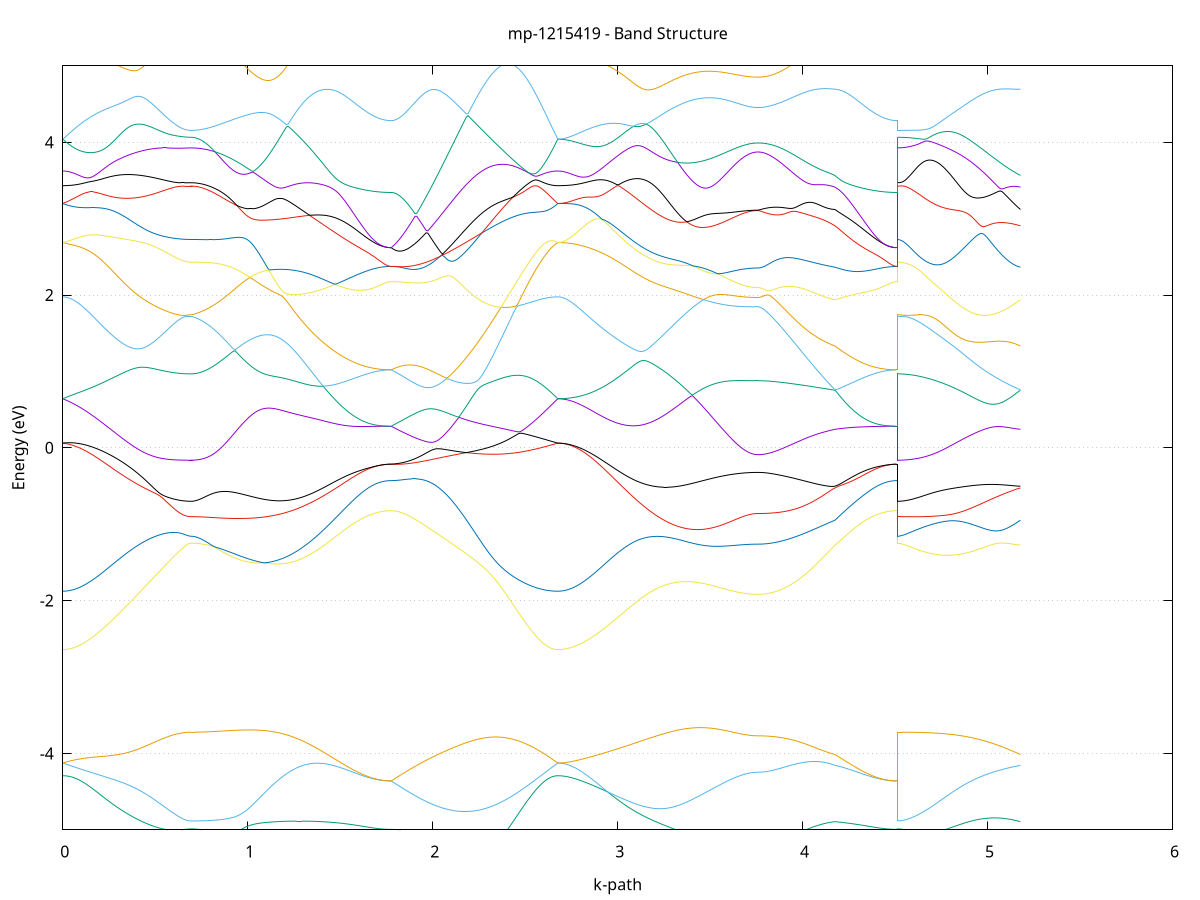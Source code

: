 set title 'mp-1215419 - Band Structure'
set xlabel 'k-path'
set ylabel 'Energy (eV)'
set grid y
set yrange [-5:5]
set terminal png size 800,600
set output 'mp-1215419_bands_gnuplot.png'
plot '-' using 1:2 with lines notitle, '-' using 1:2 with lines notitle, '-' using 1:2 with lines notitle, '-' using 1:2 with lines notitle, '-' using 1:2 with lines notitle, '-' using 1:2 with lines notitle, '-' using 1:2 with lines notitle, '-' using 1:2 with lines notitle, '-' using 1:2 with lines notitle, '-' using 1:2 with lines notitle, '-' using 1:2 with lines notitle, '-' using 1:2 with lines notitle, '-' using 1:2 with lines notitle, '-' using 1:2 with lines notitle, '-' using 1:2 with lines notitle, '-' using 1:2 with lines notitle, '-' using 1:2 with lines notitle, '-' using 1:2 with lines notitle, '-' using 1:2 with lines notitle, '-' using 1:2 with lines notitle, '-' using 1:2 with lines notitle, '-' using 1:2 with lines notitle, '-' using 1:2 with lines notitle, '-' using 1:2 with lines notitle, '-' using 1:2 with lines notitle, '-' using 1:2 with lines notitle, '-' using 1:2 with lines notitle, '-' using 1:2 with lines notitle, '-' using 1:2 with lines notitle, '-' using 1:2 with lines notitle, '-' using 1:2 with lines notitle, '-' using 1:2 with lines notitle, '-' using 1:2 with lines notitle, '-' using 1:2 with lines notitle, '-' using 1:2 with lines notitle, '-' using 1:2 with lines notitle, '-' using 1:2 with lines notitle, '-' using 1:2 with lines notitle, '-' using 1:2 with lines notitle, '-' using 1:2 with lines notitle, '-' using 1:2 with lines notitle, '-' using 1:2 with lines notitle, '-' using 1:2 with lines notitle, '-' using 1:2 with lines notitle, '-' using 1:2 with lines notitle, '-' using 1:2 with lines notitle, '-' using 1:2 with lines notitle, '-' using 1:2 with lines notitle
0.000000 -49.056847
0.009904 -49.056847
0.019808 -49.056747
0.029712 -49.056747
0.039617 -49.056647
0.049521 -49.056547
0.059425 -49.056447
0.069329 -49.056347
0.079233 -49.056147
0.089137 -49.055947
0.099041 -49.055747
0.108946 -49.055547
0.118850 -49.055247
0.128754 -49.055047
0.138658 -49.054747
0.148562 -49.054447
0.158466 -49.054147
0.168370 -49.053747
0.178274 -49.053447
0.188179 -49.053047
0.198083 -49.052647
0.207987 -49.052147
0.217891 -49.051747
0.227795 -49.051247
0.237699 -49.050847
0.247603 -49.050347
0.257508 -49.049847
0.267412 -49.049247
0.277316 -49.048747
0.287220 -49.048147
0.297124 -49.047547
0.307028 -49.046947
0.316932 -49.046347
0.326837 -49.045747
0.336741 -49.045147
0.346645 -49.044447
0.356549 -49.043747
0.366453 -49.043147
0.376357 -49.042447
0.386261 -49.041747
0.396165 -49.040947
0.406070 -49.040247
0.415974 -49.039547
0.425878 -49.038747
0.435782 -49.038047
0.445686 -49.037247
0.455590 -49.036447
0.465494 -49.035647
0.475399 -49.034847
0.485303 -49.034047
0.495207 -49.033247
0.505111 -49.032447
0.515015 -49.031547
0.524919 -49.030747
0.534823 -49.029947
0.544728 -49.029047
0.554632 -49.028247
0.564536 -49.027347
0.574440 -49.026547
0.584344 -49.025647
0.594248 -49.024847
0.604152 -49.023947
0.614056 -49.023147
0.623961 -49.022347
0.633865 -49.021447
0.643769 -49.020647
0.653673 -49.019847
0.663577 -49.019147
0.673481 -49.018447
0.683385 -49.017947
0.693290 -49.017747
0.693290 -49.017747
0.703203 -49.017747
0.713117 -49.017747
0.723030 -49.017747
0.732943 -49.017647
0.742857 -49.017647
0.752770 -49.017547
0.762684 -49.017447
0.772597 -49.017347
0.782511 -49.017247
0.792424 -49.017147
0.802338 -49.017047
0.812251 -49.016847
0.822165 -49.016747
0.832078 -49.016547
0.841992 -49.016347
0.851905 -49.016147
0.861819 -49.015947
0.871732 -49.015747
0.881646 -49.015547
0.891559 -49.015347
0.901473 -49.015047
0.911386 -49.014747
0.921300 -49.014547
0.931213 -49.014247
0.941127 -49.013947
0.951040 -49.013647
0.960954 -49.013347
0.970867 -49.013047
0.980781 -49.012747
0.990694 -49.012347
1.000607 -49.012047
1.010521 -49.011647
1.020434 -49.011347
1.030348 -49.010947
1.040261 -49.010547
1.050175 -49.010247
1.060088 -49.009847
1.070002 -49.009447
1.079915 -49.009047
1.089829 -49.008647
1.099742 -49.008247
1.109656 -49.007847
1.119569 -49.007347
1.129483 -49.006947
1.139396 -49.006547
1.149310 -49.006147
1.159223 -49.005647
1.169137 -49.005647
1.179050 -49.005947
1.188964 -49.006447
1.198877 -49.007047
1.208791 -49.007647
1.218704 -49.008347
1.228618 -49.009047
1.238531 -49.009747
1.248445 -49.010547
1.258358 -49.011247
1.268272 -49.012047
1.278185 -49.012847
1.288098 -49.013547
1.298012 -49.014347
1.307925 -49.015147
1.317839 -49.015847
1.327752 -49.016647
1.337666 -49.017447
1.347579 -49.018147
1.357493 -49.018947
1.367406 -49.019647
1.377320 -49.020347
1.387233 -49.021147
1.387233 -49.021147
1.397193 -49.021847
1.407152 -49.022547
1.417112 -49.023247
1.427071 -49.023947
1.437030 -49.024547
1.446990 -49.025247
1.456949 -49.025947
1.466909 -49.026547
1.476868 -49.027147
1.486827 -49.027747
1.496787 -49.028347
1.506746 -49.028947
1.516706 -49.029447
1.526665 -49.030047
1.536624 -49.030547
1.546584 -49.031047
1.556543 -49.031547
1.566503 -49.032047
1.576462 -49.032447
1.586421 -49.032847
1.596381 -49.033247
1.606340 -49.033647
1.616300 -49.034047
1.626259 -49.034447
1.636218 -49.034747
1.646178 -49.035047
1.656137 -49.035347
1.666097 -49.035547
1.676056 -49.035847
1.686015 -49.036047
1.695975 -49.036247
1.705934 -49.036447
1.715894 -49.036547
1.725853 -49.036647
1.735813 -49.036747
1.745772 -49.036847
1.755731 -49.036947
1.765691 -49.036947
1.775650 -49.036947
1.775650 -49.036947
1.785548 -49.036947
1.795447 -49.037047
1.805345 -49.037047
1.815243 -49.037047
1.825142 -49.037147
1.835040 -49.037147
1.844938 -49.037247
1.854836 -49.037347
1.864735 -49.037447
1.874633 -49.037547
1.884531 -49.037647
1.894430 -49.037847
1.904328 -49.037947
1.914226 -49.038147
1.924125 -49.038247
1.934023 -49.038447
1.943921 -49.038647
1.953819 -49.038847
1.963718 -49.039047
1.973616 -49.039247
1.983514 -49.039447
1.993413 -49.039747
2.003311 -49.039947
2.013209 -49.040247
2.023107 -49.040447
2.033006 -49.040747
2.042904 -49.041047
2.052802 -49.041247
2.062701 -49.041547
2.072599 -49.041847
2.082497 -49.042147
2.092395 -49.042447
2.102294 -49.042747
2.112192 -49.043047
2.122090 -49.043447
2.131989 -49.043747
2.141887 -49.044047
2.151785 -49.044347
2.161683 -49.044747
2.171582 -49.045047
2.181480 -49.045347
2.191378 -49.045747
2.201277 -49.046047
2.211175 -49.046447
2.221073 -49.046747
2.230972 -49.047047
2.240870 -49.047447
2.250768 -49.047747
2.260666 -49.048147
2.270565 -49.048447
2.280463 -49.048847
2.290361 -49.049147
2.300260 -49.049447
2.310158 -49.049747
2.320056 -49.050147
2.329954 -49.050447
2.339853 -49.050747
2.349751 -49.051047
2.359649 -49.051347
2.369548 -49.051647
2.379446 -49.051947
2.389344 -49.052247
2.399243 -49.052547
2.409141 -49.052847
2.419039 -49.053147
2.428937 -49.053347
2.438836 -49.053647
2.448734 -49.053847
2.458632 -49.054147
2.468531 -49.054347
2.478429 -49.054547
2.488327 -49.054747
2.498225 -49.054947
2.508124 -49.055147
2.518022 -49.055347
2.527920 -49.055547
2.537819 -49.055747
2.547717 -49.055847
2.557615 -49.056047
2.567513 -49.056147
2.577412 -49.056247
2.587310 -49.056347
2.597208 -49.056447
2.607107 -49.056547
2.617005 -49.056647
2.626903 -49.056647
2.636801 -49.056747
2.646700 -49.056747
2.656598 -49.056847
2.666496 -49.056847
2.676395 -49.056847
2.676395 -49.056847
2.686374 -49.056847
2.696353 -49.056747
2.706332 -49.056747
2.716312 -49.056647
2.726291 -49.056547
2.736270 -49.056447
2.746249 -49.056247
2.756229 -49.056047
2.766208 -49.055847
2.776187 -49.055647
2.786166 -49.055347
2.796146 -49.055147
2.806125 -49.054847
2.816104 -49.054547
2.826083 -49.054147
2.836062 -49.053847
2.846042 -49.053447
2.856021 -49.053047
2.866000 -49.052547
2.875979 -49.052147
2.885959 -49.051647
2.895938 -49.051147
2.905917 -49.050647
2.915896 -49.050147
2.925876 -49.049647
2.935855 -49.049047
2.945834 -49.048447
2.955813 -49.047847
2.965793 -49.047247
2.975772 -49.046647
2.985751 -49.045947
2.995730 -49.045347
3.005710 -49.044647
3.015689 -49.043947
3.025668 -49.043247
3.035647 -49.042547
3.045626 -49.041747
3.055606 -49.041047
3.065585 -49.040347
3.075564 -49.039547
3.085543 -49.038747
3.095523 -49.037947
3.105502 -49.037247
3.115481 -49.036447
3.125460 -49.035547
3.135440 -49.034747
3.145419 -49.033947
3.155398 -49.033147
3.165377 -49.032347
3.175357 -49.031447
3.185336 -49.030647
3.195315 -49.029847
3.205294 -49.028947
3.215273 -49.028147
3.225253 -49.027347
3.235232 -49.026447
3.245211 -49.025647
3.255190 -49.024747
3.265170 -49.023947
3.275149 -49.023147
3.285128 -49.022347
3.295107 -49.021447
3.305087 -49.020647
3.315066 -49.019847
3.325045 -49.019047
3.335024 -49.018247
3.345004 -49.017447
3.354983 -49.016747
3.364962 -49.015947
3.374941 -49.015247
3.384921 -49.014447
3.394900 -49.013747
3.404879 -49.013047
3.414858 -49.012347
3.424837 -49.011647
3.434817 -49.010947
3.444796 -49.010247
3.454775 -49.009647
3.464754 -49.009047
3.474734 -49.008447
3.484713 -49.007847
3.494692 -49.007347
3.504671 -49.006747
3.514651 -49.006347
3.524630 -49.005847
3.534609 -49.005547
3.544588 -49.005747
3.554568 -49.006047
3.564547 -49.006247
3.564547 -49.006247
3.574257 -49.006547
3.583968 -49.006747
3.593678 -49.006947
3.603388 -49.007147
3.613099 -49.007347
3.622809 -49.007447
3.632520 -49.007647
3.642230 -49.007747
3.651941 -49.007947
3.661651 -49.008047
3.671361 -49.008147
3.681072 -49.008247
3.690782 -49.008347
3.700493 -49.008447
3.710203 -49.008547
3.719914 -49.008547
3.729624 -49.008647
3.739334 -49.008647
3.749045 -49.008647
3.758755 -49.008647
3.758755 -49.008647
3.768670 -49.008647
3.778584 -49.008747
3.788499 -49.008947
3.798413 -49.009147
3.808327 -49.009447
3.818242 -49.009647
3.828156 -49.009947
3.838071 -49.010247
3.847985 -49.010647
3.857900 -49.010947
3.867814 -49.011347
3.877728 -49.011747
3.887643 -49.012047
3.897557 -49.012447
3.907472 -49.012847
3.917386 -49.013247
3.927301 -49.013647
3.937215 -49.014047
3.947129 -49.014447
3.957044 -49.014947
3.966958 -49.015347
3.976873 -49.015747
3.986787 -49.016147
3.996702 -49.016647
4.006616 -49.017047
4.016530 -49.017447
4.026445 -49.017947
4.036359 -49.018347
4.046274 -49.018847
4.056188 -49.019247
4.066103 -49.019747
4.076017 -49.020147
4.085932 -49.020647
4.095846 -49.021047
4.105760 -49.021547
4.115675 -49.021947
4.125589 -49.022447
4.135504 -49.022947
4.145418 -49.023347
4.155333 -49.023847
4.165247 -49.024247
4.175161 -49.024747
4.175161 -49.024747
4.185055 -49.025347
4.194948 -49.026047
4.204842 -49.026647
4.214735 -49.027247
4.224629 -49.027847
4.234522 -49.028447
4.244416 -49.029047
4.254309 -49.029547
4.264203 -49.030147
4.274096 -49.030647
4.283990 -49.031147
4.293883 -49.031647
4.303777 -49.032047
4.313670 -49.032547
4.323564 -49.032947
4.333457 -49.033347
4.343351 -49.033747
4.353244 -49.034047
4.363138 -49.034447
4.373031 -49.034747
4.382925 -49.035047
4.392818 -49.035347
4.402712 -49.035647
4.412605 -49.035847
4.422499 -49.036047
4.432392 -49.036247
4.442286 -49.036447
4.452179 -49.036547
4.462073 -49.036647
4.471966 -49.036747
4.481860 -49.036847
4.491753 -49.036947
4.501647 -49.036947
4.511540 -49.036947
4.511540 -49.017747
4.521484 -49.017747
4.531427 -49.017747
4.541371 -49.017847
4.551314 -49.017847
4.561258 -49.017847
4.571201 -49.017847
4.581145 -49.017847
4.591088 -49.017847
4.601032 -49.017847
4.610975 -49.017847
4.620919 -49.017947
4.630862 -49.017947
4.640806 -49.017947
4.650749 -49.017947
4.660693 -49.017947
4.670636 -49.018047
4.680580 -49.018047
4.690523 -49.018047
4.700467 -49.018147
4.710410 -49.018147
4.720354 -49.018147
4.730297 -49.018247
4.740241 -49.018247
4.750184 -49.018347
4.760128 -49.018347
4.770071 -49.018447
4.780015 -49.018447
4.789958 -49.018547
4.799902 -49.018547
4.809845 -49.018647
4.819789 -49.018747
4.829732 -49.018747
4.839675 -49.018847
4.849619 -49.018947
4.859562 -49.019047
4.869506 -49.019147
4.879449 -49.019147
4.889393 -49.019247
4.899336 -49.019347
4.909280 -49.019547
4.919223 -49.019647
4.929167 -49.019747
4.939110 -49.019847
4.949054 -49.019947
4.958997 -49.020147
4.968941 -49.020247
4.978884 -49.020447
4.988828 -49.020547
4.998771 -49.020747
5.008715 -49.020847
5.018658 -49.021047
5.028602 -49.021247
5.038545 -49.021447
5.048489 -49.021647
5.058432 -49.021847
5.068376 -49.022047
5.078319 -49.022247
5.088263 -49.022447
5.098206 -49.022647
5.108150 -49.022947
5.118093 -49.023147
5.128037 -49.023347
5.137980 -49.023647
5.147924 -49.023947
5.157867 -49.024147
5.167811 -49.024447
5.177754 -49.024747
e
0.000000 -48.977947
0.009904 -48.978047
0.019808 -48.978147
0.029712 -48.978347
0.039617 -48.978447
0.049521 -48.978647
0.059425 -48.978747
0.069329 -48.978947
0.079233 -48.979147
0.089137 -48.979447
0.099041 -48.979647
0.108946 -48.979847
0.118850 -48.980147
0.128754 -48.980347
0.138658 -48.980647
0.148562 -48.980947
0.158466 -48.981247
0.168370 -48.981547
0.178274 -48.981847
0.188179 -48.982247
0.198083 -48.982547
0.207987 -48.982947
0.217891 -48.983347
0.227795 -48.983747
0.237699 -48.984147
0.247603 -48.984547
0.257508 -48.985047
0.267412 -48.985447
0.277316 -48.985947
0.287220 -48.986447
0.297124 -48.986947
0.307028 -48.987447
0.316932 -48.987947
0.326837 -48.988447
0.336741 -48.989047
0.346645 -48.989547
0.356549 -48.990147
0.366453 -48.990747
0.376357 -48.991347
0.386261 -48.991947
0.396165 -48.992547
0.406070 -48.993147
0.415974 -48.993847
0.425878 -48.994447
0.435782 -48.995147
0.445686 -48.995847
0.455590 -48.996547
0.465494 -48.997247
0.475399 -48.997947
0.485303 -48.998647
0.495207 -48.999447
0.505111 -49.000147
0.515015 -49.000847
0.524919 -49.001647
0.534823 -49.002447
0.544728 -49.003247
0.554632 -49.003947
0.564536 -49.004747
0.574440 -49.005547
0.584344 -49.006347
0.594248 -49.007147
0.604152 -49.007947
0.614056 -49.008747
0.623961 -49.009547
0.633865 -49.010347
0.643769 -49.011147
0.653673 -49.011947
0.663577 -49.012647
0.673481 -49.013347
0.683385 -49.013847
0.693290 -49.013947
0.693290 -49.013947
0.703203 -49.013947
0.713117 -49.013947
0.723030 -49.013947
0.732943 -49.013947
0.742857 -49.013847
0.752770 -49.013747
0.762684 -49.013747
0.772597 -49.013647
0.782511 -49.013547
0.792424 -49.013447
0.802338 -49.013347
0.812251 -49.013247
0.822165 -49.013047
0.832078 -49.012947
0.841992 -49.012747
0.851905 -49.012647
0.861819 -49.012447
0.871732 -49.012247
0.881646 -49.012047
0.891559 -49.011847
0.901473 -49.011647
0.911386 -49.011447
0.921300 -49.011247
0.931213 -49.010947
0.941127 -49.010747
0.951040 -49.010447
0.960954 -49.010247
0.970867 -49.009947
0.980781 -49.009647
0.990694 -49.009447
1.000607 -49.009147
1.010521 -49.008847
1.020434 -49.008547
1.030348 -49.008247
1.040261 -49.007947
1.050175 -49.007647
1.060088 -49.007347
1.070002 -49.007047
1.079915 -49.006747
1.089829 -49.006447
1.099742 -49.006247
1.109656 -49.005947
1.119569 -49.005747
1.129483 -49.005547
1.139396 -49.005347
1.149310 -49.005347
1.159223 -49.005447
1.169137 -49.005247
1.179050 -49.004847
1.188964 -49.004347
1.198877 -49.003947
1.208791 -49.003447
1.218704 -49.003047
1.228618 -49.002547
1.238531 -49.002147
1.248445 -49.001647
1.258358 -49.001247
1.268272 -49.000847
1.278185 -49.000347
1.288098 -48.999947
1.298012 -48.999447
1.307925 -48.999047
1.317839 -48.998647
1.327752 -48.998147
1.337666 -48.997747
1.347579 -48.997347
1.357493 -48.996947
1.367406 -48.996447
1.377320 -48.996047
1.387233 -48.995647
1.387233 -48.995647
1.397193 -48.995247
1.407152 -48.994847
1.417112 -48.994447
1.427071 -48.994147
1.437030 -48.993747
1.446990 -48.993347
1.456949 -48.992947
1.466909 -48.992647
1.476868 -48.992247
1.486827 -48.991947
1.496787 -48.991647
1.506746 -48.991347
1.516706 -48.990947
1.526665 -48.990647
1.536624 -48.990447
1.546584 -48.990147
1.556543 -48.989847
1.566503 -48.989547
1.576462 -48.989347
1.586421 -48.989047
1.596381 -48.988847
1.606340 -48.988647
1.616300 -48.988447
1.626259 -48.988247
1.636218 -48.988047
1.646178 -48.987847
1.656137 -48.987747
1.666097 -48.987547
1.676056 -48.987447
1.686015 -48.987347
1.695975 -48.987247
1.705934 -48.987147
1.715894 -48.987047
1.725853 -48.986947
1.735813 -48.986947
1.745772 -48.986847
1.755731 -48.986847
1.765691 -48.986847
1.775650 -48.986847
1.775650 -48.986847
1.785548 -48.987047
1.795447 -48.987347
1.805345 -48.987547
1.815243 -48.987847
1.825142 -48.988047
1.835040 -48.988347
1.844938 -48.988547
1.854836 -48.988747
1.864735 -48.988947
1.874633 -48.989147
1.884531 -48.989347
1.894430 -48.989547
1.904328 -48.989747
1.914226 -48.989847
1.924125 -48.990047
1.934023 -48.990147
1.943921 -48.990347
1.953819 -48.990447
1.963718 -48.990547
1.973616 -48.990747
1.983514 -48.990847
1.993413 -48.990947
2.003311 -48.990947
2.013209 -48.991047
2.023107 -48.991147
2.033006 -48.991147
2.042904 -48.991247
2.052802 -48.991247
2.062701 -48.991247
2.072599 -48.991247
2.082497 -48.991247
2.092395 -48.991247
2.102294 -48.991247
2.112192 -48.991147
2.122090 -48.991147
2.131989 -48.991047
2.141887 -48.991047
2.151785 -48.990947
2.161683 -48.990847
2.171582 -48.990747
2.181480 -48.990647
2.191378 -48.990547
2.201277 -48.990447
2.211175 -48.990247
2.221073 -48.990147
2.230972 -48.989947
2.240870 -48.989847
2.250768 -48.989647
2.260666 -48.989447
2.270565 -48.989247
2.280463 -48.989147
2.290361 -48.988847
2.300260 -48.988647
2.310158 -48.988447
2.320056 -48.988247
2.329954 -48.987947
2.339853 -48.987747
2.349751 -48.987547
2.359649 -48.987247
2.369548 -48.986947
2.379446 -48.986747
2.389344 -48.986447
2.399243 -48.986147
2.409141 -48.985947
2.419039 -48.985647
2.428937 -48.985347
2.438836 -48.985047
2.448734 -48.984747
2.458632 -48.984447
2.468531 -48.984147
2.478429 -48.983847
2.488327 -48.983547
2.498225 -48.983247
2.508124 -48.982947
2.518022 -48.982647
2.527920 -48.982347
2.537819 -48.982047
2.547717 -48.981647
2.557615 -48.981347
2.567513 -48.981047
2.577412 -48.980747
2.587310 -48.980447
2.597208 -48.980147
2.607107 -48.979847
2.617005 -48.979547
2.626903 -48.979247
2.636801 -48.979047
2.646700 -48.978747
2.656598 -48.978447
2.666496 -48.978147
2.676395 -48.977947
2.676395 -48.977947
2.686374 -48.977947
2.696353 -48.977947
2.706332 -48.977947
2.716312 -48.978047
2.726291 -48.978047
2.736270 -48.978147
2.746249 -48.978247
2.756229 -48.978347
2.766208 -48.978447
2.776187 -48.978547
2.786166 -48.978647
2.796146 -48.978847
2.806125 -48.978947
2.816104 -48.979147
2.826083 -48.979347
2.836062 -48.979547
2.846042 -48.979747
2.856021 -48.979947
2.866000 -48.980147
2.875979 -48.980447
2.885959 -48.980647
2.895938 -48.980947
2.905917 -48.981247
2.915896 -48.981447
2.925876 -48.981747
2.935855 -48.982047
2.945834 -48.982347
2.955813 -48.982747
2.965793 -48.983047
2.975772 -48.983347
2.985751 -48.983747
2.995730 -48.984047
3.005710 -48.984447
3.015689 -48.984747
3.025668 -48.985147
3.035647 -48.985547
3.045626 -48.985947
3.055606 -48.986347
3.065585 -48.986747
3.075564 -48.987147
3.085543 -48.987547
3.095523 -48.987947
3.105502 -48.988347
3.115481 -48.988847
3.125460 -48.989247
3.135440 -48.989647
3.145419 -48.990147
3.155398 -48.990547
3.165377 -48.990947
3.175357 -48.991447
3.185336 -48.991847
3.195315 -48.992347
3.205294 -48.992747
3.215273 -48.993247
3.225253 -48.993647
3.235232 -48.994047
3.245211 -48.994547
3.255190 -48.994947
3.265170 -48.995447
3.275149 -48.995847
3.285128 -48.996247
3.295107 -48.996747
3.305087 -48.997147
3.315066 -48.997547
3.325045 -48.998047
3.335024 -48.998447
3.345004 -48.998847
3.354983 -48.999247
3.364962 -48.999647
3.374941 -49.000047
3.384921 -49.000447
3.394900 -49.000847
3.404879 -49.001247
3.414858 -49.001647
3.424837 -49.002047
3.434817 -49.002347
3.444796 -49.002747
3.454775 -49.003047
3.464754 -49.003447
3.474734 -49.003747
3.484713 -49.004047
3.494692 -49.004347
3.504671 -49.004647
3.514651 -49.004947
3.524630 -49.005247
3.534609 -49.005447
3.544588 -49.005047
3.554568 -49.004747
3.564547 -49.004447
3.564547 -49.004447
3.574257 -49.004247
3.583968 -49.004147
3.593678 -49.004047
3.603388 -49.004047
3.613099 -49.004047
3.622809 -49.004047
3.632520 -49.004147
3.642230 -49.004147
3.651941 -49.004247
3.661651 -49.004247
3.671361 -49.004347
3.681072 -49.004347
3.690782 -49.004447
3.700493 -49.004447
3.710203 -49.004547
3.719914 -49.004547
3.729624 -49.004547
3.739334 -49.004647
3.749045 -49.004647
3.758755 -49.004647
3.758755 -49.004647
3.768670 -49.004647
3.778584 -49.004547
3.788499 -49.004347
3.798413 -49.004247
3.808327 -49.004047
3.818242 -49.003747
3.828156 -49.003547
3.838071 -49.003247
3.847985 -49.003047
3.857900 -49.002747
3.867814 -49.002447
3.877728 -49.002147
3.887643 -49.001947
3.897557 -49.001647
3.907472 -49.001347
3.917386 -49.001147
3.927301 -49.000847
3.937215 -49.000547
3.947129 -49.000347
3.957044 -49.000047
3.966958 -48.999747
3.976873 -48.999547
3.986787 -48.999247
3.996702 -48.999047
4.006616 -48.998747
4.016530 -48.998547
4.026445 -48.998347
4.036359 -48.998047
4.046274 -48.997847
4.056188 -48.997647
4.066103 -48.997347
4.076017 -48.997147
4.085932 -48.996947
4.095846 -48.996747
4.105760 -48.996547
4.115675 -48.996347
4.125589 -48.996147
4.135504 -48.995947
4.145418 -48.995747
4.155333 -48.995647
4.165247 -48.995447
4.175161 -48.995247
4.175161 -48.995247
4.185055 -48.994747
4.194948 -48.994247
4.204842 -48.993747
4.214735 -48.993347
4.224629 -48.992847
4.234522 -48.992447
4.244416 -48.992047
4.254309 -48.991647
4.264203 -48.991247
4.274096 -48.990947
4.283990 -48.990547
4.293883 -48.990247
4.303777 -48.989947
4.313670 -48.989647
4.323564 -48.989347
4.333457 -48.989047
4.343351 -48.988847
4.353244 -48.988547
4.363138 -48.988347
4.373031 -48.988147
4.382925 -48.987947
4.392818 -48.987747
4.402712 -48.987647
4.412605 -48.987447
4.422499 -48.987347
4.432392 -48.987247
4.442286 -48.987147
4.452179 -48.987047
4.462073 -48.986947
4.471966 -48.986947
4.481860 -48.986847
4.491753 -48.986847
4.501647 -48.986847
4.511540 -48.986847
4.511540 -49.013947
4.521484 -49.013947
4.531427 -49.013947
4.541371 -49.013947
4.551314 -49.013947
4.561258 -49.013847
4.571201 -49.013847
4.581145 -49.013747
4.591088 -49.013647
4.601032 -49.013547
4.610975 -49.013447
4.620919 -49.013347
4.630862 -49.013247
4.640806 -49.013147
4.650749 -49.013047
4.660693 -49.012847
4.670636 -49.012747
4.680580 -49.012547
4.690523 -49.012347
4.700467 -49.012247
4.710410 -49.012047
4.720354 -49.011847
4.730297 -49.011647
4.740241 -49.011447
4.750184 -49.011147
4.760128 -49.010947
4.770071 -49.010747
4.780015 -49.010447
4.789958 -49.010247
4.799902 -49.009947
4.809845 -49.009747
4.819789 -49.009447
4.829732 -49.009147
4.839675 -49.008847
4.849619 -49.008547
4.859562 -49.008247
4.869506 -49.007947
4.879449 -49.007547
4.889393 -49.007247
4.899336 -49.006947
4.909280 -49.006547
4.919223 -49.006247
4.929167 -49.005847
4.939110 -49.005547
4.949054 -49.005147
4.958997 -49.004747
4.968941 -49.004347
4.978884 -49.003947
4.988828 -49.003647
4.998771 -49.003147
5.008715 -49.002747
5.018658 -49.002347
5.028602 -49.001947
5.038545 -49.001547
5.048489 -49.001147
5.058432 -49.000647
5.068376 -49.000247
5.078319 -48.999847
5.088263 -48.999347
5.098206 -48.998947
5.108150 -48.998447
5.118093 -48.998047
5.128037 -48.997547
5.137980 -48.997147
5.147924 -48.996647
5.157867 -48.996147
5.167811 -48.995747
5.177754 -48.995247
e
0.000000 -48.977947
0.009904 -48.977747
0.019808 -48.977647
0.029712 -48.977647
0.039617 -48.977547
0.049521 -48.977447
0.059425 -48.977347
0.069329 -48.977347
0.079233 -48.977247
0.089137 -48.977247
0.099041 -48.977247
0.108946 -48.977247
0.118850 -48.977247
0.128754 -48.977247
0.138658 -48.977247
0.148562 -48.977247
0.158466 -48.977247
0.168370 -48.977247
0.178274 -48.977247
0.188179 -48.977347
0.198083 -48.977347
0.207987 -48.977447
0.217891 -48.977447
0.227795 -48.977547
0.237699 -48.977547
0.247603 -48.977647
0.257508 -48.977647
0.267412 -48.977747
0.277316 -48.977847
0.287220 -48.977947
0.297124 -48.977947
0.307028 -48.978047
0.316932 -48.978147
0.326837 -48.978247
0.336741 -48.978347
0.346645 -48.978447
0.356549 -48.978447
0.366453 -48.978547
0.376357 -48.978647
0.386261 -48.978747
0.396165 -48.978847
0.406070 -48.978947
0.415974 -48.979047
0.425878 -48.979147
0.435782 -48.979147
0.445686 -48.979247
0.455590 -48.979347
0.465494 -48.979447
0.475399 -48.979547
0.485303 -48.979547
0.495207 -48.979647
0.505111 -48.979747
0.515015 -48.979847
0.524919 -48.979847
0.534823 -48.979947
0.544728 -48.979947
0.554632 -48.980047
0.564536 -48.980147
0.574440 -48.980147
0.584344 -48.980247
0.594248 -48.980247
0.604152 -48.980247
0.614056 -48.980347
0.623961 -48.980347
0.633865 -48.980347
0.643769 -48.980447
0.653673 -48.980447
0.663577 -48.980447
0.673481 -48.980447
0.683385 -48.980447
0.693290 -48.980447
0.693290 -48.980447
0.703203 -48.980447
0.713117 -48.980547
0.723030 -48.980547
0.732943 -48.980647
0.742857 -48.980747
0.752770 -48.980847
0.762684 -48.981047
0.772597 -48.981147
0.782511 -48.981347
0.792424 -48.981647
0.802338 -48.981847
0.812251 -48.982147
0.822165 -48.982347
0.832078 -48.982747
0.841992 -48.983047
0.851905 -48.983347
0.861819 -48.983747
0.871732 -48.984147
0.881646 -48.984547
0.891559 -48.984947
0.901473 -48.985447
0.911386 -48.985847
0.921300 -48.986347
0.931213 -48.986847
0.941127 -48.987347
0.951040 -48.987947
0.960954 -48.988447
0.970867 -48.989047
0.980781 -48.989647
0.990694 -48.990247
1.000607 -48.990847
1.010521 -48.991447
1.020434 -48.992047
1.030348 -48.992747
1.040261 -48.993347
1.050175 -48.994047
1.060088 -48.994747
1.070002 -48.995447
1.079915 -48.996047
1.089829 -48.996747
1.099742 -48.997447
1.109656 -48.998047
1.119569 -48.998747
1.129483 -48.999247
1.139396 -48.999847
1.149310 -49.000247
1.159223 -49.000647
1.169137 -49.000847
1.179050 -49.000847
1.188964 -49.000847
1.198877 -49.000647
1.208791 -49.000447
1.218704 -49.000247
1.228618 -48.999947
1.238531 -48.999647
1.248445 -48.999347
1.258358 -48.998947
1.268272 -48.998647
1.278185 -48.998247
1.288098 -48.997947
1.298012 -48.997547
1.307925 -48.997247
1.317839 -48.996847
1.327752 -48.996547
1.337666 -48.996147
1.347579 -48.995747
1.357493 -48.995447
1.367406 -48.995047
1.377320 -48.994747
1.387233 -48.994447
1.387233 -48.994447
1.397193 -48.994047
1.407152 -48.993747
1.417112 -48.993347
1.427071 -48.993047
1.437030 -48.992747
1.446990 -48.992447
1.456949 -48.992147
1.466909 -48.991847
1.476868 -48.991547
1.486827 -48.991247
1.496787 -48.990947
1.506746 -48.990647
1.516706 -48.990447
1.526665 -48.990147
1.536624 -48.989947
1.546584 -48.989647
1.556543 -48.989447
1.566503 -48.989247
1.576462 -48.988947
1.586421 -48.988747
1.596381 -48.988547
1.606340 -48.988347
1.616300 -48.988247
1.626259 -48.988047
1.636218 -48.987847
1.646178 -48.987747
1.656137 -48.987647
1.666097 -48.987447
1.676056 -48.987347
1.686015 -48.987247
1.695975 -48.987147
1.705934 -48.987047
1.715894 -48.987047
1.725853 -48.986947
1.735813 -48.986947
1.745772 -48.986847
1.755731 -48.986847
1.765691 -48.986847
1.775650 -48.986847
1.775650 -48.986847
1.785548 -48.986547
1.795447 -48.986247
1.805345 -48.985947
1.815243 -48.985747
1.825142 -48.985447
1.835040 -48.985147
1.844938 -48.984847
1.854836 -48.984547
1.864735 -48.984247
1.874633 -48.983947
1.884531 -48.983647
1.894430 -48.983347
1.904328 -48.983047
1.914226 -48.982747
1.924125 -48.982447
1.934023 -48.982147
1.943921 -48.981747
1.953819 -48.981447
1.963718 -48.981147
1.973616 -48.980847
1.983514 -48.980547
1.993413 -48.980247
2.003311 -48.979947
2.013209 -48.979647
2.023107 -48.979347
2.033006 -48.979147
2.042904 -48.978847
2.052802 -48.978547
2.062701 -48.978247
2.072599 -48.977947
2.082497 -48.977747
2.092395 -48.977447
2.102294 -48.977247
2.112192 -48.976947
2.122090 -48.976747
2.131989 -48.976447
2.141887 -48.976247
2.151785 -48.976047
2.161683 -48.975847
2.171582 -48.975647
2.181480 -48.975447
2.191378 -48.975247
2.201277 -48.975047
2.211175 -48.974847
2.221073 -48.974747
2.230972 -48.974547
2.240870 -48.974447
2.250768 -48.974247
2.260666 -48.974147
2.270565 -48.974047
2.280463 -48.973947
2.290361 -48.973847
2.300260 -48.973747
2.310158 -48.973647
2.320056 -48.973647
2.329954 -48.973547
2.339853 -48.973547
2.349751 -48.973447
2.359649 -48.973447
2.369548 -48.973447
2.379446 -48.973447
2.389344 -48.973447
2.399243 -48.973447
2.409141 -48.973447
2.419039 -48.973547
2.428937 -48.973547
2.438836 -48.973647
2.448734 -48.973747
2.458632 -48.973847
2.468531 -48.973847
2.478429 -48.973947
2.488327 -48.974147
2.498225 -48.974247
2.508124 -48.974347
2.518022 -48.974547
2.527920 -48.974647
2.537819 -48.974847
2.547717 -48.974947
2.557615 -48.975147
2.567513 -48.975347
2.577412 -48.975547
2.587310 -48.975747
2.597208 -48.975947
2.607107 -48.976147
2.617005 -48.976447
2.626903 -48.976647
2.636801 -48.976847
2.646700 -48.977147
2.656598 -48.977347
2.666496 -48.977647
2.676395 -48.977947
2.676395 -48.977947
2.686374 -48.977947
2.696353 -48.977947
2.706332 -48.977947
2.716312 -48.977947
2.726291 -48.978047
2.736270 -48.978147
2.746249 -48.978147
2.756229 -48.978247
2.766208 -48.978347
2.776187 -48.978447
2.786166 -48.978547
2.796146 -48.978647
2.806125 -48.978847
2.816104 -48.978947
2.826083 -48.979147
2.836062 -48.979247
2.846042 -48.979447
2.856021 -48.979647
2.866000 -48.979847
2.875979 -48.980047
2.885959 -48.980247
2.895938 -48.980447
2.905917 -48.980747
2.915896 -48.980947
2.925876 -48.981147
2.935855 -48.981447
2.945834 -48.981747
2.955813 -48.981947
2.965793 -48.982247
2.975772 -48.982547
2.985751 -48.982847
2.995730 -48.983147
3.005710 -48.983447
3.015689 -48.983747
3.025668 -48.984047
3.035647 -48.984447
3.045626 -48.984747
3.055606 -48.985047
3.065585 -48.985447
3.075564 -48.985747
3.085543 -48.986147
3.095523 -48.986447
3.105502 -48.986847
3.115481 -48.987147
3.125460 -48.987547
3.135440 -48.987947
3.145419 -48.988247
3.155398 -48.988647
3.165377 -48.989047
3.175357 -48.989347
3.185336 -48.989747
3.195315 -48.990147
3.205294 -48.990547
3.215273 -48.990847
3.225253 -48.991247
3.235232 -48.991647
3.245211 -48.992047
3.255190 -48.992347
3.265170 -48.992747
3.275149 -48.993147
3.285128 -48.993547
3.295107 -48.993847
3.305087 -48.994247
3.315066 -48.994647
3.325045 -48.994947
3.335024 -48.995347
3.345004 -48.995647
3.354983 -48.996047
3.364962 -48.996347
3.374941 -48.996647
3.384921 -48.997047
3.394900 -48.997347
3.404879 -48.997647
3.414858 -48.997947
3.424837 -48.998247
3.434817 -48.998547
3.444796 -48.998847
3.454775 -48.999147
3.464754 -48.999347
3.474734 -48.999647
3.484713 -48.999847
3.494692 -49.000047
3.504671 -49.000247
3.514651 -49.000447
3.524630 -49.000647
3.534609 -49.000747
3.544588 -49.000847
3.554568 -49.000947
3.564547 -49.000947
3.564547 -49.000947
3.574257 -49.000847
3.583968 -49.000747
3.593678 -49.000647
3.603388 -49.000447
3.613099 -49.000247
3.622809 -49.000047
3.632520 -48.999847
3.642230 -48.999647
3.651941 -48.999447
3.661651 -48.999247
3.671361 -48.999047
3.681072 -48.998847
3.690782 -48.998747
3.700493 -48.998647
3.710203 -48.998547
3.719914 -48.998447
3.729624 -48.998347
3.739334 -48.998247
3.749045 -48.998247
3.758755 -48.998247
3.758755 -48.998247
3.768670 -48.998247
3.778584 -48.998247
3.788499 -48.998247
3.798413 -48.998147
3.808327 -48.998147
3.818242 -48.998047
3.828156 -48.998047
3.838071 -48.997947
3.847985 -48.997847
3.857900 -48.997747
3.867814 -48.997647
3.877728 -48.997547
3.887643 -48.997447
3.897557 -48.997347
3.907472 -48.997247
3.917386 -48.997047
3.927301 -48.996947
3.937215 -48.996747
3.947129 -48.996647
3.957044 -48.996447
3.966958 -48.996247
3.976873 -48.996047
3.986787 -48.995847
3.996702 -48.995647
4.006616 -48.995447
4.016530 -48.995247
4.026445 -48.995047
4.036359 -48.994847
4.046274 -48.994647
4.056188 -48.994347
4.066103 -48.994147
4.076017 -48.993847
4.085932 -48.993647
4.095846 -48.993347
4.105760 -48.993047
4.115675 -48.992847
4.125589 -48.992547
4.135504 -48.992247
4.145418 -48.991947
4.155333 -48.991647
4.165247 -48.991347
4.175161 -48.991047
4.175161 -48.991047
4.185055 -48.990847
4.194948 -48.990747
4.204842 -48.990547
4.214735 -48.990347
4.224629 -48.990147
4.234522 -48.990047
4.244416 -48.989847
4.254309 -48.989647
4.264203 -48.989447
4.274096 -48.989347
4.283990 -48.989147
4.293883 -48.988947
4.303777 -48.988847
4.313670 -48.988647
4.323564 -48.988447
4.333457 -48.988347
4.343351 -48.988247
4.353244 -48.988047
4.363138 -48.987947
4.373031 -48.987747
4.382925 -48.987647
4.392818 -48.987547
4.402712 -48.987447
4.412605 -48.987347
4.422499 -48.987247
4.432392 -48.987147
4.442286 -48.987047
4.452179 -48.987047
4.462073 -48.986947
4.471966 -48.986947
4.481860 -48.986847
4.491753 -48.986847
4.501647 -48.986847
4.511540 -48.986847
4.511540 -48.980447
4.521484 -48.980447
4.531427 -48.980447
4.541371 -48.980447
4.551314 -48.980547
4.561258 -48.980547
4.571201 -48.980547
4.581145 -48.980647
4.591088 -48.980647
4.601032 -48.980747
4.610975 -48.980847
4.620919 -48.980847
4.630862 -48.980947
4.640806 -48.981047
4.650749 -48.981147
4.660693 -48.981247
4.670636 -48.981347
4.680580 -48.981447
4.690523 -48.981647
4.700467 -48.981747
4.710410 -48.981847
4.720354 -48.982047
4.730297 -48.982147
4.740241 -48.982347
4.750184 -48.982447
4.760128 -48.982647
4.770071 -48.982747
4.780015 -48.982947
4.789958 -48.983147
4.799902 -48.983347
4.809845 -48.983447
4.819789 -48.983647
4.829732 -48.983847
4.839675 -48.984047
4.849619 -48.984247
4.859562 -48.984447
4.869506 -48.984647
4.879449 -48.984847
4.889393 -48.985047
4.899336 -48.985347
4.909280 -48.985547
4.919223 -48.985747
4.929167 -48.985947
4.939110 -48.986147
4.949054 -48.986347
4.958997 -48.986547
4.968941 -48.986847
4.978884 -48.987047
4.988828 -48.987247
4.998771 -48.987447
5.008715 -48.987647
5.018658 -48.987947
5.028602 -48.988147
5.038545 -48.988347
5.048489 -48.988547
5.058432 -48.988747
5.068376 -48.988947
5.078319 -48.989147
5.088263 -48.989347
5.098206 -48.989547
5.108150 -48.989747
5.118093 -48.989947
5.128037 -48.990147
5.137980 -48.990347
5.147924 -48.990547
5.157867 -48.990747
5.167811 -48.990847
5.177754 -48.991047
e
0.000000 -27.321147
0.009904 -27.322847
0.019808 -27.324647
0.029712 -27.326547
0.039617 -27.328447
0.049521 -27.330547
0.059425 -27.332647
0.069329 -27.334747
0.079233 -27.336947
0.089137 -27.339147
0.099041 -27.341347
0.108946 -27.343647
0.118850 -27.345847
0.128754 -27.348047
0.138658 -27.350247
0.148562 -27.352447
0.158466 -27.354647
0.168370 -27.356747
0.178274 -27.358847
0.188179 -27.360847
0.198083 -27.362847
0.207987 -27.364847
0.217891 -27.366647
0.227795 -27.368547
0.237699 -27.370247
0.247603 -27.371947
0.257508 -27.373647
0.267412 -27.375147
0.277316 -27.376747
0.287220 -27.378147
0.297124 -27.379547
0.307028 -27.380847
0.316932 -27.382147
0.326837 -27.383447
0.336741 -27.384547
0.346645 -27.385747
0.356549 -27.386747
0.366453 -27.387847
0.376357 -27.388847
0.386261 -27.389747
0.396165 -27.390747
0.406070 -27.391647
0.415974 -27.392447
0.425878 -27.393247
0.435782 -27.394047
0.445686 -27.394847
0.455590 -27.395547
0.465494 -27.396347
0.475399 -27.397047
0.485303 -27.397747
0.495207 -27.398447
0.505111 -27.399147
0.515015 -27.400147
0.524919 -27.401047
0.534823 -27.402047
0.544728 -27.402947
0.554632 -27.403847
0.564536 -27.404647
0.574440 -27.405447
0.584344 -27.406147
0.594248 -27.406747
0.604152 -27.407347
0.614056 -27.407847
0.623961 -27.408347
0.633865 -27.408747
0.643769 -27.409147
0.653673 -27.409347
0.663577 -27.409547
0.673481 -27.409747
0.683385 -27.409847
0.693290 -27.409847
0.693290 -27.409847
0.703203 -27.409747
0.713117 -27.409447
0.723030 -27.408947
0.732943 -27.408247
0.742857 -27.407447
0.752770 -27.406347
0.762684 -27.406547
0.772597 -27.407147
0.782511 -27.407747
0.792424 -27.408447
0.802338 -27.409247
0.812251 -27.410147
0.822165 -27.411047
0.832078 -27.412147
0.841992 -27.413247
0.851905 -27.414347
0.861819 -27.415547
0.871732 -27.416847
0.881646 -27.418247
0.891559 -27.419647
0.901473 -27.421147
0.911386 -27.422747
0.921300 -27.424347
0.931213 -27.426047
0.941127 -27.427847
0.951040 -27.429647
0.960954 -27.431447
0.970867 -27.433447
0.980781 -27.435347
0.990694 -27.437347
1.000607 -27.439447
1.010521 -27.441547
1.020434 -27.443747
1.030348 -27.445947
1.040261 -27.448147
1.050175 -27.450447
1.060088 -27.452747
1.070002 -27.455147
1.079915 -27.457447
1.089829 -27.459847
1.099742 -27.462247
1.109656 -27.464747
1.119569 -27.467147
1.129483 -27.469647
1.139396 -27.472147
1.149310 -27.474647
1.159223 -27.477147
1.169137 -27.479647
1.179050 -27.482147
1.188964 -27.484647
1.198877 -27.487147
1.208791 -27.489647
1.218704 -27.492147
1.228618 -27.494547
1.238531 -27.497047
1.248445 -27.499447
1.258358 -27.501847
1.268272 -27.504247
1.278185 -27.506647
1.288098 -27.508947
1.298012 -27.511347
1.307925 -27.513647
1.317839 -27.515847
1.327752 -27.518047
1.337666 -27.520247
1.347579 -27.522447
1.357493 -27.524547
1.367406 -27.526647
1.377320 -27.528647
1.387233 -27.530647
1.387233 -27.530647
1.397193 -27.532647
1.407152 -27.534547
1.417112 -27.536447
1.427071 -27.538347
1.437030 -27.540147
1.446990 -27.541847
1.456949 -27.543547
1.466909 -27.545247
1.476868 -27.546847
1.486827 -27.548347
1.496787 -27.549847
1.506746 -27.551347
1.516706 -27.552747
1.526665 -27.554147
1.536624 -27.555447
1.546584 -27.556647
1.556543 -27.557947
1.566503 -27.559047
1.576462 -27.560147
1.586421 -27.561247
1.596381 -27.562247
1.606340 -27.563147
1.616300 -27.564047
1.626259 -27.564947
1.636218 -27.565747
1.646178 -27.566447
1.656137 -27.567147
1.666097 -27.567747
1.676056 -27.568347
1.686015 -27.568847
1.695975 -27.569347
1.705934 -27.569747
1.715894 -27.570047
1.725853 -27.570347
1.735813 -27.570647
1.745772 -27.570847
1.755731 -27.570947
1.765691 -27.571047
1.775650 -27.571047
1.775650 -27.571047
1.785548 -27.570947
1.795447 -27.570747
1.805345 -27.570247
1.815243 -27.569647
1.825142 -27.568847
1.835040 -27.567847
1.844938 -27.566647
1.854836 -27.565247
1.864735 -27.563747
1.874633 -27.562047
1.884531 -27.560247
1.894430 -27.558147
1.904328 -27.555947
1.914226 -27.553647
1.924125 -27.551147
1.934023 -27.548447
1.943921 -27.545647
1.953819 -27.542647
1.963718 -27.539547
1.973616 -27.536247
1.983514 -27.532847
1.993413 -27.529347
2.003311 -27.525647
2.013209 -27.521847
2.023107 -27.518047
2.033006 -27.513947
2.042904 -27.509847
2.052802 -27.505647
2.062701 -27.501347
2.072599 -27.496947
2.082497 -27.492447
2.092395 -27.487947
2.102294 -27.483347
2.112192 -27.478647
2.122090 -27.473947
2.131989 -27.469147
2.141887 -27.464347
2.151785 -27.459547
2.161683 -27.454647
2.171582 -27.449847
2.181480 -27.444947
2.191378 -27.440047
2.201277 -27.435247
2.211175 -27.430447
2.221073 -27.425647
2.230972 -27.420847
2.240870 -27.416147
2.250768 -27.411547
2.260666 -27.406947
2.270565 -27.402447
2.280463 -27.398047
2.290361 -27.393647
2.300260 -27.389447
2.310158 -27.385247
2.320056 -27.383147
2.329954 -27.383747
2.339853 -27.384247
2.349751 -27.384547
2.359649 -27.384847
2.369548 -27.384847
2.379446 -27.384747
2.389344 -27.384547
2.399243 -27.384147
2.409141 -27.383647
2.419039 -27.383047
2.428937 -27.382247
2.438836 -27.381247
2.448734 -27.380247
2.458632 -27.378947
2.468531 -27.377647
2.478429 -27.376147
2.488327 -27.374447
2.498225 -27.372747
2.508124 -27.370847
2.518022 -27.368747
2.527920 -27.366647
2.537819 -27.364347
2.547717 -27.361947
2.557615 -27.359447
2.567513 -27.356747
2.577412 -27.354047
2.587310 -27.351147
2.597208 -27.348247
2.607107 -27.345147
2.617005 -27.341947
2.626903 -27.338747
2.636801 -27.335347
2.646700 -27.331947
2.656598 -27.328447
2.666496 -27.324847
2.676395 -27.321147
2.676395 -27.321147
2.686374 -27.321347
2.696353 -27.321747
2.706332 -27.322447
2.716312 -27.323347
2.726291 -27.324447
2.736270 -27.325847
2.746249 -27.327447
2.756229 -27.329047
2.766208 -27.330947
2.776187 -27.332847
2.786166 -27.334847
2.796146 -27.336947
2.806125 -27.339047
2.816104 -27.341147
2.826083 -27.343247
2.836062 -27.345347
2.846042 -27.347447
2.856021 -27.349547
2.866000 -27.351547
2.875979 -27.353447
2.885959 -27.355447
2.895938 -27.357247
2.905917 -27.359047
2.915896 -27.360747
2.925876 -27.362447
2.935855 -27.364047
2.945834 -27.365547
2.955813 -27.366947
2.965793 -27.368347
2.975772 -27.369547
2.985751 -27.370747
2.995730 -27.371847
3.005710 -27.372947
3.015689 -27.373847
3.025668 -27.374747
3.035647 -27.375547
3.045626 -27.376247
3.055606 -27.376947
3.065585 -27.377547
3.075564 -27.378047
3.085543 -27.378547
3.095523 -27.378947
3.105502 -27.379347
3.115481 -27.379647
3.125460 -27.379947
3.135440 -27.380147
3.145419 -27.380347
3.155398 -27.380547
3.165377 -27.380747
3.175357 -27.380947
3.185336 -27.381047
3.195315 -27.381247
3.205294 -27.381347
3.215273 -27.381547
3.225253 -27.381647
3.235232 -27.381847
3.245211 -27.382047
3.255190 -27.382247
3.265170 -27.382447
3.275149 -27.382747
3.285128 -27.382947
3.295107 -27.383247
3.305087 -27.383647
3.315066 -27.383947
3.325045 -27.384347
3.335024 -27.384647
3.345004 -27.385047
3.354983 -27.387447
3.364962 -27.390547
3.374941 -27.393847
3.384921 -27.397347
3.394900 -27.400947
3.404879 -27.404647
3.414858 -27.408447
3.424837 -27.412347
3.434817 -27.416247
3.444796 -27.420247
3.454775 -27.424347
3.464754 -27.428347
3.474734 -27.432447
3.484713 -27.436447
3.494692 -27.440447
3.504671 -27.444447
3.514651 -27.448347
3.524630 -27.452147
3.534609 -27.455947
3.544588 -27.459547
3.554568 -27.463147
3.564547 -27.466547
3.564547 -27.466547
3.574257 -27.469747
3.583968 -27.472847
3.593678 -27.475847
3.603388 -27.478647
3.613099 -27.481347
3.622809 -27.483847
3.632520 -27.486147
3.642230 -27.488447
3.651941 -27.490447
3.661651 -27.492347
3.671361 -27.494047
3.681072 -27.495547
3.690782 -27.496947
3.700493 -27.498147
3.710203 -27.499147
3.719914 -27.499947
3.729624 -27.500547
3.739334 -27.501047
3.749045 -27.501347
3.758755 -27.501447
3.758755 -27.501447
3.768670 -27.501447
3.778584 -27.501447
3.788499 -27.501547
3.798413 -27.501647
3.808327 -27.501747
3.818242 -27.501847
3.828156 -27.502047
3.838071 -27.502347
3.847985 -27.502547
3.857900 -27.502947
3.867814 -27.503347
3.877728 -27.503747
3.887643 -27.504247
3.897557 -27.504847
3.907472 -27.505547
3.917386 -27.506347
3.927301 -27.507247
3.937215 -27.508147
3.947129 -27.509147
3.957044 -27.510347
3.966958 -27.511547
3.976873 -27.512847
3.986787 -27.514147
3.996702 -27.515647
4.006616 -27.517047
4.016530 -27.518647
4.026445 -27.520147
4.036359 -27.521747
4.046274 -27.523347
4.056188 -27.524947
4.066103 -27.526547
4.076017 -27.528147
4.085932 -27.529647
4.095846 -27.531147
4.105760 -27.532647
4.115675 -27.534147
4.125589 -27.535447
4.135504 -27.536847
4.145418 -27.538047
4.155333 -27.539247
4.165247 -27.540347
4.175161 -27.541447
4.175161 -27.541447
4.185055 -27.543047
4.194948 -27.544547
4.204842 -27.546047
4.214735 -27.547547
4.224629 -27.549047
4.234522 -27.550447
4.244416 -27.551847
4.254309 -27.553147
4.264203 -27.554447
4.274096 -27.555747
4.283990 -27.556947
4.293883 -27.558147
4.303777 -27.559247
4.313670 -27.560347
4.323564 -27.561347
4.333457 -27.562347
4.343351 -27.563247
4.353244 -27.564147
4.363138 -27.565047
4.373031 -27.565747
4.382925 -27.566547
4.392818 -27.567147
4.402712 -27.567747
4.412605 -27.568347
4.422499 -27.568847
4.432392 -27.569347
4.442286 -27.569747
4.452179 -27.570047
4.462073 -27.570347
4.471966 -27.570647
4.481860 -27.570847
4.491753 -27.570947
4.501647 -27.571047
4.511540 -27.571047
4.511540 -27.409847
4.521484 -27.409947
4.531427 -27.410047
4.541371 -27.410147
4.551314 -27.410347
4.561258 -27.410547
4.571201 -27.410847
4.581145 -27.411147
4.591088 -27.411547
4.601032 -27.411847
4.610975 -27.412247
4.620919 -27.412747
4.630862 -27.413247
4.640806 -27.413747
4.650749 -27.414247
4.660693 -27.414947
4.670636 -27.415547
4.680580 -27.416347
4.690523 -27.417147
4.700467 -27.418047
4.710410 -27.419047
4.720354 -27.420147
4.730297 -27.421347
4.740241 -27.422647
4.750184 -27.424147
4.760128 -27.425847
4.770071 -27.427647
4.780015 -27.429747
4.789958 -27.432047
4.799902 -27.434647
4.809845 -27.437347
4.819789 -27.440347
4.829732 -27.443547
4.839675 -27.446947
4.849619 -27.450447
4.859562 -27.454047
4.869506 -27.457747
4.879449 -27.461447
4.889393 -27.465247
4.899336 -27.468947
4.909280 -27.472747
4.919223 -27.476547
4.929167 -27.480247
4.939110 -27.483947
4.949054 -27.487547
4.958997 -27.491047
4.968941 -27.494547
4.978884 -27.497947
4.988828 -27.501247
4.998771 -27.504447
5.008715 -27.507547
5.018658 -27.510547
5.028602 -27.513447
5.038545 -27.516147
5.048489 -27.518847
5.058432 -27.521347
5.068376 -27.523847
5.078319 -27.526047
5.088263 -27.528247
5.098206 -27.530247
5.108150 -27.532147
5.118093 -27.533947
5.128037 -27.535547
5.137980 -27.536947
5.147924 -27.538347
5.157867 -27.539447
5.167811 -27.540547
5.177754 -27.541447
e
0.000000 -27.321147
0.009904 -27.319647
0.019808 -27.318347
0.029712 -27.317247
0.039617 -27.316547
0.049521 -27.316047
0.059425 -27.316047
0.069329 -27.316447
0.079233 -27.317147
0.089137 -27.318147
0.099041 -27.319447
0.108946 -27.320947
0.118850 -27.322647
0.128754 -27.324447
0.138658 -27.326447
0.148562 -27.328447
0.158466 -27.330647
0.168370 -27.332847
0.178274 -27.335147
0.188179 -27.337447
0.198083 -27.339747
0.207987 -27.342147
0.217891 -27.344547
0.227795 -27.346847
0.237699 -27.349247
0.247603 -27.351547
0.257508 -27.353847
0.267412 -27.356147
0.277316 -27.358447
0.287220 -27.360647
0.297124 -27.362847
0.307028 -27.365047
0.316932 -27.367147
0.326837 -27.369247
0.336741 -27.371347
0.346645 -27.373347
0.356549 -27.375247
0.366453 -27.377147
0.376357 -27.379047
0.386261 -27.380847
0.396165 -27.382647
0.406070 -27.384347
0.415974 -27.386047
0.425878 -27.387647
0.435782 -27.389247
0.445686 -27.390747
0.455590 -27.392247
0.465494 -27.393647
0.475399 -27.394947
0.485303 -27.396247
0.495207 -27.397347
0.505111 -27.398347
0.515015 -27.399147
0.524919 -27.399847
0.534823 -27.400347
0.544728 -27.400847
0.554632 -27.401347
0.564536 -27.401847
0.574440 -27.402247
0.584344 -27.402647
0.594248 -27.402947
0.604152 -27.403247
0.614056 -27.403547
0.623961 -27.403847
0.633865 -27.404047
0.643769 -27.404247
0.653673 -27.404347
0.663577 -27.404547
0.673481 -27.404547
0.683385 -27.404647
0.693290 -27.404647
0.693290 -27.404647
0.703203 -27.404647
0.713117 -27.404847
0.723030 -27.405047
0.732943 -27.405247
0.742857 -27.405647
0.752770 -27.406047
0.762684 -27.405047
0.772597 -27.403547
0.782511 -27.401947
0.792424 -27.400047
0.802338 -27.398047
0.812251 -27.395747
0.822165 -27.393347
0.832078 -27.390747
0.841992 -27.387947
0.851905 -27.385047
0.861819 -27.381947
0.871732 -27.378647
0.881646 -27.375147
0.891559 -27.371547
0.901473 -27.367747
0.911386 -27.363847
0.921300 -27.359847
0.931213 -27.355647
0.941127 -27.351447
0.951040 -27.347247
0.960954 -27.343247
0.970867 -27.340247
0.980781 -27.339747
0.990694 -27.341447
1.000607 -27.343947
1.010521 -27.346647
1.020434 -27.349447
1.030348 -27.352447
1.040261 -27.355347
1.050175 -27.358247
1.060088 -27.361147
1.070002 -27.364047
1.079915 -27.366847
1.089829 -27.369747
1.099742 -27.372447
1.109656 -27.375147
1.119569 -27.377847
1.129483 -27.380447
1.139396 -27.382947
1.149310 -27.385447
1.159223 -27.387847
1.169137 -27.390147
1.179050 -27.392347
1.188964 -27.394447
1.198877 -27.396447
1.208791 -27.398447
1.218704 -27.400247
1.228618 -27.401947
1.238531 -27.403647
1.248445 -27.405147
1.258358 -27.406547
1.268272 -27.407847
1.278185 -27.409047
1.288098 -27.410147
1.298012 -27.411147
1.307925 -27.411947
1.317839 -27.412647
1.327752 -27.413247
1.337666 -27.413747
1.347579 -27.414047
1.357493 -27.414347
1.367406 -27.414447
1.377320 -27.414447
1.387233 -27.414247
1.387233 -27.414247
1.397193 -27.413947
1.407152 -27.413547
1.417112 -27.413047
1.427071 -27.412447
1.437030 -27.411647
1.446990 -27.410747
1.456949 -27.409647
1.466909 -27.408547
1.476868 -27.407247
1.486827 -27.405847
1.496787 -27.404347
1.506746 -27.402647
1.516706 -27.400947
1.526665 -27.399047
1.536624 -27.397047
1.546584 -27.394947
1.556543 -27.392747
1.566503 -27.390447
1.576462 -27.388047
1.586421 -27.385547
1.596381 -27.383047
1.606340 -27.380347
1.616300 -27.377647
1.626259 -27.374847
1.636218 -27.372047
1.646178 -27.369147
1.656137 -27.366347
1.666097 -27.363447
1.676056 -27.360547
1.686015 -27.357647
1.695975 -27.354947
1.705934 -27.352247
1.715894 -27.349747
1.725853 -27.347447
1.735813 -27.345447
1.745772 -27.343747
1.755731 -27.342547
1.765691 -27.341747
1.775650 -27.341447
1.775650 -27.341447
1.785548 -27.341447
1.795447 -27.341447
1.805345 -27.341347
1.815243 -27.341247
1.825142 -27.341247
1.835040 -27.341047
1.844938 -27.340947
1.854836 -27.340747
1.864735 -27.340647
1.874633 -27.340447
1.884531 -27.340147
1.894430 -27.339947
1.904328 -27.339647
1.914226 -27.339347
1.924125 -27.339047
1.934023 -27.338647
1.943921 -27.338347
1.953819 -27.337947
1.963718 -27.337447
1.973616 -27.337047
1.983514 -27.336547
1.993413 -27.336047
2.003311 -27.335447
2.013209 -27.334947
2.023107 -27.334347
2.033006 -27.333647
2.042904 -27.333047
2.052802 -27.332347
2.062701 -27.331547
2.072599 -27.330847
2.082497 -27.333347
2.092395 -27.336347
2.102294 -27.339247
2.112192 -27.342147
2.122090 -27.345047
2.131989 -27.347847
2.141887 -27.350547
2.151785 -27.353247
2.161683 -27.355847
2.171582 -27.358347
2.181480 -27.360847
2.191378 -27.363147
2.201277 -27.365347
2.211175 -27.367547
2.221073 -27.369547
2.230972 -27.371447
2.240870 -27.373247
2.250768 -27.374947
2.260666 -27.376547
2.270565 -27.377947
2.280463 -27.379247
2.290361 -27.380447
2.300260 -27.381447
2.310158 -27.382347
2.320056 -27.381247
2.329954 -27.377347
2.339853 -27.373547
2.349751 -27.369847
2.359649 -27.366247
2.369548 -27.362747
2.379446 -27.359347
2.389344 -27.356147
2.399243 -27.353047
2.409141 -27.350047
2.419039 -27.347047
2.428937 -27.344247
2.438836 -27.341547
2.448734 -27.338947
2.458632 -27.336447
2.468531 -27.334047
2.478429 -27.331747
2.488327 -27.329447
2.498225 -27.327247
2.508124 -27.325147
2.518022 -27.323147
2.527920 -27.321147
2.537819 -27.319347
2.547717 -27.317447
2.557615 -27.315747
2.567513 -27.314047
2.577412 -27.312447
2.587310 -27.310947
2.597208 -27.309547
2.607107 -27.308147
2.617005 -27.306847
2.626903 -27.305747
2.636801 -27.306047
2.646700 -27.309947
2.656598 -27.313747
2.666496 -27.317447
2.676395 -27.321147
2.676395 -27.321147
2.686374 -27.321247
2.696353 -27.321447
2.706332 -27.321747
2.716312 -27.322247
2.726291 -27.322847
2.736270 -27.323647
2.746249 -27.324647
2.756229 -27.325747
2.766208 -27.327047
2.776187 -27.328547
2.786166 -27.330247
2.796146 -27.332047
2.806125 -27.333947
2.816104 -27.335947
2.826083 -27.338047
2.836062 -27.340147
2.846042 -27.342247
2.856021 -27.344347
2.866000 -27.346447
2.875979 -27.348547
2.885959 -27.350547
2.895938 -27.352447
2.905917 -27.354347
2.915896 -27.356147
2.925876 -27.357847
2.935855 -27.359447
2.945834 -27.360947
2.955813 -27.362347
2.965793 -27.363647
2.975772 -27.364947
2.985751 -27.366047
2.995730 -27.367047
3.005710 -27.367947
3.015689 -27.368747
3.025668 -27.369347
3.035647 -27.369947
3.045626 -27.370447
3.055606 -27.370747
3.065585 -27.371047
3.075564 -27.371147
3.085543 -27.371147
3.095523 -27.371047
3.105502 -27.370947
3.115481 -27.370647
3.125460 -27.370247
3.135440 -27.369847
3.145419 -27.369347
3.155398 -27.368747
3.165377 -27.368047
3.175357 -27.367447
3.185336 -27.366747
3.195315 -27.366147
3.205294 -27.365547
3.215273 -27.365147
3.225253 -27.364947
3.235232 -27.364947
3.245211 -27.365347
3.255190 -27.366147
3.265170 -27.367147
3.275149 -27.368547
3.285128 -27.370147
3.295107 -27.372047
3.305087 -27.374147
3.315066 -27.376447
3.325045 -27.378947
3.335024 -27.381547
3.345004 -27.384447
3.354983 -27.385547
3.364962 -27.385947
3.374941 -27.386447
3.384921 -27.386847
3.394900 -27.387347
3.404879 -27.387847
3.414858 -27.388347
3.424837 -27.388847
3.434817 -27.389347
3.444796 -27.389847
3.454775 -27.390347
3.464754 -27.390847
3.474734 -27.391347
3.484713 -27.391847
3.494692 -27.392347
3.504671 -27.392847
3.514651 -27.393347
3.524630 -27.393747
3.534609 -27.394247
3.544588 -27.394647
3.554568 -27.395147
3.564547 -27.395547
3.564547 -27.395547
3.574257 -27.395947
3.583968 -27.396347
3.593678 -27.396647
3.603388 -27.397047
3.613099 -27.397347
3.622809 -27.397647
3.632520 -27.397947
3.642230 -27.398247
3.651941 -27.398447
3.661651 -27.398647
3.671361 -27.398847
3.681072 -27.399047
3.690782 -27.399247
3.700493 -27.399347
3.710203 -27.399547
3.719914 -27.399647
3.729624 -27.399647
3.739334 -27.399747
3.749045 -27.399747
3.758755 -27.399847
3.758755 -27.399847
3.768670 -27.400047
3.778584 -27.400847
3.788499 -27.401947
3.798413 -27.403547
3.808327 -27.405347
3.818242 -27.407347
3.828156 -27.409547
3.838071 -27.411747
3.847985 -27.414047
3.857900 -27.416347
3.867814 -27.418547
3.877728 -27.420647
3.887643 -27.422747
3.897557 -27.424647
3.907472 -27.426447
3.917386 -27.428147
3.927301 -27.429647
3.937215 -27.430947
3.947129 -27.432047
3.957044 -27.433047
3.966958 -27.433847
3.976873 -27.434447
3.986787 -27.434947
3.996702 -27.435147
4.006616 -27.435347
4.016530 -27.435247
4.026445 -27.435047
4.036359 -27.434747
4.046274 -27.434247
4.056188 -27.433647
4.066103 -27.432947
4.076017 -27.432147
4.085932 -27.431247
4.095846 -27.430247
4.105760 -27.429147
4.115675 -27.428047
4.125589 -27.426747
4.135504 -27.425447
4.145418 -27.424147
4.155333 -27.422747
4.165247 -27.421247
4.175161 -27.419747
4.175161 -27.419747
4.185055 -27.417947
4.194948 -27.416147
4.204842 -27.414247
4.214735 -27.412347
4.224629 -27.410247
4.234522 -27.408147
4.244416 -27.405947
4.254309 -27.403747
4.264203 -27.401347
4.274096 -27.398947
4.283990 -27.396547
4.293883 -27.394047
4.303777 -27.391447
4.313670 -27.388847
4.323564 -27.386147
4.333457 -27.383347
4.343351 -27.380647
4.353244 -27.377747
4.363138 -27.374947
4.373031 -27.372047
4.382925 -27.369047
4.392818 -27.366147
4.402712 -27.363247
4.412605 -27.360347
4.422499 -27.357547
4.432392 -27.354747
4.442286 -27.352147
4.452179 -27.349647
4.462073 -27.347347
4.471966 -27.345347
4.481860 -27.343747
4.491753 -27.342447
4.501647 -27.341747
4.511540 -27.341447
4.511540 -27.404647
4.521484 -27.404547
4.531427 -27.404347
4.541371 -27.404047
4.551314 -27.403547
4.561258 -27.402947
4.571201 -27.402247
4.581145 -27.401447
4.591088 -27.400447
4.601032 -27.399447
4.610975 -27.398347
4.620919 -27.397147
4.630862 -27.395847
4.640806 -27.394447
4.650749 -27.392947
4.660693 -27.391447
4.670636 -27.389947
4.680580 -27.388347
4.690523 -27.386747
4.700467 -27.385147
4.710410 -27.383847
4.720354 -27.382747
4.730297 -27.382247
4.740241 -27.382547
4.750184 -27.383847
4.760128 -27.385847
4.770071 -27.388247
4.780015 -27.390847
4.789958 -27.393447
4.799902 -27.395947
4.809845 -27.398247
4.819789 -27.400347
4.829732 -27.402247
4.839675 -27.404047
4.849619 -27.405647
4.859562 -27.407047
4.869506 -27.408347
4.879449 -27.409547
4.889393 -27.410647
4.899336 -27.411647
4.909280 -27.412547
4.919223 -27.413347
4.929167 -27.414147
4.939110 -27.414847
4.949054 -27.415547
4.958997 -27.416147
4.968941 -27.416747
4.978884 -27.417247
4.988828 -27.417747
4.998771 -27.418247
5.008715 -27.418647
5.018658 -27.419047
5.028602 -27.419347
5.038545 -27.419647
5.048489 -27.419947
5.058432 -27.420147
5.068376 -27.420347
5.078319 -27.420547
5.088263 -27.420647
5.098206 -27.420647
5.108150 -27.420747
5.118093 -27.420647
5.128037 -27.420647
5.137980 -27.420547
5.147924 -27.420347
5.157867 -27.420247
5.167811 -27.419947
5.177754 -27.419747
e
0.000000 -27.302647
0.009904 -27.302747
0.019808 -27.302847
0.029712 -27.303047
0.039617 -27.303347
0.049521 -27.303747
0.059425 -27.304247
0.069329 -27.305147
0.079233 -27.306247
0.089137 -27.307747
0.099041 -27.309347
0.108946 -27.311147
0.118850 -27.312947
0.128754 -27.314747
0.138658 -27.316547
0.148562 -27.318247
0.158466 -27.319847
0.168370 -27.321447
0.178274 -27.322947
0.188179 -27.324447
0.198083 -27.325847
0.207987 -27.327147
0.217891 -27.328347
0.227795 -27.329447
0.237699 -27.330547
0.247603 -27.331547
0.257508 -27.332447
0.267412 -27.333247
0.277316 -27.334047
0.287220 -27.334647
0.297124 -27.335247
0.307028 -27.335647
0.316932 -27.336047
0.326837 -27.336347
0.336741 -27.336447
0.346645 -27.336447
0.356549 -27.336347
0.366453 -27.336147
0.376357 -27.335847
0.386261 -27.335347
0.396165 -27.334847
0.406070 -27.334047
0.415974 -27.333247
0.425878 -27.332247
0.435782 -27.331147
0.445686 -27.329947
0.455590 -27.328547
0.465494 -27.327147
0.475399 -27.325547
0.485303 -27.323847
0.495207 -27.321947
0.505111 -27.320047
0.515015 -27.318047
0.524919 -27.315947
0.534823 -27.313847
0.544728 -27.311547
0.554632 -27.309347
0.564536 -27.307047
0.574440 -27.304747
0.584344 -27.302447
0.594248 -27.300247
0.604152 -27.298047
0.614056 -27.295947
0.623961 -27.293947
0.633865 -27.292147
0.643769 -27.290547
0.653673 -27.289147
0.663577 -27.288047
0.673481 -27.287247
0.683385 -27.286747
0.693290 -27.286647
0.693290 -27.286647
0.703203 -27.286647
0.713117 -27.286847
0.723030 -27.287147
0.732943 -27.287547
0.742857 -27.288147
0.752770 -27.288847
0.762684 -27.289647
0.772597 -27.290547
0.782511 -27.291647
0.792424 -27.292847
0.802338 -27.294147
0.812251 -27.295647
0.822165 -27.297247
0.832078 -27.298947
0.841992 -27.300747
0.851905 -27.302647
0.861819 -27.304747
0.871732 -27.306947
0.881646 -27.309147
0.891559 -27.311547
0.901473 -27.313947
0.911386 -27.316447
0.921300 -27.319047
0.931213 -27.321647
0.941127 -27.324247
0.951040 -27.326747
0.960954 -27.328947
0.970867 -27.330147
0.980781 -27.328647
0.990694 -27.324947
1.000607 -27.320347
1.010521 -27.315347
1.020434 -27.310147
1.030348 -27.304847
1.040261 -27.299447
1.050175 -27.294047
1.060088 -27.292047
1.070002 -27.294547
1.079915 -27.296947
1.089829 -27.299447
1.099742 -27.301847
1.109656 -27.304247
1.119569 -27.306547
1.129483 -27.308847
1.139396 -27.311047
1.149310 -27.313247
1.159223 -27.315347
1.169137 -27.317447
1.179050 -27.319447
1.188964 -27.321347
1.198877 -27.323247
1.208791 -27.325047
1.218704 -27.326747
1.228618 -27.328347
1.238531 -27.329947
1.248445 -27.331447
1.258358 -27.332847
1.268272 -27.334147
1.278185 -27.335347
1.288098 -27.336447
1.298012 -27.337547
1.307925 -27.338547
1.317839 -27.339347
1.327752 -27.340147
1.337666 -27.340847
1.347579 -27.341347
1.357493 -27.341847
1.367406 -27.342247
1.377320 -27.342447
1.387233 -27.342647
1.387233 -27.342647
1.397193 -27.342747
1.407152 -27.342647
1.417112 -27.342547
1.427071 -27.342247
1.437030 -27.341847
1.446990 -27.341347
1.456949 -27.340747
1.466909 -27.340047
1.476868 -27.339247
1.486827 -27.338247
1.496787 -27.337247
1.506746 -27.336047
1.516706 -27.334747
1.526665 -27.333347
1.536624 -27.331847
1.546584 -27.330247
1.556543 -27.328547
1.566503 -27.326647
1.576462 -27.324647
1.586421 -27.322647
1.596381 -27.320447
1.606340 -27.318147
1.616300 -27.315747
1.626259 -27.313247
1.636218 -27.310647
1.646178 -27.307947
1.656137 -27.305147
1.666097 -27.302347
1.676056 -27.299347
1.686015 -27.296247
1.695975 -27.293147
1.705934 -27.289947
1.715894 -27.286747
1.725853 -27.283547
1.735813 -27.280247
1.745772 -27.277147
1.755731 -27.274347
1.765691 -27.272147
1.775650 -27.271247
1.775650 -27.271247
1.785548 -27.272347
1.795447 -27.273447
1.805345 -27.274547
1.815243 -27.275647
1.825142 -27.276847
1.835040 -27.278047
1.844938 -27.279247
1.854836 -27.280547
1.864735 -27.281947
1.874633 -27.283347
1.884531 -27.284847
1.894430 -27.286347
1.904328 -27.288047
1.914226 -27.289747
1.924125 -27.291647
1.934023 -27.293547
1.943921 -27.295547
1.953819 -27.297747
1.963718 -27.300047
1.973616 -27.302347
1.983514 -27.304847
1.993413 -27.307447
2.003311 -27.310147
2.013209 -27.312847
2.023107 -27.315647
2.033006 -27.318547
2.042904 -27.321447
2.052802 -27.324447
2.062701 -27.327447
2.072599 -27.330347
2.082497 -27.330047
2.092395 -27.329147
2.102294 -27.328347
2.112192 -27.327447
2.122090 -27.326447
2.131989 -27.325447
2.141887 -27.324447
2.151785 -27.323447
2.161683 -27.322347
2.171582 -27.321247
2.181480 -27.320047
2.191378 -27.318847
2.201277 -27.317647
2.211175 -27.316347
2.221073 -27.315147
2.230972 -27.313747
2.240870 -27.312447
2.250768 -27.311047
2.260666 -27.309647
2.270565 -27.308247
2.280463 -27.306847
2.290361 -27.305347
2.300260 -27.303947
2.310158 -27.302547
2.320056 -27.301047
2.329954 -27.299647
2.339853 -27.298247
2.349751 -27.296947
2.359649 -27.295647
2.369548 -27.294347
2.379446 -27.293247
2.389344 -27.292047
2.399243 -27.291047
2.409141 -27.290047
2.419039 -27.289147
2.428937 -27.288347
2.438836 -27.287647
2.448734 -27.287047
2.458632 -27.286447
2.468531 -27.286047
2.478429 -27.285747
2.488327 -27.285447
2.498225 -27.285347
2.508124 -27.285247
2.518022 -27.285247
2.527920 -27.285347
2.537819 -27.285447
2.547717 -27.285747
2.557615 -27.285947
2.567513 -27.286347
2.577412 -27.286747
2.587310 -27.287247
2.597208 -27.290447
2.607107 -27.294347
2.617005 -27.298247
2.626903 -27.302147
2.636801 -27.304747
2.646700 -27.303847
2.656598 -27.303247
2.666496 -27.302847
2.676395 -27.302647
2.676395 -27.302647
2.686374 -27.302747
2.696353 -27.302747
2.706332 -27.302947
2.716312 -27.303047
2.726291 -27.303247
2.736270 -27.303547
2.746249 -27.303747
2.756229 -27.304047
2.766208 -27.304247
2.776187 -27.304547
2.786166 -27.305447
2.796146 -27.306747
2.806125 -27.307947
2.816104 -27.309047
2.826083 -27.310047
2.836062 -27.310947
2.846042 -27.311847
2.856021 -27.312747
2.866000 -27.313547
2.875979 -27.314347
2.885959 -27.315147
2.895938 -27.315847
2.905917 -27.316647
2.915896 -27.317447
2.925876 -27.318247
2.935855 -27.319047
2.945834 -27.319747
2.955813 -27.320647
2.965793 -27.321447
2.975772 -27.322247
2.985751 -27.323147
2.995730 -27.323947
3.005710 -27.324847
3.015689 -27.325747
3.025668 -27.326647
3.035647 -27.327647
3.045626 -27.328547
3.055606 -27.329547
3.065585 -27.330547
3.075564 -27.331547
3.085543 -27.332547
3.095523 -27.333547
3.105502 -27.334647
3.115481 -27.335747
3.125460 -27.336847
3.135440 -27.337947
3.145419 -27.339047
3.155398 -27.340047
3.165377 -27.341147
3.175357 -27.342247
3.185336 -27.343247
3.195315 -27.344147
3.205294 -27.345047
3.215273 -27.345647
3.225253 -27.346147
3.235232 -27.346347
3.245211 -27.346147
3.255190 -27.345747
3.265170 -27.344947
3.275149 -27.343947
3.285128 -27.342847
3.295107 -27.341447
3.305087 -27.340047
3.315066 -27.338547
3.325045 -27.337047
3.335024 -27.335547
3.345004 -27.334147
3.354983 -27.332847
3.364962 -27.331647
3.374941 -27.330547
3.384921 -27.329747
3.394900 -27.329147
3.404879 -27.328747
3.414858 -27.328647
3.424837 -27.328747
3.434817 -27.329047
3.444796 -27.329447
3.454775 -27.330047
3.464754 -27.330847
3.474734 -27.331647
3.484713 -27.332447
3.494692 -27.333347
3.504671 -27.334247
3.514651 -27.335147
3.524630 -27.336047
3.534609 -27.336947
3.544588 -27.337747
3.554568 -27.338547
3.564547 -27.339347
3.564547 -27.339347
3.574257 -27.340047
3.583968 -27.340747
3.593678 -27.341447
3.603388 -27.342047
3.613099 -27.342647
3.622809 -27.343147
3.632520 -27.343647
3.642230 -27.344147
3.651941 -27.344547
3.661651 -27.344947
3.671361 -27.345247
3.681072 -27.345547
3.690782 -27.345847
3.700493 -27.346047
3.710203 -27.346247
3.719914 -27.346447
3.729624 -27.346547
3.739334 -27.346647
3.749045 -27.346747
3.758755 -27.346747
3.758755 -27.346747
3.768670 -27.346447
3.778584 -27.345447
3.788499 -27.343947
3.798413 -27.341947
3.808327 -27.339547
3.818242 -27.336747
3.828156 -27.333747
3.838071 -27.330447
3.847985 -27.327047
3.857900 -27.323447
3.867814 -27.319747
3.877728 -27.315947
3.887643 -27.312147
3.897557 -27.308147
3.907472 -27.304247
3.917386 -27.300247
3.927301 -27.296247
3.937215 -27.292347
3.947129 -27.288647
3.957044 -27.285847
3.966958 -27.285847
3.976873 -27.288047
3.986787 -27.290647
3.996702 -27.293447
4.006616 -27.296247
4.016530 -27.298947
4.026445 -27.301547
4.036359 -27.304047
4.046274 -27.306547
4.056188 -27.308947
4.066103 -27.311247
4.076017 -27.313347
4.085932 -27.315447
4.095846 -27.317447
4.105760 -27.319247
4.115675 -27.321047
4.125589 -27.322647
4.135504 -27.324247
4.145418 -27.325647
4.155333 -27.326947
4.165247 -27.328047
4.175161 -27.329147
4.175161 -27.329147
4.185055 -27.329847
4.194948 -27.330347
4.204842 -27.330747
4.214735 -27.330947
4.224629 -27.330847
4.234522 -27.330647
4.244416 -27.330247
4.254309 -27.329647
4.264203 -27.328947
4.274096 -27.328047
4.283990 -27.326947
4.293883 -27.325647
4.303777 -27.324247
4.313670 -27.322647
4.323564 -27.320847
4.333457 -27.318947
4.343351 -27.316947
4.353244 -27.314747
4.363138 -27.312447
4.373031 -27.309947
4.382925 -27.307347
4.392818 -27.304747
4.402712 -27.301947
4.412605 -27.299047
4.422499 -27.296047
4.432392 -27.292947
4.442286 -27.289847
4.452179 -27.286647
4.462073 -27.283347
4.471966 -27.280247
4.481860 -27.277147
4.491753 -27.274347
4.501647 -27.272147
4.511540 -27.271247
4.511540 -27.286647
4.521484 -27.287047
4.531427 -27.288247
4.541371 -27.290147
4.551314 -27.292747
4.561258 -27.295647
4.571201 -27.299047
4.581145 -27.302647
4.591088 -27.306447
4.601032 -27.310347
4.610975 -27.314547
4.620919 -27.318747
4.630862 -27.322947
4.640806 -27.327247
4.650749 -27.331647
4.660693 -27.335947
4.670636 -27.340247
4.680580 -27.344447
4.690523 -27.348547
4.700467 -27.352447
4.710410 -27.356047
4.720354 -27.359247
4.730297 -27.361647
4.740241 -27.363147
4.750184 -27.363347
4.760128 -27.362747
4.770071 -27.361347
4.780015 -27.359547
4.789958 -27.357547
4.799902 -27.355347
4.809845 -27.353047
4.819789 -27.350647
4.829732 -27.348347
4.839675 -27.345947
4.849619 -27.343747
4.859562 -27.341547
4.869506 -27.339447
4.879449 -27.337547
4.889393 -27.335847
4.899336 -27.334247
4.909280 -27.332947
4.919223 -27.331747
4.929167 -27.330847
4.939110 -27.330047
4.949054 -27.329547
4.958997 -27.329147
4.968941 -27.328847
4.978884 -27.328647
4.988828 -27.328547
4.998771 -27.328547
5.008715 -27.328647
5.018658 -27.328747
5.028602 -27.328847
5.038545 -27.328947
5.048489 -27.329047
5.058432 -27.329247
5.068376 -27.329347
5.078319 -27.329447
5.088263 -27.329547
5.098206 -27.329647
5.108150 -27.329647
5.118093 -27.329647
5.128037 -27.329647
5.137980 -27.329647
5.147924 -27.329547
5.157867 -27.329447
5.167811 -27.329347
5.177754 -27.329147
e
0.000000 -27.291047
0.009904 -27.291247
0.019808 -27.291747
0.029712 -27.292447
0.039617 -27.293347
0.049521 -27.294147
0.059425 -27.294847
0.069329 -27.295247
0.079233 -27.295147
0.089137 -27.294647
0.099041 -27.293847
0.108946 -27.292847
0.118850 -27.291747
0.128754 -27.290447
0.138658 -27.289247
0.148562 -27.287847
0.158466 -27.286547
0.168370 -27.285247
0.178274 -27.283847
0.188179 -27.282547
0.198083 -27.281147
0.207987 -27.279847
0.217891 -27.278547
0.227795 -27.277247
0.237699 -27.275947
0.247603 -27.274647
0.257508 -27.273347
0.267412 -27.272147
0.277316 -27.270947
0.287220 -27.269747
0.297124 -27.268547
0.307028 -27.267347
0.316932 -27.266247
0.326837 -27.265147
0.336741 -27.264047
0.346645 -27.262947
0.356549 -27.261847
0.366453 -27.260847
0.376357 -27.259847
0.386261 -27.258847
0.396165 -27.257847
0.406070 -27.256847
0.415974 -27.255947
0.425878 -27.255047
0.435782 -27.254147
0.445686 -27.253347
0.455590 -27.252447
0.465494 -27.251647
0.475399 -27.250847
0.485303 -27.250047
0.495207 -27.249347
0.505111 -27.248647
0.515015 -27.247947
0.524919 -27.247247
0.534823 -27.246547
0.544728 -27.245947
0.554632 -27.245347
0.564536 -27.244847
0.574440 -27.244347
0.584344 -27.243847
0.594248 -27.243347
0.604152 -27.242947
0.614056 -27.242547
0.623961 -27.242147
0.633865 -27.241847
0.643769 -27.241547
0.653673 -27.241347
0.663577 -27.241147
0.673481 -27.241047
0.683385 -27.240947
0.693290 -27.240947
0.693290 -27.240947
0.703203 -27.240947
0.713117 -27.240947
0.723030 -27.241047
0.732943 -27.241147
0.742857 -27.241347
0.752770 -27.241547
0.762684 -27.241747
0.772597 -27.242047
0.782511 -27.242447
0.792424 -27.242847
0.802338 -27.243347
0.812251 -27.243947
0.822165 -27.244547
0.832078 -27.245347
0.841992 -27.246247
0.851905 -27.247247
0.861819 -27.248447
0.871732 -27.249747
0.881646 -27.251147
0.891559 -27.252747
0.901473 -27.254447
0.911386 -27.256247
0.921300 -27.258247
0.931213 -27.260247
0.941127 -27.262447
0.951040 -27.264647
0.960954 -27.267047
0.970867 -27.269347
0.980781 -27.271847
0.990694 -27.274247
1.000607 -27.276747
1.010521 -27.279347
1.020434 -27.281847
1.030348 -27.284447
1.040261 -27.286947
1.050175 -27.289447
1.060088 -27.288547
1.070002 -27.282947
1.079915 -27.277447
1.089829 -27.271947
1.099742 -27.266547
1.109656 -27.261247
1.119569 -27.256047
1.129483 -27.250947
1.139396 -27.246147
1.149310 -27.241647
1.159223 -27.237347
1.169137 -27.233447
1.179050 -27.229847
1.188964 -27.226647
1.198877 -27.223747
1.208791 -27.221147
1.218704 -27.218847
1.228618 -27.216747
1.238531 -27.214847
1.248445 -27.213247
1.258358 -27.211647
1.268272 -27.210247
1.278185 -27.208947
1.288098 -27.207747
1.298012 -27.206647
1.307925 -27.205647
1.317839 -27.204647
1.327752 -27.203747
1.337666 -27.202847
1.347579 -27.201947
1.357493 -27.201247
1.367406 -27.200447
1.377320 -27.199747
1.387233 -27.199147
1.387233 -27.199147
1.397193 -27.198547
1.407152 -27.197947
1.417112 -27.197447
1.427071 -27.196947
1.437030 -27.196547
1.446990 -27.196247
1.456949 -27.195947
1.466909 -27.195747
1.476868 -27.195747
1.486827 -27.195747
1.496787 -27.195947
1.506746 -27.196347
1.516706 -27.197047
1.526665 -27.197947
1.536624 -27.199247
1.546584 -27.200847
1.556543 -27.202947
1.566503 -27.205447
1.576462 -27.208347
1.586421 -27.211547
1.596381 -27.215047
1.606340 -27.218747
1.616300 -27.222647
1.626259 -27.226647
1.636218 -27.230747
1.646178 -27.234747
1.656137 -27.238847
1.666097 -27.242847
1.676056 -27.246847
1.686015 -27.250647
1.695975 -27.254347
1.705934 -27.257847
1.715894 -27.261047
1.725853 -27.263947
1.735813 -27.266447
1.745772 -27.268447
1.755731 -27.270047
1.765691 -27.270947
1.775650 -27.271247
1.775650 -27.271247
1.785548 -27.270247
1.795447 -27.269247
1.805345 -27.268247
1.815243 -27.267347
1.825142 -27.266347
1.835040 -27.265447
1.844938 -27.264447
1.854836 -27.263547
1.864735 -27.262647
1.874633 -27.261747
1.884531 -27.260847
1.894430 -27.259947
1.904328 -27.259147
1.914226 -27.258247
1.924125 -27.257447
1.934023 -27.256547
1.943921 -27.255747
1.953819 -27.254947
1.963718 -27.254147
1.973616 -27.253347
1.983514 -27.252547
1.993413 -27.251747
2.003311 -27.251047
2.013209 -27.250247
2.023107 -27.249547
2.033006 -27.250547
2.042904 -27.251847
2.052802 -27.252947
2.062701 -27.254047
2.072599 -27.254947
2.082497 -27.255747
2.092395 -27.256547
2.102294 -27.257147
2.112192 -27.257747
2.122090 -27.258247
2.131989 -27.258747
2.141887 -27.259047
2.151785 -27.259447
2.161683 -27.259647
2.171582 -27.259847
2.181480 -27.260047
2.191378 -27.260147
2.201277 -27.260247
2.211175 -27.260247
2.221073 -27.260247
2.230972 -27.260147
2.240870 -27.260047
2.250768 -27.259947
2.260666 -27.259747
2.270565 -27.259647
2.280463 -27.259347
2.290361 -27.259147
2.300260 -27.258847
2.310158 -27.258547
2.320056 -27.258247
2.329954 -27.257847
2.339853 -27.257447
2.349751 -27.257047
2.359649 -27.256647
2.369548 -27.256147
2.379446 -27.255747
2.389344 -27.255247
2.399243 -27.254747
2.409141 -27.254247
2.419039 -27.253647
2.428937 -27.253147
2.438836 -27.252547
2.448734 -27.252047
2.458632 -27.251447
2.468531 -27.250847
2.478429 -27.250647
2.488327 -27.252947
2.498225 -27.255547
2.508124 -27.258347
2.518022 -27.261347
2.527920 -27.264547
2.537819 -27.267947
2.547717 -27.271547
2.557615 -27.275147
2.567513 -27.278947
2.577412 -27.282747
2.587310 -27.286547
2.597208 -27.287747
2.607107 -27.288247
2.617005 -27.288847
2.626903 -27.289347
2.636801 -27.289847
2.646700 -27.290347
2.656598 -27.290747
2.666496 -27.291047
2.676395 -27.291047
2.676395 -27.291047
2.686374 -27.291347
2.696353 -27.291947
2.706332 -27.293047
2.716312 -27.294347
2.726291 -27.295847
2.736270 -27.297547
2.746249 -27.299247
2.756229 -27.300947
2.766208 -27.302547
2.776187 -27.304047
2.786166 -27.304847
2.796146 -27.305147
2.806125 -27.305447
2.816104 -27.305847
2.826083 -27.306147
2.836062 -27.306547
2.846042 -27.306847
2.856021 -27.307247
2.866000 -27.307647
2.875979 -27.307947
2.885959 -27.308347
2.895938 -27.308747
2.905917 -27.309147
2.915896 -27.309547
2.925876 -27.310047
2.935855 -27.310447
2.945834 -27.310847
2.955813 -27.311247
2.965793 -27.311647
2.975772 -27.312047
2.985751 -27.312447
2.995730 -27.312847
3.005710 -27.313147
3.015689 -27.313547
3.025668 -27.313847
3.035647 -27.314147
3.045626 -27.314447
3.055606 -27.314647
3.065585 -27.314947
3.075564 -27.315047
3.085543 -27.315247
3.095523 -27.315247
3.105502 -27.315347
3.115481 -27.315347
3.125460 -27.315247
3.135440 -27.315047
3.145419 -27.314847
3.155398 -27.314547
3.165377 -27.314147
3.175357 -27.313647
3.185336 -27.313147
3.195315 -27.312447
3.205294 -27.311647
3.215273 -27.310847
3.225253 -27.309847
3.235232 -27.308747
3.245211 -27.307647
3.255190 -27.306347
3.265170 -27.304947
3.275149 -27.303447
3.285128 -27.301847
3.295107 -27.300047
3.305087 -27.298247
3.315066 -27.296347
3.325045 -27.294347
3.335024 -27.292247
3.345004 -27.290047
3.354983 -27.287847
3.364962 -27.285447
3.374941 -27.283047
3.384921 -27.280547
3.394900 -27.278047
3.404879 -27.275447
3.414858 -27.272747
3.424837 -27.270047
3.434817 -27.267447
3.444796 -27.266347
3.454775 -27.265047
3.464754 -27.263347
3.474734 -27.261347
3.484713 -27.259147
3.494692 -27.256847
3.504671 -27.254347
3.514651 -27.251747
3.524630 -27.249147
3.534609 -27.246347
3.544588 -27.243647
3.554568 -27.240847
3.564547 -27.238047
3.564547 -27.238047
3.574257 -27.235347
3.583968 -27.232747
3.593678 -27.230147
3.603388 -27.227547
3.613099 -27.225047
3.622809 -27.222647
3.632520 -27.220347
3.642230 -27.218247
3.651941 -27.216147
3.661651 -27.214247
3.671361 -27.212447
3.681072 -27.210747
3.690782 -27.209347
3.700493 -27.208047
3.710203 -27.206947
3.719914 -27.205947
3.729624 -27.205247
3.739334 -27.204747
3.749045 -27.204447
3.758755 -27.204347
3.758755 -27.204347
3.768670 -27.208547
3.778584 -27.212647
3.788499 -27.216847
3.798413 -27.220947
3.808327 -27.225047
3.818242 -27.229047
3.828156 -27.233047
3.838071 -27.237047
3.847985 -27.240947
3.857900 -27.244847
3.867814 -27.248647
3.877728 -27.252447
3.887643 -27.256147
3.897557 -27.259847
3.907472 -27.263347
3.917386 -27.266847
3.927301 -27.270247
3.937215 -27.273447
3.947129 -27.276347
3.957044 -27.278247
3.966958 -27.277347
3.976873 -27.274147
3.986787 -27.270447
3.996702 -27.266447
4.006616 -27.262447
4.016530 -27.258447
4.026445 -27.254447
4.036359 -27.250447
4.046274 -27.246447
4.056188 -27.242547
4.066103 -27.238647
4.076017 -27.234747
4.085932 -27.230847
4.095846 -27.227047
4.105760 -27.223347
4.115675 -27.219647
4.125589 -27.215947
4.135504 -27.212447
4.145418 -27.208847
4.155333 -27.205447
4.165247 -27.202047
4.175161 -27.198847
4.175161 -27.198847
4.185055 -27.198247
4.194948 -27.197647
4.204842 -27.197247
4.214735 -27.196847
4.224629 -27.196747
4.234522 -27.196747
4.244416 -27.197047
4.254309 -27.197747
4.264203 -27.198747
4.274096 -27.200147
4.283990 -27.201947
4.293883 -27.204147
4.303777 -27.206647
4.313670 -27.209547
4.323564 -27.212747
4.333457 -27.216247
4.343351 -27.219847
4.353244 -27.223647
4.363138 -27.227547
4.373031 -27.231447
4.382925 -27.235447
4.392818 -27.239447
4.402712 -27.243347
4.412605 -27.247247
4.422499 -27.250947
4.432392 -27.254547
4.442286 -27.257947
4.452179 -27.261147
4.462073 -27.264047
4.471966 -27.266447
4.481860 -27.268547
4.491753 -27.270047
4.501647 -27.270947
4.511540 -27.271247
4.511540 -27.240947
4.521484 -27.240647
4.531427 -27.239647
4.541371 -27.238347
4.551314 -27.236647
4.561258 -27.234947
4.571201 -27.233447
4.581145 -27.232547
4.591088 -27.232447
4.601032 -27.233447
4.610975 -27.235047
4.620919 -27.237047
4.630862 -27.239347
4.640806 -27.241747
4.650749 -27.244247
4.660693 -27.246747
4.670636 -27.249247
4.680580 -27.251747
4.690523 -27.254247
4.700467 -27.256547
4.710410 -27.258947
4.720354 -27.261147
4.730297 -27.263347
4.740241 -27.265447
4.750184 -27.267447
4.760128 -27.269347
4.770071 -27.271247
4.780015 -27.272947
4.789958 -27.274547
4.799902 -27.275947
4.809845 -27.277247
4.819789 -27.278447
4.829732 -27.279447
4.839675 -27.280247
4.849619 -27.280747
4.859562 -27.281147
4.869506 -27.281247
4.879449 -27.281047
4.889393 -27.280547
4.899336 -27.279747
4.909280 -27.278647
4.919223 -27.277247
4.929167 -27.275547
4.939110 -27.273447
4.949054 -27.271247
4.958997 -27.268647
4.968941 -27.265947
4.978884 -27.262947
4.988828 -27.259847
4.998771 -27.256647
5.008715 -27.253247
5.018658 -27.249847
5.028602 -27.246347
5.038545 -27.242747
5.048489 -27.239047
5.058432 -27.235447
5.068376 -27.231747
5.078319 -27.228047
5.088263 -27.224247
5.098206 -27.220547
5.108150 -27.216847
5.118093 -27.213247
5.128037 -27.209547
5.137980 -27.205947
5.147924 -27.202447
5.157867 -27.199047
5.167811 -27.196547
5.177754 -27.198847
e
0.000000 -27.236647
0.009904 -27.236747
0.019808 -27.236547
0.029712 -27.236047
0.039617 -27.235347
0.049521 -27.234347
0.059425 -27.233247
0.069329 -27.232047
0.079233 -27.230647
0.089137 -27.229247
0.099041 -27.227847
0.108946 -27.226347
0.118850 -27.224947
0.128754 -27.223547
0.138658 -27.222147
0.148562 -27.220947
0.158466 -27.219747
0.168370 -27.218547
0.178274 -27.217547
0.188179 -27.216647
0.198083 -27.215847
0.207987 -27.215047
0.217891 -27.214347
0.227795 -27.213847
0.237699 -27.213247
0.247603 -27.212847
0.257508 -27.212447
0.267412 -27.212147
0.277316 -27.211847
0.287220 -27.211647
0.297124 -27.211447
0.307028 -27.211347
0.316932 -27.211247
0.326837 -27.211147
0.336741 -27.211147
0.346645 -27.211147
0.356549 -27.211147
0.366453 -27.211147
0.376357 -27.211147
0.386261 -27.211247
0.396165 -27.211247
0.406070 -27.211347
0.415974 -27.211447
0.425878 -27.211547
0.435782 -27.211647
0.445686 -27.211747
0.455590 -27.211847
0.465494 -27.211947
0.475399 -27.211947
0.485303 -27.212047
0.495207 -27.212147
0.505111 -27.212147
0.515015 -27.212147
0.524919 -27.212147
0.534823 -27.212047
0.544728 -27.212047
0.554632 -27.211847
0.564536 -27.211647
0.574440 -27.211447
0.584344 -27.211147
0.594248 -27.210647
0.604152 -27.210147
0.614056 -27.209447
0.623961 -27.208747
0.633865 -27.207747
0.643769 -27.206647
0.653673 -27.205347
0.663577 -27.203847
0.673481 -27.202147
0.683385 -27.200547
0.693290 -27.199747
0.693290 -27.199747
0.703203 -27.199747
0.713117 -27.199947
0.723030 -27.200247
0.732943 -27.200647
0.742857 -27.201247
0.752770 -27.201847
0.762684 -27.202547
0.772597 -27.203347
0.782511 -27.204247
0.792424 -27.205147
0.802338 -27.206147
0.812251 -27.207147
0.822165 -27.208147
0.832078 -27.209147
0.841992 -27.210147
0.851905 -27.211047
0.861819 -27.211947
0.871732 -27.212647
0.881646 -27.213447
0.891559 -27.214047
0.901473 -27.214547
0.911386 -27.215047
0.921300 -27.215447
0.931213 -27.215647
0.941127 -27.215847
0.951040 -27.216047
0.960954 -27.216047
0.970867 -27.216047
0.980781 -27.216047
0.990694 -27.215847
1.000607 -27.215747
1.010521 -27.215547
1.020434 -27.215247
1.030348 -27.214947
1.040261 -27.214647
1.050175 -27.214347
1.060088 -27.213947
1.070002 -27.213547
1.079915 -27.213147
1.089829 -27.212747
1.099742 -27.212247
1.109656 -27.211747
1.119569 -27.211347
1.129483 -27.210747
1.139396 -27.210247
1.149310 -27.209747
1.159223 -27.209247
1.169137 -27.208647
1.179050 -27.208147
1.188964 -27.207547
1.198877 -27.206947
1.208791 -27.206447
1.218704 -27.205847
1.228618 -27.205247
1.238531 -27.204647
1.248445 -27.204147
1.258358 -27.203547
1.268272 -27.202947
1.278185 -27.202347
1.288098 -27.201847
1.298012 -27.201247
1.307925 -27.200647
1.317839 -27.200147
1.327752 -27.199547
1.337666 -27.199047
1.347579 -27.198447
1.357493 -27.197947
1.367406 -27.197447
1.377320 -27.196947
1.387233 -27.196447
1.387233 -27.196447
1.397193 -27.195947
1.407152 -27.195547
1.417112 -27.195047
1.427071 -27.194647
1.437030 -27.194247
1.446990 -27.193947
1.456949 -27.193547
1.466909 -27.193247
1.476868 -27.193047
1.486827 -27.192747
1.496787 -27.192647
1.506746 -27.192547
1.516706 -27.192547
1.526665 -27.192547
1.536624 -27.192747
1.546584 -27.193047
1.556543 -27.193547
1.566503 -27.194247
1.576462 -27.195147
1.586421 -27.196347
1.596381 -27.197947
1.606340 -27.199947
1.616300 -27.202247
1.626259 -27.204947
1.636218 -27.208047
1.646178 -27.211347
1.656137 -27.214847
1.666097 -27.218547
1.676056 -27.222347
1.686015 -27.226247
1.695975 -27.230247
1.705934 -27.234147
1.715894 -27.238047
1.725853 -27.241847
1.735813 -27.245647
1.745772 -27.249147
1.755731 -27.252247
1.765691 -27.254547
1.775650 -27.255547
1.775650 -27.255547
1.785548 -27.255447
1.795447 -27.255447
1.805345 -27.255347
1.815243 -27.255347
1.825142 -27.255147
1.835040 -27.255047
1.844938 -27.254847
1.854836 -27.254647
1.864735 -27.254447
1.874633 -27.254247
1.884531 -27.253947
1.894430 -27.253647
1.904328 -27.253347
1.914226 -27.253047
1.924125 -27.252647
1.934023 -27.252247
1.943921 -27.251947
1.953819 -27.251447
1.963718 -27.251047
1.973616 -27.250647
1.983514 -27.250147
1.993413 -27.249647
2.003311 -27.249247
2.013209 -27.248747
2.023107 -27.249147
2.033006 -27.248847
2.042904 -27.248147
2.052802 -27.247447
2.062701 -27.246747
2.072599 -27.246147
2.082497 -27.245447
2.092395 -27.244847
2.102294 -27.244247
2.112192 -27.243647
2.122090 -27.243147
2.131989 -27.242547
2.141887 -27.242047
2.151785 -27.241547
2.161683 -27.241147
2.171582 -27.240647
2.181480 -27.240247
2.191378 -27.239847
2.201277 -27.239447
2.211175 -27.239147
2.221073 -27.238847
2.230972 -27.238547
2.240870 -27.238247
2.250768 -27.238047
2.260666 -27.237847
2.270565 -27.237747
2.280463 -27.237547
2.290361 -27.237547
2.300260 -27.237447
2.310158 -27.237447
2.320056 -27.237547
2.329954 -27.237647
2.339853 -27.237747
2.349751 -27.237947
2.359649 -27.238247
2.369548 -27.238647
2.379446 -27.239047
2.389344 -27.239547
2.399243 -27.240147
2.409141 -27.240847
2.419039 -27.241747
2.428937 -27.242747
2.438836 -27.243847
2.448734 -27.245247
2.458632 -27.246847
2.468531 -27.248647
2.478429 -27.250247
2.488327 -27.249547
2.498225 -27.248947
2.508124 -27.248347
2.518022 -27.247647
2.527920 -27.247047
2.537819 -27.246347
2.547717 -27.245747
2.557615 -27.245047
2.567513 -27.244347
2.577412 -27.243647
2.587310 -27.242947
2.597208 -27.242347
2.607107 -27.241647
2.617005 -27.240947
2.626903 -27.240247
2.636801 -27.239547
2.646700 -27.238847
2.656598 -27.238047
2.666496 -27.237347
2.676395 -27.236647
2.676395 -27.236647
2.686374 -27.236447
2.696353 -27.236047
2.706332 -27.235247
2.716312 -27.234247
2.726291 -27.232947
2.736270 -27.231547
2.746249 -27.229847
2.756229 -27.228147
2.766208 -27.226347
2.776187 -27.224447
2.786166 -27.222547
2.796146 -27.220647
2.806125 -27.218747
2.816104 -27.216947
2.826083 -27.215147
2.836062 -27.213447
2.846042 -27.211747
2.856021 -27.210147
2.866000 -27.208647
2.875979 -27.207147
2.885959 -27.205747
2.895938 -27.204347
2.905917 -27.203047
2.915896 -27.201647
2.925876 -27.200447
2.935855 -27.199147
2.945834 -27.197947
2.955813 -27.196647
2.965793 -27.195447
2.975772 -27.194247
2.985751 -27.193047
2.995730 -27.191847
3.005710 -27.190647
3.015689 -27.189547
3.025668 -27.188347
3.035647 -27.187147
3.045626 -27.185947
3.055606 -27.184747
3.065585 -27.183547
3.075564 -27.182347
3.085543 -27.181147
3.095523 -27.179947
3.105502 -27.178747
3.115481 -27.177547
3.125460 -27.176347
3.135440 -27.175147
3.145419 -27.173847
3.155398 -27.172647
3.165377 -27.171447
3.175357 -27.170247
3.185336 -27.168947
3.195315 -27.171447
3.205294 -27.177947
3.215273 -27.184547
3.225253 -27.190947
3.235232 -27.197347
3.245211 -27.203647
3.255190 -27.209847
3.265170 -27.215847
3.275149 -27.221647
3.285128 -27.227247
3.295107 -27.232647
3.305087 -27.237847
3.315066 -27.242647
3.325045 -27.247147
3.335024 -27.251347
3.345004 -27.255147
3.354983 -27.258447
3.364962 -27.261347
3.374941 -27.263747
3.384921 -27.265647
3.394900 -27.267047
3.404879 -27.267947
3.414858 -27.268247
3.424837 -27.268047
3.434817 -27.267347
3.444796 -27.264647
3.454775 -27.261847
3.464754 -27.259047
3.474734 -27.256247
3.484713 -27.253447
3.494692 -27.250647
3.504671 -27.247947
3.514651 -27.245147
3.524630 -27.242447
3.534609 -27.239747
3.544588 -27.237147
3.554568 -27.234547
3.564547 -27.231947
3.564547 -27.231947
3.574257 -27.229547
3.583968 -27.227247
3.593678 -27.224947
3.603388 -27.222847
3.613099 -27.220747
3.622809 -27.218747
3.632520 -27.216847
3.642230 -27.215147
3.651941 -27.213447
3.661651 -27.211947
3.671361 -27.210547
3.681072 -27.209247
3.690782 -27.208147
3.700493 -27.207147
3.710203 -27.206247
3.719914 -27.205547
3.729624 -27.205047
3.739334 -27.204647
3.749045 -27.204447
3.758755 -27.204347
3.758755 -27.204347
3.768670 -27.200147
3.778584 -27.195947
3.788499 -27.191847
3.798413 -27.187647
3.808327 -27.183547
3.818242 -27.179447
3.828156 -27.175447
3.838071 -27.171547
3.847985 -27.167647
3.857900 -27.164047
3.867814 -27.160547
3.877728 -27.157247
3.887643 -27.154347
3.897557 -27.151847
3.907472 -27.149947
3.917386 -27.148447
3.927301 -27.147647
3.937215 -27.147347
3.947129 -27.147447
3.957044 -27.147947
3.966958 -27.148747
3.976873 -27.149847
3.986787 -27.151047
3.996702 -27.152447
4.006616 -27.153947
4.016530 -27.155647
4.026445 -27.157347
4.036359 -27.159247
4.046274 -27.161147
4.056188 -27.163147
4.066103 -27.165247
4.076017 -27.167447
4.085932 -27.169647
4.095846 -27.171847
4.105760 -27.174247
4.115675 -27.176647
4.125589 -27.179047
4.135504 -27.181547
4.145418 -27.184147
4.155333 -27.186647
4.165247 -27.189247
4.175161 -27.191847
4.175161 -27.191847
4.185055 -27.191947
4.194948 -27.191947
4.204842 -27.192047
4.214735 -27.192147
4.224629 -27.192247
4.234522 -27.192447
4.244416 -27.192547
4.254309 -27.192647
4.264203 -27.192747
4.274096 -27.192947
4.283990 -27.193247
4.293883 -27.193747
4.303777 -27.194347
4.313670 -27.195347
4.323564 -27.196547
4.333457 -27.198047
4.343351 -27.200047
4.353244 -27.202347
4.363138 -27.205147
4.373031 -27.208147
4.382925 -27.211547
4.392818 -27.215047
4.402712 -27.218747
4.412605 -27.222647
4.422499 -27.226447
4.432392 -27.230447
4.442286 -27.234347
4.452179 -27.238147
4.462073 -27.242047
4.471966 -27.245747
4.481860 -27.249147
4.491753 -27.252247
4.501647 -27.254547
4.511540 -27.255547
4.511540 -27.199747
4.521484 -27.201047
4.531427 -27.203447
4.541371 -27.206047
4.551314 -27.208547
4.561258 -27.210747
4.571201 -27.212347
4.581145 -27.213247
4.591088 -27.213147
4.601032 -27.211947
4.610975 -27.209947
4.620919 -27.207447
4.630862 -27.204647
4.640806 -27.201747
4.650749 -27.198647
4.660693 -27.195547
4.670636 -27.192447
4.680580 -27.189247
4.690523 -27.186247
4.700467 -27.183147
4.710410 -27.180147
4.720354 -27.177247
4.730297 -27.174447
4.740241 -27.171647
4.750184 -27.168947
4.760128 -27.166447
4.770071 -27.164047
4.780015 -27.161747
4.789958 -27.159647
4.799902 -27.157647
4.809845 -27.155747
4.819789 -27.154147
4.829732 -27.152647
4.839675 -27.151347
4.849619 -27.150247
4.859562 -27.149347
4.869506 -27.148547
4.879449 -27.148047
4.889393 -27.147647
4.899336 -27.147447
4.909280 -27.147447
4.919223 -27.147647
4.929167 -27.148047
4.939110 -27.148547
4.949054 -27.149147
4.958997 -27.150047
4.968941 -27.151047
4.978884 -27.152147
4.988828 -27.153347
4.998771 -27.154747
5.008715 -27.156347
5.018658 -27.157947
5.028602 -27.159747
5.038545 -27.161647
5.048489 -27.163747
5.058432 -27.165847
5.068376 -27.168047
5.078319 -27.170447
5.088263 -27.172847
5.098206 -27.175447
5.108150 -27.178047
5.118093 -27.180747
5.128037 -27.183547
5.137980 -27.186447
5.147924 -27.189347
5.157867 -27.192247
5.167811 -27.194447
5.177754 -27.191847
e
0.000000 -27.236647
0.009904 -27.236147
0.019808 -27.235147
0.029712 -27.233747
0.039617 -27.231947
0.049521 -27.229747
0.059425 -27.227147
0.069329 -27.224347
0.079233 -27.221347
0.089137 -27.218147
0.099041 -27.214747
0.108946 -27.211347
0.118850 -27.207847
0.128754 -27.204247
0.138658 -27.200647
0.148562 -27.196947
0.158466 -27.193347
0.168370 -27.189747
0.178274 -27.186147
0.188179 -27.182647
0.198083 -27.179047
0.207987 -27.175547
0.217891 -27.172147
0.227795 -27.168747
0.237699 -27.165347
0.247603 -27.161947
0.257508 -27.158647
0.267412 -27.155347
0.277316 -27.152047
0.287220 -27.148847
0.297124 -27.145647
0.307028 -27.142447
0.316932 -27.139347
0.326837 -27.136247
0.336741 -27.133247
0.346645 -27.130247
0.356549 -27.127347
0.366453 -27.124647
0.376357 -27.121947
0.386261 -27.119547
0.396165 -27.117247
0.406070 -27.115247
0.415974 -27.113447
0.425878 -27.112147
0.435782 -27.111247
0.445686 -27.110947
0.455590 -27.111247
0.465494 -27.112247
0.475399 -27.113947
0.485303 -27.116247
0.495207 -27.119147
0.505111 -27.122447
0.515015 -27.126147
0.524919 -27.130147
0.534823 -27.134247
0.544728 -27.138647
0.554632 -27.143047
0.564536 -27.147547
0.574440 -27.152047
0.584344 -27.156447
0.594248 -27.160947
0.604152 -27.165247
0.614056 -27.169447
0.623961 -27.173547
0.633865 -27.177447
0.643769 -27.181247
0.653673 -27.184747
0.663577 -27.188047
0.673481 -27.190947
0.683385 -27.193347
0.693290 -27.194447
0.693290 -27.194447
0.703203 -27.194547
0.713117 -27.194647
0.723030 -27.194847
0.732943 -27.195147
0.742857 -27.195447
0.752770 -27.195947
0.762684 -27.196447
0.772597 -27.196947
0.782511 -27.197447
0.792424 -27.198047
0.802338 -27.198747
0.812251 -27.199347
0.822165 -27.199947
0.832078 -27.200547
0.841992 -27.201147
0.851905 -27.201647
0.861819 -27.202147
0.871732 -27.202647
0.881646 -27.203047
0.891559 -27.203447
0.901473 -27.203747
0.911386 -27.203947
0.921300 -27.204147
0.931213 -27.204247
0.941127 -27.204347
0.951040 -27.204347
0.960954 -27.204247
0.970867 -27.204147
0.980781 -27.203947
0.990694 -27.203647
1.000607 -27.203347
1.010521 -27.202847
1.020434 -27.202347
1.030348 -27.201847
1.040261 -27.201147
1.050175 -27.200347
1.060088 -27.199547
1.070002 -27.198547
1.079915 -27.197447
1.089829 -27.196147
1.099742 -27.194747
1.109656 -27.193147
1.119569 -27.191347
1.129483 -27.189247
1.139396 -27.186847
1.149310 -27.184247
1.159223 -27.181147
1.169137 -27.177847
1.179050 -27.174047
1.188964 -27.169947
1.198877 -27.165547
1.208791 -27.160847
1.218704 -27.155947
1.228618 -27.150847
1.238531 -27.145647
1.248445 -27.140447
1.258358 -27.135247
1.268272 -27.130247
1.278185 -27.125347
1.288098 -27.120847
1.298012 -27.116747
1.307925 -27.113247
1.317839 -27.110347
1.327752 -27.108247
1.337666 -27.106947
1.347579 -27.106547
1.357493 -27.106847
1.367406 -27.107847
1.377320 -27.109547
1.387233 -27.111647
1.387233 -27.111647
1.397193 -27.114147
1.407152 -27.117047
1.417112 -27.120147
1.427071 -27.123547
1.437030 -27.127047
1.446990 -27.130747
1.456949 -27.134447
1.466909 -27.138247
1.476868 -27.142047
1.486827 -27.145847
1.496787 -27.149647
1.506746 -27.153247
1.516706 -27.156747
1.526665 -27.160047
1.536624 -27.163047
1.546584 -27.165647
1.556543 -27.167947
1.566503 -27.169847
1.576462 -27.171447
1.586421 -27.172647
1.596381 -27.173547
1.606340 -27.174247
1.616300 -27.174747
1.626259 -27.175147
1.636218 -27.175447
1.646178 -27.175647
1.656137 -27.175747
1.666097 -27.175847
1.676056 -27.175947
1.686015 -27.175947
1.695975 -27.175947
1.705934 -27.175947
1.715894 -27.175947
1.725853 -27.175947
1.735813 -27.175947
1.745772 -27.175947
1.755731 -27.175947
1.765691 -27.175947
1.775650 -27.175947
1.775650 -27.175947
1.785548 -27.179447
1.795447 -27.182947
1.805345 -27.186447
1.815243 -27.190047
1.825142 -27.193647
1.835040 -27.197147
1.844938 -27.200747
1.854836 -27.204247
1.864735 -27.207747
1.874633 -27.211147
1.884531 -27.214547
1.894430 -27.217847
1.904328 -27.221047
1.914226 -27.224147
1.924125 -27.227147
1.934023 -27.230047
1.943921 -27.232747
1.953819 -27.235347
1.963718 -27.237747
1.973616 -27.240047
1.983514 -27.242147
1.993413 -27.244147
2.003311 -27.245947
2.013209 -27.247647
2.023107 -27.248147
2.033006 -27.247647
2.042904 -27.247147
2.052802 -27.246547
2.062701 -27.246047
2.072599 -27.245447
2.082497 -27.244847
2.092395 -27.244247
2.102294 -27.243647
2.112192 -27.243047
2.122090 -27.242447
2.131989 -27.241847
2.141887 -27.241247
2.151785 -27.240547
2.161683 -27.239947
2.171582 -27.239247
2.181480 -27.238547
2.191378 -27.237847
2.201277 -27.237147
2.211175 -27.236447
2.221073 -27.235747
2.230972 -27.234947
2.240870 -27.234147
2.250768 -27.233347
2.260666 -27.232447
2.270565 -27.231547
2.280463 -27.230647
2.290361 -27.229647
2.300260 -27.228647
2.310158 -27.227647
2.320056 -27.226447
2.329954 -27.225347
2.339853 -27.224047
2.349751 -27.222747
2.359649 -27.221447
2.369548 -27.219947
2.379446 -27.218447
2.389344 -27.216947
2.399243 -27.215247
2.409141 -27.213647
2.419039 -27.211847
2.428937 -27.210047
2.438836 -27.208247
2.448734 -27.206447
2.458632 -27.207347
2.468531 -27.210147
2.478429 -27.212747
2.488327 -27.215147
2.498225 -27.217247
2.508124 -27.219247
2.518022 -27.220947
2.527920 -27.222547
2.537819 -27.223947
2.547717 -27.225247
2.557615 -27.226447
2.567513 -27.227547
2.577412 -27.228547
2.587310 -27.229547
2.597208 -27.230447
2.607107 -27.231247
2.617005 -27.232047
2.626903 -27.232847
2.636801 -27.233647
2.646700 -27.234447
2.656598 -27.235147
2.666496 -27.235947
2.676395 -27.236647
2.676395 -27.236647
2.686374 -27.236347
2.696353 -27.235347
2.706332 -27.233747
2.716312 -27.231547
2.726291 -27.228947
2.736270 -27.225947
2.746249 -27.222747
2.756229 -27.219147
2.766208 -27.215447
2.776187 -27.211547
2.786166 -27.207447
2.796146 -27.203347
2.806125 -27.199047
2.816104 -27.194747
2.826083 -27.190347
2.836062 -27.185947
2.846042 -27.181447
2.856021 -27.176947
2.866000 -27.172447
2.875979 -27.167947
2.885959 -27.163447
2.895938 -27.158947
2.905917 -27.154547
2.915896 -27.150147
2.925876 -27.145747
2.935855 -27.141447
2.945834 -27.137247
2.955813 -27.133147
2.965793 -27.129147
2.975772 -27.125347
2.985751 -27.121747
2.995730 -27.118247
3.005710 -27.115147
3.015689 -27.112347
3.025668 -27.109947
3.035647 -27.108047
3.045626 -27.106847
3.055606 -27.106347
3.065585 -27.106847
3.075564 -27.108247
3.085543 -27.110647
3.095523 -27.113847
3.105502 -27.117947
3.115481 -27.122647
3.125460 -27.127847
3.135440 -27.133547
3.145419 -27.139447
3.155398 -27.145647
3.165377 -27.151947
3.175357 -27.158347
3.185336 -27.164847
3.195315 -27.167747
3.205294 -27.166547
3.215273 -27.165347
3.225253 -27.164147
3.235232 -27.162947
3.245211 -27.161647
3.255190 -27.160447
3.265170 -27.159247
3.275149 -27.158047
3.285128 -27.156947
3.295107 -27.155747
3.305087 -27.154547
3.315066 -27.153347
3.325045 -27.152247
3.335024 -27.151047
3.345004 -27.149947
3.354983 -27.148847
3.364962 -27.147747
3.374941 -27.146647
3.384921 -27.145547
3.394900 -27.144547
3.404879 -27.143447
3.414858 -27.142447
3.424837 -27.141447
3.434817 -27.140447
3.444796 -27.139447
3.454775 -27.138547
3.464754 -27.137647
3.474734 -27.136747
3.484713 -27.135847
3.494692 -27.134947
3.504671 -27.134147
3.514651 -27.133347
3.524630 -27.132547
3.534609 -27.131747
3.544588 -27.131047
3.554568 -27.130347
3.564547 -27.129647
3.564547 -27.129647
3.574257 -27.129047
3.583968 -27.128447
3.593678 -27.127847
3.603388 -27.127347
3.613099 -27.126747
3.622809 -27.126247
3.632520 -27.125847
3.642230 -27.125447
3.651941 -27.125047
3.661651 -27.124647
3.671361 -27.124347
3.681072 -27.124047
3.690782 -27.123747
3.700493 -27.123547
3.710203 -27.123347
3.719914 -27.123147
3.729624 -27.123047
3.739334 -27.122947
3.749045 -27.122947
3.758755 -27.122847
3.758755 -27.122847
3.768670 -27.122947
3.778584 -27.122947
3.788499 -27.123147
3.798413 -27.123247
3.808327 -27.123547
3.818242 -27.123747
3.828156 -27.124047
3.838071 -27.124347
3.847985 -27.124547
3.857900 -27.124847
3.867814 -27.124947
3.877728 -27.124947
3.887643 -27.124847
3.897557 -27.124447
3.907472 -27.123647
3.917386 -27.122547
3.927301 -27.121047
3.937215 -27.119247
3.947129 -27.117247
3.957044 -27.115247
3.966958 -27.113247
3.976873 -27.111347
3.986787 -27.109647
3.996702 -27.108247
4.006616 -27.107247
4.016530 -27.106547
4.026445 -27.106147
4.036359 -27.106247
4.046274 -27.106647
4.056188 -27.107347
4.066103 -27.108347
4.076017 -27.109647
4.085932 -27.111247
4.095846 -27.112947
4.105760 -27.114947
4.115675 -27.117047
4.125589 -27.119247
4.135504 -27.121547
4.145418 -27.124047
4.155333 -27.126547
4.165247 -27.129147
4.175161 -27.131747
4.175161 -27.131747
4.185055 -27.135247
4.194948 -27.138847
4.204842 -27.142447
4.214735 -27.145947
4.224629 -27.149447
4.234522 -27.152847
4.244416 -27.156147
4.254309 -27.159247
4.264203 -27.162147
4.274096 -27.164747
4.283990 -27.167047
4.293883 -27.168947
4.303777 -27.170547
4.313670 -27.171947
4.323564 -27.172947
4.333457 -27.173747
4.343351 -27.174347
4.353244 -27.174847
4.363138 -27.175247
4.373031 -27.175447
4.382925 -27.175647
4.392818 -27.175747
4.402712 -27.175847
4.412605 -27.175947
4.422499 -27.175947
4.432392 -27.175947
4.442286 -27.175947
4.452179 -27.175947
4.462073 -27.175947
4.471966 -27.175947
4.481860 -27.175947
4.491753 -27.175947
4.501647 -27.175947
4.511540 -27.175947
4.511540 -27.194447
4.521484 -27.193047
4.531427 -27.190447
4.541371 -27.187547
4.551314 -27.184647
4.561258 -27.181547
4.571201 -27.178547
4.581145 -27.175547
4.591088 -27.172647
4.601032 -27.169647
4.610975 -27.166747
4.620919 -27.163947
4.630862 -27.161147
4.640806 -27.158347
4.650749 -27.155647
4.660693 -27.153047
4.670636 -27.150447
4.680580 -27.147947
4.690523 -27.145547
4.700467 -27.143147
4.710410 -27.140847
4.720354 -27.138647
4.730297 -27.136447
4.740241 -27.134347
4.750184 -27.132347
4.760128 -27.130347
4.770071 -27.128547
4.780015 -27.126747
4.789958 -27.124947
4.799902 -27.123247
4.809845 -27.121647
4.819789 -27.120147
4.829732 -27.118747
4.839675 -27.117347
4.849619 -27.116147
4.859562 -27.114947
4.869506 -27.113947
4.879449 -27.113047
4.889393 -27.112247
4.899336 -27.111647
4.909280 -27.111147
4.919223 -27.110847
4.929167 -27.110647
4.939110 -27.110547
4.949054 -27.110647
4.958997 -27.110947
4.968941 -27.111247
4.978884 -27.111747
4.988828 -27.112247
4.998771 -27.112847
5.008715 -27.113647
5.018658 -27.114447
5.028602 -27.115247
5.038545 -27.116147
5.048489 -27.117147
5.058432 -27.118147
5.068376 -27.119147
5.078319 -27.120247
5.088263 -27.121247
5.098206 -27.122447
5.108150 -27.123547
5.118093 -27.124647
5.128037 -27.125847
5.137980 -27.127047
5.147924 -27.128247
5.157867 -27.129447
5.167811 -27.130547
5.177754 -27.131747
e
0.000000 -27.177647
0.009904 -27.177547
0.019808 -27.177447
0.029712 -27.177147
0.039617 -27.176747
0.049521 -27.176247
0.059425 -27.175647
0.069329 -27.174947
0.079233 -27.174047
0.089137 -27.172947
0.099041 -27.171747
0.108946 -27.170347
0.118850 -27.168747
0.128754 -27.166947
0.138658 -27.164947
0.148562 -27.162747
0.158466 -27.160347
0.168370 -27.157747
0.178274 -27.154847
0.188179 -27.151847
0.198083 -27.148647
0.207987 -27.145247
0.217891 -27.141747
0.227795 -27.138047
0.237699 -27.134247
0.247603 -27.130447
0.257508 -27.126547
0.267412 -27.122547
0.277316 -27.118547
0.287220 -27.114547
0.297124 -27.110547
0.307028 -27.106547
0.316932 -27.102647
0.326837 -27.098747
0.336741 -27.094947
0.346645 -27.091247
0.356549 -27.087547
0.366453 -27.084147
0.376357 -27.080847
0.386261 -27.077747
0.396165 -27.074847
0.406070 -27.072347
0.415974 -27.070047
0.425878 -27.068247
0.435782 -27.066847
0.445686 -27.065747
0.455590 -27.064847
0.465494 -27.064047
0.475399 -27.063147
0.485303 -27.062047
0.495207 -27.060647
0.505111 -27.059147
0.515015 -27.057447
0.524919 -27.055547
0.534823 -27.053547
0.544728 -27.051547
0.554632 -27.049447
0.564536 -27.047347
0.574440 -27.045247
0.584344 -27.043147
0.594248 -27.041147
0.604152 -27.039147
0.614056 -27.037347
0.623961 -27.035647
0.633865 -27.034047
0.643769 -27.032647
0.653673 -27.031447
0.663577 -27.030447
0.673481 -27.029647
0.683385 -27.029247
0.693290 -27.029147
0.693290 -27.029147
0.703203 -27.029047
0.713117 -27.028847
0.723030 -27.028647
0.732943 -27.028247
0.742857 -27.027747
0.752770 -27.027147
0.762684 -27.026447
0.772597 -27.025747
0.782511 -27.024947
0.792424 -27.024047
0.802338 -27.023047
0.812251 -27.022147
0.822165 -27.021147
0.832078 -27.020047
0.841992 -27.019047
0.851905 -27.017947
0.861819 -27.016947
0.871732 -27.015847
0.881646 -27.014847
0.891559 -27.013847
0.901473 -27.012947
0.911386 -27.012047
0.921300 -27.011147
0.931213 -27.010347
0.941127 -27.009647
0.951040 -27.009047
0.960954 -27.008447
0.970867 -27.007947
0.980781 -27.007547
0.990694 -27.007147
1.000607 -27.006947
1.010521 -27.006847
1.020434 -27.006847
1.030348 -27.006847
1.040261 -27.007047
1.050175 -27.007347
1.060088 -27.007747
1.070002 -27.008147
1.079915 -27.008747
1.089829 -27.009547
1.099742 -27.010347
1.109656 -27.011247
1.119569 -27.012247
1.129483 -27.013447
1.139396 -27.014647
1.149310 -27.015947
1.159223 -27.017447
1.169137 -27.018947
1.179050 -27.020547
1.188964 -27.022147
1.198877 -27.023947
1.208791 -27.025647
1.218704 -27.027547
1.228618 -27.029347
1.238531 -27.031147
1.248445 -27.032947
1.258358 -27.034647
1.268272 -27.036147
1.278185 -27.037547
1.288098 -27.038647
1.298012 -27.041247
1.307925 -27.044747
1.317839 -27.048347
1.327752 -27.052047
1.337666 -27.055747
1.347579 -27.059647
1.357493 -27.063547
1.367406 -27.067547
1.377320 -27.071647
1.387233 -27.075747
1.387233 -27.075747
1.397193 -27.079947
1.407152 -27.084247
1.417112 -27.088547
1.427071 -27.092847
1.437030 -27.097247
1.446990 -27.101747
1.456949 -27.106147
1.466909 -27.110647
1.476868 -27.115147
1.486827 -27.119647
1.496787 -27.124047
1.506746 -27.128547
1.516706 -27.132947
1.526665 -27.137247
1.536624 -27.141547
1.546584 -27.145647
1.556543 -27.149647
1.566503 -27.153447
1.576462 -27.157047
1.586421 -27.160347
1.596381 -27.163247
1.606340 -27.165747
1.616300 -27.167947
1.626259 -27.169747
1.636218 -27.171147
1.646178 -27.172247
1.656137 -27.173147
1.666097 -27.173847
1.676056 -27.174347
1.686015 -27.174747
1.695975 -27.175047
1.705934 -27.175347
1.715894 -27.175547
1.725853 -27.175647
1.735813 -27.175747
1.745772 -27.175847
1.755731 -27.175847
1.765691 -27.175947
1.775650 -27.175947
1.775650 -27.175947
1.785548 -27.172447
1.795447 -27.169047
1.805345 -27.165747
1.815243 -27.162447
1.825142 -27.159247
1.835040 -27.156147
1.844938 -27.153147
1.854836 -27.150147
1.864735 -27.147247
1.874633 -27.144547
1.884531 -27.141847
1.894430 -27.139347
1.904328 -27.136847
1.914226 -27.134547
1.924125 -27.132347
1.934023 -27.130347
1.943921 -27.128347
1.953819 -27.126547
1.963718 -27.124947
1.973616 -27.123347
1.983514 -27.121947
1.993413 -27.120747
2.003311 -27.119647
2.013209 -27.118647
2.023107 -27.117847
2.033006 -27.117147
2.042904 -27.116647
2.052802 -27.116347
2.062701 -27.116047
2.072599 -27.116047
2.082497 -27.116147
2.092395 -27.116347
2.102294 -27.116747
2.112192 -27.117347
2.122090 -27.118047
2.131989 -27.118847
2.141887 -27.119847
2.151785 -27.121047
2.161683 -27.122347
2.171582 -27.123747
2.181480 -27.125347
2.191378 -27.127047
2.201277 -27.128847
2.211175 -27.130847
2.221073 -27.132947
2.230972 -27.135247
2.240870 -27.137647
2.250768 -27.140047
2.260666 -27.142647
2.270565 -27.145447
2.280463 -27.148247
2.290361 -27.151147
2.300260 -27.154147
2.310158 -27.157247
2.320056 -27.160447
2.329954 -27.163747
2.339853 -27.167047
2.349751 -27.170447
2.359649 -27.173847
2.369548 -27.177347
2.379446 -27.180747
2.389344 -27.184247
2.399243 -27.187747
2.409141 -27.191247
2.419039 -27.194647
2.428937 -27.198047
2.438836 -27.201247
2.448734 -27.204347
2.458632 -27.204547
2.468531 -27.202647
2.478429 -27.200747
2.488327 -27.198847
2.498225 -27.197047
2.508124 -27.195247
2.518022 -27.193447
2.527920 -27.191747
2.537819 -27.190047
2.547717 -27.188447
2.557615 -27.186947
2.567513 -27.185547
2.577412 -27.184247
2.587310 -27.183047
2.597208 -27.181947
2.607107 -27.180947
2.617005 -27.180047
2.626903 -27.179347
2.636801 -27.178747
2.646700 -27.178247
2.656598 -27.177847
2.666496 -27.177647
2.676395 -27.177647
2.676395 -27.177647
2.686374 -27.177547
2.696353 -27.177247
2.706332 -27.176847
2.716312 -27.176347
2.726291 -27.175547
2.736270 -27.174647
2.746249 -27.173547
2.756229 -27.172247
2.766208 -27.170647
2.776187 -27.168947
2.786166 -27.167047
2.796146 -27.164947
2.806125 -27.162647
2.816104 -27.160047
2.826083 -27.157347
2.836062 -27.154447
2.846042 -27.151347
2.856021 -27.148047
2.866000 -27.144647
2.875979 -27.141047
2.885959 -27.137347
2.895938 -27.133547
2.905917 -27.129647
2.915896 -27.125647
2.925876 -27.121647
2.935855 -27.117547
2.945834 -27.113447
2.955813 -27.109247
2.965793 -27.105047
2.975772 -27.100847
2.985751 -27.096647
2.995730 -27.092347
3.005710 -27.088147
3.015689 -27.084047
3.025668 -27.079847
3.035647 -27.075747
3.045626 -27.071647
3.055606 -27.067647
3.065585 -27.063747
3.075564 -27.059847
3.085543 -27.055947
3.095523 -27.052247
3.105502 -27.048547
3.115481 -27.044947
3.125460 -27.041547
3.135440 -27.038147
3.145419 -27.034847
3.155398 -27.031747
3.165377 -27.029147
3.175357 -27.026847
3.185336 -27.024547
3.195315 -27.022247
3.205294 -27.019947
3.215273 -27.017747
3.225253 -27.015547
3.235232 -27.013447
3.245211 -27.011347
3.255190 -27.009447
3.265170 -27.007847
3.275149 -27.006847
3.285128 -27.006147
3.295107 -27.005547
3.305087 -27.005247
3.315066 -27.005047
3.325045 -27.005147
3.335024 -27.005247
3.345004 -27.005647
3.354983 -27.006047
3.364962 -27.006547
3.374941 -27.007247
3.384921 -27.007947
3.394900 -27.008647
3.404879 -27.009447
3.414858 -27.010347
3.424837 -27.011147
3.434817 -27.012047
3.444796 -27.012947
3.454775 -27.013847
3.464754 -27.014747
3.474734 -27.015647
3.484713 -27.016447
3.494692 -27.017347
3.504671 -27.018147
3.514651 -27.018947
3.524630 -27.019747
3.534609 -27.020547
3.544588 -27.021247
3.554568 -27.021947
3.564547 -27.022647
3.564547 -27.022647
3.574257 -27.023247
3.583968 -27.023847
3.593678 -27.024447
3.603388 -27.024947
3.613099 -27.025447
3.622809 -27.025847
3.632520 -27.026247
3.642230 -27.026647
3.651941 -27.026947
3.661651 -27.027347
3.671361 -27.027547
3.681072 -27.027847
3.690782 -27.028047
3.700493 -27.028247
3.710203 -27.028347
3.719914 -27.028547
3.729624 -27.028547
3.739334 -27.028647
3.749045 -27.028747
3.758755 -27.028747
3.758755 -27.028747
3.768670 -27.028747
3.778584 -27.028847
3.788499 -27.029047
3.798413 -27.029247
3.808327 -27.029547
3.818242 -27.029947
3.828156 -27.030347
3.838071 -27.030847
3.847985 -27.031347
3.857900 -27.031947
3.867814 -27.032647
3.877728 -27.033247
3.887643 -27.033947
3.897557 -27.034747
3.907472 -27.035547
3.917386 -27.036447
3.927301 -27.037947
3.937215 -27.039947
3.947129 -27.041947
3.957044 -27.044147
3.966958 -27.046247
3.976873 -27.048447
3.986787 -27.050647
3.996702 -27.052847
4.006616 -27.055147
4.016530 -27.057347
4.026445 -27.059647
4.036359 -27.061947
4.046274 -27.064247
4.056188 -27.066647
4.066103 -27.069047
4.076017 -27.071447
4.085932 -27.073847
4.095846 -27.076347
4.105760 -27.078847
4.115675 -27.081447
4.125589 -27.084047
4.135504 -27.086647
4.145418 -27.089347
4.155333 -27.091947
4.165247 -27.094647
4.175161 -27.097347
4.175161 -27.097347
4.185055 -27.101647
4.194948 -27.105947
4.204842 -27.110347
4.214735 -27.114747
4.224629 -27.119247
4.234522 -27.123747
4.244416 -27.128147
4.254309 -27.132547
4.264203 -27.136947
4.274096 -27.141247
4.283990 -27.145447
4.293883 -27.149547
4.303777 -27.153447
4.313670 -27.157047
4.323564 -27.160347
4.333457 -27.163247
4.343351 -27.165847
4.353244 -27.168047
4.363138 -27.169747
4.373031 -27.171247
4.382925 -27.172347
4.392818 -27.173147
4.402712 -27.173847
4.412605 -27.174347
4.422499 -27.174747
4.432392 -27.175047
4.442286 -27.175347
4.452179 -27.175547
4.462073 -27.175647
4.471966 -27.175747
4.481860 -27.175847
4.491753 -27.175847
4.501647 -27.175947
4.511540 -27.175947
4.511540 -27.029147
4.521484 -27.029147
4.531427 -27.029347
4.541371 -27.029647
4.551314 -27.030047
4.561258 -27.030547
4.571201 -27.031147
4.581145 -27.031847
4.591088 -27.032647
4.601032 -27.033547
4.610975 -27.034447
4.620919 -27.035447
4.630862 -27.036447
4.640806 -27.037547
4.650749 -27.038647
4.660693 -27.039747
4.670636 -27.040847
4.680580 -27.042047
4.690523 -27.043247
4.700467 -27.044447
4.710410 -27.045547
4.720354 -27.046747
4.730297 -27.047947
4.740241 -27.049047
4.750184 -27.050147
4.760128 -27.051247
4.770071 -27.052347
4.780015 -27.053347
4.789958 -27.054347
4.799902 -27.055347
4.809845 -27.056247
4.819789 -27.057047
4.829732 -27.057747
4.839675 -27.058447
4.849619 -27.059047
4.859562 -27.059547
4.869506 -27.060047
4.879449 -27.060347
4.889393 -27.060647
4.899336 -27.060947
4.909280 -27.061147
4.919223 -27.061347
4.929167 -27.061647
4.939110 -27.061947
4.949054 -27.062247
4.958997 -27.062747
4.968941 -27.063347
4.978884 -27.064047
4.988828 -27.064947
4.998771 -27.065947
5.008715 -27.067047
5.018658 -27.068247
5.028602 -27.069647
5.038545 -27.071047
5.048489 -27.072647
5.058432 -27.074247
5.068376 -27.075947
5.078319 -27.077647
5.088263 -27.079547
5.098206 -27.081347
5.108150 -27.083247
5.118093 -27.085247
5.128037 -27.087147
5.137980 -27.089147
5.147924 -27.091247
5.157867 -27.093247
5.167811 -27.095347
5.177754 -27.097347
e
0.000000 -26.903647
0.009904 -26.903747
0.019808 -26.904047
0.029712 -26.904547
0.039617 -26.905147
0.049521 -26.906047
0.059425 -26.907047
0.069329 -26.908247
0.079233 -26.909647
0.089137 -26.911147
0.099041 -26.912947
0.108946 -26.914847
0.118850 -26.916947
0.128754 -26.919147
0.138658 -26.921647
0.148562 -26.924247
0.158466 -26.926947
0.168370 -26.929847
0.178274 -26.932947
0.188179 -26.936147
0.198083 -26.939447
0.207987 -26.942947
0.217891 -26.946547
0.227795 -26.950247
0.237699 -26.954147
0.247603 -26.958047
0.257508 -26.962147
0.267412 -26.966347
0.277316 -26.970547
0.287220 -26.974847
0.297124 -26.979247
0.307028 -26.983647
0.316932 -26.988147
0.326837 -26.992647
0.336741 -26.997147
0.346645 -27.001547
0.356549 -27.005947
0.366453 -27.010147
0.376357 -27.014347
0.386261 -27.018147
0.396165 -27.021747
0.406070 -27.024947
0.415974 -27.027547
0.425878 -27.029647
0.435782 -27.030947
0.445686 -27.031447
0.455590 -27.031347
0.465494 -27.030647
0.475399 -27.029447
0.485303 -27.028047
0.495207 -27.026347
0.505111 -27.024547
0.515015 -27.022747
0.524919 -27.020847
0.534823 -27.019047
0.544728 -27.017347
0.554632 -27.015747
0.564536 -27.014147
0.574440 -27.012747
0.584344 -27.011347
0.594248 -27.010247
0.604152 -27.009147
0.614056 -27.008247
0.623961 -27.007447
0.633865 -27.006847
0.643769 -27.006347
0.653673 -27.005947
0.663577 -27.005647
0.673481 -27.005447
0.683385 -27.005347
0.693290 -27.005347
0.693290 -27.005347
0.703203 -27.005347
0.713117 -27.005347
0.723030 -27.005247
0.732943 -27.005147
0.742857 -27.005047
0.752770 -27.004947
0.762684 -27.004747
0.772597 -27.004547
0.782511 -27.004347
0.792424 -27.004047
0.802338 -27.003747
0.812251 -27.003447
0.822165 -27.003147
0.832078 -27.002747
0.841992 -27.002447
0.851905 -27.002047
0.861819 -27.001547
0.871732 -27.001147
0.881646 -27.000647
0.891559 -27.000147
0.901473 -26.999647
0.911386 -26.999147
0.921300 -26.998647
0.931213 -26.998147
0.941127 -26.997647
0.951040 -26.997147
0.960954 -26.996647
0.970867 -26.996247
0.980781 -26.995847
0.990694 -26.995447
1.000607 -26.995147
1.010521 -26.994847
1.020434 -26.994747
1.030348 -26.994647
1.040261 -26.994547
1.050175 -26.994647
1.060088 -26.994847
1.070002 -26.995247
1.079915 -26.995647
1.089829 -26.996247
1.099742 -26.996947
1.109656 -26.997847
1.119569 -26.998847
1.129483 -27.000047
1.139396 -27.001347
1.149310 -27.002847
1.159223 -27.004447
1.169137 -27.006247
1.179050 -27.008147
1.188964 -27.010247
1.198877 -27.012447
1.208791 -27.014747
1.218704 -27.017247
1.228618 -27.019847
1.238531 -27.022547
1.248445 -27.025347
1.258358 -27.028347
1.268272 -27.031447
1.278185 -27.034547
1.288098 -27.037847
1.298012 -27.039347
1.307925 -27.039547
1.317839 -27.039147
1.327752 -27.038047
1.337666 -27.036247
1.347579 -27.033747
1.357493 -27.030547
1.367406 -27.026747
1.377320 -27.022447
1.387233 -27.017847
1.387233 -27.017847
1.397193 -27.012947
1.407152 -27.007747
1.417112 -27.002447
1.427071 -26.997147
1.437030 -26.991647
1.446990 -26.986247
1.456949 -26.980847
1.466909 -26.975447
1.476868 -26.970147
1.486827 -26.964847
1.496787 -26.959747
1.506746 -26.954647
1.516706 -26.949647
1.526665 -26.944847
1.536624 -26.940147
1.546584 -26.935647
1.556543 -26.931147
1.566503 -26.926947
1.576462 -26.922847
1.586421 -26.918847
1.596381 -26.915147
1.606340 -26.911547
1.616300 -26.908147
1.626259 -26.904947
1.636218 -26.901847
1.646178 -26.899047
1.656137 -26.896347
1.666097 -26.893947
1.676056 -26.891747
1.686015 -26.889647
1.695975 -26.887847
1.705934 -26.886247
1.715894 -26.884847
1.725853 -26.883647
1.735813 -26.882647
1.745772 -26.881847
1.755731 -26.881347
1.765691 -26.881047
1.775650 -26.880947
1.775650 -26.880947
1.785548 -26.880947
1.795447 -26.880947
1.805345 -26.880947
1.815243 -26.881047
1.825142 -26.881047
1.835040 -26.881147
1.844938 -26.881247
1.854836 -26.881347
1.864735 -26.881447
1.874633 -26.881547
1.884531 -26.881747
1.894430 -26.881847
1.904328 -26.882047
1.914226 -26.882247
1.924125 -26.882347
1.934023 -26.882547
1.943921 -26.882747
1.953819 -26.883047
1.963718 -26.883247
1.973616 -26.883447
1.983514 -26.883747
1.993413 -26.884047
2.003311 -26.884247
2.013209 -26.884547
2.023107 -26.884847
2.033006 -26.885147
2.042904 -26.885447
2.052802 -26.885847
2.062701 -26.886147
2.072599 -26.886447
2.082497 -26.886847
2.092395 -26.887147
2.102294 -26.887547
2.112192 -26.887847
2.122090 -26.888247
2.131989 -26.888647
2.141887 -26.888947
2.151785 -26.889347
2.161683 -26.889747
2.171582 -26.890147
2.181480 -26.890547
2.191378 -26.890947
2.201277 -26.891347
2.211175 -26.891747
2.221073 -26.892147
2.230972 -26.892447
2.240870 -26.892847
2.250768 -26.893247
2.260666 -26.893647
2.270565 -26.894047
2.280463 -26.894447
2.290361 -26.894847
2.300260 -26.895247
2.310158 -26.895647
2.320056 -26.895947
2.329954 -26.896347
2.339853 -26.896747
2.349751 -26.897047
2.359649 -26.897447
2.369548 -26.897747
2.379446 -26.898147
2.389344 -26.898447
2.399243 -26.898747
2.409141 -26.899147
2.419039 -26.899447
2.428937 -26.899747
2.438836 -26.900047
2.448734 -26.900347
2.458632 -26.900547
2.468531 -26.900847
2.478429 -26.901047
2.488327 -26.901347
2.498225 -26.901547
2.508124 -26.901747
2.518022 -26.902047
2.527920 -26.902247
2.537819 -26.902347
2.547717 -26.902547
2.557615 -26.902747
2.567513 -26.902847
2.577412 -26.903047
2.587310 -26.903147
2.597208 -26.903247
2.607107 -26.903347
2.617005 -26.903447
2.626903 -26.903547
2.636801 -26.903547
2.646700 -26.903647
2.656598 -26.903647
2.666496 -26.903647
2.676395 -26.903647
2.676395 -26.903647
2.686374 -26.903747
2.696353 -26.904147
2.706332 -26.904747
2.716312 -26.905547
2.726291 -26.906647
2.736270 -26.907947
2.746249 -26.909447
2.756229 -26.911247
2.766208 -26.913147
2.776187 -26.915347
2.786166 -26.917847
2.796146 -26.920447
2.806125 -26.923347
2.816104 -26.926447
2.826083 -26.929647
2.836062 -26.933147
2.846042 -26.936847
2.856021 -26.940647
2.866000 -26.944747
2.875979 -26.948947
2.885959 -26.953347
2.895938 -26.957847
2.905917 -26.962547
2.915896 -26.967447
2.925876 -26.972447
2.935855 -26.977447
2.945834 -26.982647
2.955813 -26.987947
2.965793 -26.993247
2.975772 -26.998547
2.985751 -27.003847
2.995730 -27.009147
3.005710 -27.014347
3.015689 -27.019347
3.025668 -27.024047
3.035647 -27.028447
3.045626 -27.032347
3.055606 -27.035647
3.065585 -27.038147
3.075564 -27.039747
3.085543 -27.040647
3.095523 -27.040747
3.105502 -27.040147
3.115481 -27.039047
3.125460 -27.037447
3.135440 -27.035647
3.145419 -27.033647
3.155398 -27.031447
3.165377 -27.028747
3.175357 -27.025847
3.185336 -27.023147
3.195315 -27.020547
3.205294 -27.018147
3.215273 -27.015947
3.225253 -27.013847
3.235232 -27.012047
3.245211 -27.010447
3.255190 -27.009047
3.265170 -27.007547
3.275149 -27.005847
3.285128 -27.004147
3.295107 -27.002547
3.305087 -27.001147
3.315066 -26.999747
3.325045 -26.998547
3.335024 -26.997447
3.345004 -26.996347
3.354983 -26.995447
3.364962 -26.994647
3.374941 -26.993947
3.384921 -26.993447
3.394900 -26.992947
3.404879 -26.992547
3.414858 -26.992347
3.424837 -26.992147
3.434817 -26.992147
3.444796 -26.992247
3.454775 -26.992347
3.464754 -26.992647
3.474734 -26.992947
3.484713 -26.993347
3.494692 -26.993947
3.504671 -26.994447
3.514651 -26.995147
3.524630 -26.995847
3.534609 -26.996647
3.544588 -26.997547
3.554568 -26.998447
3.564547 -26.999447
3.564547 -26.999447
3.574257 -27.000347
3.583968 -27.001347
3.593678 -27.002347
3.603388 -27.003347
3.613099 -27.004347
3.622809 -27.005347
3.632520 -27.006347
3.642230 -27.007347
3.651941 -27.008247
3.661651 -27.009147
3.671361 -27.010047
3.681072 -27.010847
3.690782 -27.011547
3.700493 -27.012147
3.710203 -27.012747
3.719914 -27.013147
3.729624 -27.013547
3.739334 -27.013847
3.749045 -27.013947
3.758755 -27.014047
3.758755 -27.014047
3.768670 -27.014147
3.778584 -27.014447
3.788499 -27.015047
3.798413 -27.015847
3.808327 -27.016747
3.818242 -27.017947
3.828156 -27.019247
3.838071 -27.020647
3.847985 -27.022247
3.857900 -27.023847
3.867814 -27.025647
3.877728 -27.027447
3.887643 -27.029347
3.897557 -27.031247
3.907472 -27.033247
3.917386 -27.034947
3.927301 -27.036247
3.937215 -27.036947
3.947129 -27.037447
3.957044 -27.037847
3.966958 -27.038147
3.976873 -27.038147
3.986787 -27.037847
3.996702 -27.037347
4.006616 -27.036547
4.016530 -27.035447
4.026445 -27.034047
4.036359 -27.032247
4.046274 -27.030147
4.056188 -27.027847
4.066103 -27.025247
4.076017 -27.022447
4.085932 -27.019447
4.095846 -27.016347
4.105760 -27.013047
4.115675 -27.009647
4.125589 -27.006247
4.135504 -27.002747
4.145418 -26.999147
4.155333 -26.995547
4.165247 -26.991947
4.175161 -26.988347
4.175161 -26.988347
4.185055 -26.983147
4.194948 -26.977947
4.204842 -26.972847
4.214735 -26.967747
4.224629 -26.962647
4.234522 -26.957747
4.244416 -26.952847
4.254309 -26.948047
4.264203 -26.943347
4.274096 -26.938847
4.283990 -26.934447
4.293883 -26.930147
4.303777 -26.926047
4.313670 -26.922047
4.323564 -26.918147
4.333457 -26.914547
4.343351 -26.910947
4.353244 -26.907647
4.363138 -26.904547
4.373031 -26.901547
4.382925 -26.898747
4.392818 -26.896147
4.402712 -26.893747
4.412605 -26.891547
4.422499 -26.889547
4.432392 -26.887747
4.442286 -26.886147
4.452179 -26.884747
4.462073 -26.883547
4.471966 -26.882647
4.481860 -26.881847
4.491753 -26.881347
4.501647 -26.881047
4.511540 -26.880947
4.511540 -27.005347
4.521484 -27.005347
4.531427 -27.005347
4.541371 -27.005347
4.551314 -27.005447
4.561258 -27.005447
4.571201 -27.005547
4.581145 -27.005647
4.591088 -27.005747
4.601032 -27.005947
4.610975 -27.006147
4.620919 -27.006447
4.630862 -27.006747
4.640806 -27.007047
4.650749 -27.007447
4.660693 -27.007947
4.670636 -27.008447
4.680580 -27.008947
4.690523 -27.009547
4.700467 -27.010147
4.710410 -27.010847
4.720354 -27.011547
4.730297 -27.012247
4.740241 -27.013047
4.750184 -27.013847
4.760128 -27.014747
4.770071 -27.015547
4.780015 -27.016447
4.789958 -27.017447
4.799902 -27.018347
4.809845 -27.019347
4.819789 -27.020247
4.829732 -27.021247
4.839675 -27.022147
4.849619 -27.023147
4.859562 -27.024047
4.869506 -27.024947
4.879449 -27.025747
4.889393 -27.026447
4.899336 -27.027147
4.909280 -27.027747
4.919223 -27.028147
4.929167 -27.028347
4.939110 -27.028447
4.949054 -27.028347
4.958997 -27.028047
4.968941 -27.027547
4.978884 -27.026747
4.988828 -27.025847
4.998771 -27.024647
5.008715 -27.023347
5.018658 -27.021847
5.028602 -27.020147
5.038545 -27.018447
5.048489 -27.016547
5.058432 -27.014647
5.068376 -27.012647
5.078319 -27.010547
5.088263 -27.008447
5.098206 -27.006247
5.108150 -27.004047
5.118093 -27.001847
5.128037 -26.999647
5.137980 -26.997347
5.147924 -26.995147
5.157867 -26.992847
5.167811 -26.990647
5.177754 -26.988347
e
0.000000 -26.903647
0.009904 -26.903647
0.019808 -26.903747
0.029712 -26.903847
0.039617 -26.903947
0.049521 -26.904147
0.059425 -26.904347
0.069329 -26.904547
0.079233 -26.904847
0.089137 -26.905147
0.099041 -26.905547
0.108946 -26.905947
0.118850 -26.906347
0.128754 -26.906847
0.138658 -26.907347
0.148562 -26.907847
0.158466 -26.908447
0.168370 -26.909047
0.178274 -26.909747
0.188179 -26.910347
0.198083 -26.911147
0.207987 -26.911847
0.217891 -26.912647
0.227795 -26.913547
0.237699 -26.914347
0.247603 -26.915247
0.257508 -26.916247
0.267412 -26.917247
0.277316 -26.918247
0.287220 -26.919247
0.297124 -26.920347
0.307028 -26.921447
0.316932 -26.922647
0.326837 -26.923847
0.336741 -26.925047
0.346645 -26.926347
0.356549 -26.927547
0.366453 -26.928947
0.376357 -26.930247
0.386261 -26.931647
0.396165 -26.933047
0.406070 -26.934447
0.415974 -26.935947
0.425878 -26.937447
0.435782 -26.938947
0.445686 -26.940547
0.455590 -26.942047
0.465494 -26.943647
0.475399 -26.945247
0.485303 -26.946847
0.495207 -26.948547
0.505111 -26.950147
0.515015 -26.951747
0.524919 -26.953447
0.534823 -26.955047
0.544728 -26.956647
0.554632 -26.958247
0.564536 -26.959847
0.574440 -26.961347
0.584344 -26.962847
0.594248 -26.964247
0.604152 -26.965547
0.614056 -26.966847
0.623961 -26.968047
0.633865 -26.969047
0.643769 -26.969947
0.653673 -26.970747
0.663577 -26.971347
0.673481 -26.971747
0.683385 -26.972047
0.693290 -26.972147
0.693290 -26.972147
0.703203 -26.972047
0.713117 -26.971947
0.723030 -26.971747
0.732943 -26.971547
0.742857 -26.971247
0.752770 -26.970847
0.762684 -26.970447
0.772597 -26.969947
0.782511 -26.969447
0.792424 -26.968847
0.802338 -26.968247
0.812251 -26.967647
0.822165 -26.967047
0.832078 -26.966347
0.841992 -26.965647
0.851905 -26.965047
0.861819 -26.964347
0.871732 -26.963647
0.881646 -26.962947
0.891559 -26.962347
0.901473 -26.961747
0.911386 -26.961047
0.921300 -26.960447
0.931213 -26.959947
0.941127 -26.959347
0.951040 -26.958847
0.960954 -26.958347
0.970867 -26.957847
0.980781 -26.957347
0.990694 -26.956847
1.000607 -26.956347
1.010521 -26.955947
1.020434 -26.955447
1.030348 -26.954947
1.040261 -26.954447
1.050175 -26.953947
1.060088 -26.953347
1.070002 -26.952747
1.079915 -26.952147
1.089829 -26.951447
1.099742 -26.950647
1.109656 -26.949847
1.119569 -26.949047
1.129483 -26.948147
1.139396 -26.947147
1.149310 -26.946147
1.159223 -26.945047
1.169137 -26.943947
1.179050 -26.942747
1.188964 -26.941547
1.198877 -26.940247
1.208791 -26.938947
1.218704 -26.937647
1.228618 -26.936347
1.238531 -26.934947
1.248445 -26.933547
1.258358 -26.932147
1.268272 -26.930647
1.278185 -26.929247
1.288098 -26.927747
1.298012 -26.926347
1.307925 -26.924847
1.317839 -26.923347
1.327752 -26.921947
1.337666 -26.920447
1.347579 -26.918947
1.357493 -26.917547
1.367406 -26.916047
1.377320 -26.914647
1.387233 -26.913147
1.387233 -26.913147
1.397193 -26.911747
1.407152 -26.910347
1.417112 -26.908947
1.427071 -26.907647
1.437030 -26.906247
1.446990 -26.904947
1.456949 -26.903647
1.466909 -26.902347
1.476868 -26.901047
1.486827 -26.899847
1.496787 -26.898647
1.506746 -26.897447
1.516706 -26.896347
1.526665 -26.895247
1.536624 -26.894147
1.546584 -26.893147
1.556543 -26.892147
1.566503 -26.891147
1.576462 -26.890247
1.586421 -26.889347
1.596381 -26.888547
1.606340 -26.887747
1.616300 -26.886947
1.626259 -26.886247
1.636218 -26.885547
1.646178 -26.884947
1.656137 -26.884347
1.666097 -26.883847
1.676056 -26.883347
1.686015 -26.882847
1.695975 -26.882447
1.705934 -26.882047
1.715894 -26.881747
1.725853 -26.881547
1.735813 -26.881247
1.745772 -26.881147
1.755731 -26.881047
1.765691 -26.880947
1.775650 -26.880947
1.775650 -26.880947
1.785548 -26.880947
1.795447 -26.880947
1.805345 -26.880947
1.815243 -26.881047
1.825142 -26.881047
1.835040 -26.881147
1.844938 -26.881247
1.854836 -26.881347
1.864735 -26.881447
1.874633 -26.881547
1.884531 -26.881747
1.894430 -26.881847
1.904328 -26.882047
1.914226 -26.882247
1.924125 -26.882347
1.934023 -26.882547
1.943921 -26.882747
1.953819 -26.883047
1.963718 -26.883247
1.973616 -26.883447
1.983514 -26.883747
1.993413 -26.883947
2.003311 -26.884247
2.013209 -26.884547
2.023107 -26.884847
2.033006 -26.885147
2.042904 -26.885447
2.052802 -26.885747
2.062701 -26.886047
2.072599 -26.886447
2.082497 -26.886747
2.092395 -26.887047
2.102294 -26.887447
2.112192 -26.887747
2.122090 -26.888147
2.131989 -26.888547
2.141887 -26.888847
2.151785 -26.889247
2.161683 -26.889647
2.171582 -26.890047
2.181480 -26.890447
2.191378 -26.890747
2.201277 -26.891147
2.211175 -26.891547
2.221073 -26.891947
2.230972 -26.892347
2.240870 -26.892747
2.250768 -26.893147
2.260666 -26.893547
2.270565 -26.893947
2.280463 -26.894347
2.290361 -26.894647
2.300260 -26.895047
2.310158 -26.895447
2.320056 -26.895847
2.329954 -26.896247
2.339853 -26.896547
2.349751 -26.896947
2.359649 -26.897247
2.369548 -26.897647
2.379446 -26.897947
2.389344 -26.898347
2.399243 -26.898647
2.409141 -26.898947
2.419039 -26.899247
2.428937 -26.899647
2.438836 -26.899847
2.448734 -26.900147
2.458632 -26.900447
2.468531 -26.900747
2.478429 -26.900947
2.488327 -26.901247
2.498225 -26.901447
2.508124 -26.901747
2.518022 -26.901947
2.527920 -26.902147
2.537819 -26.902347
2.547717 -26.902547
2.557615 -26.902647
2.567513 -26.902847
2.577412 -26.902947
2.587310 -26.903147
2.597208 -26.903247
2.607107 -26.903347
2.617005 -26.903447
2.626903 -26.903447
2.636801 -26.903547
2.646700 -26.903647
2.656598 -26.903647
2.666496 -26.903647
2.676395 -26.903647
2.676395 -26.903647
2.686374 -26.903747
2.696353 -26.903747
2.706332 -26.903947
2.716312 -26.904047
2.726291 -26.904247
2.736270 -26.904547
2.746249 -26.904847
2.756229 -26.905247
2.766208 -26.905647
2.776187 -26.906147
2.786166 -26.906647
2.796146 -26.907247
2.806125 -26.907847
2.816104 -26.908447
2.826083 -26.909147
2.836062 -26.909947
2.846042 -26.910647
2.856021 -26.911547
2.866000 -26.912347
2.875979 -26.913247
2.885959 -26.914247
2.895938 -26.915147
2.905917 -26.916247
2.915896 -26.917247
2.925876 -26.918347
2.935855 -26.919447
2.945834 -26.920647
2.955813 -26.921847
2.965793 -26.923047
2.975772 -26.924247
2.985751 -26.925547
2.995730 -26.926747
3.005710 -26.928047
3.015689 -26.929447
3.025668 -26.930747
3.035647 -26.932147
3.045626 -26.933447
3.055606 -26.934847
3.065585 -26.936247
3.075564 -26.937647
3.085543 -26.939047
3.095523 -26.940347
3.105502 -26.941747
3.115481 -26.943147
3.125460 -26.944447
3.135440 -26.945747
3.145419 -26.947047
3.155398 -26.948347
3.165377 -26.949547
3.175357 -26.950747
3.185336 -26.951847
3.195315 -26.952847
3.205294 -26.953847
3.215273 -26.954747
3.225253 -26.955547
3.235232 -26.956247
3.245211 -26.956847
3.255190 -26.957347
3.265170 -26.957647
3.275149 -26.957847
3.285128 -26.957947
3.295107 -26.957947
3.305087 -26.957847
3.315066 -26.957647
3.325045 -26.957347
3.335024 -26.956947
3.345004 -26.956547
3.354983 -26.956047
3.364962 -26.955647
3.374941 -26.955147
3.384921 -26.954647
3.394900 -26.954247
3.404879 -26.953847
3.414858 -26.953447
3.424837 -26.953147
3.434817 -26.952847
3.444796 -26.952647
3.454775 -26.952447
3.464754 -26.952347
3.474734 -26.952347
3.484713 -26.952347
3.494692 -26.952447
3.504671 -26.952547
3.514651 -26.952747
3.524630 -26.952947
3.534609 -26.953247
3.544588 -26.953547
3.554568 -26.953947
3.564547 -26.954347
3.564547 -26.954347
3.574257 -26.954747
3.583968 -26.955247
3.593678 -26.955647
3.603388 -26.956147
3.613099 -26.956647
3.622809 -26.957147
3.632520 -26.957647
3.642230 -26.958147
3.651941 -26.958647
3.661651 -26.959147
3.671361 -26.959547
3.681072 -26.959947
3.690782 -26.960347
3.700493 -26.960647
3.710203 -26.960947
3.719914 -26.961247
3.729624 -26.961447
3.739334 -26.961547
3.749045 -26.961647
3.758755 -26.961647
3.758755 -26.961647
3.768670 -26.961547
3.778584 -26.961247
3.788499 -26.960847
3.798413 -26.960147
3.808327 -26.959347
3.818242 -26.958447
3.828156 -26.957347
3.838071 -26.956247
3.847985 -26.954947
3.857900 -26.953647
3.867814 -26.952247
3.877728 -26.950747
3.887643 -26.949347
3.897557 -26.947847
3.907472 -26.946247
3.917386 -26.944747
3.927301 -26.943147
3.937215 -26.941647
3.947129 -26.940047
3.957044 -26.938447
3.966958 -26.936947
3.976873 -26.935347
3.986787 -26.933847
3.996702 -26.932247
4.006616 -26.930747
4.016530 -26.929247
4.026445 -26.927747
4.036359 -26.926347
4.046274 -26.924847
4.056188 -26.923447
4.066103 -26.922047
4.076017 -26.920647
4.085932 -26.919347
4.095846 -26.918047
4.105760 -26.916747
4.115675 -26.915447
4.125589 -26.914147
4.135504 -26.912947
4.145418 -26.911747
4.155333 -26.910547
4.165247 -26.909447
4.175161 -26.908347
4.175161 -26.908347
4.185055 -26.906747
4.194948 -26.905247
4.204842 -26.903747
4.214735 -26.902247
4.224629 -26.900947
4.234522 -26.899547
4.244416 -26.898247
4.254309 -26.896947
4.264203 -26.895747
4.274096 -26.894647
4.283990 -26.893547
4.293883 -26.892447
4.303777 -26.891447
4.313670 -26.890447
4.323564 -26.889547
4.333457 -26.888647
4.343351 -26.887747
4.353244 -26.887047
4.363138 -26.886247
4.373031 -26.885547
4.382925 -26.884947
4.392818 -26.884347
4.402712 -26.883747
4.412605 -26.883247
4.422499 -26.882847
4.432392 -26.882447
4.442286 -26.882047
4.452179 -26.881747
4.462073 -26.881547
4.471966 -26.881247
4.481860 -26.881147
4.491753 -26.881047
4.501647 -26.880947
4.511540 -26.880947
4.511540 -26.972147
4.521484 -26.972047
4.531427 -26.971947
4.541371 -26.971747
4.551314 -26.971447
4.561258 -26.971047
4.571201 -26.970547
4.581145 -26.970047
4.591088 -26.969447
4.601032 -26.968747
4.610975 -26.968047
4.620919 -26.967247
4.630862 -26.966347
4.640806 -26.965447
4.650749 -26.964547
4.660693 -26.963547
4.670636 -26.962447
4.680580 -26.961447
4.690523 -26.960347
4.700467 -26.959147
4.710410 -26.958047
4.720354 -26.956847
4.730297 -26.955647
4.740241 -26.954447
4.750184 -26.953247
4.760128 -26.952047
4.770071 -26.950847
4.780015 -26.949647
4.789958 -26.948347
4.799902 -26.947147
4.809845 -26.945947
4.819789 -26.944647
4.829732 -26.943447
4.839675 -26.942247
4.849619 -26.941047
4.859562 -26.939747
4.869506 -26.938547
4.879449 -26.937347
4.889393 -26.936247
4.899336 -26.935047
4.909280 -26.933847
4.919223 -26.932747
4.929167 -26.931547
4.939110 -26.930447
4.949054 -26.929347
4.958997 -26.928247
4.968941 -26.927147
4.978884 -26.926047
4.988828 -26.925047
4.998771 -26.923947
5.008715 -26.922947
5.018658 -26.921947
5.028602 -26.920947
5.038545 -26.919947
5.048489 -26.919047
5.058432 -26.918047
5.068376 -26.917147
5.078319 -26.916247
5.088263 -26.915347
5.098206 -26.914547
5.108150 -26.913647
5.118093 -26.912847
5.128037 -26.912047
5.137980 -26.911247
5.147924 -26.910447
5.157867 -26.909747
5.167811 -26.909047
5.177754 -26.908347
e
0.000000 -15.037347
0.009904 -15.037147
0.019808 -15.036447
0.029712 -15.035347
0.039617 -15.033747
0.049521 -15.031747
0.059425 -15.029247
0.069329 -15.026347
0.079233 -15.023047
0.089137 -15.019247
0.099041 -15.015047
0.108946 -15.010447
0.118850 -15.005447
0.128754 -14.999947
0.138658 -14.994047
0.148562 -14.987747
0.158466 -14.981147
0.168370 -14.974047
0.178274 -14.966547
0.188179 -14.958747
0.198083 -14.950547
0.207987 -14.941947
0.217891 -14.933047
0.227795 -14.923747
0.237699 -14.914147
0.247603 -14.904247
0.257508 -14.894047
0.267412 -14.883547
0.277316 -14.872647
0.287220 -14.861547
0.297124 -14.850147
0.307028 -14.838547
0.316932 -14.826647
0.326837 -14.814547
0.336741 -14.802147
0.346645 -14.789647
0.356549 -14.776947
0.366453 -14.763947
0.376357 -14.750947
0.386261 -14.737647
0.396165 -14.724347
0.406070 -14.710847
0.415974 -14.697247
0.425878 -14.683547
0.435782 -14.669847
0.445686 -14.656047
0.455590 -14.642247
0.465494 -14.628447
0.475399 -14.614647
0.485303 -14.600847
0.495207 -14.587147
0.505111 -14.573447
0.515015 -14.559947
0.524919 -14.546547
0.534823 -14.533347
0.544728 -14.520347
0.554632 -14.507547
0.564536 -14.495047
0.574440 -14.482947
0.584344 -14.471247
0.594248 -14.460047
0.604152 -14.449347
0.614056 -14.439247
0.623961 -14.429947
0.633865 -14.421547
0.643769 -14.414047
0.653673 -14.407747
0.663577 -14.402647
0.673481 -14.398847
0.683385 -14.396547
0.693290 -14.395847
0.693290 -14.395847
0.703203 -14.395647
0.713117 -14.395347
0.723030 -14.394647
0.732943 -14.393747
0.742857 -14.392647
0.752770 -14.391247
0.762684 -14.389647
0.772597 -14.387747
0.782511 -14.385647
0.792424 -14.383347
0.802338 -14.380647
0.812251 -14.377847
0.822165 -14.374747
0.832078 -14.371447
0.841992 -14.367847
0.851905 -14.364047
0.861819 -14.360047
0.871732 -14.355747
0.881646 -14.351247
0.891559 -14.346547
0.901473 -14.341647
0.911386 -14.336447
0.921300 -14.331147
0.931213 -14.325547
0.941127 -14.319747
0.951040 -14.313747
0.960954 -14.307647
0.970867 -14.301247
0.980781 -14.294647
0.990694 -14.287947
1.000607 -14.280947
1.010521 -14.273847
1.020434 -14.266547
1.030348 -14.259147
1.040261 -14.251547
1.050175 -14.243747
1.060088 -14.235847
1.070002 -14.227747
1.079915 -14.219547
1.089829 -14.211247
1.099742 -14.202747
1.109656 -14.194247
1.119569 -14.185547
1.129483 -14.176747
1.139396 -14.167847
1.149310 -14.158847
1.159223 -14.149747
1.169137 -14.140547
1.179050 -14.131347
1.188964 -14.122047
1.198877 -14.112647
1.208791 -14.103247
1.218704 -14.093747
1.228618 -14.084247
1.238531 -14.074747
1.248445 -14.065247
1.258358 -14.055647
1.268272 -14.046147
1.278185 -14.036547
1.288098 -14.027047
1.298012 -14.019847
1.307925 -14.017247
1.317839 -14.014647
1.327752 -14.012147
1.337666 -14.009647
1.347579 -14.007147
1.357493 -14.004647
1.367406 -14.002147
1.377320 -13.999747
1.387233 -13.997347
1.387233 -13.997347
1.397193 -13.995047
1.407152 -13.992747
1.417112 -13.990447
1.427071 -13.988247
1.437030 -13.986047
1.446990 -13.983947
1.456949 -13.981847
1.466909 -13.979747
1.476868 -13.977747
1.486827 -13.975847
1.496787 -13.973947
1.506746 -13.972147
1.516706 -13.970347
1.526665 -13.968547
1.536624 -13.966947
1.546584 -13.965347
1.556543 -13.963747
1.566503 -13.962247
1.576462 -13.960847
1.586421 -13.959547
1.596381 -13.958247
1.606340 -13.956947
1.616300 -13.955847
1.626259 -13.954747
1.636218 -13.953647
1.646178 -13.952747
1.656137 -13.951847
1.666097 -13.951047
1.676056 -13.950247
1.686015 -13.949547
1.695975 -13.948947
1.705934 -13.948447
1.715894 -13.947947
1.725853 -13.947547
1.735813 -13.947247
1.745772 -13.946947
1.755731 -13.946747
1.765691 -13.946647
1.775650 -13.946647
1.775650 -13.946647
1.785548 -13.947047
1.795447 -13.948247
1.805345 -13.950247
1.815243 -13.953047
1.825142 -13.956647
1.835040 -13.961047
1.844938 -13.966147
1.854836 -13.972047
1.864735 -13.978747
1.874633 -13.986047
1.884531 -13.994047
1.894430 -14.002747
1.904328 -14.012147
1.914226 -14.022147
1.924125 -14.032747
1.934023 -14.043947
1.943921 -14.055747
1.953819 -14.068047
1.963718 -14.080847
1.973616 -14.094247
1.983514 -14.108047
1.993413 -14.122447
2.003311 -14.137147
2.013209 -14.152347
2.023107 -14.167847
2.033006 -14.183747
2.042904 -14.200047
2.052802 -14.216647
2.062701 -14.233547
2.072599 -14.250647
2.082497 -14.268147
2.092395 -14.285747
2.102294 -14.303547
2.112192 -14.321647
2.122090 -14.339847
2.131989 -14.358147
2.141887 -14.376547
2.151785 -14.395047
2.161683 -14.413647
2.171582 -14.432247
2.181480 -14.450947
2.191378 -14.469647
2.201277 -14.488247
2.211175 -14.506847
2.221073 -14.525347
2.230972 -14.543847
2.240870 -14.562147
2.250768 -14.580447
2.260666 -14.598547
2.270565 -14.616447
2.280463 -14.634247
2.290361 -14.651747
2.300260 -14.669147
2.310158 -14.686247
2.320056 -14.703047
2.329954 -14.719647
2.339853 -14.736047
2.349751 -14.752047
2.359649 -14.767747
2.369548 -14.783147
2.379446 -14.798147
2.389344 -14.812847
2.399243 -14.827247
2.409141 -14.841147
2.419039 -14.854747
2.428937 -14.867847
2.438836 -14.880547
2.448734 -14.892847
2.458632 -14.904747
2.468531 -14.916147
2.478429 -14.927047
2.488327 -14.937547
2.498225 -14.947547
2.508124 -14.957047
2.518022 -14.966047
2.527920 -14.974547
2.537819 -14.982547
2.547717 -14.989947
2.557615 -14.996947
2.567513 -15.003347
2.577412 -15.009147
2.587310 -15.014447
2.597208 -15.019247
2.607107 -15.023447
2.617005 -15.027147
2.626903 -15.030247
2.636801 -15.032847
2.646700 -15.034747
2.656598 -15.036247
2.666496 -15.037047
2.676395 -15.037347
2.676395 -15.037347
2.686374 -15.037147
2.696353 -15.036447
2.706332 -15.035447
2.716312 -15.033947
2.726291 -15.032047
2.736270 -15.029647
2.746249 -15.026847
2.756229 -15.023747
2.766208 -15.020147
2.776187 -15.016047
2.786166 -15.011647
2.796146 -15.006847
2.806125 -15.001547
2.816104 -14.995947
2.826083 -14.989947
2.836062 -14.983447
2.846042 -14.976647
2.856021 -14.969447
2.866000 -14.961947
2.875979 -14.953947
2.885959 -14.945647
2.895938 -14.937047
2.905917 -14.928047
2.915896 -14.918647
2.925876 -14.908947
2.935855 -14.898947
2.945834 -14.888647
2.955813 -14.877947
2.965793 -14.867047
2.975772 -14.855747
2.985751 -14.844247
2.995730 -14.832447
3.005710 -14.820347
3.015689 -14.807947
3.025668 -14.795347
3.035647 -14.782547
3.045626 -14.769447
3.055606 -14.756147
3.065585 -14.742647
3.075564 -14.728947
3.085543 -14.715047
3.095523 -14.700947
3.105502 -14.686747
3.115481 -14.672347
3.125460 -14.657747
3.135440 -14.643047
3.145419 -14.628247
3.155398 -14.613347
3.165377 -14.598347
3.175357 -14.583247
3.185336 -14.568047
3.195315 -14.552847
3.205294 -14.537547
3.215273 -14.522247
3.225253 -14.506847
3.235232 -14.491547
3.245211 -14.476147
3.255190 -14.460847
3.265170 -14.445447
3.275149 -14.430247
3.285128 -14.414947
3.295107 -14.399747
3.305087 -14.384647
3.315066 -14.369647
3.325045 -14.354747
3.335024 -14.339947
3.345004 -14.325347
3.354983 -14.310747
3.364962 -14.296447
3.374941 -14.282247
3.384921 -14.268147
3.394900 -14.254347
3.404879 -14.240747
3.414858 -14.227247
3.424837 -14.214147
3.434817 -14.201147
3.444796 -14.188447
3.454775 -14.176047
3.464754 -14.163847
3.474734 -14.151947
3.484713 -14.140347
3.494692 -14.129147
3.504671 -14.118147
3.514651 -14.110747
3.524630 -14.113247
3.534609 -14.115647
3.544588 -14.117947
3.554568 -14.120147
3.564547 -14.122247
3.564547 -14.122247
3.574257 -14.124247
3.583968 -14.126047
3.593678 -14.127847
3.603388 -14.129547
3.613099 -14.131047
3.622809 -14.132547
3.632520 -14.133947
3.642230 -14.135247
3.651941 -14.136347
3.661651 -14.137447
3.671361 -14.138447
3.681072 -14.139247
3.690782 -14.140047
3.700493 -14.140747
3.710203 -14.141247
3.719914 -14.141747
3.729624 -14.142147
3.739334 -14.142347
3.749045 -14.142547
3.758755 -14.142547
3.758755 -14.142547
3.768670 -14.142447
3.778584 -14.142047
3.788499 -14.141347
3.798413 -14.140447
3.808327 -14.139347
3.818242 -14.137947
3.828156 -14.136247
3.838071 -14.134347
3.847985 -14.132247
3.857900 -14.129847
3.867814 -14.127247
3.877728 -14.124347
3.887643 -14.121247
3.897557 -14.118047
3.907472 -14.114547
3.917386 -14.110847
3.927301 -14.107047
3.937215 -14.102947
3.947129 -14.098747
3.957044 -14.094347
3.966958 -14.089847
3.976873 -14.085247
3.986787 -14.080447
3.996702 -14.075647
4.006616 -14.070647
4.016530 -14.065647
4.026445 -14.060547
4.036359 -14.055447
4.046274 -14.050247
4.056188 -14.045147
4.066103 -14.040047
4.076017 -14.034947
4.085932 -14.029947
4.095846 -14.025047
4.105760 -14.020347
4.115675 -14.015747
4.125589 -14.011347
4.135504 -14.007247
4.145418 -14.003347
4.155333 -13.999747
4.165247 -13.996447
4.175161 -13.993547
4.175161 -13.993547
4.185055 -13.989947
4.194948 -13.986547
4.204842 -13.983547
4.214735 -13.980647
4.224629 -13.978047
4.234522 -13.975647
4.244416 -13.973347
4.254309 -13.971247
4.264203 -13.969247
4.274096 -13.967447
4.283990 -13.965647
4.293883 -13.963947
4.303777 -13.962347
4.313670 -13.960947
4.323564 -13.959547
4.333457 -13.958147
4.343351 -13.956947
4.353244 -13.955747
4.363138 -13.954647
4.373031 -13.953647
4.382925 -13.952647
4.392818 -13.951747
4.402712 -13.950947
4.412605 -13.950247
4.422499 -13.949547
4.432392 -13.948947
4.442286 -13.948347
4.452179 -13.947947
4.462073 -13.947547
4.471966 -13.947247
4.481860 -13.946947
4.491753 -13.946747
4.501647 -13.946647
4.511540 -13.946647
4.511540 -14.395847
4.521484 -14.395647
4.531427 -14.395147
4.541371 -14.394247
4.551314 -14.393047
4.561258 -14.391447
4.571201 -14.389547
4.581145 -14.387347
4.591088 -14.384747
4.601032 -14.381847
4.610975 -14.378547
4.620919 -14.374947
4.630862 -14.371147
4.640806 -14.366847
4.650749 -14.362347
4.660693 -14.357547
4.670636 -14.352447
4.680580 -14.347047
4.690523 -14.341347
4.700467 -14.335447
4.710410 -14.329147
4.720354 -14.322747
4.730297 -14.316047
4.740241 -14.309047
4.750184 -14.301847
4.760128 -14.294447
4.770071 -14.286847
4.780015 -14.279147
4.789958 -14.271147
4.799902 -14.263047
4.809845 -14.254747
4.819789 -14.246347
4.829732 -14.237847
4.839675 -14.229147
4.849619 -14.220447
4.859562 -14.211647
4.869506 -14.202747
4.879449 -14.193847
4.889393 -14.184847
4.899336 -14.175847
4.909280 -14.166947
4.919223 -14.157947
4.929167 -14.149047
4.939110 -14.140147
4.949054 -14.131347
4.958997 -14.122647
4.968941 -14.114147
4.978884 -14.105647
4.988828 -14.097347
4.998771 -14.089247
5.008715 -14.081247
5.018658 -14.073547
5.028602 -14.065947
5.038545 -14.058747
5.048489 -14.051747
5.058432 -14.044947
5.068376 -14.038547
5.078319 -14.032447
5.088263 -14.026747
5.098206 -14.021347
5.108150 -14.016347
5.118093 -14.011747
5.128037 -14.007547
5.137980 -14.003847
5.147924 -14.000547
5.157867 -13.997747
5.167811 -13.995447
5.177754 -13.993547
e
0.000000 -13.824447
0.009904 -13.824447
0.019808 -13.824647
0.029712 -13.824947
0.039617 -13.825347
0.049521 -13.825947
0.059425 -13.826547
0.069329 -13.827347
0.079233 -13.828247
0.089137 -13.829347
0.099041 -13.830447
0.108946 -13.831747
0.118850 -13.833247
0.128754 -13.834747
0.138658 -13.836447
0.148562 -13.838247
0.158466 -13.840247
0.168370 -13.842347
0.178274 -13.844647
0.188179 -13.847047
0.198083 -13.849547
0.207987 -13.852247
0.217891 -13.855147
0.227795 -13.858147
0.237699 -13.861247
0.247603 -13.864647
0.257508 -13.868147
0.267412 -13.871747
0.277316 -13.875647
0.287220 -13.879647
0.297124 -13.883847
0.307028 -13.888147
0.316932 -13.892747
0.326837 -13.897447
0.336741 -13.902347
0.346645 -13.907447
0.356549 -13.912747
0.366453 -13.918247
0.376357 -13.923847
0.386261 -13.929747
0.396165 -13.935747
0.406070 -13.941947
0.415974 -13.948347
0.425878 -13.954947
0.435782 -13.961747
0.445686 -13.968647
0.455590 -13.975847
0.465494 -13.983047
0.475399 -13.990547
0.485303 -13.998147
0.495207 -14.005847
0.505111 -14.013647
0.515015 -14.021647
0.524919 -14.029647
0.534823 -14.037847
0.544728 -14.045947
0.554632 -14.054147
0.564536 -14.062247
0.574440 -14.070347
0.584344 -14.078347
0.594248 -14.086147
0.604152 -14.093647
0.614056 -14.100847
0.623961 -14.107647
0.633865 -14.113947
0.643769 -14.119547
0.653673 -14.124347
0.663577 -14.128247
0.673481 -14.131147
0.683385 -14.132947
0.693290 -14.133547
0.693290 -14.133547
0.703203 -14.133547
0.713117 -14.133447
0.723030 -14.133247
0.732943 -14.132947
0.742857 -14.132547
0.752770 -14.132047
0.762684 -14.131547
0.772597 -14.130947
0.782511 -14.130247
0.792424 -14.129447
0.802338 -14.128647
0.812251 -14.127747
0.822165 -14.126647
0.832078 -14.125647
0.841992 -14.124447
0.851905 -14.123247
0.861819 -14.121947
0.871732 -14.120547
0.881646 -14.119147
0.891559 -14.117547
0.901473 -14.116047
0.911386 -14.114347
0.921300 -14.112647
0.931213 -14.110847
0.941127 -14.109047
0.951040 -14.107147
0.960954 -14.105247
0.970867 -14.103247
0.980781 -14.101147
0.990694 -14.099047
1.000607 -14.096847
1.010521 -14.094647
1.020434 -14.092447
1.030348 -14.090147
1.040261 -14.087847
1.050175 -14.085447
1.060088 -14.083047
1.070002 -14.080547
1.079915 -14.078047
1.089829 -14.075547
1.099742 -14.073047
1.109656 -14.070447
1.119569 -14.067847
1.129483 -14.065247
1.139396 -14.062647
1.149310 -14.059947
1.159223 -14.057347
1.169137 -14.054647
1.179050 -14.051947
1.188964 -14.049247
1.198877 -14.046647
1.208791 -14.043947
1.218704 -14.041247
1.228618 -14.038547
1.238531 -14.035847
1.248445 -14.033147
1.258358 -14.030447
1.268272 -14.027747
1.278185 -14.025147
1.288098 -14.022447
1.298012 -14.017447
1.307925 -14.007947
1.317839 -13.998547
1.327752 -13.989147
1.337666 -13.979747
1.347579 -13.970447
1.357493 -13.961247
1.367406 -13.952047
1.377320 -13.942947
1.387233 -13.933947
1.387233 -13.933947
1.397193 -13.925047
1.407152 -13.916247
1.417112 -13.907547
1.427071 -13.899047
1.437030 -13.890647
1.446990 -13.882347
1.456949 -13.874147
1.466909 -13.866247
1.476868 -13.858447
1.486827 -13.850747
1.496787 -13.843347
1.506746 -13.836047
1.516706 -13.829047
1.526665 -13.822147
1.536624 -13.815547
1.546584 -13.809047
1.556543 -13.802847
1.566503 -13.796947
1.576462 -13.791147
1.586421 -13.785647
1.596381 -13.780447
1.606340 -13.775447
1.616300 -13.770647
1.626259 -13.766147
1.636218 -13.761947
1.646178 -13.758047
1.656137 -13.754347
1.666097 -13.750947
1.676056 -13.747847
1.686015 -13.745047
1.695975 -13.742547
1.705934 -13.740247
1.715894 -13.738347
1.725853 -13.736647
1.735813 -13.735347
1.745772 -13.734247
1.755731 -13.733547
1.765691 -13.733047
1.775650 -13.732947
1.775650 -13.732947
1.785548 -13.732947
1.795447 -13.732947
1.805345 -13.732947
1.815243 -13.732947
1.825142 -13.733047
1.835040 -13.733047
1.844938 -13.733147
1.854836 -13.733247
1.864735 -13.733447
1.874633 -13.733647
1.884531 -13.733847
1.894430 -13.734147
1.904328 -13.734547
1.914226 -13.734947
1.924125 -13.735347
1.934023 -13.735847
1.943921 -13.736447
1.953819 -13.737147
1.963718 -13.737847
1.973616 -13.738647
1.983514 -13.739447
1.993413 -13.740347
2.003311 -13.741247
2.013209 -13.742347
2.023107 -13.743347
2.033006 -13.744547
2.042904 -13.745647
2.052802 -13.746947
2.062701 -13.748247
2.072599 -13.749547
2.082497 -13.750947
2.092395 -13.752347
2.102294 -13.753747
2.112192 -13.755247
2.122090 -13.756747
2.131989 -13.758347
2.141887 -13.759947
2.151785 -13.761547
2.161683 -13.763147
2.171582 -13.764847
2.181480 -13.766447
2.191378 -13.768147
2.201277 -13.769847
2.211175 -13.771547
2.221073 -13.773247
2.230972 -13.774947
2.240870 -13.776747
2.250768 -13.778447
2.260666 -13.780147
2.270565 -13.781847
2.280463 -13.783547
2.290361 -13.785247
2.300260 -13.786947
2.310158 -13.788647
2.320056 -13.790247
2.329954 -13.791947
2.339853 -13.793547
2.349751 -13.795147
2.359649 -13.796747
2.369548 -13.798247
2.379446 -13.799747
2.389344 -13.801247
2.399243 -13.802647
2.409141 -13.804147
2.419039 -13.805447
2.428937 -13.806847
2.438836 -13.808147
2.448734 -13.809347
2.458632 -13.810647
2.468531 -13.811747
2.478429 -13.812947
2.488327 -13.814047
2.498225 -13.815047
2.508124 -13.816047
2.518022 -13.816947
2.527920 -13.817847
2.537819 -13.818647
2.547717 -13.819447
2.557615 -13.820147
2.567513 -13.820847
2.577412 -13.821447
2.587310 -13.822047
2.597208 -13.822547
2.607107 -13.822947
2.617005 -13.823347
2.626903 -13.823647
2.636801 -13.823947
2.646700 -13.824147
2.656598 -13.824347
2.666496 -13.824347
2.676395 -13.824447
2.676395 -13.824447
2.686374 -13.824547
2.696353 -13.824747
2.706332 -13.825147
2.716312 -13.825747
2.726291 -13.826447
2.736270 -13.827347
2.746249 -13.828447
2.756229 -13.829647
2.766208 -13.831047
2.776187 -13.832547
2.786166 -13.834247
2.796146 -13.836047
2.806125 -13.838047
2.816104 -13.840147
2.826083 -13.842347
2.836062 -13.844747
2.846042 -13.847347
2.856021 -13.849947
2.866000 -13.852747
2.875979 -13.855747
2.885959 -13.858747
2.895938 -13.861947
2.905917 -13.865147
2.915896 -13.868547
2.925876 -13.872047
2.935855 -13.875647
2.945834 -13.879347
2.955813 -13.883147
2.965793 -13.887047
2.975772 -13.890947
2.985751 -13.894947
2.995730 -13.899047
3.005710 -13.903247
3.015689 -13.907547
3.025668 -13.911847
3.035647 -13.916147
3.045626 -13.920547
3.055606 -13.925047
3.065585 -13.929447
3.075564 -13.934047
3.085543 -13.938547
3.095523 -13.943147
3.105502 -13.947747
3.115481 -13.952447
3.125460 -13.957047
3.135440 -13.961647
3.145419 -13.966347
3.155398 -13.971047
3.165377 -13.975647
3.175357 -13.980347
3.185336 -13.984947
3.195315 -13.989547
3.205294 -13.994147
3.215273 -13.998747
3.225253 -14.003347
3.235232 -14.007847
3.245211 -14.012347
3.255190 -14.016747
3.265170 -14.021147
3.275149 -14.025547
3.285128 -14.029847
3.295107 -14.034147
3.305087 -14.038347
3.315066 -14.042547
3.325045 -14.046647
3.335024 -14.050747
3.345004 -14.054647
3.354983 -14.058647
3.364962 -14.062447
3.374941 -14.066247
3.384921 -14.069947
3.394900 -14.073647
3.404879 -14.077147
3.414858 -14.080647
3.424837 -14.084047
3.434817 -14.087347
3.444796 -14.090547
3.454775 -14.093747
3.464754 -14.096747
3.474734 -14.099747
3.484713 -14.102647
3.494692 -14.105447
3.504671 -14.108147
3.514651 -14.107547
3.524630 -14.097247
3.534609 -14.087347
3.544588 -14.077747
3.554568 -14.068547
3.564547 -14.059747
3.564547 -14.059747
3.574257 -14.051447
3.583968 -14.043647
3.593678 -14.036147
3.603388 -14.029047
3.613099 -14.022347
3.622809 -14.016147
3.632520 -14.010247
3.642230 -14.004747
3.651941 -13.999747
3.661651 -13.995047
3.671361 -13.990847
3.681072 -13.987147
3.690782 -13.983747
3.700493 -13.980847
3.710203 -13.978447
3.719914 -13.976447
3.729624 -13.974847
3.739334 -13.973747
3.749045 -13.973047
3.758755 -13.972847
3.758755 -13.972847
3.768670 -13.972747
3.778584 -13.972547
3.788499 -13.972147
3.798413 -13.971647
3.808327 -13.970947
3.818242 -13.970147
3.828156 -13.969147
3.838071 -13.968047
3.847985 -13.966747
3.857900 -13.965447
3.867814 -13.963947
3.877728 -13.962247
3.887643 -13.960547
3.897557 -13.958647
3.907472 -13.956647
3.917386 -13.954547
3.927301 -13.952447
3.937215 -13.950147
3.947129 -13.947847
3.957044 -13.945447
3.966958 -13.942947
3.976873 -13.940347
3.986787 -13.937747
3.996702 -13.935047
4.006616 -13.932347
4.016530 -13.929647
4.026445 -13.926847
4.036359 -13.924047
4.046274 -13.921247
4.056188 -13.918347
4.066103 -13.915447
4.076017 -13.912547
4.085932 -13.909547
4.095846 -13.906547
4.105760 -13.903547
4.115675 -13.900547
4.125589 -13.897347
4.135504 -13.894247
4.145418 -13.890947
4.155333 -13.887647
4.165247 -13.884147
4.175161 -13.880647
4.175161 -13.880647
4.185055 -13.873947
4.194948 -13.867247
4.204842 -13.860447
4.214735 -13.853547
4.224629 -13.846747
4.234522 -13.839947
4.244416 -13.833147
4.254309 -13.826547
4.264203 -13.820047
4.274096 -13.813747
4.283990 -13.807547
4.293883 -13.801547
4.303777 -13.795747
4.313670 -13.790147
4.323564 -13.784847
4.333457 -13.779647
4.343351 -13.774747
4.353244 -13.770147
4.363138 -13.765747
4.373031 -13.761547
4.382925 -13.757647
4.392818 -13.754047
4.402712 -13.750747
4.412605 -13.747647
4.422499 -13.744847
4.432392 -13.742347
4.442286 -13.740147
4.452179 -13.738247
4.462073 -13.736647
4.471966 -13.735247
4.481860 -13.734247
4.491753 -13.733547
4.501647 -13.733047
4.511540 -13.732947
4.511540 -14.133547
4.521484 -14.133447
4.531427 -14.133247
4.541371 -14.132747
4.551314 -14.132047
4.561258 -14.131247
4.571201 -14.130247
4.581145 -14.129047
4.591088 -14.127647
4.601032 -14.126047
4.610975 -14.124347
4.620919 -14.122447
4.630862 -14.120347
4.640806 -14.118047
4.650749 -14.115647
4.660693 -14.113047
4.670636 -14.110347
4.680580 -14.107447
4.690523 -14.104447
4.700467 -14.101247
4.710410 -14.097847
4.720354 -14.094447
4.730297 -14.090847
4.740241 -14.087047
4.750184 -14.083247
4.760128 -14.079247
4.770071 -14.075147
4.780015 -14.071047
4.789958 -14.066747
4.799902 -14.062347
4.809845 -14.057847
4.819789 -14.053247
4.829732 -14.048647
4.839675 -14.043947
4.849619 -14.039147
4.859562 -14.034347
4.869506 -14.029447
4.879449 -14.024547
4.889393 -14.019547
4.899336 -14.014547
4.909280 -14.009447
4.919223 -14.004447
4.929167 -13.999347
4.939110 -13.994247
4.949054 -13.989147
4.958997 -13.984047
4.968941 -13.978947
4.978884 -13.973847
4.988828 -13.968847
4.998771 -13.963747
5.008715 -13.958747
5.018658 -13.953747
5.028602 -13.948847
5.038545 -13.943947
5.048489 -13.939047
5.058432 -13.934247
5.068376 -13.929447
5.078319 -13.924747
5.088263 -13.920047
5.098206 -13.915447
5.108150 -13.910847
5.118093 -13.906347
5.128037 -13.901947
5.137980 -13.897547
5.147924 -13.893247
5.157867 -13.888947
5.167811 -13.884747
5.177754 -13.880647
e
0.000000 -5.985647
0.009904 -5.994247
0.019808 -6.002747
0.029712 -6.011247
0.039617 -6.019547
0.049521 -6.027647
0.059425 -6.035647
0.069329 -6.043347
0.079233 -6.050847
0.089137 -6.057947
0.099041 -6.064847
0.108946 -6.071347
0.118850 -6.077447
0.128754 -6.083247
0.138658 -6.088647
0.148562 -6.093547
0.158466 -6.097947
0.168370 -6.102047
0.178274 -6.105547
0.188179 -6.108547
0.198083 -6.111147
0.207987 -6.113147
0.217891 -6.114647
0.227795 -6.115647
0.237699 -6.116147
0.247603 -6.116047
0.257508 -6.115447
0.267412 -6.114347
0.277316 -6.112647
0.287220 -6.110447
0.297124 -6.107647
0.307028 -6.104447
0.316932 -6.100647
0.326837 -6.096347
0.336741 -6.091647
0.346645 -6.086347
0.356549 -6.080647
0.366453 -6.074447
0.376357 -6.067847
0.386261 -6.060747
0.396165 -6.053347
0.406070 -6.045547
0.415974 -6.037447
0.425878 -6.029047
0.435782 -6.020347
0.445686 -6.011547
0.455590 -6.002447
0.465494 -5.993247
0.475399 -5.984047
0.485303 -5.974947
0.495207 -5.966347
0.505111 -5.959147
0.515015 -5.956347
0.524919 -5.960747
0.534823 -5.968347
0.544728 -5.976747
0.554632 -5.985147
0.564536 -5.993347
0.574440 -6.001147
0.584344 -6.008447
0.594248 -6.015247
0.604152 -6.021547
0.614056 -6.027147
0.623961 -6.032247
0.633865 -6.036747
0.643769 -6.040547
0.653673 -6.043647
0.663577 -6.046047
0.673481 -6.047847
0.683385 -6.048947
0.693290 -6.049247
0.693290 -6.049247
0.703203 -6.050247
0.713117 -6.053047
0.723030 -6.057747
0.732943 -6.064047
0.742857 -6.071847
0.752770 -6.081047
0.762684 -6.091247
0.772597 -6.102447
0.782511 -6.114447
0.792424 -6.126947
0.802338 -6.139947
0.812251 -6.153247
0.822165 -6.166747
0.832078 -6.180347
0.841992 -6.193947
0.851905 -6.207447
0.861819 -6.220947
0.871732 -6.234147
0.881646 -6.247247
0.891559 -6.259947
0.901473 -6.272447
0.911386 -6.284547
0.921300 -6.296247
0.931213 -6.307647
0.941127 -6.318547
0.951040 -6.329047
0.960954 -6.339047
0.970867 -6.348647
0.980781 -6.357747
0.990694 -6.366347
1.000607 -6.374447
1.010521 -6.382047
1.020434 -6.389047
1.030348 -6.395547
1.040261 -6.401547
1.050175 -6.407047
1.060088 -6.411847
1.070002 -6.416247
1.079915 -6.420047
1.089829 -6.423247
1.099742 -6.425947
1.109656 -6.428047
1.119569 -6.429647
1.129483 -6.430647
1.139396 -6.431047
1.149310 -6.430947
1.159223 -6.430347
1.169137 -6.429147
1.179050 -6.427347
1.188964 -6.425047
1.198877 -6.422247
1.208791 -6.418847
1.218704 -6.414947
1.228618 -6.410547
1.238531 -6.405547
1.248445 -6.400147
1.258358 -6.398547
1.268272 -6.416547
1.278185 -6.434547
1.288098 -6.452747
1.298012 -6.471047
1.307925 -6.489447
1.317839 -6.507847
1.327752 -6.526347
1.337666 -6.544847
1.347579 -6.563347
1.357493 -6.581747
1.367406 -6.600247
1.377320 -6.618647
1.387233 -6.636947
1.387233 -6.636947
1.397193 -6.655247
1.407152 -6.673447
1.417112 -6.691447
1.427071 -6.709247
1.437030 -6.726947
1.446990 -6.744347
1.456949 -6.761547
1.466909 -6.778447
1.476868 -6.795047
1.486827 -6.811347
1.496787 -6.827347
1.506746 -6.842947
1.516706 -6.858247
1.526665 -6.873047
1.536624 -6.887547
1.546584 -6.901547
1.556543 -6.915047
1.566503 -6.928147
1.576462 -6.940747
1.586421 -6.952747
1.596381 -6.964347
1.606340 -6.975347
1.616300 -6.985847
1.626259 -6.995747
1.636218 -7.005047
1.646178 -7.013747
1.656137 -7.021847
1.666097 -7.029347
1.676056 -7.036247
1.686015 -7.042547
1.695975 -7.048147
1.705934 -7.053147
1.715894 -7.057447
1.725853 -7.061147
1.735813 -7.064147
1.745772 -7.066547
1.755731 -7.068147
1.765691 -7.069147
1.775650 -7.069547
1.775650 -7.069547
1.785548 -7.068847
1.795447 -7.066947
1.805345 -7.063647
1.815243 -7.059047
1.825142 -7.053147
1.835040 -7.046047
1.844938 -7.037547
1.854836 -7.027847
1.864735 -7.016947
1.874633 -7.004647
1.884531 -6.991247
1.894430 -6.976647
1.904328 -6.960747
1.914226 -6.943747
1.924125 -6.925647
1.934023 -6.906347
1.943921 -6.885947
1.953819 -6.864447
1.963718 -6.841947
1.973616 -6.818347
1.983514 -6.793747
1.993413 -6.768247
2.003311 -6.741747
2.013209 -6.714347
2.023107 -6.686147
2.033006 -6.656947
2.042904 -6.627047
2.052802 -6.596247
2.062701 -6.564847
2.072599 -6.532647
2.082497 -6.499847
2.092395 -6.466347
2.102294 -6.432347
2.112192 -6.438547
2.122090 -6.445847
2.131989 -6.452347
2.141887 -6.458347
2.151785 -6.463647
2.161683 -6.468347
2.171582 -6.472447
2.181480 -6.475847
2.191378 -6.478647
2.201277 -6.480847
2.211175 -6.482447
2.221073 -6.483447
2.230972 -6.483847
2.240870 -6.483647
2.250768 -6.482847
2.260666 -6.481547
2.270565 -6.479547
2.280463 -6.477047
2.290361 -6.473947
2.300260 -6.470347
2.310158 -6.466147
2.320056 -6.461447
2.329954 -6.456247
2.339853 -6.450447
2.349751 -6.444147
2.359649 -6.437347
2.369548 -6.429947
2.379446 -6.422147
2.389344 -6.413747
2.399243 -6.404947
2.409141 -6.395647
2.419039 -6.385847
2.428937 -6.375547
2.438836 -6.364847
2.448734 -6.353647
2.458632 -6.341947
2.468531 -6.329847
2.478429 -6.317347
2.488327 -6.304347
2.498225 -6.290947
2.508124 -6.277147
2.518022 -6.262947
2.527920 -6.248347
2.537819 -6.233247
2.547717 -6.217847
2.557615 -6.202047
2.567513 -6.185847
2.577412 -6.169347
2.587310 -6.152447
2.597208 -6.135147
2.607107 -6.117547
2.617005 -6.099547
2.626903 -6.081347
2.636801 -6.062747
2.646700 -6.043947
2.656598 -6.024747
2.666496 -6.005347
2.676395 -5.985647
2.676395 -5.985647
2.686374 -5.986047
2.696353 -5.987147
2.706332 -5.989047
2.716312 -5.991647
2.726291 -5.994947
2.736270 -5.998847
2.746249 -6.003447
2.756229 -6.008547
2.766208 -6.014147
2.776187 -6.020247
2.786166 -6.026747
2.796146 -6.033647
2.806125 -6.040847
2.816104 -6.048447
2.826083 -6.056247
2.836062 -6.064347
2.846042 -6.072647
2.856021 -6.081147
2.866000 -6.089747
2.875979 -6.098647
2.885959 -6.107547
2.895938 -6.116647
2.905917 -6.125847
2.915896 -6.135047
2.925876 -6.144447
2.935855 -6.153847
2.945834 -6.163347
2.955813 -6.172847
2.965793 -6.182347
2.975772 -6.191947
2.985751 -6.201647
2.995730 -6.211247
3.005710 -6.220947
3.015689 -6.230647
3.025668 -6.240347
3.035647 -6.250047
3.045626 -6.259747
3.055606 -6.269447
3.065585 -6.279147
3.075564 -6.288847
3.085543 -6.298447
3.095523 -6.308047
3.105502 -6.317647
3.115481 -6.327247
3.125460 -6.336747
3.135440 -6.346247
3.145419 -6.355647
3.155398 -6.364947
3.165377 -6.374247
3.175357 -6.383447
3.185336 -6.392547
3.195315 -6.401547
3.205294 -6.410447
3.215273 -6.419247
3.225253 -6.427847
3.235232 -6.436447
3.245211 -6.444747
3.255190 -6.453047
3.265170 -6.461047
3.275149 -6.468947
3.285128 -6.476647
3.295107 -6.484147
3.305087 -6.491347
3.315066 -6.498447
3.325045 -6.505247
3.335024 -6.511847
3.345004 -6.518147
3.354983 -6.524147
3.364962 -6.529947
3.374941 -6.535447
3.384921 -6.540647
3.394900 -6.545647
3.404879 -6.550247
3.414858 -6.554547
3.424837 -6.558547
3.434817 -6.562247
3.444796 -6.565647
3.454775 -6.568647
3.464754 -6.571447
3.474734 -6.573847
3.484713 -6.575947
3.494692 -6.577747
3.504671 -6.579247
3.514651 -6.580447
3.524630 -6.581347
3.534609 -6.581947
3.544588 -6.582247
3.554568 -6.582347
3.564547 -6.582147
3.564547 -6.582147
3.574257 -6.581747
3.583968 -6.581247
3.593678 -6.580447
3.603388 -6.579547
3.613099 -6.578447
3.622809 -6.577247
3.632520 -6.576047
3.642230 -6.574747
3.651941 -6.573347
3.661651 -6.571947
3.671361 -6.570547
3.681072 -6.569247
3.690782 -6.568047
3.700493 -6.566947
3.710203 -6.565947
3.719914 -6.565047
3.729624 -6.564347
3.739334 -6.563847
3.749045 -6.563547
3.758755 -6.563447
3.758755 -6.563447
3.768670 -6.563247
3.778584 -6.562647
3.788499 -6.561547
3.798413 -6.560047
3.808327 -6.558147
3.818242 -6.555747
3.828156 -6.553047
3.838071 -6.549847
3.847985 -6.546147
3.857900 -6.542147
3.867814 -6.537647
3.877728 -6.532747
3.887643 -6.527447
3.897557 -6.521747
3.907472 -6.515647
3.917386 -6.509147
3.927301 -6.502247
3.937215 -6.494947
3.947129 -6.487347
3.957044 -6.479547
3.966958 -6.471547
3.976873 -6.463947
3.986787 -6.457447
3.996702 -6.455147
4.006616 -6.461547
4.016530 -6.475047
4.026445 -6.491347
4.036359 -6.508647
4.046274 -6.526247
4.056188 -6.544047
4.066103 -6.561647
4.076017 -6.579147
4.085932 -6.596447
4.095846 -6.613347
4.105760 -6.630047
4.115675 -6.646247
4.125589 -6.662047
4.135504 -6.677347
4.145418 -6.692147
4.155333 -6.706347
4.165247 -6.720047
4.175161 -6.733047
4.175161 -6.733047
4.185055 -6.749847
4.194948 -6.766447
4.204842 -6.782947
4.214735 -6.799147
4.224629 -6.815147
4.234522 -6.830747
4.244416 -6.846047
4.254309 -6.861047
4.264203 -6.875747
4.274096 -6.889947
4.283990 -6.903747
4.293883 -6.917047
4.303777 -6.929947
4.313670 -6.942347
4.323564 -6.954247
4.333457 -6.965747
4.343351 -6.976547
4.353244 -6.986847
4.363138 -6.996647
4.373031 -7.005847
4.382925 -7.014447
4.392818 -7.022447
4.402712 -7.029947
4.412605 -7.036747
4.422499 -7.042847
4.432392 -7.048447
4.442286 -7.053347
4.452179 -7.057647
4.462073 -7.061247
4.471966 -7.064247
4.481860 -7.066547
4.491753 -7.068147
4.501647 -7.069147
4.511540 -7.069547
4.511540 -6.049247
4.521484 -6.049547
4.531427 -6.050247
4.541371 -6.051647
4.551314 -6.053547
4.561258 -6.056147
4.571201 -6.059547
4.581145 -6.063847
4.591088 -6.069147
4.601032 -6.075547
4.610975 -6.083247
4.620919 -6.092247
4.630862 -6.102547
4.640806 -6.114147
4.650749 -6.126947
4.660693 -6.140747
4.670636 -6.155347
4.680580 -6.170547
4.690523 -6.186347
4.700467 -6.202347
4.710410 -6.218647
4.720354 -6.235047
4.730297 -6.251447
4.740241 -6.267747
4.750184 -6.283847
4.760128 -6.299847
4.770071 -6.315547
4.780015 -6.330947
4.789958 -6.346047
4.799902 -6.360847
4.809845 -6.375247
4.819789 -6.389247
4.829732 -6.402947
4.839675 -6.416247
4.849619 -6.429147
4.859562 -6.441647
4.869506 -6.453747
4.879449 -6.465547
4.889393 -6.476947
4.899336 -6.487947
4.909280 -6.498647
4.919223 -6.509147
4.929167 -6.519247
4.939110 -6.529047
4.949054 -6.538747
4.958997 -6.548147
4.968941 -6.557447
4.978884 -6.566547
4.988828 -6.575547
4.998771 -6.584447
5.008715 -6.593347
5.018658 -6.602147
5.028602 -6.611047
5.038545 -6.619847
5.048489 -6.628647
5.058432 -6.637447
5.068376 -6.646247
5.078319 -6.655047
5.088263 -6.663747
5.098206 -6.672347
5.108150 -6.680847
5.118093 -6.689247
5.128037 -6.697347
5.137980 -6.705247
5.147924 -6.712747
5.157867 -6.719947
5.167811 -6.726747
5.177754 -6.733047
e
0.000000 -5.985647
0.009904 -5.977047
0.019808 -5.968547
0.029712 -5.959947
0.039617 -5.951547
0.049521 -5.943247
0.059425 -5.935147
0.069329 -5.927247
0.079233 -5.919447
0.089137 -5.911947
0.099041 -5.904747
0.108946 -5.897747
0.118850 -5.890947
0.128754 -5.884447
0.138658 -5.878247
0.148562 -5.872347
0.158466 -5.866647
0.168370 -5.861147
0.178274 -5.855947
0.188179 -5.851047
0.198083 -5.846347
0.207987 -5.841847
0.217891 -5.837547
0.227795 -5.833647
0.237699 -5.829847
0.247603 -5.826347
0.257508 -5.823247
0.267412 -5.820347
0.277316 -5.817847
0.287220 -5.815647
0.297124 -5.814047
0.307028 -5.812847
0.316932 -5.812147
0.326837 -5.812147
0.336741 -5.812847
0.346645 -5.814347
0.356549 -5.816647
0.366453 -5.819747
0.376357 -5.823847
0.386261 -5.828847
0.396165 -5.834647
0.406070 -5.841247
0.415974 -5.848747
0.425878 -5.856847
0.435782 -5.865447
0.445686 -5.874647
0.455590 -5.884147
0.465494 -5.893847
0.475399 -5.903647
0.485303 -5.913347
0.495207 -5.922647
0.505111 -5.930447
0.515015 -5.933547
0.524919 -5.929547
0.534823 -5.922147
0.544728 -5.913947
0.554632 -5.905547
0.564536 -5.897347
0.574440 -5.889347
0.584344 -5.881747
0.594248 -5.874647
0.604152 -5.867947
0.614056 -5.861947
0.623961 -5.856447
0.633865 -5.851547
0.643769 -5.847447
0.653673 -5.843947
0.663577 -5.841247
0.673481 -5.839347
0.683385 -5.838147
0.693290 -5.837747
0.693290 -5.837747
0.703203 -5.837947
0.713117 -5.838447
0.723030 -5.839347
0.732943 -5.840647
0.742857 -5.842247
0.752770 -5.844147
0.762684 -5.846547
0.772597 -5.849247
0.782511 -5.852247
0.792424 -5.855647
0.802338 -5.859447
0.812251 -5.863547
0.822165 -5.868047
0.832078 -5.872947
0.841992 -5.878147
0.851905 -5.883747
0.861819 -5.889747
0.871732 -5.896047
0.881646 -5.902747
0.891559 -5.909847
0.901473 -5.917247
0.911386 -5.925147
0.921300 -5.933247
0.931213 -5.941747
0.941127 -5.950647
0.951040 -5.959947
0.960954 -5.969547
0.970867 -5.979447
0.980781 -5.989747
0.990694 -6.000447
1.000607 -6.011347
1.010521 -6.022747
1.020434 -6.034347
1.030348 -6.046347
1.040261 -6.058647
1.050175 -6.071247
1.060088 -6.084147
1.070002 -6.097347
1.079915 -6.110947
1.089829 -6.124747
1.099742 -6.138847
1.109656 -6.153247
1.119569 -6.167847
1.129483 -6.182847
1.139396 -6.198047
1.149310 -6.213547
1.159223 -6.229247
1.169137 -6.245247
1.179050 -6.261447
1.188964 -6.277847
1.198877 -6.294547
1.208791 -6.311447
1.218704 -6.328447
1.228618 -6.345747
1.238531 -6.363147
1.248445 -6.380847
1.258358 -6.394147
1.268272 -6.387647
1.278185 -6.380747
1.288098 -6.373347
1.298012 -6.365447
1.307925 -6.357047
1.317839 -6.348247
1.327752 -6.339047
1.337666 -6.329347
1.347579 -6.319347
1.357493 -6.308847
1.367406 -6.297947
1.377320 -6.286747
1.387233 -6.275147
1.387233 -6.275147
1.397193 -6.263147
1.407152 -6.250847
1.417112 -6.238147
1.427071 -6.225247
1.437030 -6.212047
1.446990 -6.198647
1.456949 -6.184947
1.466909 -6.171047
1.476868 -6.157047
1.486827 -6.142747
1.496787 -6.128447
1.506746 -6.113947
1.516706 -6.099447
1.526665 -6.084947
1.536624 -6.070347
1.546584 -6.055747
1.556543 -6.041347
1.566503 -6.026947
1.576462 -6.012747
1.586421 -5.998647
1.596381 -5.984847
1.606340 -5.971347
1.616300 -5.958147
1.626259 -5.945447
1.636218 -5.933047
1.646178 -5.921147
1.656137 -5.909847
1.666097 -5.899147
1.676056 -5.889147
1.686015 -5.879847
1.695975 -5.871347
1.705934 -5.863747
1.715894 -5.856947
1.725853 -5.851147
1.735813 -5.846347
1.745772 -5.842547
1.755731 -5.839847
1.765691 -5.838147
1.775650 -5.837647
1.775650 -5.837647
1.785548 -5.863047
1.795447 -5.888147
1.805345 -5.913047
1.815243 -5.937547
1.825142 -5.961747
1.835040 -5.985647
1.844938 -6.009147
1.854836 -6.032147
1.864735 -6.054747
1.874633 -6.076947
1.884531 -6.098647
1.894430 -6.119847
1.904328 -6.140547
1.914226 -6.160747
1.924125 -6.180347
1.934023 -6.199447
1.943921 -6.217947
1.953819 -6.235847
1.963718 -6.253247
1.973616 -6.269947
1.983514 -6.286147
1.993413 -6.301647
2.003311 -6.316547
2.013209 -6.330847
2.023107 -6.344547
2.033006 -6.357547
2.042904 -6.369947
2.052802 -6.381647
2.062701 -6.392747
2.072599 -6.403247
2.082497 -6.413047
2.092395 -6.422147
2.102294 -6.430647
2.112192 -6.397747
2.122090 -6.362747
2.131989 -6.327247
2.141887 -6.291347
2.151785 -6.255047
2.161683 -6.218547
2.171582 -6.181947
2.181480 -6.145047
2.191378 -6.108247
2.201277 -6.071447
2.211175 -6.034747
2.221073 -5.998447
2.230972 -5.962447
2.240870 -5.927147
2.250768 -5.892647
2.260666 -5.859047
2.270565 -5.826847
2.280463 -5.796147
2.290361 -5.767247
2.300260 -5.740547
2.310158 -5.716347
2.320056 -5.694747
2.329954 -5.676047
2.339853 -5.660247
2.349751 -5.647347
2.359649 -5.637047
2.369548 -5.629147
2.379446 -5.623447
2.389344 -5.619447
2.399243 -5.617147
2.409141 -5.615947
2.419039 -5.615947
2.428937 -5.616647
2.438836 -5.618047
2.448734 -5.620047
2.458632 -5.622347
2.468531 -5.625047
2.478429 -5.627847
2.488327 -5.630847
2.498225 -5.633947
2.508124 -5.637047
2.518022 -5.646047
2.527920 -5.667947
2.537819 -5.689847
2.547717 -5.711747
2.557615 -5.733547
2.567513 -5.755347
2.577412 -5.777047
2.587310 -5.798647
2.597208 -5.820147
2.607107 -5.841447
2.617005 -5.862647
2.626903 -5.883647
2.636801 -5.904447
2.646700 -5.925147
2.656598 -5.945547
2.666496 -5.965747
2.676395 -5.985647
2.676395 -5.985647
2.686374 -5.985347
2.696353 -5.984347
2.706332 -5.982647
2.716312 -5.980247
2.726291 -5.977147
2.736270 -5.973447
2.746249 -5.969047
2.756229 -5.964047
2.766208 -5.958347
2.776187 -5.951947
2.786166 -5.945047
2.796146 -5.937447
2.806125 -5.929147
2.816104 -5.920347
2.826083 -5.910947
2.836062 -5.900947
2.846042 -5.890447
2.856021 -5.879347
2.866000 -5.867747
2.875979 -5.855547
2.885959 -5.842947
2.895938 -5.829847
2.905917 -5.816247
2.915896 -5.802247
2.925876 -5.787847
2.935855 -5.773047
2.945834 -5.757947
2.955813 -5.742447
2.965793 -5.726647
2.975772 -5.710547
2.985751 -5.694147
2.995730 -5.677547
3.005710 -5.660747
3.015689 -5.643847
3.025668 -5.626747
3.035647 -5.609547
3.045626 -5.595647
3.055606 -5.599247
3.065585 -5.603247
3.075564 -5.607747
3.085543 -5.612747
3.095523 -5.618047
3.105502 -5.623847
3.115481 -5.630047
3.125460 -5.636547
3.135440 -5.643347
3.145419 -5.650547
3.155398 -5.657947
3.165377 -5.665747
3.175357 -5.673647
3.185336 -5.681847
3.195315 -5.690247
3.205294 -5.698847
3.215273 -5.707547
3.225253 -5.716347
3.235232 -5.725347
3.245211 -5.734447
3.255190 -5.743547
3.265170 -5.752747
3.275149 -5.762047
3.285128 -5.771347
3.295107 -5.780647
3.305087 -5.790047
3.315066 -5.799447
3.325045 -5.808847
3.335024 -5.818347
3.345004 -5.827747
3.354983 -5.837247
3.364962 -5.846647
3.374941 -5.856147
3.384921 -5.865647
3.394900 -5.875147
3.404879 -5.884547
3.414858 -5.894047
3.424837 -5.903547
3.434817 -5.913047
3.444796 -5.922547
3.454775 -5.932047
3.464754 -5.941447
3.474734 -5.950947
3.484713 -5.960447
3.494692 -5.969847
3.504671 -5.979147
3.514651 -5.988547
3.524630 -5.997747
3.534609 -6.006947
3.544588 -6.016047
3.554568 -6.025047
3.564547 -6.033947
3.564547 -6.033947
3.574257 -6.042447
3.583968 -6.050747
3.593678 -6.058847
3.603388 -6.066747
3.613099 -6.074447
3.622809 -6.081747
3.632520 -6.088847
3.642230 -6.095547
3.651941 -6.101947
3.661651 -6.107947
3.671361 -6.113447
3.681072 -6.118447
3.690782 -6.123047
3.700493 -6.127047
3.710203 -6.130447
3.719914 -6.133347
3.729624 -6.135647
3.739334 -6.137247
3.749045 -6.138247
3.758755 -6.138547
3.758755 -6.138547
3.768670 -6.139147
3.778584 -6.141247
3.788499 -6.144547
3.798413 -6.149147
3.808327 -6.155047
3.818242 -6.162147
3.828156 -6.170447
3.838071 -6.179747
3.847985 -6.190247
3.857900 -6.201647
3.867814 -6.213947
3.877728 -6.227047
3.887643 -6.241047
3.897557 -6.255647
3.907472 -6.270947
3.917386 -6.286747
3.927301 -6.303047
3.937215 -6.319747
3.947129 -6.336747
3.957044 -6.353847
3.966958 -6.370947
3.976873 -6.387547
3.986787 -6.402747
3.996702 -6.413447
4.006616 -6.415047
4.016530 -6.409247
4.026445 -6.400147
4.036359 -6.389647
4.046274 -6.378147
4.056188 -6.366047
4.066103 -6.353447
4.076017 -6.340447
4.085932 -6.326947
4.095846 -6.313147
4.105760 -6.298947
4.115675 -6.284447
4.125589 -6.269747
4.135504 -6.254847
4.145418 -6.239747
4.155333 -6.224647
4.165247 -6.209447
4.175161 -6.194447
4.175161 -6.194447
4.185055 -6.182747
4.194948 -6.170647
4.204842 -6.158147
4.214735 -6.145447
4.224629 -6.132347
4.234522 -6.119047
4.244416 -6.105547
4.254309 -6.091947
4.264203 -6.078147
4.274096 -6.064247
4.283990 -6.050347
4.293883 -6.036547
4.303777 -6.022647
4.313670 -6.008947
4.323564 -5.995347
4.333457 -5.981947
4.343351 -5.968847
4.353244 -5.956047
4.363138 -5.943547
4.373031 -5.931447
4.382925 -5.919847
4.392818 -5.908747
4.402712 -5.898247
4.412605 -5.888447
4.422499 -5.879247
4.432392 -5.870947
4.442286 -5.863347
4.452179 -5.856747
4.462073 -5.850947
4.471966 -5.846247
4.481860 -5.842447
4.491753 -5.839747
4.501647 -5.838147
4.511540 -5.837647
4.511540 -5.837747
4.521484 -5.838947
4.531427 -5.842547
4.541371 -5.848247
4.551314 -5.855747
4.561258 -5.864647
4.571201 -5.874547
4.581145 -5.885047
4.591088 -5.895547
4.601032 -5.905847
4.610975 -5.915647
4.620919 -5.924547
4.630862 -5.932447
4.640806 -5.939347
4.650749 -5.945247
4.660693 -5.950147
4.670636 -5.954047
4.680580 -5.957247
4.690523 -5.959747
4.700467 -5.961647
4.710410 -5.963047
4.720354 -5.964047
4.730297 -5.964647
4.740241 -5.964847
4.750184 -5.964847
4.760128 -5.964647
4.770071 -5.964147
4.780015 -5.963447
4.789958 -5.962547
4.799902 -5.961447
4.809845 -5.960347
4.819789 -5.958947
4.829732 -5.957547
4.839675 -5.956047
4.849619 -5.954447
4.859562 -5.952747
4.869506 -5.951147
4.879449 -5.949447
4.889393 -5.947947
4.899336 -5.946647
4.909280 -5.945747
4.919223 -5.945647
4.929167 -5.946847
4.939110 -5.950647
4.949054 -5.958047
4.958997 -5.969347
4.968941 -5.983647
4.978884 -5.999347
4.988828 -6.015447
4.998771 -6.031447
5.008715 -6.047047
5.018658 -6.062047
5.028602 -6.076247
5.038545 -6.089647
5.048489 -6.102247
5.058432 -6.113847
5.068376 -6.124647
5.078319 -6.134447
5.088263 -6.143447
5.098206 -6.151647
5.108150 -6.159047
5.118093 -6.165647
5.128037 -6.171647
5.137980 -6.177047
5.147924 -6.181947
5.157867 -6.186447
5.167811 -6.190547
5.177754 -6.194447
e
0.000000 -5.668647
0.009904 -5.668347
0.019808 -5.667647
0.029712 -5.666447
0.039617 -5.664747
0.049521 -5.662547
0.059425 -5.660047
0.069329 -5.657047
0.079233 -5.653647
0.089137 -5.649947
0.099041 -5.645947
0.108946 -5.641747
0.118850 -5.637247
0.128754 -5.632747
0.138658 -5.628147
0.148562 -5.623447
0.158466 -5.618947
0.168370 -5.614547
0.178274 -5.610347
0.188179 -5.606447
0.198083 -5.602847
0.207987 -5.599747
0.217891 -5.597047
0.227795 -5.594847
0.237699 -5.593147
0.247603 -5.592047
0.257508 -5.591447
0.267412 -5.591447
0.277316 -5.591947
0.287220 -5.592847
0.297124 -5.594247
0.307028 -5.595947
0.316932 -5.597947
0.326837 -5.600047
0.336741 -5.602147
0.346645 -5.604147
0.356549 -5.605947
0.366453 -5.607447
0.376357 -5.608447
0.386261 -5.608947
0.396165 -5.608847
0.406070 -5.608247
0.415974 -5.606947
0.425878 -5.605147
0.435782 -5.602747
0.445686 -5.599847
0.455590 -5.596447
0.465494 -5.592647
0.475399 -5.588447
0.485303 -5.583947
0.495207 -5.579147
0.505111 -5.574047
0.515015 -5.568747
0.524919 -5.563347
0.534823 -5.557747
0.544728 -5.552147
0.554632 -5.546547
0.564536 -5.540947
0.574440 -5.535447
0.584344 -5.530147
0.594248 -5.525047
0.604152 -5.520247
0.614056 -5.515647
0.623961 -5.511547
0.633865 -5.507847
0.643769 -5.504647
0.653673 -5.501947
0.663577 -5.499747
0.673481 -5.498247
0.683385 -5.497347
0.693290 -5.496947
0.693290 -5.496947
0.703203 -5.495647
0.713117 -5.491647
0.723030 -5.485147
0.732943 -5.476247
0.742857 -5.465047
0.752770 -5.451847
0.762684 -5.436847
0.772597 -5.420147
0.782511 -5.402047
0.792424 -5.382647
0.802338 -5.362147
0.812251 -5.340747
0.822165 -5.318547
0.832078 -5.295647
0.841992 -5.272147
0.851905 -5.248347
0.861819 -5.224147
0.871732 -5.199847
0.881646 -5.175547
0.891559 -5.151247
0.901473 -5.127347
0.911386 -5.133147
0.921300 -5.145247
0.931213 -5.157747
0.941127 -5.170547
0.951040 -5.183647
0.960954 -5.197047
0.970867 -5.210647
0.980781 -5.224447
0.990694 -5.238547
1.000607 -5.252847
1.010521 -5.267347
1.020434 -5.281947
1.030348 -5.296747
1.040261 -5.311647
1.050175 -5.326647
1.060088 -5.341747
1.070002 -5.356947
1.079915 -5.372147
1.089829 -5.387447
1.099742 -5.402647
1.109656 -5.417947
1.119569 -5.433147
1.129483 -5.448247
1.139396 -5.463347
1.149310 -5.478347
1.159223 -5.493147
1.169137 -5.507947
1.179050 -5.522447
1.188964 -5.536847
1.198877 -5.551047
1.208791 -5.564947
1.218704 -5.578647
1.228618 -5.592147
1.238531 -5.605247
1.248445 -5.618147
1.258358 -5.630647
1.268272 -5.642947
1.278185 -5.654747
1.288098 -5.666347
1.298012 -5.677447
1.307925 -5.688247
1.317839 -5.698647
1.327752 -5.708647
1.337666 -5.718247
1.347579 -5.727447
1.357493 -5.736247
1.367406 -5.744647
1.377320 -5.752547
1.387233 -5.760147
1.387233 -5.760147
1.397193 -5.767347
1.407152 -5.774147
1.417112 -5.780447
1.427071 -5.786447
1.437030 -5.792047
1.446990 -5.797247
1.456949 -5.802047
1.466909 -5.806447
1.476868 -5.810547
1.486827 -5.814347
1.496787 -5.817747
1.506746 -5.820847
1.516706 -5.823547
1.526665 -5.826047
1.536624 -5.828247
1.546584 -5.830247
1.556543 -5.831847
1.566503 -5.833347
1.576462 -5.834547
1.586421 -5.835647
1.596381 -5.836447
1.606340 -5.837147
1.616300 -5.837647
1.626259 -5.838047
1.636218 -5.838347
1.646178 -5.838547
1.656137 -5.838547
1.666097 -5.838647
1.676056 -5.838547
1.686015 -5.838447
1.695975 -5.838347
1.705934 -5.838247
1.715894 -5.838147
1.725853 -5.837947
1.735813 -5.837847
1.745772 -5.837747
1.755731 -5.837647
1.765691 -5.837647
1.775650 -5.837647
1.775650 -5.837647
1.785548 -5.812047
1.795447 -5.786247
1.805345 -5.760247
1.815243 -5.734247
1.825142 -5.708047
1.835040 -5.681847
1.844938 -5.655747
1.854836 -5.629547
1.864735 -5.603547
1.874633 -5.577647
1.884531 -5.551947
1.894430 -5.526447
1.904328 -5.501347
1.914226 -5.476447
1.924125 -5.451947
1.934023 -5.427947
1.943921 -5.404447
1.953819 -5.381447
1.963718 -5.359147
1.973616 -5.337447
1.983514 -5.316447
1.993413 -5.296247
2.003311 -5.276947
2.013209 -5.258447
2.023107 -5.240947
2.033006 -5.224347
2.042904 -5.208847
2.052802 -5.194447
2.062701 -5.181147
2.072599 -5.168947
2.082497 -5.158047
2.092395 -5.148647
2.102294 -5.156547
2.112192 -5.164447
2.122090 -5.172347
2.131989 -5.180147
2.141887 -5.187847
2.151785 -5.195447
2.161683 -5.202847
2.171582 -5.209947
2.181480 -5.216847
2.191378 -5.223247
2.201277 -5.229347
2.211175 -5.234847
2.221073 -5.239647
2.230972 -5.243747
2.240870 -5.246947
2.250768 -5.249047
2.260666 -5.249847
2.270565 -5.249047
2.280463 -5.246547
2.290361 -5.241947
2.300260 -5.234947
2.310158 -5.234747
2.320056 -5.249947
2.329954 -5.265747
2.339853 -5.282347
2.349751 -5.299447
2.359649 -5.317047
2.369548 -5.335247
2.379446 -5.353947
2.389344 -5.372947
2.399243 -5.392447
2.409141 -5.412347
2.419039 -5.432547
2.428937 -5.453047
2.438836 -5.473747
2.448734 -5.494747
2.458632 -5.516047
2.468531 -5.537347
2.478429 -5.558947
2.488327 -5.580547
2.498225 -5.602347
2.508124 -5.624147
2.518022 -5.640147
2.527920 -5.643147
2.537819 -5.646047
2.547717 -5.648947
2.557615 -5.651647
2.567513 -5.654247
2.577412 -5.656647
2.587310 -5.658847
2.597208 -5.660847
2.607107 -5.662647
2.617005 -5.664147
2.626903 -5.665547
2.636801 -5.666647
2.646700 -5.667447
2.656598 -5.668147
2.666496 -5.668447
2.676395 -5.668647
2.676395 -5.668647
2.686374 -5.668347
2.696353 -5.667547
2.706332 -5.666147
2.716312 -5.664247
2.726291 -5.661947
2.736270 -5.659247
2.746249 -5.656047
2.756229 -5.652647
2.766208 -5.648847
2.776187 -5.644847
2.786166 -5.640747
2.796146 -5.636447
2.806125 -5.632147
2.816104 -5.627747
2.826083 -5.623447
2.836062 -5.619147
2.846042 -5.614947
2.856021 -5.610847
2.866000 -5.606947
2.875979 -5.603247
2.885959 -5.599847
2.895938 -5.596647
2.905917 -5.593747
2.915896 -5.591147
2.925876 -5.588947
2.935855 -5.587147
2.945834 -5.585647
2.955813 -5.584647
2.965793 -5.583947
2.975772 -5.583747
2.985751 -5.584047
2.995730 -5.584847
3.005710 -5.586047
3.015689 -5.587647
3.025668 -5.589847
3.035647 -5.592547
3.045626 -5.592347
3.055606 -5.575047
3.065585 -5.557847
3.075564 -5.540547
3.085543 -5.523447
3.095523 -5.506447
3.105502 -5.489647
3.115481 -5.473047
3.125460 -5.456747
3.135440 -5.440747
3.145419 -5.425147
3.155398 -5.409947
3.165377 -5.395247
3.175357 -5.381047
3.185336 -5.367447
3.195315 -5.354447
3.205294 -5.342047
3.215273 -5.330447
3.225253 -5.319547
3.235232 -5.309447
3.245211 -5.300147
3.255190 -5.291647
3.265170 -5.283947
3.275149 -5.277147
3.285128 -5.271047
3.295107 -5.265847
3.305087 -5.261347
3.315066 -5.257547
3.325045 -5.254447
3.335024 -5.251947
3.345004 -5.250047
3.354983 -5.248747
3.364962 -5.247847
3.374941 -5.247347
3.384921 -5.247347
3.394900 -5.247547
3.404879 -5.248147
3.414858 -5.248947
3.424837 -5.249947
3.434817 -5.251047
3.444796 -5.252447
3.454775 -5.253847
3.464754 -5.255347
3.474734 -5.256947
3.484713 -5.258647
3.494692 -5.260247
3.504671 -5.261947
3.514651 -5.263647
3.524630 -5.265347
3.534609 -5.266947
3.544588 -5.268547
3.554568 -5.270147
3.564547 -5.271647
3.564547 -5.271647
3.574257 -5.273147
3.583968 -5.274447
3.593678 -5.275847
3.603388 -5.277047
3.613099 -5.278247
3.622809 -5.279347
3.632520 -5.280347
3.642230 -5.281347
3.651941 -5.282247
3.661651 -5.283047
3.671361 -5.283847
3.681072 -5.284447
3.690782 -5.285047
3.700493 -5.285547
3.710203 -5.286047
3.719914 -5.286347
3.729624 -5.286647
3.739334 -5.286847
3.749045 -5.286947
3.758755 -5.286947
3.758755 -5.286947
3.768670 -5.288747
3.778584 -5.293347
3.788499 -5.299947
3.798413 -5.307947
3.808327 -5.316947
3.818242 -5.326647
3.828156 -5.337047
3.838071 -5.348047
3.847985 -5.359647
3.857900 -5.371747
3.867814 -5.384347
3.877728 -5.397347
3.887643 -5.410847
3.897557 -5.424547
3.907472 -5.438647
3.917386 -5.453047
3.927301 -5.467647
3.937215 -5.482347
3.947129 -5.497247
3.957044 -5.512247
3.966958 -5.527247
3.976873 -5.542347
3.986787 -5.557347
3.996702 -5.572347
4.006616 -5.587247
4.016530 -5.602147
4.026445 -5.616847
4.036359 -5.631447
4.046274 -5.645947
4.056188 -5.660147
4.066103 -5.674247
4.076017 -5.688147
4.085932 -5.701847
4.095846 -5.715247
4.105760 -5.728447
4.115675 -5.741347
4.125589 -5.753847
4.135504 -5.766047
4.145418 -5.777947
4.155333 -5.789247
4.165247 -5.800147
4.175161 -5.810347
4.175161 -5.810347
4.185055 -5.813647
4.194948 -5.816647
4.204842 -5.819347
4.214735 -5.821947
4.224629 -5.824347
4.234522 -5.826447
4.244416 -5.828447
4.254309 -5.830147
4.264203 -5.831747
4.274096 -5.833047
4.283990 -5.834247
4.293883 -5.835347
4.303777 -5.836147
4.313670 -5.836947
4.323564 -5.837547
4.333457 -5.838047
4.343351 -5.838347
4.353244 -5.838647
4.363138 -5.838747
4.373031 -5.838847
4.382925 -5.838947
4.392818 -5.838847
4.402712 -5.838847
4.412605 -5.838747
4.422499 -5.838547
4.432392 -5.838447
4.442286 -5.838247
4.452179 -5.838147
4.462073 -5.837947
4.471966 -5.837847
4.481860 -5.837747
4.491753 -5.837647
4.501647 -5.837647
4.511540 -5.837647
4.511540 -5.496947
4.521484 -5.495947
4.531427 -5.492647
4.541371 -5.487547
4.551314 -5.480847
4.561258 -5.472947
4.571201 -5.464247
4.581145 -5.455047
4.591088 -5.445847
4.601032 -5.437047
4.610975 -5.428747
4.620919 -5.421547
4.630862 -5.415547
4.640806 -5.411047
4.650749 -5.408347
4.660693 -5.407547
4.670636 -5.408847
4.680580 -5.412247
4.690523 -5.417847
4.700467 -5.425547
4.710410 -5.435247
4.720354 -5.446847
4.730297 -5.460047
4.740241 -5.474847
4.750184 -5.491047
4.760128 -5.508347
4.770071 -5.526847
4.780015 -5.546247
4.789958 -5.566447
4.799902 -5.587247
4.809845 -5.608647
4.819789 -5.630547
4.829732 -5.652847
4.839675 -5.675347
4.849619 -5.698047
4.859562 -5.720747
4.869506 -5.743547
4.879449 -5.766047
4.889393 -5.788247
4.899336 -5.810047
4.909280 -5.830947
4.919223 -5.850847
4.929167 -5.868747
4.939110 -5.883647
4.949054 -5.894347
4.958997 -5.900347
4.968941 -5.902747
4.978884 -5.902847
4.988828 -5.901647
4.998771 -5.899747
5.008715 -5.897247
5.018658 -5.894247
5.028602 -5.891047
5.038545 -5.887547
5.048489 -5.883847
5.058432 -5.879947
5.068376 -5.875747
5.078319 -5.871347
5.088263 -5.866647
5.098206 -5.861747
5.108150 -5.856547
5.118093 -5.851047
5.128037 -5.845247
5.137980 -5.839147
5.147924 -5.832547
5.157867 -5.825547
5.167811 -5.818247
5.177754 -5.810347
e
0.000000 -4.292447
0.009904 -4.293147
0.019808 -4.295147
0.029712 -4.298647
0.039617 -4.303547
0.049521 -4.309747
0.059425 -4.317447
0.069329 -4.326547
0.079233 -4.336947
0.089137 -4.348647
0.099041 -4.361547
0.108946 -4.375447
0.118850 -4.390447
0.128754 -4.406247
0.138658 -4.422747
0.148562 -4.439947
0.158466 -4.457547
0.168370 -4.475647
0.178274 -4.494047
0.188179 -4.512547
0.198083 -4.531247
0.207987 -4.549947
0.217891 -4.568647
0.227795 -4.587147
0.237699 -4.605547
0.247603 -4.623647
0.257508 -4.641547
0.267412 -4.659147
0.277316 -4.676347
0.287220 -4.693247
0.297124 -4.709647
0.307028 -4.725747
0.316932 -4.741447
0.326837 -4.756747
0.336741 -4.771647
0.346645 -4.786147
0.356549 -4.800347
0.366453 -4.814047
0.376357 -4.827347
0.386261 -4.840347
0.396165 -4.852947
0.406070 -4.865247
0.415974 -4.877047
0.425878 -4.888547
0.435782 -4.899647
0.445686 -4.910347
0.455590 -4.920547
0.465494 -4.930447
0.475399 -4.939747
0.485303 -4.948647
0.495207 -4.957047
0.505111 -4.964847
0.515015 -4.972147
0.524919 -4.978747
0.534823 -4.984747
0.544728 -4.990047
0.554632 -4.994647
0.564536 -4.998447
0.574440 -5.001447
0.584344 -5.003547
0.594248 -5.004847
0.604152 -5.005347
0.614056 -5.004947
0.623961 -5.003747
0.633865 -5.001847
0.643769 -4.999347
0.653673 -4.996447
0.663577 -4.993547
0.673481 -4.990847
0.683385 -4.989047
0.693290 -4.988347
0.693290 -4.988347
0.703203 -4.988747
0.713117 -4.989647
0.723030 -4.991347
0.732943 -4.993647
0.742857 -4.996547
0.752770 -5.000147
0.762684 -5.004447
0.772597 -5.009247
0.782511 -5.014647
0.792424 -5.020747
0.802338 -5.027347
0.812251 -5.034447
0.822165 -5.042247
0.832078 -5.050447
0.841992 -5.059247
0.851905 -5.068447
0.861819 -5.078147
0.871732 -5.088347
0.881646 -5.098947
0.891559 -5.109947
0.901473 -5.121347
0.911386 -5.103847
0.921300 -5.081147
0.931213 -5.059347
0.941127 -5.038747
0.951040 -5.019647
0.960954 -5.002247
0.970867 -4.986747
0.980781 -4.973147
0.990694 -4.961447
1.000607 -4.951447
1.010521 -4.942947
1.020434 -4.935747
1.030348 -4.929647
1.040261 -4.924347
1.050175 -4.919847
1.060088 -4.915847
1.070002 -4.912347
1.079915 -4.909247
1.089829 -4.906547
1.099742 -4.904047
1.109656 -4.901847
1.119569 -4.899847
1.129483 -4.898047
1.139396 -4.896447
1.149310 -4.894947
1.159223 -4.893647
1.169137 -4.892447
1.179050 -4.891347
1.188964 -4.890347
1.198877 -4.889547
1.208791 -4.888747
1.218704 -4.888147
1.228618 -4.887647
1.238531 -4.887147
1.248445 -4.886847
1.258358 -4.886647
1.268272 -4.886447
1.278185 -4.886447
1.288098 -4.886447
1.298012 -4.886647
1.307925 -4.886847
1.317839 -4.887147
1.327752 -4.887647
1.337666 -4.888147
1.347579 -4.888847
1.357493 -4.889547
1.367406 -4.890347
1.377320 -4.891347
1.387233 -4.892447
1.387233 -4.892447
1.397193 -4.893547
1.407152 -4.894847
1.417112 -4.896247
1.427071 -4.897847
1.437030 -4.899447
1.446990 -4.901247
1.456949 -4.903247
1.466909 -4.905247
1.476868 -4.907447
1.486827 -4.909747
1.496787 -4.912247
1.506746 -4.914847
1.516706 -4.917647
1.526665 -4.920547
1.536624 -4.923547
1.546584 -4.926747
1.556543 -4.930047
1.566503 -4.933447
1.576462 -4.937047
1.586421 -4.940647
1.596381 -4.944447
1.606340 -4.948247
1.616300 -4.952147
1.626259 -4.956047
1.636218 -4.959947
1.646178 -4.963847
1.656137 -4.967647
1.666097 -4.971347
1.676056 -4.974947
1.686015 -4.978347
1.695975 -4.981647
1.705934 -4.984547
1.715894 -4.987247
1.725853 -4.989547
1.735813 -4.991447
1.745772 -4.993047
1.755731 -4.994147
1.765691 -4.994847
1.775650 -4.995047
1.775650 -4.995047
1.785548 -4.995247
1.795447 -4.995747
1.805345 -4.996647
1.815243 -4.997847
1.825142 -4.999447
1.835040 -5.001347
1.844938 -5.003647
1.854836 -5.006247
1.864735 -5.009147
1.874633 -5.012347
1.884531 -5.015947
1.894430 -5.019847
1.904328 -5.024047
1.914226 -5.028447
1.924125 -5.033247
1.934023 -5.038347
1.943921 -5.043747
1.953819 -5.049347
1.963718 -5.055147
1.973616 -5.061347
1.983514 -5.067647
1.993413 -5.074247
2.003311 -5.080947
2.013209 -5.087947
2.023107 -5.095047
2.033006 -5.102447
2.042904 -5.109847
2.052802 -5.117447
2.062701 -5.125147
2.072599 -5.132947
2.082497 -5.140747
2.092395 -5.148247
2.102294 -5.139747
2.112192 -5.132447
2.122090 -5.126447
2.131989 -5.121747
2.141887 -5.118247
2.151785 -5.116047
2.161683 -5.115147
2.171582 -5.115447
2.181480 -5.117047
2.191378 -5.119747
2.201277 -5.123747
2.211175 -5.128847
2.221073 -5.135047
2.230972 -5.142247
2.240870 -5.150547
2.250768 -5.159947
2.260666 -5.170247
2.270565 -5.181447
2.280463 -5.193547
2.290361 -5.206447
2.300260 -5.220247
2.310158 -5.225347
2.320056 -5.212847
2.329954 -5.197447
2.339853 -5.178947
2.349751 -5.157547
2.359649 -5.133347
2.369548 -5.106747
2.379446 -5.078047
2.389344 -5.047547
2.399243 -5.015547
2.409141 -4.982347
2.419039 -4.948247
2.428937 -4.913447
2.438836 -4.878247
2.448734 -4.842747
2.458632 -4.807147
2.468531 -4.771647
2.478429 -4.736447
2.488327 -4.701447
2.498225 -4.667047
2.508124 -4.633247
2.518022 -4.600247
2.527920 -4.568147
2.537819 -4.536947
2.547717 -4.507047
2.557615 -4.478447
2.567513 -4.451247
2.577412 -4.425747
2.587310 -4.401947
2.597208 -4.380147
2.607107 -4.360347
2.617005 -4.342847
2.626903 -4.327747
2.636801 -4.315247
2.646700 -4.305347
2.656598 -4.298147
2.666496 -4.293847
2.676395 -4.292447
2.676395 -4.292447
2.686374 -4.292947
2.696353 -4.294447
2.706332 -4.297047
2.716312 -4.300447
2.726291 -4.304747
2.736270 -4.309847
2.746249 -4.315647
2.756229 -4.322047
2.766208 -4.329047
2.776187 -4.336447
2.786166 -4.344347
2.796146 -4.352547
2.806125 -4.361147
2.816104 -4.370147
2.826083 -4.379347
2.836062 -4.388847
2.846042 -4.398547
2.856021 -4.408447
2.866000 -4.418647
2.875979 -4.428947
2.885959 -4.439347
2.895938 -4.449947
2.905917 -4.460647
2.915896 -4.471447
2.925876 -4.482347
2.935855 -4.493247
2.945834 -4.504247
2.955813 -4.522747
2.965793 -4.541947
2.975772 -4.560947
2.985751 -4.579647
2.995730 -4.597947
3.005710 -4.616047
3.015689 -4.633647
3.025668 -4.650947
3.035647 -4.667747
3.045626 -4.684247
3.055606 -4.700247
3.065585 -4.715747
3.075564 -4.730947
3.085543 -4.745647
3.095523 -4.759847
3.105502 -4.773747
3.115481 -4.787147
3.125460 -4.800247
3.135440 -4.812847
3.145419 -4.825147
3.155398 -4.837147
3.165377 -4.848847
3.175357 -4.860247
3.185336 -4.871247
3.195315 -4.882147
3.205294 -4.892747
3.215273 -4.903147
3.225253 -4.913347
3.235232 -4.923347
3.245211 -4.933247
3.255190 -4.942947
3.265170 -4.952547
3.275149 -4.962047
3.285128 -4.971447
3.295107 -4.980647
3.305087 -4.989847
3.315066 -4.998947
3.325045 -5.007947
3.335024 -5.016947
3.345004 -5.025747
3.354983 -5.034547
3.364962 -5.043247
3.374941 -5.051847
3.384921 -5.060347
3.394900 -5.068747
3.404879 -5.077047
3.414858 -5.085247
3.424837 -5.093347
3.434817 -5.101247
3.444796 -5.109047
3.454775 -5.116747
3.464754 -5.124247
3.474734 -5.131547
3.484713 -5.138747
3.494692 -5.145647
3.504671 -5.152447
3.514651 -5.159047
3.524630 -5.165347
3.534609 -5.171447
3.544588 -5.177347
3.554568 -5.183047
3.564547 -5.188447
3.564547 -5.188447
3.574257 -5.193447
3.583968 -5.198247
3.593678 -5.202847
3.603388 -5.207147
3.613099 -5.211147
3.622809 -5.214947
3.632520 -5.218547
3.642230 -5.221847
3.651941 -5.224847
3.661651 -5.227647
3.671361 -5.230147
3.681072 -5.232347
3.690782 -5.234347
3.700493 -5.236047
3.710203 -5.237547
3.719914 -5.238647
3.729624 -5.239647
3.739334 -5.240247
3.749045 -5.240647
3.758755 -5.240847
3.758755 -5.240847
3.768670 -5.239247
3.778584 -5.235047
3.788499 -5.229047
3.798413 -5.222147
3.808327 -5.214447
3.818242 -5.206247
3.828156 -5.197647
3.838071 -5.188747
3.847985 -5.179447
3.857900 -5.169747
3.867814 -5.159847
3.877728 -5.149747
3.887643 -5.139347
3.897557 -5.128847
3.907472 -5.118147
3.917386 -5.107347
3.927301 -5.096447
3.937215 -5.085547
3.947129 -5.074647
3.957044 -5.063747
3.966958 -5.052947
3.976873 -5.042247
3.986787 -5.031647
3.996702 -5.021247
4.006616 -5.011047
4.016530 -5.001047
4.026445 -4.991347
4.036359 -4.981947
4.046274 -4.972847
4.056188 -4.964047
4.066103 -4.955647
4.076017 -4.947647
4.085932 -4.940047
4.095846 -4.932947
4.105760 -4.926247
4.115675 -4.920047
4.125589 -4.914347
4.135504 -4.909147
4.145418 -4.904447
4.155333 -4.900447
4.165247 -4.896847
4.175161 -4.893947
4.175161 -4.893947
4.185055 -4.896347
4.194948 -4.898947
4.204842 -4.901547
4.214735 -4.904247
4.224629 -4.907047
4.234522 -4.909947
4.244416 -4.912947
4.254309 -4.916047
4.264203 -4.919347
4.274096 -4.922647
4.283990 -4.926047
4.293883 -4.929547
4.303777 -4.933147
4.313670 -4.936847
4.323564 -4.940647
4.333457 -4.944547
4.343351 -4.948347
4.353244 -4.952347
4.363138 -4.956247
4.373031 -4.960147
4.382925 -4.964047
4.392818 -4.967847
4.402712 -4.971647
4.412605 -4.975147
4.422499 -4.978547
4.432392 -4.981747
4.442286 -4.984647
4.452179 -4.987347
4.462073 -4.989647
4.471966 -4.991547
4.481860 -4.993047
4.491753 -4.994147
4.501647 -4.994847
4.511540 -4.995047
4.511540 -4.988347
4.521484 -4.989047
4.531427 -4.990947
4.541371 -4.994047
4.551314 -4.997947
4.561258 -5.002647
4.571201 -5.007847
4.581145 -5.013347
4.591088 -5.018947
4.601032 -5.024547
4.610975 -5.029847
4.620919 -5.034847
4.630862 -5.039247
4.640806 -5.042947
4.650749 -5.045647
4.660693 -5.047347
4.670636 -5.047947
4.680580 -5.047347
4.690523 -5.045447
4.700467 -5.042447
4.710410 -5.038447
4.720354 -5.033447
4.730297 -5.027647
4.740241 -5.021147
4.750184 -5.014047
4.760128 -5.006447
4.770071 -4.998547
4.780015 -4.990447
4.789958 -4.982047
4.799902 -4.973647
4.809845 -4.965147
4.819789 -4.956747
4.829732 -4.948347
4.839675 -4.940047
4.849619 -4.931847
4.859562 -4.923947
4.869506 -4.916147
4.879449 -4.908647
4.889393 -4.901447
4.899336 -4.894547
4.909280 -4.888047
4.919223 -4.881847
4.929167 -4.876147
4.939110 -4.870747
4.949054 -4.865847
4.958997 -4.861447
4.968941 -4.857547
4.978884 -4.854047
4.988828 -4.851147
4.998771 -4.848747
5.008715 -4.846847
5.018658 -4.845547
5.028602 -4.844747
5.038545 -4.844547
5.048489 -4.844847
5.058432 -4.845747
5.068376 -4.847147
5.078319 -4.849047
5.088263 -4.851547
5.098206 -4.854447
5.108150 -4.857947
5.118093 -4.861847
5.128037 -4.866147
5.137980 -4.870947
5.147924 -4.876147
5.157867 -4.881747
5.167811 -4.887647
5.177754 -4.893947
e
0.000000 -4.126747
0.009904 -4.134347
0.019808 -4.142247
0.029712 -4.150347
0.039617 -4.158547
0.049521 -4.166847
0.059425 -4.175047
0.069329 -4.183247
0.079233 -4.191347
0.089137 -4.199347
0.099041 -4.207247
0.108946 -4.215047
0.118850 -4.222647
0.128754 -4.230247
0.138658 -4.237847
0.148562 -4.245347
0.158466 -4.252847
0.168370 -4.260347
0.178274 -4.267847
0.188179 -4.275347
0.198083 -4.282847
0.207987 -4.290347
0.217891 -4.297847
0.227795 -4.305447
0.237699 -4.313047
0.247603 -4.320647
0.257508 -4.328347
0.267412 -4.336147
0.277316 -4.344047
0.287220 -4.352147
0.297124 -4.360347
0.307028 -4.368747
0.316932 -4.377447
0.326837 -4.386447
0.336741 -4.395747
0.346645 -4.405347
0.356549 -4.415447
0.366453 -4.425947
0.376357 -4.436847
0.386261 -4.448247
0.396165 -4.460147
0.406070 -4.472547
0.415974 -4.485447
0.425878 -4.498847
0.435782 -4.512647
0.445686 -4.527047
0.455590 -4.541847
0.465494 -4.557147
0.475399 -4.572847
0.485303 -4.588947
0.495207 -4.605347
0.505111 -4.622047
0.515015 -4.638947
0.524919 -4.656047
0.534823 -4.673347
0.544728 -4.690647
0.554632 -4.708047
0.564536 -4.725347
0.574440 -4.742547
0.584344 -4.759447
0.594248 -4.776047
0.604152 -4.792147
0.614056 -4.807747
0.623961 -4.822647
0.633865 -4.836647
0.643769 -4.849547
0.653673 -4.861047
0.663577 -4.870747
0.673481 -4.878247
0.683385 -4.883047
0.693290 -4.884747
0.693290 -4.884747
0.703203 -4.884647
0.713117 -4.884547
0.723030 -4.884247
0.732943 -4.883847
0.742857 -4.883347
0.752770 -4.882647
0.762684 -4.881947
0.772597 -4.881047
0.782511 -4.879947
0.792424 -4.878747
0.802338 -4.877447
0.812251 -4.875947
0.822165 -4.874247
0.832078 -4.872247
0.841992 -4.870147
0.851905 -4.867647
0.861819 -4.864947
0.871732 -4.861847
0.881646 -4.858247
0.891559 -4.854147
0.901473 -4.849347
0.911386 -4.843847
0.921300 -4.837347
0.931213 -4.829747
0.941127 -4.820747
0.951040 -4.810047
0.960954 -4.797647
0.970867 -4.783347
0.980781 -4.767147
0.990694 -4.749147
1.000607 -4.729547
1.010521 -4.708547
1.020434 -4.686447
1.030348 -4.663547
1.040261 -4.640047
1.050175 -4.616147
1.060088 -4.591947
1.070002 -4.567747
1.079915 -4.543547
1.089829 -4.519547
1.099742 -4.495747
1.109656 -4.472247
1.119569 -4.449147
1.129483 -4.426547
1.139396 -4.404447
1.149310 -4.382947
1.159223 -4.362047
1.169137 -4.341847
1.179050 -4.322447
1.188964 -4.303747
1.198877 -4.285847
1.208791 -4.268847
1.218704 -4.252747
1.228618 -4.237447
1.238531 -4.223147
1.248445 -4.209847
1.258358 -4.197547
1.268272 -4.186147
1.278185 -4.175847
1.288098 -4.166547
1.298012 -4.158247
1.307925 -4.151047
1.317839 -4.144847
1.327752 -4.139647
1.337666 -4.135447
1.347579 -4.132247
1.357493 -4.129947
1.367406 -4.128647
1.377320 -4.128347
1.387233 -4.128847
1.387233 -4.128847
1.397193 -4.130247
1.407152 -4.132447
1.417112 -4.135547
1.427071 -4.139247
1.437030 -4.143747
1.446990 -4.148947
1.456949 -4.154647
1.466909 -4.161047
1.476868 -4.167847
1.486827 -4.175147
1.496787 -4.182847
1.506746 -4.190947
1.516706 -4.199347
1.526665 -4.207947
1.536624 -4.216747
1.546584 -4.225647
1.556543 -4.234647
1.566503 -4.243747
1.576462 -4.252747
1.586421 -4.261647
1.596381 -4.270447
1.606340 -4.279047
1.616300 -4.287447
1.626259 -4.295547
1.636218 -4.303347
1.646178 -4.310747
1.656137 -4.317747
1.666097 -4.324347
1.676056 -4.330447
1.686015 -4.336047
1.695975 -4.341147
1.705934 -4.345747
1.715894 -4.349747
1.725853 -4.353147
1.735813 -4.355947
1.745772 -4.358147
1.755731 -4.359647
1.765691 -4.360647
1.775650 -4.360947
1.775650 -4.360947
1.785548 -4.376147
1.795447 -4.391447
1.805345 -4.406647
1.815243 -4.421747
1.825142 -4.436847
1.835040 -4.451847
1.844938 -4.466647
1.854836 -4.481447
1.864735 -4.495947
1.874633 -4.510347
1.884531 -4.524547
1.894430 -4.538447
1.904328 -4.552147
1.914226 -4.565647
1.924125 -4.578747
1.934023 -4.591547
1.943921 -4.604047
1.953819 -4.616247
1.963718 -4.627947
1.973616 -4.639347
1.983514 -4.650347
1.993413 -4.660847
2.003311 -4.670947
2.013209 -4.680647
2.023107 -4.689747
2.033006 -4.698447
2.042904 -4.706547
2.052802 -4.714247
2.062701 -4.721347
2.072599 -4.727847
2.082497 -4.733847
2.092395 -4.739247
2.102294 -4.744047
2.112192 -4.748347
2.122090 -4.751947
2.131989 -4.754947
2.141887 -4.757447
2.151785 -4.759147
2.161683 -4.760347
2.171582 -4.760847
2.181480 -4.760747
2.191378 -4.759947
2.201277 -4.758547
2.211175 -4.756447
2.221073 -4.753747
2.230972 -4.750447
2.240870 -4.746447
2.250768 -4.741847
2.260666 -4.736547
2.270565 -4.730647
2.280463 -4.724147
2.290361 -4.717047
2.300260 -4.709247
2.310158 -4.700947
2.320056 -4.691947
2.329954 -4.682447
2.339853 -4.672347
2.349751 -4.661747
2.359649 -4.650547
2.369548 -4.638847
2.379446 -4.626647
2.389344 -4.613947
2.399243 -4.600747
2.409141 -4.587147
2.419039 -4.573047
2.428937 -4.558547
2.438836 -4.543647
2.448734 -4.528347
2.458632 -4.512747
2.468531 -4.496747
2.478429 -4.480447
2.488327 -4.463947
2.498225 -4.447047
2.508124 -4.430047
2.518022 -4.412747
2.527920 -4.395247
2.537819 -4.377647
2.547717 -4.359847
2.557615 -4.341947
2.567513 -4.323947
2.577412 -4.305847
2.587310 -4.287747
2.597208 -4.269547
2.607107 -4.251447
2.617005 -4.233347
2.626903 -4.215247
2.636801 -4.197347
2.646700 -4.179447
2.656598 -4.161747
2.666496 -4.144147
2.676395 -4.126747
2.676395 -4.126747
2.686374 -4.127447
2.696353 -4.129647
2.706332 -4.133347
2.716312 -4.138447
2.726291 -4.145047
2.736270 -4.152847
2.746249 -4.162047
2.756229 -4.172447
2.766208 -4.183947
2.776187 -4.196647
2.786166 -4.210247
2.796146 -4.224847
2.806125 -4.240347
2.816104 -4.256547
2.826083 -4.273447
2.836062 -4.290947
2.846042 -4.309047
2.856021 -4.327547
2.866000 -4.346447
2.875979 -4.365647
2.885959 -4.385147
2.895938 -4.404747
2.905917 -4.424447
2.915896 -4.444247
2.925876 -4.464047
2.935855 -4.483747
2.945834 -4.503347
2.955813 -4.515247
2.965793 -4.526247
2.975772 -4.537247
2.985751 -4.548147
2.995730 -4.559047
3.005710 -4.569847
3.015689 -4.580447
3.025668 -4.591047
3.035647 -4.601347
3.045626 -4.611547
3.055606 -4.621547
3.065585 -4.631247
3.075564 -4.640747
3.085543 -4.649847
3.095523 -4.658647
3.105502 -4.667047
3.115481 -4.675047
3.125460 -4.682547
3.135440 -4.689647
3.145419 -4.696147
3.155398 -4.702147
3.165377 -4.707447
3.175357 -4.712047
3.185336 -4.716047
3.195315 -4.719247
3.205294 -4.721747
3.215273 -4.723347
3.225253 -4.724147
3.235232 -4.724047
3.245211 -4.723047
3.255190 -4.721147
3.265170 -4.718347
3.275149 -4.714647
3.285128 -4.710147
3.295107 -4.704747
3.305087 -4.698447
3.315066 -4.691447
3.325045 -4.683747
3.335024 -4.675347
3.345004 -4.666247
3.354983 -4.656647
3.364962 -4.646447
3.374941 -4.635747
3.384921 -4.624747
3.394900 -4.613347
3.404879 -4.601547
3.414858 -4.589447
3.424837 -4.577147
3.434817 -4.564647
3.444796 -4.552047
3.454775 -4.539247
3.464754 -4.526347
3.474734 -4.513347
3.484713 -4.500247
3.494692 -4.487247
3.504671 -4.474147
3.514651 -4.461147
3.524630 -4.448147
3.534609 -4.435347
3.544588 -4.422547
3.554568 -4.409847
3.564547 -4.397447
3.564547 -4.397447
3.574257 -4.385447
3.583968 -4.373747
3.593678 -4.362247
3.603388 -4.350947
3.613099 -4.340047
3.622809 -4.329547
3.632520 -4.319447
3.642230 -4.309747
3.651941 -4.300547
3.661651 -4.291847
3.671361 -4.283747
3.681072 -4.276347
3.690782 -4.269647
3.700493 -4.263647
3.710203 -4.258547
3.719914 -4.254247
3.729624 -4.250847
3.739334 -4.248347
3.749045 -4.246947
3.758755 -4.246447
3.758755 -4.246447
3.768670 -4.245947
3.778584 -4.244747
3.788499 -4.242747
3.798413 -4.239947
3.808327 -4.236447
3.818242 -4.232247
3.828156 -4.227347
3.838071 -4.222047
3.847985 -4.216247
3.857900 -4.209947
3.867814 -4.203447
3.877728 -4.196647
3.887643 -4.189747
3.897557 -4.182647
3.907472 -4.175647
3.917386 -4.168647
3.927301 -4.161747
3.937215 -4.155047
3.947129 -4.148647
3.957044 -4.142447
3.966958 -4.136647
3.976873 -4.131247
3.986787 -4.126247
3.996702 -4.121647
4.006616 -4.117647
4.016530 -4.114147
4.026445 -4.111247
4.036359 -4.108947
4.046274 -4.107247
4.056188 -4.106347
4.066103 -4.106047
4.076017 -4.106447
4.085932 -4.107747
4.095846 -4.109747
4.105760 -4.112547
4.115675 -4.116347
4.125589 -4.120947
4.135504 -4.126347
4.145418 -4.132747
4.155333 -4.139947
4.165247 -4.147947
4.175161 -4.156647
4.175161 -4.156647
4.185055 -4.161947
4.194948 -4.167847
4.204842 -4.174147
4.214735 -4.180747
4.224629 -4.187747
4.234522 -4.195047
4.244416 -4.202547
4.254309 -4.210347
4.264203 -4.218347
4.274096 -4.226447
4.283990 -4.234647
4.293883 -4.242847
4.303777 -4.251147
4.313670 -4.259347
4.323564 -4.267547
4.333457 -4.275647
4.343351 -4.283547
4.353244 -4.291247
4.363138 -4.298747
4.373031 -4.305947
4.382925 -4.312847
4.392818 -4.319447
4.402712 -4.325647
4.412605 -4.331447
4.422499 -4.336847
4.432392 -4.341747
4.442286 -4.346147
4.452179 -4.349947
4.462073 -4.353247
4.471966 -4.356047
4.481860 -4.358147
4.491753 -4.359747
4.501647 -4.360647
4.511540 -4.360947
4.511540 -4.884747
4.521484 -4.883847
4.531427 -4.881347
4.541371 -4.877347
4.551314 -4.871947
4.561258 -4.865447
4.571201 -4.857847
4.581145 -4.849247
4.591088 -4.839847
4.601032 -4.829647
4.610975 -4.818647
4.620919 -4.806947
4.630862 -4.794547
4.640806 -4.781547
4.650749 -4.767947
4.660693 -4.753747
4.670636 -4.739047
4.680580 -4.723847
4.690523 -4.708247
4.700467 -4.692247
4.710410 -4.675947
4.720354 -4.659347
4.730297 -4.642547
4.740241 -4.625647
4.750184 -4.608747
4.760128 -4.591747
4.770071 -4.574847
4.780015 -4.557947
4.789958 -4.541247
4.799902 -4.524747
4.809845 -4.508447
4.819789 -4.492447
4.829732 -4.476747
4.839675 -4.461447
4.849619 -4.446447
4.859562 -4.431847
4.869506 -4.417647
4.879449 -4.403847
4.889393 -4.390447
4.899336 -4.377547
4.909280 -4.365047
4.919223 -4.353047
4.929167 -4.341447
4.939110 -4.330247
4.949054 -4.319447
4.958997 -4.309147
4.968941 -4.299147
4.978884 -4.289647
4.988828 -4.280447
4.998771 -4.271547
5.008715 -4.263047
5.018658 -4.254847
5.028602 -4.246947
5.038545 -4.239347
5.048489 -4.232047
5.058432 -4.224947
5.068376 -4.218147
5.078319 -4.211547
5.088263 -4.205247
5.098206 -4.199047
5.108150 -4.193147
5.118093 -4.187347
5.128037 -4.181847
5.137980 -4.176447
5.147924 -4.171247
5.157867 -4.166147
5.167811 -4.161347
5.177754 -4.156647
e
0.000000 -4.126747
0.009904 -4.119347
0.019808 -4.112347
0.029712 -4.105747
0.039617 -4.099547
0.049521 -4.093747
0.059425 -4.088347
0.069329 -4.083247
0.079233 -4.078647
0.089137 -4.074247
0.099041 -4.070347
0.108946 -4.066647
0.118850 -4.063247
0.128754 -4.060147
0.138658 -4.057247
0.148562 -4.054547
0.158466 -4.052047
0.168370 -4.049647
0.178274 -4.047347
0.188179 -4.045247
0.198083 -4.043047
0.207987 -4.040947
0.217891 -4.038747
0.227795 -4.036547
0.237699 -4.034247
0.247603 -4.031847
0.257508 -4.029247
0.267412 -4.026347
0.277316 -4.023247
0.287220 -4.019847
0.297124 -4.016147
0.307028 -4.012047
0.316932 -4.007547
0.326837 -4.002547
0.336741 -3.997147
0.346645 -3.991247
0.356549 -3.984847
0.366453 -3.977947
0.376357 -3.970547
0.386261 -3.962647
0.396165 -3.954347
0.406070 -3.945547
0.415974 -3.936447
0.425878 -3.926847
0.435782 -3.917047
0.445686 -3.906947
0.455590 -3.896647
0.465494 -3.886147
0.475399 -3.875447
0.485303 -3.864847
0.495207 -3.854147
0.505111 -3.843547
0.515015 -3.833147
0.524919 -3.822847
0.534823 -3.812747
0.544728 -3.803047
0.554632 -3.793647
0.564536 -3.784647
0.574440 -3.776047
0.584344 -3.768047
0.594248 -3.760447
0.604152 -3.753547
0.614056 -3.747247
0.623961 -3.741647
0.633865 -3.736647
0.643769 -3.732347
0.653673 -3.728847
0.663577 -3.726147
0.673481 -3.724147
0.683385 -3.722947
0.693290 -3.722547
0.693290 -3.722547
0.703203 -3.722547
0.713117 -3.722347
0.723030 -3.722047
0.732943 -3.721547
0.742857 -3.721047
0.752770 -3.720347
0.762684 -3.719547
0.772597 -3.718747
0.782511 -3.717747
0.792424 -3.716647
0.802338 -3.715547
0.812251 -3.714347
0.822165 -3.713047
0.832078 -3.711747
0.841992 -3.710347
0.851905 -3.708947
0.861819 -3.707547
0.871732 -3.706147
0.881646 -3.704647
0.891559 -3.703247
0.901473 -3.701947
0.911386 -3.700647
0.921300 -3.699347
0.931213 -3.698147
0.941127 -3.697047
0.951040 -3.696047
0.960954 -3.695147
0.970867 -3.694447
0.980781 -3.693847
0.990694 -3.693347
1.000607 -3.693147
1.010521 -3.693047
1.020434 -3.693247
1.030348 -3.693647
1.040261 -3.694247
1.050175 -3.695147
1.060088 -3.696247
1.070002 -3.697747
1.079915 -3.699447
1.089829 -3.701547
1.099742 -3.703947
1.109656 -3.706747
1.119569 -3.709847
1.129483 -3.713347
1.139396 -3.717247
1.149310 -3.721547
1.159223 -3.726247
1.169137 -3.731447
1.179050 -3.736947
1.188964 -3.742947
1.198877 -3.749447
1.208791 -3.756347
1.218704 -3.763647
1.228618 -3.771447
1.238531 -3.779647
1.248445 -3.788347
1.258358 -3.797447
1.268272 -3.807047
1.278185 -3.817047
1.288098 -3.827447
1.298012 -3.838247
1.307925 -3.849547
1.317839 -3.861147
1.327752 -3.873147
1.337666 -3.885447
1.347579 -3.898147
1.357493 -3.911047
1.367406 -3.924347
1.377320 -3.937847
1.387233 -3.951647
1.387233 -3.951647
1.397193 -3.965647
1.407152 -3.979947
1.417112 -3.994347
1.427071 -4.008847
1.437030 -4.023547
1.446990 -4.038247
1.456949 -4.052947
1.466909 -4.067747
1.476868 -4.082547
1.486827 -4.097247
1.496787 -4.111847
1.506746 -4.126347
1.516706 -4.140647
1.526665 -4.154847
1.536624 -4.168847
1.546584 -4.182547
1.556543 -4.195947
1.566503 -4.209047
1.576462 -4.221747
1.586421 -4.234147
1.596381 -4.246147
1.606340 -4.257647
1.616300 -4.268647
1.626259 -4.279247
1.636218 -4.289247
1.646178 -4.298747
1.656137 -4.307547
1.666097 -4.315847
1.676056 -4.323447
1.686015 -4.330447
1.695975 -4.336747
1.705934 -4.342347
1.715894 -4.347247
1.725853 -4.351347
1.735813 -4.354847
1.745772 -4.357447
1.755731 -4.359447
1.765691 -4.360547
1.775650 -4.360947
1.775650 -4.360947
1.785548 -4.345747
1.795447 -4.330547
1.805345 -4.315447
1.815243 -4.300347
1.825142 -4.285347
1.835040 -4.270447
1.844938 -4.255747
1.854836 -4.241147
1.864735 -4.226647
1.874633 -4.212347
1.884531 -4.198247
1.894430 -4.184247
1.904328 -4.170547
1.914226 -4.156947
1.924125 -4.143647
1.934023 -4.130447
1.943921 -4.117547
1.953819 -4.104747
1.963718 -4.092247
1.973616 -4.079847
1.983514 -4.067747
1.993413 -4.055747
2.003311 -4.043947
2.013209 -4.032347
2.023107 -4.020847
2.033006 -4.009647
2.042904 -3.998447
2.052802 -3.987447
2.062701 -3.976647
2.072599 -3.965947
2.082497 -3.955447
2.092395 -3.945047
2.102294 -3.934747
2.112192 -3.924747
2.122090 -3.914847
2.131989 -3.905047
2.141887 -3.895547
2.151785 -3.886247
2.161683 -3.877247
2.171582 -3.868447
2.181480 -3.859947
2.191378 -3.851747
2.201277 -3.843947
2.211175 -3.836547
2.221073 -3.829447
2.230972 -3.822847
2.240870 -3.816647
2.250768 -3.810947
2.260666 -3.805747
2.270565 -3.801147
2.280463 -3.797047
2.290361 -3.793547
2.300260 -3.790647
2.310158 -3.788347
2.320056 -3.786647
2.329954 -3.785547
2.339853 -3.785247
2.349751 -3.785447
2.359649 -3.786447
2.369548 -3.788047
2.379446 -3.790347
2.389344 -3.793347
2.399243 -3.796947
2.409141 -3.801247
2.419039 -3.806247
2.428937 -3.811847
2.438836 -3.818147
2.448734 -3.825147
2.458632 -3.832647
2.468531 -3.840847
2.478429 -3.849647
2.488327 -3.858947
2.498225 -3.868947
2.508124 -3.879447
2.518022 -3.890547
2.527920 -3.902147
2.537819 -3.914247
2.547717 -3.926847
2.557615 -3.939947
2.567513 -3.953447
2.577412 -3.967447
2.587310 -3.981847
2.597208 -3.996647
2.607107 -4.011747
2.617005 -4.027347
2.626903 -4.043147
2.636801 -4.059347
2.646700 -4.075847
2.656598 -4.092547
2.666496 -4.109547
2.676395 -4.126747
2.676395 -4.126747
2.686374 -4.126347
2.696353 -4.125147
2.706332 -4.123147
2.716312 -4.120447
2.726291 -4.117247
2.736270 -4.113347
2.746249 -4.109047
2.756229 -4.104347
2.766208 -4.099247
2.776187 -4.093947
2.786166 -4.088347
2.796146 -4.082447
2.806125 -4.076447
2.816104 -4.070347
2.826083 -4.064047
2.836062 -4.057647
2.846042 -4.051047
2.856021 -4.044447
2.866000 -4.037747
2.875979 -4.030947
2.885959 -4.024047
2.895938 -4.017047
2.905917 -4.010047
2.915896 -4.002847
2.925876 -3.995647
2.935855 -3.988447
2.945834 -3.981047
2.955813 -3.973647
2.965793 -3.966247
2.975772 -3.958647
2.985751 -3.951047
2.995730 -3.943347
3.005710 -3.935647
3.015689 -3.927847
3.025668 -3.920047
3.035647 -3.912147
3.045626 -3.904147
3.055606 -3.896147
3.065585 -3.888147
3.075564 -3.880047
3.085543 -3.871947
3.095523 -3.863747
3.105502 -3.855647
3.115481 -3.847447
3.125460 -3.839247
3.135440 -3.831147
3.145419 -3.822947
3.155398 -3.814847
3.165377 -3.806847
3.175357 -3.798847
3.185336 -3.790847
3.195315 -3.782947
3.205294 -3.775247
3.215273 -3.767547
3.225253 -3.760047
3.235232 -3.752647
3.245211 -3.745447
3.255190 -3.738347
3.265170 -3.731547
3.275149 -3.724947
3.285128 -3.718547
3.295107 -3.712447
3.305087 -3.706547
3.315066 -3.701047
3.325045 -3.695747
3.335024 -3.690847
3.345004 -3.686247
3.354983 -3.682047
3.364962 -3.678247
3.374941 -3.674847
3.384921 -3.671847
3.394900 -3.669247
3.404879 -3.667047
3.414858 -3.665347
3.424837 -3.664047
3.434817 -3.663247
3.444796 -3.662847
3.454775 -3.662947
3.464754 -3.663447
3.474734 -3.664447
3.484713 -3.665847
3.494692 -3.667747
3.504671 -3.669947
3.514651 -3.672647
3.524630 -3.675747
3.534609 -3.679247
3.544588 -3.683047
3.554568 -3.687147
3.564547 -3.691547
3.564547 -3.691547
3.574257 -3.696147
3.583968 -3.700947
3.593678 -3.705847
3.603388 -3.710947
3.613099 -3.716147
3.622809 -3.721447
3.632520 -3.726647
3.642230 -3.731847
3.651941 -3.736947
3.661651 -3.741947
3.671361 -3.746647
3.681072 -3.751147
3.690782 -3.755247
3.700493 -3.758947
3.710203 -3.762147
3.719914 -3.764947
3.729624 -3.767147
3.739334 -3.768747
3.749045 -3.769647
3.758755 -3.769947
3.758755 -3.769947
3.768670 -3.770147
3.778584 -3.770547
3.788499 -3.771247
3.798413 -3.772147
3.808327 -3.773447
3.818242 -3.774947
3.828156 -3.776847
3.838071 -3.778947
3.847985 -3.781347
3.857900 -3.784147
3.867814 -3.787247
3.877728 -3.790647
3.887643 -3.794447
3.897557 -3.798547
3.907472 -3.803047
3.917386 -3.807947
3.927301 -3.813147
3.937215 -3.818747
3.947129 -3.824747
3.957044 -3.831147
3.966958 -3.837847
3.976873 -3.845047
3.986787 -3.852447
3.996702 -3.860247
4.006616 -3.868447
4.016530 -3.876847
4.026445 -3.885547
4.036359 -3.894547
4.046274 -3.903647
4.056188 -3.912947
4.066103 -3.922347
4.076017 -3.931847
4.085932 -3.941247
4.095846 -3.950547
4.105760 -3.959747
4.115675 -3.968747
4.125589 -3.977347
4.135504 -3.985647
4.145418 -3.993647
4.155333 -4.001147
4.165247 -4.008247
4.175161 -4.014947
4.175161 -4.014947
4.185055 -4.029647
4.194948 -4.044447
4.204842 -4.059347
4.214735 -4.074247
4.224629 -4.089247
4.234522 -4.104247
4.244416 -4.119147
4.254309 -4.133947
4.264203 -4.148547
4.274096 -4.163047
4.283990 -4.177247
4.293883 -4.191247
4.303777 -4.204847
4.313670 -4.218147
4.323564 -4.231047
4.333457 -4.243547
4.343351 -4.255547
4.353244 -4.266947
4.363138 -4.277947
4.373031 -4.288247
4.382925 -4.298047
4.392818 -4.307147
4.402712 -4.315547
4.412605 -4.323347
4.422499 -4.330447
4.432392 -4.336747
4.442286 -4.342447
4.452179 -4.347347
4.462073 -4.351447
4.471966 -4.354847
4.481860 -4.357547
4.491753 -4.359447
4.501647 -4.360547
4.511540 -4.360947
4.511540 -3.722547
4.521484 -3.722647
4.531427 -3.722647
4.541371 -3.722747
4.551314 -3.722847
4.561258 -3.723047
4.571201 -3.723247
4.581145 -3.723547
4.591088 -3.723847
4.601032 -3.724247
4.610975 -3.724647
4.620919 -3.725147
4.630862 -3.725747
4.640806 -3.726347
4.650749 -3.727047
4.660693 -3.727847
4.670636 -3.728647
4.680580 -3.729647
4.690523 -3.730647
4.700467 -3.731847
4.710410 -3.733047
4.720354 -3.734447
4.730297 -3.735947
4.740241 -3.737547
4.750184 -3.739347
4.760128 -3.741247
4.770071 -3.743247
4.780015 -3.745547
4.789958 -3.747847
4.799902 -3.750447
4.809845 -3.753147
4.819789 -3.756047
4.829732 -3.759147
4.839675 -3.762447
4.849619 -3.766047
4.859562 -3.769747
4.869506 -3.773647
4.879449 -3.777847
4.889393 -3.782247
4.899336 -3.786847
4.909280 -3.791747
4.919223 -3.796847
4.929167 -3.802247
4.939110 -3.807847
4.949054 -3.813747
4.958997 -3.819847
4.968941 -3.826247
4.978884 -3.832947
4.988828 -3.839847
4.998771 -3.846947
5.008715 -3.854347
5.018658 -3.862047
5.028602 -3.869947
5.038545 -3.878147
5.048489 -3.886547
5.058432 -3.895247
5.068376 -3.904147
5.078319 -3.913247
5.088263 -3.922547
5.098206 -3.932147
5.108150 -3.941847
5.118093 -3.951847
5.128037 -3.961947
5.137980 -3.972247
5.147924 -3.982747
5.157867 -3.993347
5.167811 -4.004047
5.177754 -4.014947
e
0.000000 -2.641447
0.009904 -2.640747
0.019808 -2.638647
0.029712 -2.635147
0.039617 -2.630347
0.049521 -2.624247
0.059425 -2.616747
0.069329 -2.608147
0.079233 -2.598247
0.089137 -2.587247
0.099041 -2.575147
0.108946 -2.562047
0.118850 -2.547947
0.128754 -2.532847
0.138658 -2.517047
0.148562 -2.500347
0.158466 -2.482947
0.168370 -2.464847
0.178274 -2.446047
0.188179 -2.426647
0.198083 -2.406747
0.207987 -2.386347
0.217891 -2.365447
0.227795 -2.344047
0.237699 -2.322347
0.247603 -2.300147
0.257508 -2.277747
0.267412 -2.254947
0.277316 -2.231847
0.287220 -2.208547
0.297124 -2.184947
0.307028 -2.161147
0.316932 -2.137147
0.326837 -2.112947
0.336741 -2.088647
0.346645 -2.064147
0.356549 -2.039547
0.366453 -2.014847
0.376357 -1.990047
0.386261 -1.965047
0.396165 -1.940047
0.406070 -1.915047
0.415974 -1.889847
0.425878 -1.864647
0.435782 -1.839447
0.445686 -1.814147
0.455590 -1.788847
0.465494 -1.763547
0.475399 -1.738247
0.485303 -1.712947
0.495207 -1.687547
0.505111 -1.662247
0.515015 -1.636947
0.524919 -1.611747
0.534823 -1.586447
0.544728 -1.561347
0.554632 -1.536247
0.564536 -1.511247
0.574440 -1.486447
0.584344 -1.461747
0.594248 -1.437247
0.604152 -1.413047
0.614056 -1.389147
0.623961 -1.365747
0.633865 -1.342847
0.643769 -1.320947
0.653673 -1.300047
0.663577 -1.281047
0.673481 -1.264847
0.683385 -1.253247
0.693290 -1.248847
0.693290 -1.248847
0.703203 -1.249147
0.713117 -1.250047
0.723030 -1.251547
0.732943 -1.253647
0.742857 -1.256247
0.752770 -1.259547
0.762684 -1.263347
0.772597 -1.267747
0.782511 -1.272547
0.792424 -1.278047
0.802338 -1.283947
0.812251 -1.290247
0.822165 -1.300647
0.832078 -1.315647
0.841992 -1.330447
0.851905 -1.344947
0.861819 -1.359047
0.871732 -1.372647
0.881646 -1.385747
0.891559 -1.398347
0.901473 -1.410347
0.911386 -1.421747
0.921300 -1.432547
0.931213 -1.442647
0.941127 -1.452147
0.951040 -1.460847
0.960954 -1.468947
0.970867 -1.476247
0.980781 -1.482847
0.990694 -1.488647
1.000607 -1.493847
1.010521 -1.498147
1.020434 -1.501747
1.030348 -1.504647
1.040261 -1.506747
1.050175 -1.508047
1.060088 -1.508647
1.070002 -1.508447
1.079915 -1.507447
1.089829 -1.506647
1.099742 -1.510447
1.109656 -1.513747
1.119569 -1.516447
1.129483 -1.518447
1.139396 -1.519847
1.149310 -1.520647
1.159223 -1.520747
1.169137 -1.520147
1.179050 -1.518947
1.188964 -1.516847
1.198877 -1.514147
1.208791 -1.510647
1.218704 -1.506347
1.228618 -1.501347
1.238531 -1.495547
1.248445 -1.488947
1.258358 -1.481647
1.268272 -1.473447
1.278185 -1.464547
1.288098 -1.454847
1.298012 -1.444447
1.307925 -1.433247
1.317839 -1.421347
1.327752 -1.408747
1.337666 -1.395447
1.347579 -1.381547
1.357493 -1.367047
1.367406 -1.351847
1.377320 -1.336147
1.387233 -1.320047
1.387233 -1.320047
1.397193 -1.303247
1.407152 -1.286147
1.417112 -1.268647
1.427071 -1.250847
1.437030 -1.232747
1.446990 -1.214447
1.456949 -1.196047
1.466909 -1.177547
1.476868 -1.159047
1.486827 -1.140547
1.496787 -1.122147
1.506746 -1.103847
1.516706 -1.085847
1.526665 -1.068147
1.536624 -1.050647
1.546584 -1.033647
1.556543 -1.017047
1.566503 -1.000847
1.576462 -0.985247
1.586421 -0.970247
1.596381 -0.955747
1.606340 -0.941947
1.616300 -0.928747
1.626259 -0.916347
1.636218 -0.904547
1.646178 -0.893547
1.656137 -0.883247
1.666097 -0.873747
1.676056 -0.865047
1.686015 -0.857147
1.695975 -0.850047
1.705934 -0.843747
1.715894 -0.838347
1.725853 -0.833647
1.735813 -0.829947
1.745772 -0.826947
1.755731 -0.824847
1.765691 -0.823547
1.775650 -0.823147
1.775650 -0.823147
1.785548 -0.823947
1.795447 -0.826447
1.805345 -0.830547
1.815243 -0.836147
1.825142 -0.843147
1.835040 -0.851447
1.844938 -0.860847
1.854836 -0.871347
1.864735 -0.882747
1.874633 -0.894847
1.884531 -0.907747
1.894430 -0.921147
1.904328 -0.935047
1.914226 -0.949447
1.924125 -0.964147
1.934023 -0.979147
1.943921 -0.994347
1.953819 -1.009847
1.963718 -1.025447
1.973616 -1.041147
1.983514 -1.056947
1.993413 -1.072847
2.003311 -1.088847
2.013209 -1.104947
2.023107 -1.121047
2.033006 -1.137147
2.042904 -1.153347
2.052802 -1.169547
2.062701 -1.185747
2.072599 -1.202047
2.082497 -1.218347
2.092395 -1.234647
2.102294 -1.251047
2.112192 -1.267547
2.122090 -1.284147
2.131989 -1.300747
2.141887 -1.317447
2.151785 -1.334347
2.161683 -1.351347
2.171582 -1.368447
2.181480 -1.385747
2.191378 -1.403347
2.201277 -1.421047
2.211175 -1.439047
2.221073 -1.457447
2.230972 -1.476147
2.240870 -1.495247
2.250768 -1.514747
2.260666 -1.534947
2.270565 -1.555747
2.280463 -1.577347
2.290361 -1.599747
2.300260 -1.623247
2.310158 -1.647847
2.320056 -1.673647
2.329954 -1.700847
2.339853 -1.729347
2.349751 -1.759147
2.359649 -1.790147
2.369548 -1.822347
2.379446 -1.855547
2.389344 -1.889547
2.399243 -1.924247
2.409141 -1.959447
2.419039 -1.994947
2.428937 -2.030747
2.438836 -2.066547
2.448734 -2.102247
2.458632 -2.137847
2.468531 -2.173147
2.478429 -2.208047
2.488327 -2.242547
2.498225 -2.276347
2.508124 -2.309447
2.518022 -2.341847
2.527920 -2.373147
2.537819 -2.403547
2.547717 -2.432747
2.557615 -2.460547
2.567513 -2.487047
2.577412 -2.511847
2.587310 -2.534947
2.597208 -2.556147
2.607107 -2.575347
2.617005 -2.592347
2.626903 -2.607047
2.636801 -2.619247
2.646700 -2.628847
2.656598 -2.635847
2.666496 -2.640047
2.676395 -2.641447
2.676395 -2.641447
2.686374 -2.640847
2.696353 -2.639247
2.706332 -2.636547
2.716312 -2.632847
2.726291 -2.628047
2.736270 -2.622247
2.746249 -2.615447
2.756229 -2.607747
2.766208 -2.599147
2.776187 -2.589647
2.786166 -2.579347
2.796146 -2.568147
2.806125 -2.556247
2.816104 -2.543647
2.826083 -2.530347
2.836062 -2.516447
2.846042 -2.501847
2.856021 -2.486647
2.866000 -2.470947
2.875979 -2.454747
2.885959 -2.437947
2.895938 -2.420747
2.905917 -2.403147
2.915896 -2.385047
2.925876 -2.366647
2.935855 -2.347847
2.945834 -2.328747
2.955813 -2.309347
2.965793 -2.289747
2.975772 -2.269847
2.985751 -2.249847
2.995730 -2.229647
3.005710 -2.209347
3.015689 -2.188947
3.025668 -2.168547
3.035647 -2.148147
3.045626 -2.127847
3.055606 -2.107647
3.065585 -2.087647
3.075564 -2.067747
3.085543 -2.048147
3.095523 -2.028847
3.105502 -2.009947
3.115481 -1.991447
3.125460 -1.973347
3.135440 -1.955747
3.145419 -1.938747
3.155398 -1.922347
3.165377 -1.906547
3.175357 -1.891447
3.185336 -1.877147
3.195315 -1.863447
3.205294 -1.850647
3.215273 -1.838547
3.225253 -1.827247
3.235232 -1.816747
3.245211 -1.807147
3.255190 -1.798247
3.265170 -1.790247
3.275149 -1.783047
3.285128 -1.776647
3.295107 -1.770947
3.305087 -1.766047
3.315066 -1.761947
3.325045 -1.758447
3.335024 -1.755747
3.345004 -1.753647
3.354983 -1.752247
3.364962 -1.751547
3.374941 -1.751447
3.384921 -1.751847
3.394900 -1.752947
3.404879 -1.754647
3.414858 -1.756847
3.424837 -1.759647
3.434817 -1.762847
3.444796 -1.766647
3.454775 -1.770847
3.464754 -1.775547
3.474734 -1.780647
3.484713 -1.786147
3.494692 -1.791847
3.504671 -1.797947
3.514651 -1.804247
3.524630 -1.810747
3.534609 -1.817347
3.544588 -1.824147
3.554568 -1.830847
3.564547 -1.837647
3.564547 -1.837647
3.574257 -1.844247
3.583968 -1.850647
3.593678 -1.857047
3.603388 -1.863147
3.613099 -1.869147
3.622809 -1.874947
3.632520 -1.880447
3.642230 -1.885547
3.651941 -1.890447
3.661651 -1.894947
3.671361 -1.899147
3.681072 -1.902947
3.690782 -1.906247
3.700493 -1.909247
3.710203 -1.911747
3.719914 -1.913847
3.729624 -1.915447
3.739334 -1.916647
3.749045 -1.917347
3.758755 -1.917547
3.758755 -1.917547
3.768670 -1.917147
3.778584 -1.916047
3.788499 -1.914147
3.798413 -1.911447
3.808327 -1.908047
3.818242 -1.903747
3.828156 -1.898747
3.838071 -1.892947
3.847985 -1.886347
3.857900 -1.878947
3.867814 -1.870747
3.877728 -1.861647
3.887643 -1.851847
3.897557 -1.841147
3.907472 -1.829647
3.917386 -1.817247
3.927301 -1.804047
3.937215 -1.790047
3.947129 -1.775247
3.957044 -1.759647
3.966958 -1.743247
3.976873 -1.726147
3.986787 -1.708147
3.996702 -1.689547
4.006616 -1.670147
4.016530 -1.650147
4.026445 -1.629447
4.036359 -1.608147
4.046274 -1.586347
4.056188 -1.563947
4.066103 -1.541047
4.076017 -1.517747
4.085932 -1.494147
4.095846 -1.470147
4.105760 -1.445847
4.115675 -1.421447
4.125589 -1.396847
4.135504 -1.372147
4.145418 -1.347447
4.155333 -1.322847
4.165247 -1.298447
4.175161 -1.274347
4.175161 -1.274347
4.185055 -1.253547
4.194948 -1.232547
4.204842 -1.211347
4.214735 -1.190047
4.224629 -1.168747
4.234522 -1.147447
4.244416 -1.126447
4.254309 -1.105647
4.264203 -1.085247
4.274096 -1.065347
4.283990 -1.045847
4.293883 -1.027047
4.303777 -1.008947
4.313670 -0.991547
4.323564 -0.975047
4.333457 -0.959247
4.343351 -0.944347
4.353244 -0.930347
4.363138 -0.917247
4.373031 -0.904947
4.382925 -0.893647
4.392818 -0.883147
4.402712 -0.873547
4.412605 -0.864747
4.422499 -0.856847
4.432392 -0.849747
4.442286 -0.843547
4.452179 -0.838147
4.462073 -0.833547
4.471966 -0.829847
4.481860 -0.826847
4.491753 -0.824847
4.501647 -0.823547
4.511540 -0.823147
4.511540 -1.248847
4.521484 -1.250347
4.531427 -1.254647
4.541371 -1.261047
4.551314 -1.268847
4.561258 -1.277447
4.571201 -1.286547
4.581145 -1.295847
4.591088 -1.305147
4.601032 -1.314347
4.610975 -1.323347
4.620919 -1.332047
4.630862 -1.340447
4.640806 -1.348447
4.650749 -1.356047
4.660693 -1.363147
4.670636 -1.369847
4.680580 -1.376047
4.690523 -1.381647
4.700467 -1.386747
4.710410 -1.391247
4.720354 -1.395247
4.730297 -1.398647
4.740241 -1.401447
4.750184 -1.403647
4.760128 -1.405247
4.770071 -1.406347
4.780015 -1.406747
4.789958 -1.406547
4.799902 -1.405847
4.809845 -1.404447
4.819789 -1.402547
4.829732 -1.400047
4.839675 -1.397047
4.849619 -1.393447
4.859562 -1.389247
4.869506 -1.384547
4.879449 -1.379347
4.889393 -1.373647
4.899336 -1.367447
4.909280 -1.360747
4.919223 -1.353747
4.929167 -1.346247
4.939110 -1.338347
4.949054 -1.330247
4.958997 -1.321847
4.968941 -1.313247
4.978884 -1.304447
4.988828 -1.295747
4.998771 -1.287147
5.008715 -1.278847
5.018658 -1.270947
5.028602 -1.263847
5.038545 -1.257647
5.048489 -1.252647
5.058432 -1.249047
5.068376 -1.246947
5.078319 -1.246147
5.088263 -1.246747
5.098206 -1.248347
5.108150 -1.250747
5.118093 -1.253747
5.128037 -1.257047
5.137980 -1.260647
5.147924 -1.264147
5.157867 -1.267747
5.167811 -1.271147
5.177754 -1.274347
e
0.000000 -1.876947
0.009904 -1.876347
0.019808 -1.874447
0.029712 -1.871447
0.039617 -1.867147
0.049521 -1.861647
0.059425 -1.855047
0.069329 -1.847347
0.079233 -1.838447
0.089137 -1.828547
0.099041 -1.817647
0.108946 -1.805747
0.118850 -1.792947
0.128754 -1.779247
0.138658 -1.764747
0.148562 -1.749447
0.158466 -1.733547
0.168370 -1.716947
0.178274 -1.699847
0.188179 -1.682147
0.198083 -1.664047
0.207987 -1.645447
0.217891 -1.626647
0.227795 -1.607547
0.237699 -1.588147
0.247603 -1.568647
0.257508 -1.549147
0.267412 -1.529447
0.277316 -1.509847
0.287220 -1.490347
0.297124 -1.470847
0.307028 -1.451547
0.316932 -1.432547
0.326837 -1.413647
0.336741 -1.395147
0.346645 -1.376947
0.356549 -1.359147
0.366453 -1.341747
0.376357 -1.324747
0.386261 -1.308247
0.396165 -1.292247
0.406070 -1.276747
0.415974 -1.261847
0.425878 -1.247447
0.435782 -1.233647
0.445686 -1.220547
0.455590 -1.207947
0.465494 -1.196047
0.475399 -1.184747
0.485303 -1.174147
0.495207 -1.164247
0.505111 -1.154947
0.515015 -1.146447
0.524919 -1.138647
0.534823 -1.131647
0.544728 -1.125347
0.554632 -1.119947
0.564536 -1.115347
0.574440 -1.111747
0.584344 -1.109147
0.594248 -1.107747
0.604152 -1.107547
0.614056 -1.108747
0.623961 -1.111547
0.633865 -1.115947
0.643769 -1.122047
0.653673 -1.129647
0.663577 -1.138347
0.673481 -1.147247
0.683385 -1.154447
0.693290 -1.157347
0.693290 -1.157347
0.703203 -1.158647
0.713117 -1.162447
0.723030 -1.168747
0.732943 -1.177047
0.742857 -1.187247
0.752770 -1.198947
0.762684 -1.211847
0.772597 -1.225647
0.782511 -1.240147
0.792424 -1.255047
0.802338 -1.270147
0.812251 -1.285447
0.822165 -1.297047
0.832078 -1.304247
0.841992 -1.311847
0.851905 -1.319747
0.861819 -1.327947
0.871732 -1.336447
0.881646 -1.345147
0.891559 -1.353947
0.901473 -1.362947
0.911386 -1.372047
0.921300 -1.381147
0.931213 -1.390247
0.941127 -1.399347
0.951040 -1.408347
0.960954 -1.417247
0.970867 -1.425947
0.980781 -1.434547
0.990694 -1.442847
1.000607 -1.450847
1.010521 -1.458647
1.020434 -1.466147
1.030348 -1.473147
1.040261 -1.479847
1.050175 -1.486147
1.060088 -1.492047
1.070002 -1.497447
1.079915 -1.502247
1.089829 -1.505747
1.099742 -1.503247
1.109656 -1.500047
1.119569 -1.495947
1.129483 -1.491247
1.139396 -1.485747
1.149310 -1.479447
1.159223 -1.472447
1.169137 -1.464747
1.179050 -1.456347
1.188964 -1.447147
1.198877 -1.437247
1.208791 -1.426647
1.218704 -1.415347
1.228618 -1.403247
1.238531 -1.390547
1.248445 -1.377147
1.258358 -1.363147
1.268272 -1.348447
1.278185 -1.333047
1.288098 -1.317047
1.298012 -1.300347
1.307925 -1.283147
1.317839 -1.265247
1.327752 -1.246847
1.337666 -1.227847
1.347579 -1.208247
1.357493 -1.188147
1.367406 -1.167547
1.377320 -1.146447
1.387233 -1.124847
1.387233 -1.124847
1.397193 -1.102747
1.407152 -1.080247
1.417112 -1.057347
1.427071 -1.034047
1.437030 -1.010547
1.446990 -0.986647
1.456949 -0.962547
1.466909 -0.938247
1.476868 -0.913847
1.486827 -0.889247
1.496787 -0.864647
1.506746 -0.840047
1.516706 -0.815547
1.526665 -0.791147
1.536624 -0.766847
1.546584 -0.742847
1.556543 -0.719247
1.566503 -0.695947
1.576462 -0.673147
1.586421 -0.650947
1.596381 -0.629347
1.606340 -0.608547
1.616300 -0.588547
1.626259 -0.569447
1.636218 -0.551347
1.646178 -0.534347
1.656137 -0.518547
1.666097 -0.503947
1.676056 -0.490647
1.686015 -0.478647
1.695975 -0.468047
1.705934 -0.458747
1.715894 -0.450747
1.725853 -0.444047
1.735813 -0.438647
1.745772 -0.434547
1.755731 -0.431547
1.765691 -0.429847
1.775650 -0.429247
1.775650 -0.429247
1.785548 -0.428847
1.795447 -0.427847
1.805345 -0.426247
1.815243 -0.424047
1.825142 -0.421547
1.835040 -0.418747
1.844938 -0.415847
1.854836 -0.413147
1.864735 -0.410647
1.874633 -0.408447
1.884531 -0.406947
1.894430 -0.406147
1.904328 -0.406147
1.914226 -0.407047
1.924125 -0.409147
1.934023 -0.412347
1.943921 -0.416747
1.953819 -0.422647
1.963718 -0.429847
1.973616 -0.438447
1.983514 -0.448647
1.993413 -0.460347
2.003311 -0.473547
2.013209 -0.488347
2.023107 -0.504647
2.033006 -0.522447
2.042904 -0.541847
2.052802 -0.562647
2.062701 -0.584847
2.072599 -0.608447
2.082497 -0.633347
2.092395 -0.659547
2.102294 -0.686947
2.112192 -0.715447
2.122090 -0.745047
2.131989 -0.775647
2.141887 -0.807147
2.151785 -0.839547
2.161683 -0.872647
2.171582 -0.906347
2.181480 -0.940747
2.191378 -0.975647
2.201277 -1.010947
2.211175 -1.046647
2.221073 -1.082447
2.230972 -1.118447
2.240870 -1.154447
2.250768 -1.190347
2.260666 -1.225947
2.270565 -1.261147
2.280463 -1.295847
2.290361 -1.329747
2.300260 -1.362847
2.310158 -1.394747
2.320056 -1.425447
2.329954 -1.454747
2.339853 -1.482547
2.349751 -1.508847
2.359649 -1.533747
2.369548 -1.557147
2.379446 -1.579247
2.389344 -1.600047
2.399243 -1.619747
2.409141 -1.638447
2.419039 -1.656147
2.428937 -1.673047
2.438836 -1.689047
2.448734 -1.704347
2.458632 -1.718947
2.468531 -1.732847
2.478429 -1.746047
2.488327 -1.758647
2.498225 -1.770547
2.508124 -1.781947
2.518022 -1.792647
2.527920 -1.802647
2.537819 -1.812147
2.547717 -1.820947
2.557615 -1.829147
2.567513 -1.836747
2.577412 -1.843647
2.587310 -1.849947
2.597208 -1.855547
2.607107 -1.860547
2.617005 -1.864847
2.626903 -1.868547
2.636801 -1.871547
2.646700 -1.873947
2.656598 -1.875647
2.666496 -1.876647
2.676395 -1.876947
2.676395 -1.876947
2.686374 -1.876247
2.696353 -1.874147
2.706332 -1.870747
2.716312 -1.865947
2.726291 -1.859847
2.736270 -1.852347
2.746249 -1.843647
2.756229 -1.833747
2.766208 -1.822647
2.776187 -1.810347
2.786166 -1.796947
2.796146 -1.782547
2.806125 -1.767147
2.816104 -1.750847
2.826083 -1.733747
2.836062 -1.715747
2.846042 -1.697147
2.856021 -1.677847
2.866000 -1.658047
2.875979 -1.637647
2.885959 -1.616947
2.895938 -1.595847
2.905917 -1.574547
2.915896 -1.553047
2.925876 -1.531447
2.935855 -1.509847
2.945834 -1.488247
2.955813 -1.466847
2.965793 -1.445647
2.975772 -1.424847
2.985751 -1.404347
2.995730 -1.384247
3.005710 -1.364747
3.015689 -1.345847
3.025668 -1.327647
3.035647 -1.310147
3.045626 -1.293447
3.055606 -1.277647
3.065585 -1.262747
3.075564 -1.248747
3.085543 -1.235747
3.095523 -1.223847
3.105502 -1.212947
3.115481 -1.203047
3.125460 -1.194247
3.135440 -1.186447
3.145419 -1.179747
3.155398 -1.173947
3.165377 -1.169247
3.175357 -1.165447
3.185336 -1.162647
3.195315 -1.160647
3.205294 -1.159547
3.215273 -1.159247
3.225253 -1.159747
3.235232 -1.160947
3.245211 -1.162847
3.255190 -1.165447
3.265170 -1.168547
3.275149 -1.172347
3.285128 -1.176647
3.295107 -1.181347
3.305087 -1.186547
3.315066 -1.192147
3.325045 -1.197947
3.335024 -1.204147
3.345004 -1.210447
3.354983 -1.216847
3.364962 -1.223347
3.374941 -1.229747
3.384921 -1.236147
3.394900 -1.242347
3.404879 -1.248347
3.414858 -1.254147
3.424837 -1.259547
3.434817 -1.264647
3.444796 -1.269247
3.454775 -1.273447
3.464754 -1.277147
3.474734 -1.280347
3.484713 -1.283047
3.494692 -1.285247
3.504671 -1.287047
3.514651 -1.288247
3.524630 -1.289047
3.534609 -1.289447
3.544588 -1.289347
3.554568 -1.288947
3.564547 -1.288147
3.564547 -1.288147
3.574257 -1.287147
3.583968 -1.285847
3.593678 -1.284347
3.603388 -1.282747
3.613099 -1.280947
3.622809 -1.279147
3.632520 -1.277147
3.642230 -1.275247
3.651941 -1.273347
3.661651 -1.271447
3.671361 -1.269647
3.681072 -1.267947
3.690782 -1.266347
3.700493 -1.264947
3.710203 -1.263747
3.719914 -1.262747
3.729624 -1.261847
3.739334 -1.261347
3.749045 -1.260947
3.758755 -1.260847
3.758755 -1.260847
3.768670 -1.260547
3.778584 -1.259847
3.788499 -1.258547
3.798413 -1.256747
3.808327 -1.254547
3.818242 -1.251747
3.828156 -1.248547
3.838071 -1.244847
3.847985 -1.240647
3.857900 -1.236047
3.867814 -1.230947
3.877728 -1.225447
3.887643 -1.219547
3.897557 -1.213247
3.907472 -1.206547
3.917386 -1.199547
3.927301 -1.192147
3.937215 -1.184447
3.947129 -1.176347
3.957044 -1.168047
3.966958 -1.159447
3.976873 -1.150547
3.986787 -1.141447
3.996702 -1.132147
4.006616 -1.122647
4.016530 -1.112947
4.026445 -1.103047
4.036359 -1.093047
4.046274 -1.082847
4.056188 -1.072547
4.066103 -1.062147
4.076017 -1.051747
4.085932 -1.041147
4.095846 -1.030647
4.105760 -1.020047
4.115675 -1.009447
4.125589 -0.998847
4.135504 -0.988247
4.145418 -0.977847
4.155333 -0.967447
4.165247 -0.957147
4.175161 -0.946947
4.175161 -0.946947
4.185055 -0.924447
4.194948 -0.901947
4.204842 -0.879647
4.214735 -0.857447
4.224629 -0.835447
4.234522 -0.813747
4.244416 -0.792247
4.254309 -0.771047
4.264203 -0.750147
4.274096 -0.729547
4.283990 -0.709247
4.293883 -0.689347
4.303777 -0.669747
4.313670 -0.650547
4.323564 -0.631647
4.333457 -0.613247
4.343351 -0.595247
4.353244 -0.577847
4.363138 -0.560947
4.373031 -0.544847
4.382925 -0.529447
4.392818 -0.514947
4.402712 -0.501347
4.412605 -0.488847
4.422499 -0.477447
4.432392 -0.467147
4.442286 -0.458147
4.452179 -0.450347
4.462073 -0.443847
4.471966 -0.438547
4.481860 -0.434447
4.491753 -0.431547
4.501647 -0.429847
4.511540 -0.429247
4.511540 -1.157347
4.521484 -1.155747
4.531427 -1.151347
4.541371 -1.144747
4.551314 -1.136647
4.561258 -1.127647
4.571201 -1.118047
4.581145 -1.108147
4.591088 -1.098247
4.601032 -1.088247
4.610975 -1.078447
4.620919 -1.068747
4.630862 -1.059247
4.640806 -1.050047
4.650749 -1.041147
4.660693 -1.032547
4.670636 -1.024347
4.680580 -1.016447
4.690523 -1.008847
4.700467 -1.001647
4.710410 -0.994847
4.720354 -0.988447
4.730297 -0.982347
4.740241 -0.976747
4.750184 -0.971647
4.760128 -0.966947
4.770071 -0.962847
4.780015 -0.959447
4.789958 -0.956847
4.799902 -0.955147
4.809845 -0.954347
4.819789 -0.954547
4.829732 -0.955847
4.839675 -0.958147
4.849619 -0.961347
4.859562 -0.965547
4.869506 -0.970547
4.879449 -0.976247
4.889393 -0.982647
4.899336 -0.989547
4.909280 -0.997047
4.919223 -1.004847
4.929167 -1.012947
4.939110 -1.021347
4.949054 -1.029747
4.958997 -1.038147
4.968941 -1.046447
4.978884 -1.054447
4.988828 -1.062147
4.998771 -1.069147
5.008715 -1.075447
5.018658 -1.080747
5.028602 -1.084647
5.038545 -1.087147
5.048489 -1.087747
5.058432 -1.086347
5.068376 -1.082747
5.078319 -1.077147
5.088263 -1.069547
5.098206 -1.060147
5.108150 -1.049247
5.118093 -1.037047
5.128037 -1.023847
5.137980 -1.009747
5.147924 -0.994847
5.157867 -0.979347
5.167811 -0.963347
5.177754 -0.946947
e
0.000000 0.061453
0.009904 0.057953
0.019808 0.053753
0.029712 0.048553
0.039617 0.042653
0.049521 0.035753
0.059425 0.028053
0.069329 0.019653
0.079233 0.010353
0.089137 0.000253
0.099041 -0.010547
0.108946 -0.022047
0.118850 -0.034247
0.128754 -0.047047
0.138658 -0.060447
0.148562 -0.074347
0.158466 -0.088747
0.168370 -0.103647
0.178274 -0.118947
0.188179 -0.134547
0.198083 -0.150447
0.207987 -0.166547
0.217891 -0.182847
0.227795 -0.199347
0.237699 -0.215947
0.247603 -0.232547
0.257508 -0.249247
0.267412 -0.265847
0.277316 -0.282447
0.287220 -0.298847
0.297124 -0.315147
0.307028 -0.331347
0.316932 -0.347247
0.326837 -0.363047
0.336741 -0.378547
0.346645 -0.393747
0.356549 -0.408747
0.366453 -0.423447
0.376357 -0.437947
0.386261 -0.452047
0.396165 -0.465847
0.406070 -0.479447
0.415974 -0.492647
0.425878 -0.505647
0.435782 -0.518347
0.445686 -0.530747
0.455590 -0.542947
0.465494 -0.554847
0.475399 -0.566547
0.485303 -0.578247
0.495207 -0.589847
0.505111 -0.601947
0.515015 -0.614847
0.524919 -0.630047
0.534823 -0.648247
0.544728 -0.669047
0.554632 -0.691247
0.564536 -0.713847
0.574440 -0.736547
0.584344 -0.758747
0.594248 -0.780347
0.604152 -0.801047
0.614056 -0.820447
0.623961 -0.838347
0.633865 -0.854447
0.643769 -0.868347
0.653673 -0.880047
0.663577 -0.889147
0.673481 -0.895747
0.683385 -0.899647
0.693290 -0.900947
0.693290 -0.900947
0.703203 -0.901047
0.713117 -0.901347
0.723030 -0.901847
0.732943 -0.902547
0.742857 -0.903447
0.752770 -0.904547
0.762684 -0.905747
0.772597 -0.907047
0.782511 -0.908347
0.792424 -0.909847
0.802338 -0.911247
0.812251 -0.912747
0.822165 -0.914247
0.832078 -0.915647
0.841992 -0.917047
0.851905 -0.918347
0.861819 -0.919547
0.871732 -0.920747
0.881646 -0.921747
0.891559 -0.922647
0.901473 -0.923347
0.911386 -0.924047
0.921300 -0.924547
0.931213 -0.924847
0.941127 -0.925047
0.951040 -0.925047
0.960954 -0.924947
0.970867 -0.924647
0.980781 -0.924147
0.990694 -0.923447
1.000607 -0.922547
1.010521 -0.921547
1.020434 -0.920247
1.030348 -0.918847
1.040261 -0.917147
1.050175 -0.915247
1.060088 -0.913047
1.070002 -0.910647
1.079915 -0.908047
1.089829 -0.905047
1.099742 -0.901847
1.109656 -0.898347
1.119569 -0.894547
1.129483 -0.890447
1.139396 -0.886047
1.149310 -0.881347
1.159223 -0.876247
1.169137 -0.870747
1.179050 -0.864947
1.188964 -0.858847
1.198877 -0.852347
1.208791 -0.845447
1.218704 -0.838247
1.228618 -0.830547
1.238531 -0.822547
1.248445 -0.814147
1.258358 -0.805447
1.268272 -0.796247
1.278185 -0.786747
1.288098 -0.776847
1.298012 -0.766647
1.307925 -0.755947
1.317839 -0.745047
1.327752 -0.733647
1.337666 -0.722047
1.347579 -0.710047
1.357493 -0.697647
1.367406 -0.685047
1.377320 -0.672047
1.387233 -0.658847
1.387233 -0.658847
1.397193 -0.645247
1.407152 -0.631347
1.417112 -0.617247
1.427071 -0.602947
1.437030 -0.588347
1.446990 -0.573547
1.456949 -0.558547
1.466909 -0.543347
1.476868 -0.528047
1.486827 -0.512547
1.496787 -0.497047
1.506746 -0.481447
1.516706 -0.465747
1.526665 -0.450147
1.536624 -0.434547
1.546584 -0.419047
1.556543 -0.403747
1.566503 -0.388647
1.576462 -0.373747
1.586421 -0.359247
1.596381 -0.345147
1.606340 -0.331547
1.616300 -0.318347
1.626259 -0.305847
1.636218 -0.294047
1.646178 -0.282847
1.656137 -0.272547
1.666097 -0.262947
1.676056 -0.254247
1.686015 -0.246447
1.695975 -0.239447
1.705934 -0.233347
1.715894 -0.228247
1.725853 -0.224147
1.735813 -0.220547
1.745772 -0.217647
1.755731 -0.215547
1.765691 -0.214247
1.775650 -0.213847
1.775650 -0.213847
1.785548 -0.214947
1.795447 -0.215547
1.805345 -0.215647
1.815243 -0.215247
1.825142 -0.214447
1.835040 -0.213147
1.844938 -0.211447
1.854836 -0.209347
1.864735 -0.206947
1.874633 -0.204147
1.884531 -0.201147
1.894430 -0.197747
1.904328 -0.194147
1.914226 -0.190347
1.924125 -0.186247
1.934023 -0.182047
1.943921 -0.177647
1.953819 -0.173047
1.963718 -0.168347
1.973616 -0.163547
1.983514 -0.158747
1.993413 -0.153847
2.003311 -0.148847
2.013209 -0.143847
2.023107 -0.138847
2.033006 -0.133847
2.042904 -0.128847
2.052802 -0.123947
2.062701 -0.119047
2.072599 -0.114147
2.082497 -0.109347
2.092395 -0.104547
2.102294 -0.099847
2.112192 -0.095147
2.122090 -0.090547
2.131989 -0.085947
2.141887 -0.081347
2.151785 -0.076847
2.161683 -0.072247
2.171582 -0.067747
2.181480 -0.063147
2.191378 -0.065147
2.201277 -0.067647
2.211175 -0.069947
2.221073 -0.072147
2.230972 -0.074147
2.240870 -0.075947
2.250768 -0.077647
2.260666 -0.079147
2.270565 -0.080447
2.280463 -0.081547
2.290361 -0.082447
2.300260 -0.083247
2.310158 -0.083747
2.320056 -0.083947
2.329954 -0.084047
2.339853 -0.083847
2.349751 -0.083347
2.359649 -0.082647
2.369548 -0.081747
2.379446 -0.080547
2.389344 -0.079047
2.399243 -0.077347
2.409141 -0.075347
2.419039 -0.073147
2.428937 -0.070547
2.438836 -0.067747
2.448734 -0.064747
2.458632 -0.061447
2.468531 -0.057847
2.478429 -0.054047
2.488327 -0.049947
2.498225 -0.045747
2.508124 -0.041147
2.518022 -0.036447
2.527920 -0.031447
2.537819 -0.026347
2.547717 -0.020947
2.557615 -0.015447
2.567513 -0.009747
2.577412 -0.003847
2.587310 0.002153
2.597208 0.008353
2.607107 0.014653
2.617005 0.021053
2.626903 0.027553
2.636801 0.034253
2.646700 0.040953
2.656598 0.047653
2.666496 0.054553
2.676395 0.061453
2.676395 0.061453
2.686374 0.060853
2.696353 0.058953
2.706332 0.055853
2.716312 0.051553
2.726291 0.046053
2.736270 0.039353
2.746249 0.031453
2.756229 0.022353
2.766208 0.012153
2.776187 0.000753
2.786166 -0.011647
2.796146 -0.025147
2.806125 -0.039647
2.816104 -0.055147
2.826083 -0.071547
2.836062 -0.088747
2.846042 -0.106847
2.856021 -0.125647
2.866000 -0.145247
2.875979 -0.165347
2.885959 -0.186147
2.895938 -0.207547
2.905917 -0.229347
2.915896 -0.251547
2.925876 -0.274147
2.935855 -0.297047
2.945834 -0.320147
2.955813 -0.343547
2.965793 -0.367047
2.975772 -0.390747
2.985751 -0.414447
2.995730 -0.438147
3.005710 -0.461847
3.015689 -0.485547
3.025668 -0.509047
3.035647 -0.532447
3.045626 -0.555647
3.055606 -0.578647
3.065585 -0.601447
3.075564 -0.623947
3.085543 -0.646147
3.095523 -0.667947
3.105502 -0.689447
3.115481 -0.710547
3.125460 -0.731247
3.135440 -0.751447
3.145419 -0.771247
3.155398 -0.790547
3.165377 -0.809347
3.175357 -0.827647
3.185336 -0.845347
3.195315 -0.862547
3.205294 -0.879047
3.215273 -0.895047
3.225253 -0.910447
3.235232 -0.925147
3.245211 -0.939247
3.255190 -0.952647
3.265170 -0.965447
3.275149 -0.977447
3.285128 -0.988847
3.295107 -0.999547
3.305087 -1.009447
3.315066 -1.018647
3.325045 -1.027147
3.335024 -1.034847
3.345004 -1.041847
3.354983 -1.048047
3.364962 -1.053547
3.374941 -1.058247
3.384921 -1.062147
3.394900 -1.065347
3.404879 -1.067747
3.414858 -1.069347
3.424837 -1.070247
3.434817 -1.070347
3.444796 -1.069647
3.454775 -1.068347
3.464754 -1.066247
3.474734 -1.063347
3.484713 -1.059847
3.494692 -1.055647
3.504671 -1.050747
3.514651 -1.045247
3.524630 -1.039047
3.534609 -1.032347
3.544588 -1.024947
3.554568 -1.017147
3.564547 -1.008847
3.564547 -1.008847
3.574257 -1.000347
3.583968 -0.991447
3.593678 -0.982247
3.603388 -0.972747
3.613099 -0.963147
3.622809 -0.953347
3.632520 -0.943547
3.642230 -0.933747
3.651941 -0.924047
3.661651 -0.914647
3.671361 -0.905647
3.681072 -0.897047
3.690782 -0.889047
3.700493 -0.881847
3.710203 -0.875447
3.719914 -0.870047
3.729624 -0.865647
3.739334 -0.862447
3.749045 -0.860547
3.758755 -0.859847
3.758755 -0.859847
3.768670 -0.859747
3.778584 -0.859447
3.788499 -0.858947
3.798413 -0.858147
3.808327 -0.857247
3.818242 -0.856047
3.828156 -0.854547
3.838071 -0.852847
3.847985 -0.850747
3.857900 -0.848447
3.867814 -0.845747
3.877728 -0.842747
3.887643 -0.839347
3.897557 -0.835547
3.907472 -0.831347
3.917386 -0.826647
3.927301 -0.821447
3.937215 -0.815847
3.947129 -0.809647
3.957044 -0.802847
3.966958 -0.795547
3.976873 -0.787647
3.986787 -0.779147
3.996702 -0.770047
4.006616 -0.760347
4.016530 -0.750047
4.026445 -0.739147
4.036359 -0.727547
4.046274 -0.715447
4.056188 -0.702747
4.066103 -0.689547
4.076017 -0.675747
4.085932 -0.661547
4.095846 -0.646847
4.105760 -0.631747
4.115675 -0.616247
4.125589 -0.600447
4.135504 -0.584447
4.145418 -0.568447
4.155333 -0.552547
4.165247 -0.537447
4.175161 -0.525347
4.175161 -0.525347
4.185055 -0.513047
4.194948 -0.502447
4.204842 -0.493347
4.214735 -0.484747
4.224629 -0.476047
4.234522 -0.467047
4.244416 -0.457547
4.254309 -0.447547
4.264203 -0.436947
4.274096 -0.425847
4.283990 -0.414247
4.293883 -0.402247
4.303777 -0.389847
4.313670 -0.377247
4.323564 -0.364447
4.333457 -0.351647
4.343351 -0.338847
4.353244 -0.326247
4.363138 -0.313947
4.373031 -0.301947
4.382925 -0.290447
4.392818 -0.279547
4.402712 -0.269247
4.412605 -0.259747
4.422499 -0.251047
4.432392 -0.243147
4.442286 -0.236147
4.452179 -0.230147
4.462073 -0.225047
4.471966 -0.220947
4.481860 -0.217847
4.491753 -0.215547
4.501647 -0.214247
4.511540 -0.213847
4.511540 -0.900947
4.521484 -0.900947
4.531427 -0.901047
4.541371 -0.901147
4.551314 -0.901347
4.561258 -0.901547
4.571201 -0.901747
4.581145 -0.901947
4.591088 -0.902047
4.601032 -0.902147
4.610975 -0.902247
4.620919 -0.902147
4.630862 -0.901947
4.640806 -0.901647
4.650749 -0.901147
4.660693 -0.900547
4.670636 -0.899747
4.680580 -0.898747
4.690523 -0.897647
4.700467 -0.896347
4.710410 -0.894847
4.720354 -0.893247
4.730297 -0.891447
4.740241 -0.889547
4.750184 -0.887447
4.760128 -0.885147
4.770071 -0.882647
4.780015 -0.879747
4.789958 -0.876447
4.799902 -0.872547
4.809845 -0.868147
4.819789 -0.863147
4.829732 -0.857447
4.839675 -0.851047
4.849619 -0.844047
4.859562 -0.836447
4.869506 -0.828347
4.879449 -0.819747
4.889393 -0.810747
4.899336 -0.801347
4.909280 -0.791647
4.919223 -0.781647
4.929167 -0.771347
4.939110 -0.760847
4.949054 -0.750247
4.958997 -0.739547
4.968941 -0.728647
4.978884 -0.717747
4.988828 -0.706847
4.998771 -0.695947
5.008715 -0.685147
5.018658 -0.674447
5.028602 -0.663747
5.038545 -0.653247
5.048489 -0.642847
5.058432 -0.632647
5.068376 -0.622547
5.078319 -0.612647
5.088263 -0.602847
5.098206 -0.593247
5.108150 -0.583847
5.118093 -0.574547
5.128037 -0.565447
5.137980 -0.556447
5.147924 -0.547747
5.157867 -0.539347
5.167811 -0.531647
5.177754 -0.525347
e
0.000000 0.061453
0.009904 0.063953
0.019808 0.065753
0.029712 0.066653
0.039617 0.066753
0.049521 0.066053
0.059425 0.064553
0.069329 0.062253
0.079233 0.059253
0.089137 0.055553
0.099041 0.051253
0.108946 0.046153
0.118850 0.040453
0.128754 0.034153
0.138658 0.027253
0.148562 0.019753
0.158466 0.011753
0.168370 0.003253
0.178274 -0.005847
0.188179 -0.015347
0.198083 -0.025347
0.207987 -0.035847
0.217891 -0.046747
0.227795 -0.058147
0.237699 -0.069847
0.247603 -0.082047
0.257508 -0.094647
0.267412 -0.107547
0.277316 -0.120947
0.287220 -0.134747
0.297124 -0.148947
0.307028 -0.163647
0.316932 -0.178647
0.326837 -0.194147
0.336741 -0.210147
0.346645 -0.226547
0.356549 -0.243447
0.366453 -0.260947
0.376357 -0.278847
0.386261 -0.297447
0.396165 -0.316447
0.406070 -0.336147
0.415974 -0.356347
0.425878 -0.377047
0.435782 -0.398347
0.445686 -0.420047
0.455590 -0.442247
0.465494 -0.464847
0.475399 -0.487747
0.485303 -0.510747
0.495207 -0.533647
0.505111 -0.556147
0.515015 -0.577447
0.524919 -0.596447
0.534823 -0.611847
0.544728 -0.624247
0.554632 -0.634647
0.564536 -0.643747
0.574440 -0.652047
0.584344 -0.659547
0.594248 -0.666347
0.604152 -0.672547
0.614056 -0.678147
0.623961 -0.683147
0.633865 -0.687547
0.643769 -0.691247
0.653673 -0.694247
0.663577 -0.696647
0.673481 -0.698347
0.683385 -0.699447
0.693290 -0.699747
0.693290 -0.699747
0.703203 -0.698447
0.713117 -0.694747
0.723030 -0.688747
0.732943 -0.680747
0.742857 -0.671347
0.752770 -0.660747
0.762684 -0.649547
0.772597 -0.638047
0.782511 -0.626747
0.792424 -0.615947
0.802338 -0.605947
0.812251 -0.596947
0.822165 -0.589247
0.832078 -0.582847
0.841992 -0.577847
0.851905 -0.574247
0.861819 -0.571947
0.871732 -0.570947
0.881646 -0.571047
0.891559 -0.572247
0.901473 -0.574347
0.911386 -0.577347
0.921300 -0.581047
0.931213 -0.585247
0.941127 -0.590147
0.951040 -0.595347
0.960954 -0.600847
0.970867 -0.606747
0.980781 -0.612747
0.990694 -0.618847
1.000607 -0.625047
1.010521 -0.631247
1.020434 -0.637347
1.030348 -0.643447
1.040261 -0.649247
1.050175 -0.654947
1.060088 -0.660347
1.070002 -0.665547
1.079915 -0.670347
1.089829 -0.674747
1.099742 -0.678847
1.109656 -0.682447
1.119569 -0.685647
1.129483 -0.688347
1.139396 -0.690547
1.149310 -0.692147
1.159223 -0.693247
1.169137 -0.693747
1.179050 -0.693547
1.188964 -0.692847
1.198877 -0.691547
1.208791 -0.689547
1.218704 -0.686847
1.228618 -0.683547
1.238531 -0.679647
1.248445 -0.675047
1.258358 -0.669747
1.268272 -0.663847
1.278185 -0.657347
1.288098 -0.650247
1.298012 -0.642547
1.307925 -0.634147
1.317839 -0.625347
1.327752 -0.615947
1.337666 -0.605947
1.347579 -0.595647
1.357493 -0.584747
1.367406 -0.573547
1.377320 -0.561947
1.387233 -0.550047
1.387233 -0.550047
1.397193 -0.537747
1.407152 -0.525247
1.417112 -0.512547
1.427071 -0.499747
1.437030 -0.486847
1.446990 -0.473947
1.456949 -0.461047
1.466909 -0.448147
1.476868 -0.435447
1.486827 -0.422847
1.496787 -0.410547
1.506746 -0.398447
1.516706 -0.386647
1.526665 -0.375247
1.536624 -0.364247
1.546584 -0.353547
1.556543 -0.343347
1.566503 -0.333447
1.576462 -0.324147
1.586421 -0.315147
1.596381 -0.306547
1.606340 -0.298347
1.616300 -0.290547
1.626259 -0.283047
1.636218 -0.275747
1.646178 -0.268847
1.656137 -0.262147
1.666097 -0.255747
1.676056 -0.249547
1.686015 -0.243747
1.695975 -0.238147
1.705934 -0.232947
1.715894 -0.228047
1.725853 -0.223647
1.735813 -0.220147
1.745772 -0.217347
1.755731 -0.215447
1.765691 -0.214247
1.775650 -0.213847
1.775650 -0.213847
1.785548 -0.212247
1.795447 -0.209947
1.805345 -0.207147
1.815243 -0.203747
1.825142 -0.199647
1.835040 -0.194947
1.844938 -0.189547
1.854836 -0.183447
1.864735 -0.176647
1.874633 -0.169147
1.884531 -0.160847
1.894430 -0.151847
1.904328 -0.142147
1.914226 -0.131647
1.924125 -0.120447
1.934023 -0.108647
1.943921 -0.096147
1.953819 -0.083147
1.963718 -0.069747
1.973616 -0.056247
1.983514 -0.043247
1.993413 -0.031347
2.003311 -0.021647
2.013209 -0.015147
2.023107 -0.012047
2.033006 -0.011847
2.042904 -0.013547
2.052802 -0.016347
2.062701 -0.019947
2.072599 -0.023747
2.082497 -0.027747
2.092395 -0.031747
2.102294 -0.035647
2.112192 -0.039547
2.122090 -0.043247
2.131989 -0.046847
2.141887 -0.050347
2.151785 -0.053547
2.161683 -0.056747
2.171582 -0.059647
2.181480 -0.062447
2.191378 -0.058547
2.201277 -0.053847
2.211175 -0.049047
2.221073 -0.044047
2.230972 -0.038947
2.240870 -0.033647
2.250768 -0.028247
2.260666 -0.022547
2.270565 -0.016547
2.280463 -0.010247
2.290361 -0.003647
2.300260 0.003353
2.310158 0.010653
2.320056 0.018353
2.329954 0.026553
2.339853 0.035153
2.349751 0.044253
2.359649 0.053753
2.369548 0.063853
2.379446 0.074553
2.389344 0.085653
2.399243 0.097353
2.409141 0.109653
2.419039 0.122453
2.428937 0.135853
2.438836 0.149753
2.448734 0.163953
2.458632 0.178153
2.468531 0.189753
2.478429 0.191553
2.488327 0.187453
2.498225 0.182053
2.508124 0.176153
2.518022 0.169953
2.527920 0.163753
2.537819 0.157353
2.547717 0.150753
2.557615 0.144153
2.567513 0.137553
2.577412 0.130753
2.587310 0.123953
2.597208 0.117053
2.607107 0.110153
2.617005 0.103253
2.626903 0.096253
2.636801 0.089253
2.646700 0.082253
2.656598 0.075353
2.666496 0.068353
2.676395 0.061453
2.676395 0.061453
2.686374 0.060953
2.696353 0.059653
2.706332 0.057353
2.716312 0.054153
2.726291 0.050153
2.736270 0.045253
2.746249 0.039453
2.756229 0.032853
2.766208 0.025453
2.776187 0.017353
2.786166 0.008353
2.796146 -0.001247
2.806125 -0.011647
2.816104 -0.022647
2.826083 -0.034347
2.836062 -0.046647
2.846042 -0.059447
2.856021 -0.072747
2.866000 -0.086647
2.875979 -0.100847
2.885959 -0.115547
2.895938 -0.130547
2.905917 -0.145847
2.915896 -0.161447
2.925876 -0.177247
2.935855 -0.193247
2.945834 -0.209247
2.955813 -0.225347
2.965793 -0.241547
2.975772 -0.257547
2.985751 -0.273547
2.995730 -0.289347
3.005710 -0.304847
3.015689 -0.320147
3.025668 -0.335047
3.035647 -0.349647
3.045626 -0.363747
3.055606 -0.377447
3.065585 -0.390547
3.075564 -0.403147
3.085543 -0.415047
3.095523 -0.426447
3.105502 -0.437147
3.115481 -0.447147
3.125460 -0.456547
3.135440 -0.465147
3.145419 -0.473147
3.155398 -0.480447
3.165377 -0.487047
3.175357 -0.492947
3.185336 -0.498147
3.195315 -0.502647
3.205294 -0.506547
3.215273 -0.509747
3.225253 -0.512247
3.235232 -0.514147
3.245211 -0.515447
3.255190 -0.516047
3.265170 -0.516047
3.275149 -0.515447
3.285128 -0.514247
3.295107 -0.512547
3.305087 -0.510247
3.315066 -0.507447
3.325045 -0.504147
3.335024 -0.500447
3.345004 -0.496247
3.354983 -0.491747
3.364962 -0.486847
3.374941 -0.481647
3.384921 -0.476147
3.394900 -0.470547
3.404879 -0.464647
3.414858 -0.458647
3.424837 -0.452547
3.434817 -0.446347
3.444796 -0.440047
3.454775 -0.433747
3.464754 -0.427547
3.474734 -0.421347
3.484713 -0.415147
3.494692 -0.409147
3.504671 -0.403147
3.514651 -0.397347
3.524630 -0.391647
3.534609 -0.386147
3.544588 -0.380747
3.554568 -0.375547
3.564547 -0.370647
3.564547 -0.370647
3.574257 -0.365947
3.583968 -0.361547
3.593678 -0.357347
3.603388 -0.353347
3.613099 -0.349547
3.622809 -0.346047
3.632520 -0.342747
3.642230 -0.339647
3.651941 -0.336747
3.661651 -0.334147
3.671361 -0.331847
3.681072 -0.329747
3.690782 -0.327847
3.700493 -0.326247
3.710203 -0.324847
3.719914 -0.323747
3.729624 -0.322847
3.739334 -0.322247
3.749045 -0.321847
3.758755 -0.321747
3.758755 -0.321747
3.768670 -0.322047
3.778584 -0.323047
3.788499 -0.324547
3.798413 -0.326647
3.808327 -0.329247
3.818242 -0.332347
3.828156 -0.335847
3.838071 -0.339647
3.847985 -0.343747
3.857900 -0.348147
3.867814 -0.352647
3.877728 -0.357447
3.887643 -0.362447
3.897557 -0.367447
3.907472 -0.372747
3.917386 -0.378047
3.927301 -0.383547
3.937215 -0.389147
3.947129 -0.394847
3.957044 -0.400647
3.966958 -0.406547
3.976873 -0.412547
3.986787 -0.418647
3.996702 -0.424747
4.006616 -0.430847
4.016530 -0.437047
4.026445 -0.443247
4.036359 -0.449347
4.046274 -0.455447
4.056188 -0.461447
4.066103 -0.467347
4.076017 -0.472947
4.085932 -0.478447
4.095846 -0.483647
4.105760 -0.488547
4.115675 -0.493047
4.125589 -0.497047
4.135504 -0.500547
4.145418 -0.503347
4.155333 -0.505147
4.165247 -0.505347
4.175161 -0.501747
4.175161 -0.501747
4.185055 -0.493547
4.194948 -0.483147
4.204842 -0.470647
4.214735 -0.457147
4.224629 -0.443147
4.234522 -0.429047
4.244416 -0.414947
4.254309 -0.401047
4.264203 -0.387347
4.274096 -0.374047
4.283990 -0.361047
4.293883 -0.348547
4.303777 -0.336547
4.313670 -0.325147
4.323564 -0.314247
4.333457 -0.303947
4.343351 -0.294347
4.353244 -0.285347
4.363138 -0.276947
4.373031 -0.269247
4.382925 -0.262047
4.392818 -0.255447
4.402712 -0.249447
4.412605 -0.243847
4.422499 -0.238747
4.432392 -0.234047
4.442286 -0.229747
4.452179 -0.225847
4.462073 -0.222447
4.471966 -0.219547
4.481860 -0.217147
4.491753 -0.215347
4.501647 -0.214247
4.511540 -0.213847
4.511540 -0.699747
4.521484 -0.699347
4.531427 -0.698047
4.541371 -0.695947
4.551314 -0.692947
4.561258 -0.689247
4.571201 -0.684747
4.581145 -0.679547
4.591088 -0.673747
4.601032 -0.667447
4.610975 -0.660647
4.620919 -0.653447
4.630862 -0.645947
4.640806 -0.638147
4.650749 -0.630347
4.660693 -0.622347
4.670636 -0.614447
4.680580 -0.606747
4.690523 -0.599147
4.700467 -0.591747
4.710410 -0.584647
4.720354 -0.577947
4.730297 -0.571547
4.740241 -0.565447
4.750184 -0.559747
4.760128 -0.554347
4.770071 -0.549347
4.780015 -0.544547
4.789958 -0.540047
4.799902 -0.535747
4.809845 -0.531547
4.819789 -0.527647
4.829732 -0.523847
4.839675 -0.520047
4.849619 -0.516447
4.859562 -0.512947
4.869506 -0.509447
4.879449 -0.506147
4.889393 -0.502947
4.899336 -0.499847
4.909280 -0.496847
4.919223 -0.494047
4.929167 -0.491447
4.939110 -0.489047
4.949054 -0.486947
4.958997 -0.484947
4.968941 -0.483347
4.978884 -0.481947
4.988828 -0.480847
4.998771 -0.480047
5.008715 -0.479547
5.018658 -0.479347
5.028602 -0.479447
5.038545 -0.479747
5.048489 -0.480447
5.058432 -0.481347
5.068376 -0.482447
5.078319 -0.483847
5.088263 -0.485447
5.098206 -0.487247
5.108150 -0.489247
5.118093 -0.491347
5.128037 -0.493547
5.137980 -0.495747
5.147924 -0.497947
5.157867 -0.500047
5.167811 -0.501547
5.177754 -0.501747
e
0.000000 0.642853
0.009904 0.632653
0.019808 0.622053
0.029712 0.611053
0.039617 0.599553
0.049521 0.587753
0.059425 0.575353
0.069329 0.562553
0.079233 0.549253
0.089137 0.535453
0.099041 0.521253
0.108946 0.506453
0.118850 0.491253
0.128754 0.475653
0.138658 0.459653
0.148562 0.443253
0.158466 0.426453
0.168370 0.409353
0.178274 0.391953
0.188179 0.374353
0.198083 0.356353
0.207987 0.338253
0.217891 0.319953
0.227795 0.301553
0.237699 0.282953
0.247603 0.264353
0.257508 0.245653
0.267412 0.226853
0.277316 0.208153
0.287220 0.189453
0.297124 0.170853
0.307028 0.152353
0.316932 0.133953
0.326837 0.115753
0.336741 0.097853
0.346645 0.080253
0.356549 0.062953
0.366453 0.046053
0.376357 0.029653
0.386261 0.013753
0.396165 -0.001547
0.406070 -0.016247
0.415974 -0.030247
0.425878 -0.043547
0.435782 -0.056047
0.445686 -0.067847
0.455590 -0.078747
0.465494 -0.088847
0.475399 -0.098147
0.485303 -0.106647
0.495207 -0.114347
0.505111 -0.121347
0.515015 -0.127547
0.524919 -0.133047
0.534823 -0.137947
0.544728 -0.142147
0.554632 -0.145847
0.564536 -0.148947
0.574440 -0.151647
0.584344 -0.153847
0.594248 -0.155747
0.604152 -0.157247
0.614056 -0.158547
0.623961 -0.159447
0.633865 -0.160247
0.643769 -0.160847
0.653673 -0.161247
0.663577 -0.161647
0.673481 -0.161847
0.683385 -0.161947
0.693290 -0.161947
0.693290 -0.161947
0.703203 -0.161547
0.713117 -0.160347
0.723030 -0.158247
0.732943 -0.155247
0.742857 -0.151247
0.752770 -0.146047
0.762684 -0.139647
0.772597 -0.131847
0.782511 -0.122547
0.792424 -0.111647
0.802338 -0.098847
0.812251 -0.084347
0.822165 -0.067947
0.832078 -0.049847
0.841992 -0.029847
0.851905 -0.008347
0.861819 0.014753
0.871732 0.039053
0.881646 0.064553
0.891559 0.090953
0.901473 0.118153
0.911386 0.145853
0.921300 0.173853
0.931213 0.201953
0.941127 0.230053
0.951040 0.257853
0.960954 0.285153
0.970867 0.311853
0.980781 0.337653
0.990694 0.362453
1.000607 0.385953
1.010521 0.408053
1.020434 0.428553
1.030348 0.447253
1.040261 0.464053
1.050175 0.478653
1.060088 0.491053
1.070002 0.501253
1.079915 0.509153
1.089829 0.514753
1.099742 0.518253
1.109656 0.519853
1.119569 0.519553
1.129483 0.517853
1.139396 0.514753
1.149310 0.510653
1.159223 0.505653
1.169137 0.500053
1.179050 0.493953
1.188964 0.487553
1.198877 0.481053
1.208791 0.474353
1.218704 0.467753
1.228618 0.461153
1.238531 0.454753
1.248445 0.448453
1.258358 0.442253
1.268272 0.436153
1.278185 0.430253
1.288098 0.424453
1.298012 0.418753
1.307925 0.413053
1.317839 0.407453
1.327752 0.401853
1.337666 0.396253
1.347579 0.390553
1.357493 0.384853
1.367406 0.379053
1.377320 0.373153
1.387233 0.367253
1.387233 0.367253
1.397193 0.361153
1.407152 0.355053
1.417112 0.348953
1.427071 0.342853
1.437030 0.336853
1.446990 0.330953
1.456949 0.325153
1.466909 0.319553
1.476868 0.314153
1.486827 0.309153
1.496787 0.304353
1.506746 0.299953
1.516706 0.295953
1.526665 0.292453
1.536624 0.289253
1.546584 0.286553
1.556543 0.284253
1.566503 0.282353
1.576462 0.280953
1.586421 0.279853
1.596381 0.279153
1.606340 0.278753
1.616300 0.278553
1.626259 0.278653
1.636218 0.278853
1.646178 0.279153
1.656137 0.279653
1.666097 0.280053
1.676056 0.280553
1.686015 0.281053
1.695975 0.281453
1.705934 0.281853
1.715894 0.282153
1.725853 0.282453
1.735813 0.282653
1.745772 0.282753
1.755731 0.282853
1.765691 0.282953
1.775650 0.282953
1.775650 0.282953
1.785548 0.270353
1.795447 0.257953
1.805345 0.245653
1.815243 0.233453
1.825142 0.221453
1.835040 0.209653
1.844938 0.197953
1.854836 0.186553
1.864735 0.175353
1.874633 0.164353
1.884531 0.153653
1.894430 0.143253
1.904328 0.133153
1.914226 0.123453
1.924125 0.114153
1.934023 0.105253
1.943921 0.097053
1.953819 0.089453
1.963718 0.082653
1.973616 0.077153
1.983514 0.073253
1.993413 0.071753
2.003311 0.073853
2.013209 0.080353
2.023107 0.091653
2.033006 0.107153
2.042904 0.125853
2.052802 0.147053
2.062701 0.170153
2.072599 0.194953
2.082497 0.221153
2.092395 0.248653
2.102294 0.277353
2.112192 0.307253
2.122090 0.338153
2.131989 0.370153
2.141887 0.398753
2.151785 0.390353
2.161683 0.382253
2.171582 0.374353
2.181480 0.366753
2.191378 0.359453
2.201277 0.352353
2.211175 0.345453
2.221073 0.338853
2.230972 0.332553
2.240870 0.326353
2.250768 0.320353
2.260666 0.314553
2.270565 0.308853
2.280463 0.303353
2.290361 0.297953
2.300260 0.292653
2.310158 0.287453
2.320056 0.282253
2.329954 0.277153
2.339853 0.271953
2.349751 0.266953
2.359649 0.261853
2.369548 0.256653
2.379446 0.251553
2.389344 0.246353
2.399243 0.241153
2.409141 0.235953
2.419039 0.230653
2.428937 0.225253
2.438836 0.219953
2.448734 0.214853
2.458632 0.210253
2.468531 0.208853
2.478429 0.217653
2.488327 0.232953
2.498225 0.250053
2.508124 0.268053
2.518022 0.286853
2.527920 0.306253
2.537819 0.326153
2.547717 0.346653
2.557615 0.367653
2.567513 0.389053
2.577412 0.410953
2.587310 0.433253
2.597208 0.455853
2.607107 0.478753
2.617005 0.501953
2.626903 0.525353
2.636801 0.548853
2.646700 0.572453
2.656598 0.596053
2.666496 0.619553
2.676395 0.642853
2.676395 0.642853
2.686374 0.642353
2.696353 0.640653
2.706332 0.637853
2.716312 0.633953
2.726291 0.629053
2.736270 0.623053
2.746249 0.616053
2.756229 0.608253
2.766208 0.599453
2.776187 0.589853
2.786166 0.579553
2.796146 0.568553
2.806125 0.556953
2.816104 0.544853
2.826083 0.532253
2.836062 0.519253
2.846042 0.506053
2.856021 0.492653
2.866000 0.479053
2.875979 0.465453
2.885959 0.451953
2.895938 0.438553
2.905917 0.425253
2.915896 0.412353
2.925876 0.399753
2.935855 0.387553
2.945834 0.375753
2.955813 0.364553
2.965793 0.353953
2.975772 0.343953
2.985751 0.334653
2.995730 0.326053
3.005710 0.318253
3.015689 0.311353
3.025668 0.305253
3.035647 0.299953
3.045626 0.295653
3.055606 0.292353
3.065585 0.289953
3.075564 0.288553
3.085543 0.288153
3.095523 0.288853
3.105502 0.290553
3.115481 0.293253
3.125460 0.296953
3.135440 0.301753
3.145419 0.307553
3.155398 0.314353
3.165377 0.322153
3.175357 0.330953
3.185336 0.340653
3.195315 0.351253
3.205294 0.362753
3.215273 0.375153
3.225253 0.388253
3.235232 0.402053
3.245211 0.416653
3.255190 0.431753
3.265170 0.447553
3.275149 0.463853
3.285128 0.480553
3.295107 0.497653
3.305087 0.515053
3.315066 0.532753
3.325045 0.550653
3.335024 0.568553
3.345004 0.586553
3.354983 0.604553
3.364962 0.622353
3.374941 0.639953
3.384921 0.657353
3.394900 0.674353
3.404879 0.682353
3.414858 0.657753
3.424837 0.632753
3.434817 0.607253
3.444796 0.581453
3.454775 0.555253
3.464754 0.528653
3.474734 0.501753
3.484713 0.474653
3.494692 0.447353
3.504671 0.419753
3.514651 0.392053
3.524630 0.364353
3.534609 0.336653
3.544588 0.308953
3.554568 0.281353
3.564547 0.253953
3.564547 0.253953
3.574257 0.227553
3.583968 0.201553
3.593678 0.175853
3.603388 0.150753
3.613099 0.126253
3.622809 0.102453
3.632520 0.079353
3.642230 0.057253
3.651941 0.036153
3.661651 0.016253
3.671361 -0.002347
3.681072 -0.019547
3.690782 -0.035147
3.700493 -0.049047
3.710203 -0.061147
3.719914 -0.071147
3.729624 -0.079147
3.739334 -0.084947
3.749045 -0.088447
3.758755 -0.089547
3.758755 -0.089547
3.768670 -0.089047
3.778584 -0.087347
3.788499 -0.084547
3.798413 -0.080747
3.808327 -0.075947
3.818242 -0.070247
3.828156 -0.063747
3.838071 -0.056547
3.847985 -0.048647
3.857900 -0.040247
3.867814 -0.031247
3.877728 -0.021947
3.887643 -0.012147
3.897557 -0.002147
3.907472 0.008053
3.917386 0.018553
3.927301 0.029153
3.937215 0.039853
3.947129 0.050553
3.957044 0.061353
3.966958 0.072053
3.976873 0.082653
3.986787 0.093153
3.996702 0.103553
4.006616 0.113753
4.016530 0.123753
4.026445 0.133453
4.036359 0.142953
4.046274 0.152053
4.056188 0.160953
4.066103 0.169453
4.076017 0.177553
4.085932 0.185353
4.095846 0.192753
4.105760 0.199853
4.115675 0.206553
4.125589 0.213053
4.135504 0.219253
4.145418 0.225253
4.155333 0.231053
4.165247 0.236753
4.175161 0.242453
4.175161 0.242453
4.185055 0.245853
4.194948 0.249053
4.204842 0.252053
4.214735 0.254853
4.224629 0.257553
4.234522 0.259953
4.244416 0.262253
4.254309 0.264353
4.264203 0.266153
4.274096 0.267853
4.283990 0.269453
4.293883 0.270853
4.303777 0.272053
4.313670 0.273153
4.323564 0.274153
4.333457 0.275053
4.343351 0.275953
4.353244 0.276753
4.363138 0.277453
4.373031 0.278153
4.382925 0.278853
4.392818 0.279453
4.402712 0.280053
4.412605 0.280553
4.422499 0.281053
4.432392 0.281453
4.442286 0.281853
4.452179 0.282153
4.462073 0.282453
4.471966 0.282653
4.481860 0.282753
4.491753 0.282853
4.501647 0.282953
4.511540 0.282953
4.511540 -0.161947
4.521484 -0.161847
4.531427 -0.161247
4.541371 -0.160347
4.551314 -0.159047
4.561258 -0.157347
4.571201 -0.155347
4.581145 -0.152947
4.591088 -0.150047
4.601032 -0.146747
4.610975 -0.143047
4.620919 -0.138947
4.630862 -0.134247
4.640806 -0.129047
4.650749 -0.123447
4.660693 -0.117147
4.670636 -0.110347
4.680580 -0.103047
4.690523 -0.095047
4.700467 -0.086547
4.710410 -0.077347
4.720354 -0.067647
4.730297 -0.057447
4.740241 -0.046647
4.750184 -0.035347
4.760128 -0.023647
4.770071 -0.011547
4.780015 0.000853
4.789958 0.013553
4.799902 0.026453
4.809845 0.039453
4.819789 0.052653
4.829732 0.065753
4.839675 0.078853
4.849619 0.091853
4.859562 0.104753
4.869506 0.117453
4.879449 0.129953
4.889393 0.142253
4.899336 0.154353
4.909280 0.166153
4.919223 0.177653
4.929167 0.188953
4.939110 0.199853
4.949054 0.210453
4.958997 0.220553
4.968941 0.230253
4.978884 0.239453
4.988828 0.247853
4.998771 0.255553
5.008715 0.262353
5.018658 0.268053
5.028602 0.272553
5.038545 0.275753
5.048489 0.277653
5.058432 0.278253
5.068376 0.277653
5.078319 0.276153
5.088263 0.273753
5.098206 0.270653
5.108150 0.267153
5.118093 0.263453
5.128037 0.259553
5.137980 0.255753
5.147924 0.251953
5.157867 0.248453
5.167811 0.245253
5.177754 0.242453
e
0.000000 0.642853
0.009904 0.652853
0.019808 0.662453
0.029712 0.671853
0.039617 0.681053
0.049521 0.690153
0.059425 0.699153
0.069329 0.708053
0.079233 0.716953
0.089137 0.725853
0.099041 0.734853
0.108946 0.743853
0.118850 0.753053
0.128754 0.762453
0.138658 0.771953
0.148562 0.781653
0.158466 0.791553
0.168370 0.801653
0.178274 0.811853
0.188179 0.822353
0.198083 0.833053
0.207987 0.843853
0.217891 0.854953
0.227795 0.866153
0.237699 0.877453
0.247603 0.888853
0.257508 0.900453
0.267412 0.912053
0.277316 0.923753
0.287220 0.935353
0.297124 0.947053
0.307028 0.958553
0.316932 0.970053
0.326837 0.981253
0.336741 0.992253
0.346645 1.002853
0.356549 1.012953
0.366453 1.022353
0.376357 1.030953
0.386261 1.038553
0.396165 1.044853
0.406070 1.049653
0.415974 1.052953
0.425878 1.054753
0.435782 1.054853
0.445686 1.053653
0.455590 1.051353
0.465494 1.047953
0.475399 1.043853
0.485303 1.039253
0.495207 1.034253
0.505111 1.029053
0.515015 1.023653
0.524919 1.018353
0.534823 1.013153
0.544728 1.008053
0.554632 1.003053
0.564536 0.998453
0.574440 0.994053
0.584344 0.989953
0.594248 0.986153
0.604152 0.982753
0.614056 0.979653
0.623961 0.976953
0.633865 0.974553
0.643769 0.972553
0.653673 0.970953
0.663577 0.969653
0.673481 0.968753
0.683385 0.968253
0.693290 0.968053
0.693290 0.968053
0.703203 0.968753
0.713117 0.971053
0.723030 0.974653
0.732943 0.979853
0.742857 0.986353
0.752770 0.994153
0.762684 1.003353
0.772597 1.013853
0.782511 1.025453
0.792424 1.038153
0.802338 1.051853
0.812251 1.066553
0.822165 1.082153
0.832078 1.098453
0.841992 1.115353
0.851905 1.132953
0.861819 1.150953
0.871732 1.169253
0.881646 1.187953
0.891559 1.206753
0.901473 1.225653
0.911386 1.244553
0.921300 1.263253
0.931213 1.271853
0.941127 1.246453
0.951040 1.221353
0.960954 1.196653
0.970867 1.172453
0.980781 1.148953
0.990694 1.126353
1.000607 1.104553
1.010521 1.083953
1.020434 1.064353
1.030348 1.046153
1.040261 1.029353
1.050175 1.013953
1.060088 1.000153
1.070002 0.987953
1.079915 0.977153
1.089829 0.967853
1.099742 0.959853
1.109656 0.953053
1.119569 0.947053
1.129483 0.941853
1.139396 0.937153
1.149310 0.932653
1.159223 0.928353
1.169137 0.923853
1.179050 0.919253
1.188964 0.914353
1.198877 0.909153
1.208791 0.903553
1.218704 0.897553
1.228618 0.891253
1.238531 0.884753
1.248445 0.877953
1.258358 0.870953
1.268272 0.863953
1.278185 0.856953
1.288098 0.850053
1.298012 0.843353
1.307925 0.836953
1.317839 0.831053
1.327752 0.825453
1.337666 0.820553
1.347579 0.816253
1.357493 0.812653
1.367406 0.809753
1.377320 0.807753
1.387233 0.806553
1.387233 0.806553
1.397193 0.806153
1.407152 0.806653
1.417112 0.780353
1.427071 0.751953
1.437030 0.724153
1.446990 0.696853
1.456949 0.670253
1.466909 0.644353
1.476868 0.619153
1.486827 0.594653
1.496787 0.570953
1.506746 0.548053
1.516706 0.526053
1.526665 0.504953
1.536624 0.484653
1.546584 0.465353
1.556543 0.447053
1.566503 0.429653
1.576462 0.413253
1.586421 0.397953
1.596381 0.383653
1.606340 0.370353
1.616300 0.358153
1.626259 0.347053
1.636218 0.336953
1.646178 0.327853
1.656137 0.319853
1.666097 0.312753
1.676056 0.306653
1.686015 0.301353
1.695975 0.296953
1.705934 0.293253
1.715894 0.290253
1.725853 0.287853
1.735813 0.285953
1.745772 0.284653
1.755731 0.283653
1.765691 0.283153
1.775650 0.282953
1.775650 0.282953
1.785548 0.295653
1.795447 0.308353
1.805345 0.321253
1.815243 0.334153
1.825142 0.347153
1.835040 0.360153
1.844938 0.373153
1.854836 0.386053
1.864735 0.399053
1.874633 0.411853
1.884531 0.424453
1.894430 0.436853
1.904328 0.448853
1.914226 0.460353
1.924125 0.471353
1.934023 0.481353
1.943921 0.490353
1.953819 0.498053
1.963718 0.504253
1.973616 0.508553
1.983514 0.510853
1.993413 0.511153
2.003311 0.509453
2.013209 0.505953
2.023107 0.500953
2.033006 0.494653
2.042904 0.487353
2.052802 0.479353
2.062701 0.470753
2.072599 0.461853
2.082497 0.452753
2.092395 0.443553
2.102294 0.434353
2.112192 0.425153
2.122090 0.416153
2.131989 0.407353
2.141887 0.403053
2.151785 0.436953
2.161683 0.471653
2.171582 0.507153
2.181480 0.543353
2.191378 0.580053
2.201277 0.617053
2.211175 0.653953
2.221073 0.690153
2.230972 0.724553
2.240870 0.755453
2.250768 0.781053
2.260666 0.800753
2.270565 0.815653
2.280463 0.827553
2.290361 0.837953
2.300260 0.847553
2.310158 0.856753
2.320056 0.865653
2.329954 0.874553
2.339853 0.883253
2.349751 0.891753
2.359649 0.900053
2.369548 0.908053
2.379446 0.915653
2.389344 0.922753
2.399243 0.929253
2.409141 0.935053
2.419039 0.940053
2.428937 0.944053
2.438836 0.947053
2.448734 0.948953
2.458632 0.949653
2.468531 0.949053
2.478429 0.947053
2.488327 0.943753
2.498225 0.938953
2.508124 0.932653
2.518022 0.924953
2.527920 0.915753
2.537819 0.905153
2.547717 0.893153
2.557615 0.879753
2.567513 0.865053
2.577412 0.849253
2.587310 0.832253
2.597208 0.814153
2.607107 0.795153
2.617005 0.775253
2.626903 0.754553
2.636801 0.733253
2.646700 0.711253
2.656598 0.688853
2.666496 0.666053
2.676395 0.642853
2.676395 0.642853
2.686374 0.643053
2.696353 0.643753
2.706332 0.644853
2.716312 0.646353
2.726291 0.648253
2.736270 0.650753
2.746249 0.653653
2.756229 0.657053
2.766208 0.661053
2.776187 0.665453
2.786166 0.670553
2.796146 0.676153
2.806125 0.682353
2.816104 0.689053
2.826083 0.696453
2.836062 0.704453
2.846042 0.713053
2.856021 0.722153
2.866000 0.731953
2.875979 0.742353
2.885959 0.753353
2.895938 0.764953
2.905917 0.777153
2.915896 0.789953
2.925876 0.803253
2.935855 0.817153
2.945834 0.831553
2.955813 0.846553
2.965793 0.861953
2.975772 0.877953
2.985751 0.894453
2.995730 0.911353
3.005710 0.928653
3.015689 0.946353
3.025668 0.964453
3.035647 0.982853
3.045626 1.001553
3.055606 1.020353
3.065585 1.039353
3.075564 1.058153
3.085543 1.076753
3.095523 1.094753
3.105502 1.111453
3.115481 1.126053
3.125460 1.136953
3.135440 1.142653
3.145419 1.142453
3.155398 1.137353
3.165377 1.128553
3.175357 1.117553
3.185336 1.104853
3.195315 1.091153
3.205294 1.076653
3.215273 1.061453
3.225253 1.045653
3.235232 1.029453
3.245211 1.012653
3.255190 0.995453
3.265170 0.977853
3.275149 0.959753
3.285128 0.941153
3.295107 0.922153
3.305087 0.902753
3.315066 0.882753
3.325045 0.862453
3.335024 0.841553
3.345004 0.820253
3.354983 0.798453
3.364962 0.776153
3.374941 0.753453
3.384921 0.730153
3.394900 0.706453
3.404879 0.690953
3.414858 0.707053
3.424837 0.722653
3.434817 0.737553
3.444796 0.751853
3.454775 0.765553
3.464754 0.778353
3.474734 0.790453
3.484713 0.801753
3.494692 0.812253
3.504671 0.821853
3.514651 0.830653
3.524630 0.838653
3.534609 0.845753
3.544588 0.852153
3.554568 0.857753
3.564547 0.862553
3.564547 0.862553
3.574257 0.866553
3.583968 0.870053
3.593678 0.872853
3.603388 0.875153
3.613099 0.876953
3.622809 0.878253
3.632520 0.879253
3.642230 0.879953
3.651941 0.880253
3.661651 0.880453
3.671361 0.880353
3.681072 0.880253
3.690782 0.879953
3.700493 0.879653
3.710203 0.879353
3.719914 0.879053
3.729624 0.878753
3.739334 0.878553
3.749045 0.878353
3.758755 0.878353
3.758755 0.878353
3.768670 0.878253
3.778584 0.877753
3.788499 0.877053
3.798413 0.875953
3.808327 0.874653
3.818242 0.873153
3.828156 0.871353
3.838071 0.869253
3.847985 0.867053
3.857900 0.864653
3.867814 0.862153
3.877728 0.859453
3.887643 0.856653
3.897557 0.853753
3.907472 0.850753
3.917386 0.847753
3.927301 0.844653
3.937215 0.841453
3.947129 0.838253
3.957044 0.835053
3.966958 0.831753
3.976873 0.828453
3.986787 0.825053
3.996702 0.821653
4.006616 0.818153
4.016530 0.814553
4.026445 0.810953
4.036359 0.807253
4.046274 0.803553
4.056188 0.799753
4.066103 0.795953
4.076017 0.792153
4.085932 0.788253
4.095846 0.784453
4.105760 0.780653
4.115675 0.776853
4.125589 0.773053
4.135504 0.769353
4.145418 0.765553
4.155333 0.761753
4.165247 0.757853
4.175161 0.753353
4.175161 0.753353
4.185055 0.727453
4.194948 0.697453
4.204842 0.668353
4.214735 0.640153
4.224629 0.612853
4.234522 0.586553
4.244416 0.561253
4.254309 0.537053
4.264203 0.513953
4.274096 0.491953
4.283990 0.471053
4.293883 0.451253
4.303777 0.432753
4.313670 0.415353
4.323564 0.399253
4.333457 0.384353
4.343351 0.370553
4.353244 0.358053
4.363138 0.346653
4.373031 0.336453
4.382925 0.327453
4.392818 0.319353
4.402712 0.312353
4.412605 0.306253
4.422499 0.301153
4.432392 0.296753
4.442286 0.293153
4.452179 0.290153
4.462073 0.287753
4.471966 0.285953
4.481860 0.284553
4.491753 0.283653
4.501647 0.283153
4.511540 0.282953
4.511540 0.968053
4.521484 0.967853
4.531427 0.967153
4.541371 0.966053
4.551314 0.964553
4.561258 0.962553
4.571201 0.960153
4.581145 0.957353
4.591088 0.954053
4.601032 0.950453
4.610975 0.946353
4.620919 0.941853
4.630862 0.937053
4.640806 0.931853
4.650749 0.926253
4.660693 0.920353
4.670636 0.914053
4.680580 0.907453
4.690523 0.900553
4.700467 0.893353
4.710410 0.885853
4.720354 0.878053
4.730297 0.869953
4.740241 0.861553
4.750184 0.852953
4.760128 0.844053
4.770071 0.834853
4.780015 0.825353
4.789958 0.815553
4.799902 0.805453
4.809845 0.795053
4.819789 0.784353
4.829732 0.773353
4.839675 0.762053
4.849619 0.750553
4.859562 0.738653
4.869506 0.726553
4.879449 0.714253
4.889393 0.701753
4.899336 0.689153
4.909280 0.676453
4.919223 0.663853
4.929167 0.651353
4.939110 0.639153
4.949054 0.627353
4.958997 0.616153
4.968941 0.605653
4.978884 0.596053
4.988828 0.587653
4.998771 0.580553
5.008715 0.575153
5.018658 0.571553
5.028602 0.570053
5.038545 0.570753
5.048489 0.573653
5.058432 0.578853
5.068376 0.586353
5.078319 0.595753
5.088263 0.607053
5.098206 0.619953
5.108150 0.634353
5.118093 0.649853
5.128037 0.666253
5.137980 0.683453
5.147924 0.701153
5.157867 0.719253
5.167811 0.737253
5.177754 0.753353
e
0.000000 1.976253
0.009904 1.974953
0.019808 1.971253
0.029712 1.965153
0.039617 1.956653
0.049521 1.946053
0.059425 1.933353
0.069329 1.918853
0.079233 1.902653
0.089137 1.884953
0.099041 1.865953
0.108946 1.845753
0.118850 1.824553
0.128754 1.802453
0.138658 1.779753
0.148562 1.756353
0.158466 1.732653
0.168370 1.708453
0.178274 1.684153
0.188179 1.659753
0.198083 1.635453
0.207987 1.611153
0.217891 1.587153
0.227795 1.563353
0.237699 1.540053
0.247603 1.517253
0.257508 1.495053
0.267412 1.473453
0.277316 1.452653
0.287220 1.432653
0.297124 1.413553
0.307028 1.395453
0.316932 1.378453
0.326837 1.362653
0.336741 1.348053
0.346645 1.334953
0.356549 1.323353
0.366453 1.313453
0.376357 1.305553
0.386261 1.299653
0.396165 1.296153
0.406070 1.295253
0.415974 1.296853
0.425878 1.301253
0.435782 1.308153
0.445686 1.317553
0.455590 1.329253
0.465494 1.342953
0.475399 1.358353
0.485303 1.375353
0.495207 1.393653
0.505111 1.413053
0.515015 1.433453
0.524919 1.454653
0.534823 1.476453
0.544728 1.498653
0.554632 1.521153
0.564536 1.543753
0.574440 1.566253
0.584344 1.588453
0.594248 1.610153
0.604152 1.631053
0.614056 1.650853
0.623961 1.669253
0.633865 1.686053
0.643769 1.700553
0.653673 1.711853
0.663577 1.718153
0.673481 1.719453
0.683385 1.719153
0.693290 1.719053
0.693290 1.719053
0.703203 1.715653
0.713117 1.708053
0.723030 1.698553
0.732943 1.687853
0.742857 1.675953
0.752770 1.663053
0.762684 1.648953
0.772597 1.633653
0.782511 1.617253
0.792424 1.599653
0.802338 1.581053
0.812251 1.561353
0.822165 1.540553
0.832078 1.518953
0.841992 1.496453
0.851905 1.473153
0.861819 1.449253
0.871732 1.424753
0.881646 1.399853
0.891559 1.374553
0.901473 1.348953
0.911386 1.323253
0.921300 1.297553
0.931213 1.281753
0.941127 1.299953
0.951040 1.317753
0.960954 1.335053
0.970867 1.351853
0.980781 1.367853
0.990694 1.383253
1.000607 1.397753
1.010521 1.411353
1.020434 1.423953
1.030348 1.435553
1.040261 1.446053
1.050175 1.455253
1.060088 1.463153
1.070002 1.469753
1.079915 1.474853
1.089829 1.478353
1.099742 1.480153
1.109656 1.480253
1.119569 1.478553
1.129483 1.474953
1.139396 1.469253
1.149310 1.461653
1.159223 1.452053
1.169137 1.440353
1.179050 1.426653
1.188964 1.410953
1.198877 1.393453
1.208791 1.374153
1.218704 1.353153
1.228618 1.330653
1.238531 1.306753
1.248445 1.281553
1.258358 1.255253
1.268272 1.227953
1.278185 1.199853
1.288098 1.170953
1.298012 1.141553
1.307925 1.111653
1.317839 1.081353
1.327752 1.050953
1.337666 1.020353
1.347579 0.989653
1.357493 0.959053
1.367406 0.928653
1.377320 0.898353
1.387233 0.868453
1.387233 0.868453
1.397193 0.838653
1.407152 0.809253
1.417112 0.807953
1.427071 0.810153
1.437030 0.813153
1.446990 0.816853
1.456949 0.821253
1.466909 0.826353
1.476868 0.832153
1.486827 0.838453
1.496787 0.845253
1.506746 0.852453
1.516706 0.860153
1.526665 0.868053
1.536624 0.876253
1.546584 0.884753
1.556543 0.893253
1.566503 0.901953
1.576462 0.910653
1.586421 0.919353
1.596381 0.927953
1.606340 0.936453
1.616300 0.944753
1.626259 0.952853
1.636218 0.960753
1.646178 0.968253
1.656137 0.975453
1.666097 0.982253
1.676056 0.988553
1.686015 0.994453
1.695975 0.999753
1.705934 1.004653
1.715894 1.008853
1.725853 1.012553
1.735813 1.015553
1.745772 1.017953
1.755731 1.019653
1.765691 1.020653
1.775650 1.020953
1.775650 1.020953
1.785548 1.009053
1.795447 0.996553
1.805345 0.983353
1.815243 0.969753
1.825142 0.955753
1.835040 0.941453
1.844938 0.926953
1.854836 0.912453
1.864735 0.897853
1.874633 0.883553
1.884531 0.869453
1.894430 0.855753
1.904328 0.842653
1.914226 0.830353
1.924125 0.819053
1.934023 0.809053
1.943921 0.800553
1.953819 0.793853
1.963718 0.789453
1.973616 0.787453
1.983514 0.788053
1.993413 0.791453
2.003311 0.797653
2.013209 0.806353
2.023107 0.817453
2.033006 0.830753
2.042904 0.845953
2.052802 0.862853
2.062701 0.881153
2.072599 0.900853
2.082497 0.904053
2.092395 0.894253
2.102294 0.885153
2.112192 0.876753
2.122090 0.869153
2.131989 0.862353
2.141887 0.856453
2.151785 0.851553
2.161683 0.847653
2.171582 0.844953
2.181480 0.843353
2.191378 0.843253
2.201277 0.844653
2.211175 0.847953
2.221073 0.853753
2.230972 0.863153
2.240870 0.877653
2.250768 0.899153
2.260666 0.928053
2.270565 0.963153
2.280463 1.002553
2.290361 1.044753
2.300260 1.088853
2.310158 1.134453
2.320056 1.181053
2.329954 1.228553
2.339853 1.276753
2.349751 1.325453
2.359649 1.374753
2.369548 1.424353
2.379446 1.474353
2.389344 1.524453
2.399243 1.574853
2.409141 1.625253
2.419039 1.675653
2.428937 1.725953
2.438836 1.776053
2.448734 1.825953
2.458632 1.857553
2.468531 1.863053
2.478429 1.869053
2.488327 1.875453
2.498225 1.882253
2.508124 1.889253
2.518022 1.896453
2.527920 1.903753
2.537819 1.911153
2.547717 1.918453
2.557615 1.925653
2.567513 1.932653
2.577412 1.939453
2.587310 1.945753
2.597208 1.951753
2.607107 1.957153
2.617005 1.961953
2.626903 1.966253
2.636801 1.969753
2.646700 1.972553
2.656598 1.974553
2.666496 1.975753
2.676395 1.976253
2.676395 1.976253
2.686374 1.974753
2.696353 1.970453
2.706332 1.963353
2.716312 1.953753
2.726291 1.941853
2.736270 1.927953
2.746249 1.912353
2.756229 1.895253
2.766208 1.877053
2.776187 1.857853
2.786166 1.837953
2.796146 1.817553
2.806125 1.796753
2.816104 1.775653
2.826083 1.754453
2.836062 1.733253
2.846042 1.712053
2.856021 1.690953
2.866000 1.670053
2.875979 1.649353
2.885959 1.628853
2.895938 1.608753
2.905917 1.588853
2.915896 1.569353
2.925876 1.550253
2.935855 1.531453
2.945834 1.512953
2.955813 1.494853
2.965793 1.477153
2.975772 1.459753
2.985751 1.442753
2.995730 1.426153
3.005710 1.409753
3.015689 1.393853
3.025668 1.378253
3.035647 1.362953
3.045626 1.348053
3.055606 1.333553
3.065585 1.319553
3.075564 1.306153
3.085543 1.293453
3.095523 1.281753
3.105502 1.271753
3.115481 1.264253
3.125460 1.260553
3.135440 1.262353
3.145419 1.270153
3.155398 1.283053
3.165377 1.299653
3.175357 1.318653
3.185336 1.339053
3.195315 1.360553
3.205294 1.382653
3.215273 1.405353
3.225253 1.428253
3.235232 1.451553
3.245211 1.474953
3.255190 1.498353
3.265170 1.521953
3.275149 1.545553
3.285128 1.569053
3.295107 1.592453
3.305087 1.615853
3.315066 1.639053
3.325045 1.662053
3.335024 1.684953
3.345004 1.707453
3.354983 1.729753
3.364962 1.751753
3.374941 1.773353
3.384921 1.794553
3.394900 1.815253
3.404879 1.835353
3.414858 1.854953
3.424837 1.873753
3.434817 1.891853
3.444796 1.909053
3.454775 1.925253
3.464754 1.939453
3.474734 1.932153
3.484713 1.925053
3.494692 1.918253
3.504671 1.911653
3.514651 1.905353
3.524630 1.899453
3.534609 1.893753
3.544588 1.888453
3.554568 1.883453
3.564547 1.878753
3.564547 1.878753
3.574257 1.874553
3.583968 1.870653
3.593678 1.867153
3.603388 1.863853
3.613099 1.860953
3.622809 1.858353
3.632520 1.856053
3.642230 1.854053
3.651941 1.852353
3.661651 1.850853
3.671361 1.849653
3.681072 1.848653
3.690782 1.847753
3.700493 1.847153
3.710203 1.846653
3.719914 1.846253
3.729624 1.845953
3.739334 1.845753
3.749045 1.845653
3.758755 1.845653
3.758755 1.845653
3.768670 1.841753
3.778584 1.831053
3.788499 1.815553
3.798413 1.796753
3.808327 1.775853
3.818242 1.753353
3.828156 1.729653
3.838071 1.705053
3.847985 1.679653
3.857900 1.653553
3.867814 1.626953
3.877728 1.599953
3.887643 1.572353
3.897557 1.544553
3.907472 1.516253
3.917386 1.487753
3.927301 1.459053
3.937215 1.430053
3.947129 1.400953
3.957044 1.371753
3.966958 1.342453
3.976873 1.313153
3.986787 1.283753
3.996702 1.254453
4.006616 1.225153
4.016530 1.196053
4.026445 1.166953
4.036359 1.138053
4.046274 1.109353
4.056188 1.080853
4.066103 1.052553
4.076017 1.024553
4.085932 0.996753
4.095846 0.969153
4.105760 0.941853
4.115675 0.914853
4.125589 0.888153
4.135504 0.861753
4.145418 0.835753
4.155333 0.809953
4.165247 0.784653
4.175161 0.760153
4.175161 0.760153
4.185055 0.764453
4.194948 0.774053
4.204842 0.783953
4.214735 0.794253
4.224629 0.804653
4.234522 0.815253
4.244416 0.826053
4.254309 0.836953
4.264203 0.847853
4.274096 0.858753
4.283990 0.869553
4.293883 0.880353
4.303777 0.890953
4.313670 0.901453
4.323564 0.911653
4.333457 0.921753
4.343351 0.931453
4.353244 0.940753
4.363138 0.949753
4.373031 0.958353
4.382925 0.966553
4.392818 0.974253
4.402712 0.981453
4.412605 0.988053
4.422499 0.994153
4.432392 0.999653
4.442286 1.004553
4.452179 1.008853
4.462073 1.012553
4.471966 1.015553
4.481860 1.017953
4.491753 1.019653
4.501647 1.020653
4.511540 1.020953
4.511540 1.719053
4.521484 1.719053
4.531427 1.719053
4.541371 1.718753
4.551314 1.717653
4.561258 1.714753
4.571201 1.709553
4.581145 1.702253
4.591088 1.693353
4.601032 1.683053
4.610975 1.671653
4.620919 1.659153
4.630862 1.645853
4.640806 1.631653
4.650749 1.616853
4.660693 1.601353
4.670636 1.585353
4.680580 1.568953
4.690523 1.552153
4.700467 1.535153
4.710410 1.517853
4.720354 1.500453
4.730297 1.482853
4.740241 1.465353
4.750184 1.447753
4.760128 1.430153
4.770071 1.412453
4.780015 1.394853
4.789958 1.377053
4.799902 1.359253
4.809845 1.341153
4.819789 1.322853
4.829732 1.304253
4.839675 1.285353
4.849619 1.266153
4.859562 1.246653
4.869506 1.227053
4.879449 1.207353
4.889393 1.187553
4.899336 1.167953
4.909280 1.148553
4.919223 1.129453
4.929167 1.110653
4.939110 1.092253
4.949054 1.074153
4.958997 1.056553
4.968941 1.039353
4.978884 1.022653
4.988828 1.006353
4.998771 0.990353
5.008715 0.974853
5.018658 0.959753
5.028602 0.944953
5.038545 0.930553
5.048489 0.916553
5.058432 0.902753
5.068376 0.889353
5.078319 0.876153
5.088263 0.863353
5.098206 0.850753
5.108150 0.838353
5.118093 0.826253
5.128037 0.814353
5.137980 0.802653
5.147924 0.791253
5.157867 0.779953
5.167811 0.769053
5.177754 0.760153
e
0.000000 2.687253
0.009904 2.681253
0.019808 2.675553
0.029712 2.670053
0.039617 2.664453
0.049521 2.658753
0.059425 2.652753
0.069329 2.646353
0.079233 2.639453
0.089137 2.631853
0.099041 2.623553
0.108946 2.614353
0.118850 2.604253
0.128754 2.593053
0.138658 2.580753
0.148562 2.567353
0.158466 2.552753
0.168370 2.536753
0.178274 2.519653
0.188179 2.501253
0.198083 2.481553
0.207987 2.460853
0.217891 2.439053
0.227795 2.416453
0.237699 2.392953
0.247603 2.368853
0.257508 2.344253
0.267412 2.319353
0.277316 2.294153
0.287220 2.268953
0.297124 2.243853
0.307028 2.218953
0.316932 2.194353
0.326837 2.170153
0.336741 2.146453
0.346645 2.123253
0.356549 2.100753
0.366453 2.078953
0.376357 2.057953
0.386261 2.037653
0.396165 2.018053
0.406070 1.999353
0.415974 1.981353
0.425878 1.964053
0.435782 1.947553
0.445686 1.931753
0.455590 1.916553
0.465494 1.902053
0.475399 1.888153
0.485303 1.874753
0.495207 1.861953
0.505111 1.849653
0.515015 1.837853
0.524919 1.826453
0.534823 1.815653
0.544728 1.805253
0.554632 1.795453
0.564536 1.786053
0.574440 1.777153
0.584344 1.768953
0.594248 1.761253
0.604152 1.754153
0.614056 1.747753
0.623961 1.742153
0.633865 1.737253
0.643769 1.733553
0.653673 1.731453
0.663577 1.732753
0.673481 1.737053
0.683385 1.740753
0.693290 1.742053
0.693290 1.742053
0.703203 1.745153
0.713117 1.751853
0.723030 1.759853
0.732943 1.768553
0.742857 1.777853
0.752770 1.787653
0.762684 1.798153
0.772597 1.809453
0.782511 1.821453
0.792424 1.834153
0.802338 1.847753
0.812251 1.862053
0.822165 1.877153
0.832078 1.893053
0.841992 1.909653
0.851905 1.926953
0.861819 1.944853
0.871732 1.963253
0.881646 1.982253
0.891559 2.001653
0.901473 2.021353
0.911386 2.041353
0.921300 2.061553
0.931213 2.081653
0.941127 2.101753
0.951040 2.121653
0.960954 2.141253
0.970867 2.160353
0.980781 2.178853
0.990694 2.196653
1.000607 2.213553
1.010521 2.229453
1.020434 2.218753
1.030348 2.203053
1.040261 2.187153
1.050175 2.171153
1.060088 2.155253
1.070002 2.139553
1.079915 2.124053
1.089829 2.108953
1.099742 2.094353
1.109656 2.080253
1.119569 2.066753
1.129483 2.053953
1.139396 2.041953
1.149310 2.030453
1.159223 2.019353
1.169137 2.007953
1.179050 1.994953
1.188964 1.977853
1.198877 1.954453
1.208791 1.925553
1.218704 1.894053
1.228618 1.861553
1.238531 1.829053
1.248445 1.796953
1.258358 1.765553
1.268272 1.734753
1.278185 1.704753
1.288098 1.675553
1.298012 1.647153
1.307925 1.619453
1.317839 1.592553
1.327752 1.566453
1.337666 1.541053
1.347579 1.516353
1.357493 1.492353
1.367406 1.469053
1.377320 1.446353
1.387233 1.424353
1.387233 1.424353
1.397193 1.402853
1.407152 1.381953
1.417112 1.361753
1.427071 1.342053
1.437030 1.323053
1.446990 1.304553
1.456949 1.286753
1.466909 1.269453
1.476868 1.252753
1.486827 1.236653
1.496787 1.221153
1.506746 1.206253
1.516706 1.191953
1.526665 1.178153
1.536624 1.165053
1.546584 1.152453
1.556543 1.140553
1.566503 1.129153
1.576462 1.118453
1.586421 1.108253
1.596381 1.098753
1.606340 1.089753
1.616300 1.081353
1.626259 1.073653
1.636218 1.066453
1.646178 1.059853
1.656137 1.053753
1.666097 1.048253
1.676056 1.043353
1.686015 1.038953
1.695975 1.035053
1.705934 1.031653
1.715894 1.028753
1.725853 1.026353
1.735813 1.024453
1.745772 1.022953
1.755731 1.021853
1.765691 1.021253
1.775650 1.020953
1.775650 1.020953
1.785548 1.032153
1.795447 1.042353
1.805345 1.051753
1.815243 1.060053
1.825142 1.067253
1.835040 1.073353
1.844938 1.078153
1.854836 1.081653
1.864735 1.083953
1.874633 1.084853
1.884531 1.084453
1.894430 1.082653
1.904328 1.079653
1.914226 1.075353
1.924125 1.069853
1.934023 1.063253
1.943921 1.055653
1.953819 1.047153
1.963718 1.037853
1.973616 1.027753
1.983514 1.017153
1.993413 1.006053
2.003311 0.994653
2.013209 0.983053
2.023107 0.971253
2.033006 0.959453
2.042904 0.947753
2.052802 0.936353
2.062701 0.925153
2.072599 0.914353
2.082497 0.921753
2.092395 0.943653
2.102294 0.966653
2.112192 0.990553
2.122090 1.015353
2.131989 1.040953
2.141887 1.067353
2.151785 1.094553
2.161683 1.122453
2.171582 1.151053
2.181480 1.180353
2.191378 1.210353
2.201277 1.240953
2.211175 1.272153
2.221073 1.304053
2.230972 1.336453
2.240870 1.369453
2.250768 1.403053
2.260666 1.437053
2.270565 1.471653
2.280463 1.506753
2.290361 1.542353
2.300260 1.578253
2.310158 1.614653
2.320056 1.651553
2.329954 1.688653
2.339853 1.726153
2.349751 1.764053
2.359649 1.802153
2.369548 1.839253
2.379446 1.837953
2.389344 1.837453
2.399243 1.837953
2.409141 1.839353
2.419039 1.841553
2.428937 1.844553
2.438836 1.848253
2.448734 1.852553
2.458632 1.875553
2.468531 1.924653
2.478429 1.973353
2.488327 2.021353
2.498225 2.068653
2.508124 2.115253
2.518022 2.160953
2.527920 2.205653
2.537819 2.249253
2.547717 2.291753
2.557615 2.332953
2.567513 2.372753
2.577412 2.411253
2.587310 2.448053
2.597208 2.483353
2.607107 2.516753
2.617005 2.548353
2.626903 2.577853
2.636801 2.605153
2.646700 2.629953
2.656598 2.652153
2.666496 2.671353
2.676395 2.687253
2.676395 2.687253
2.686374 2.686953
2.696353 2.686253
2.706332 2.685053
2.716312 2.683453
2.726291 2.681253
2.736270 2.678653
2.746249 2.675453
2.756229 2.671953
2.766208 2.667853
2.776187 2.663353
2.786166 2.658353
2.796146 2.652853
2.806125 2.646853
2.816104 2.640453
2.826083 2.633553
2.836062 2.626253
2.846042 2.618353
2.856021 2.610053
2.866000 2.601353
2.875979 2.592153
2.885959 2.582453
2.895938 2.572253
2.905917 2.561653
2.915896 2.550653
2.925876 2.539053
2.935855 2.527153
2.945834 2.514753
2.955813 2.501853
2.965793 2.488553
2.975772 2.474853
2.985751 2.460753
2.995730 2.446353
3.005710 2.431553
3.015689 2.416453
3.025668 2.401053
3.035647 2.385553
3.045626 2.369853
3.055606 2.354053
3.065585 2.338253
3.075564 2.322553
3.085543 2.307053
3.095523 2.291653
3.105502 2.276653
3.115481 2.261953
3.125460 2.247753
3.135440 2.233953
3.145419 2.220753
3.155398 2.208053
3.165377 2.196053
3.175357 2.184453
3.185336 2.173553
3.195315 2.163153
3.205294 2.153253
3.215273 2.143853
3.225253 2.134853
3.235232 2.126153
3.245211 2.117853
3.255190 2.109653
3.265170 2.101653
3.275149 2.093653
3.285128 2.085753
3.295107 2.077853
3.305087 2.069853
3.315066 2.061853
3.325045 2.053753
3.335024 2.045553
3.345004 2.037353
3.354983 2.028953
3.364962 2.020653
3.374941 2.012253
3.384921 2.003853
3.394900 1.995453
3.404879 1.987053
3.414858 1.978853
3.424837 1.970653
3.434817 1.962653
3.444796 1.954753
3.454775 1.946953
3.464754 1.940353
3.474734 1.954153
3.484713 1.966553
3.494692 1.977453
3.504671 1.986653
3.514651 1.994253
3.524630 1.999953
3.534609 2.003953
3.544588 2.006453
3.554568 2.007453
3.564547 2.007253
3.564547 2.007253
3.574257 2.006153
3.583968 2.004253
3.593678 2.001853
3.603388 1.999153
3.613099 1.996153
3.622809 1.993053
3.632520 1.989953
3.642230 1.986953
3.651941 1.984053
3.661651 1.981353
3.671361 1.978853
3.681072 1.976553
3.690782 1.974453
3.700493 1.972653
3.710203 1.971153
3.719914 1.969853
3.729624 1.968853
3.739334 1.968153
3.749045 1.967753
3.758755 1.967553
3.758755 1.967553
3.768670 1.970353
3.778584 1.977753
3.788499 1.987353
3.798413 1.996653
3.808327 2.002053
3.818242 1.998553
3.828156 1.985353
3.838071 1.966753
3.847985 1.945553
3.857900 1.922953
3.867814 1.899553
3.877728 1.875653
3.887643 1.851453
3.897557 1.827053
3.907472 1.802653
3.917386 1.778353
3.927301 1.754153
3.937215 1.730253
3.947129 1.706653
3.957044 1.683353
3.966958 1.660653
3.976873 1.638353
3.986787 1.616653
3.996702 1.595553
4.006616 1.575053
4.016530 1.555253
4.026445 1.536253
4.036359 1.517853
4.046274 1.500253
4.056188 1.483353
4.066103 1.467253
4.076017 1.451953
4.085932 1.437253
4.095846 1.423253
4.105760 1.410053
4.115675 1.397353
4.125589 1.385353
4.135504 1.373853
4.145418 1.362953
4.155333 1.352453
4.165247 1.342553
4.175161 1.332953
4.175161 1.332953
4.185055 1.315253
4.194948 1.297953
4.204842 1.280953
4.214735 1.264253
4.224629 1.248053
4.234522 1.232253
4.244416 1.216853
4.254309 1.202053
4.264203 1.187653
4.274096 1.173853
4.283990 1.160553
4.293883 1.147853
4.303777 1.135753
4.313670 1.124253
4.323564 1.113353
4.333457 1.103053
4.343351 1.093453
4.353244 1.084453
4.363138 1.076053
4.373031 1.068353
4.382925 1.061253
4.392818 1.054853
4.402712 1.049053
4.412605 1.043853
4.422499 1.039253
4.432392 1.035253
4.442286 1.031753
4.452179 1.028753
4.462073 1.026353
4.471966 1.024353
4.481860 1.022853
4.491753 1.021853
4.501647 1.021153
4.511540 1.020953
4.511540 1.742053
4.521484 1.741553
4.531427 1.740053
4.541371 1.737853
4.551314 1.735553
4.561258 1.733953
4.571201 1.733653
4.581145 1.734353
4.591088 1.735653
4.601032 1.737153
4.610975 1.738653
4.620919 1.739853
4.630862 1.740653
4.640806 1.740653
4.650749 1.739653
4.660693 1.737453
4.670636 1.733753
4.680580 1.728253
4.690523 1.720953
4.700467 1.711453
4.710410 1.699853
4.720354 1.686253
4.730297 1.670653
4.740241 1.653253
4.750184 1.634553
4.760128 1.614653
4.770071 1.594153
4.780015 1.573153
4.789958 1.552253
4.799902 1.531753
4.809845 1.511953
4.819789 1.493153
4.829732 1.475553
4.839675 1.459453
4.849619 1.444953
4.859562 1.432053
4.869506 1.420853
4.879449 1.411253
4.889393 1.403253
4.899336 1.396753
4.909280 1.391553
4.919223 1.387553
4.929167 1.384753
4.939110 1.382953
4.949054 1.382053
4.958997 1.381853
4.968941 1.382353
4.978884 1.383353
4.988828 1.384853
4.998771 1.386553
5.008715 1.388453
5.018658 1.390353
5.028602 1.392153
5.038545 1.393753
5.048489 1.395053
5.058432 1.395753
5.068376 1.395953
5.078319 1.395253
5.088263 1.393853
5.098206 1.391453
5.108150 1.388053
5.118093 1.383453
5.128037 1.377853
5.137980 1.371053
5.147924 1.363153
5.157867 1.354053
5.167811 1.343953
5.177754 1.332953
e
0.000000 2.687253
0.009904 2.693553
0.019808 2.700353
0.029712 2.707553
0.039617 2.715253
0.049521 2.723353
0.059425 2.731653
0.069329 2.740153
0.079233 2.748453
0.089137 2.756453
0.099041 2.763853
0.108946 2.770553
0.118850 2.776453
0.128754 2.781153
0.138658 2.784853
0.148562 2.787353
0.158466 2.788753
0.168370 2.789053
0.178274 2.788353
0.188179 2.786853
0.198083 2.784553
0.207987 2.781753
0.217891 2.778553
0.227795 2.774953
0.237699 2.771153
0.247603 2.767153
0.257508 2.763153
0.267412 2.759053
0.277316 2.754953
0.287220 2.750953
0.297124 2.746953
0.307028 2.742953
0.316932 2.739053
0.326837 2.735153
0.336741 2.731253
0.346645 2.727353
0.356549 2.723353
0.366453 2.719353
0.376357 2.715153
0.386261 2.710853
0.396165 2.706253
0.406070 2.701453
0.415974 2.696253
0.425878 2.690653
0.435782 2.684453
0.445686 2.677853
0.455590 2.670553
0.465494 2.662653
0.475399 2.654053
0.485303 2.644753
0.495207 2.634853
0.505111 2.624253
0.515015 2.613153
0.524919 2.601453
0.534823 2.589353
0.544728 2.576953
0.554632 2.564153
0.564536 2.551153
0.574440 2.538153
0.584344 2.525053
0.594248 2.512053
0.604152 2.499453
0.614056 2.487153
0.623961 2.475553
0.633865 2.464753
0.643769 2.455053
0.653673 2.446653
0.663577 2.439853
0.673481 2.434753
0.683385 2.431653
0.693290 2.430553
0.693290 2.430553
0.703203 2.430553
0.713117 2.430453
0.723030 2.430153
0.732943 2.429853
0.742857 2.429453
0.752770 2.428853
0.762684 2.428053
0.772597 2.427053
0.782511 2.425853
0.792424 2.424253
0.802338 2.422353
0.812251 2.420053
0.822165 2.417253
0.832078 2.413953
0.841992 2.410053
0.851905 2.405453
0.861819 2.400253
0.871732 2.394253
0.881646 2.387553
0.891559 2.380053
0.901473 2.371853
0.911386 2.362753
0.921300 2.352853
0.931213 2.342253
0.941127 2.330853
0.951040 2.318853
0.960954 2.306153
0.970867 2.292753
0.980781 2.278853
0.990694 2.264453
1.000607 2.249553
1.010521 2.234353
1.020434 2.244353
1.030348 2.258053
1.040261 2.270553
1.050175 2.281753
1.060088 2.291753
1.070002 2.300453
1.079915 2.308053
1.089829 2.314553
1.099742 2.319953
1.109656 2.324453
1.119569 2.304053
1.129483 2.263253
1.139396 2.222853
1.149310 2.183353
1.159223 2.145053
1.169137 2.108753
1.179050 2.075753
1.188964 2.048853
1.198877 2.030053
1.208791 2.018653
1.218704 2.011853
1.228618 2.007753
1.238531 2.005553
1.248445 2.004653
1.258358 2.004753
1.268272 2.005853
1.278185 2.007753
1.288098 2.010253
1.298012 2.013453
1.307925 2.017253
1.317839 2.021553
1.327752 2.026253
1.337666 2.031553
1.347579 2.037253
1.357493 2.043353
1.367406 2.049853
1.377320 2.056753
1.387233 2.063953
1.387233 2.063953
1.397193 2.071653
1.407152 2.079553
1.417112 2.087853
1.427071 2.096553
1.437030 2.105453
1.446990 2.114653
1.456949 2.124053
1.466909 2.133753
1.476868 2.135353
1.486827 2.125953
1.496787 2.116853
1.506746 2.108353
1.516706 2.100253
1.526665 2.092753
1.536624 2.085953
1.546584 2.079853
1.556543 2.074553
1.566503 2.070053
1.576462 2.066553
1.586421 2.063853
1.596381 2.062353
1.606340 2.061753
1.616300 2.062353
1.626259 2.064053
1.636218 2.066853
1.646178 2.070853
1.656137 2.076053
1.666097 2.082353
1.676056 2.089853
1.686015 2.098253
1.695975 2.107753
1.705934 2.117953
1.715894 2.128753
1.725853 2.139753
1.735813 2.150553
1.745772 2.160453
1.755731 2.168653
1.765691 2.174153
1.775650 2.176153
1.775650 2.176153
1.785548 2.175953
1.795447 2.175353
1.805345 2.174453
1.815243 2.173153
1.825142 2.171653
1.835040 2.169953
1.844938 2.168053
1.854836 2.166153
1.864735 2.164153
1.874633 2.162353
1.884531 2.160753
1.894430 2.159353
1.904328 2.158453
1.914226 2.157953
1.924125 2.158153
1.934023 2.158953
1.943921 2.160453
1.953819 2.162853
1.963718 2.166153
1.973616 2.170353
1.983514 2.175553
1.993413 2.181653
2.003311 2.188653
2.013209 2.196553
2.023107 2.205253
2.033006 2.214553
2.042904 2.224253
2.052802 2.233753
2.062701 2.242453
2.072599 2.249453
2.082497 2.253053
2.092395 2.251553
2.102294 2.243953
2.112192 2.230253
2.122090 2.211953
2.131989 2.190853
2.141887 2.168053
2.151785 2.144553
2.161683 2.120953
2.171582 2.097553
2.181480 2.074853
2.191378 2.052753
2.201277 2.031553
2.211175 2.011253
2.221073 1.991953
2.230972 1.973753
2.240870 1.956753
2.250768 1.940753
2.260666 1.925953
2.270565 1.912353
2.280463 1.899853
2.290361 1.888553
2.300260 1.878453
2.310158 1.869553
2.320056 1.861753
2.329954 1.855053
2.339853 1.849453
2.349751 1.845053
2.359649 1.841653
2.369548 1.840553
2.379446 1.879153
2.389344 1.917953
2.399243 1.956953
2.409141 1.995953
2.419039 2.035153
2.428937 2.074253
2.438836 2.113453
2.448734 2.152453
2.458632 2.191453
2.468531 2.230153
2.478429 2.268653
2.488327 2.306753
2.498225 2.344453
2.508124 2.381553
2.518022 2.418053
2.527920 2.453653
2.537819 2.488353
2.547717 2.521853
2.557615 2.553853
2.567513 2.584153
2.577412 2.612353
2.587310 2.637953
2.597208 2.660553
2.607107 2.679553
2.617005 2.694453
2.626903 2.704853
2.636801 2.710653
2.646700 2.711453
2.656598 2.707653
2.666496 2.699453
2.676395 2.687253
2.676395 2.687253
2.686374 2.688753
2.696353 2.693453
2.706332 2.700953
2.716312 2.711253
2.726291 2.723953
2.736270 2.738853
2.746249 2.755453
2.756229 2.773553
2.766208 2.792853
2.776187 2.812953
2.786166 2.833653
2.796146 2.854553
2.806125 2.875453
2.816104 2.896053
2.826083 2.916053
2.836062 2.934853
2.846042 2.952253
2.856021 2.967653
2.866000 2.980553
2.875979 2.990353
2.885959 2.996553
2.895938 2.998953
2.905917 2.997553
2.915896 2.992253
2.925876 2.969953
2.935855 2.947053
2.945834 2.923753
2.955813 2.900153
2.965793 2.876353
2.975772 2.852553
2.985751 2.828853
2.995730 2.805253
3.005710 2.782053
3.015689 2.759153
3.025668 2.736753
3.035647 2.714853
3.045626 2.693453
3.055606 2.672753
3.065585 2.652653
3.075564 2.633253
3.085543 2.614553
3.095523 2.596453
3.105502 2.579153
3.115481 2.562553
3.125460 2.546653
3.135440 2.531453
3.145419 2.516953
3.155398 2.503253
3.165377 2.490253
3.175357 2.478053
3.185336 2.466553
3.195315 2.455953
3.205294 2.446053
3.215273 2.437153
3.225253 2.428953
3.235232 2.421753
3.245211 2.415353
3.255190 2.409853
3.265170 2.405253
3.275149 2.401453
3.285128 2.398353
3.295107 2.395953
3.305087 2.394153
3.315066 2.392853
3.325045 2.391953
3.335024 2.391253
3.345004 2.390553
3.354983 2.389953
3.364962 2.389053
3.374941 2.387853
3.384921 2.386353
3.394900 2.384253
3.404879 2.381553
3.414858 2.373053
3.424837 2.361653
3.434817 2.350153
3.444796 2.338753
3.454775 2.327653
3.464754 2.317153
3.474734 2.307453
3.484713 2.298853
3.494692 2.291453
3.504671 2.285653
3.514651 2.281353
3.524630 2.278753
3.534609 2.277753
3.544588 2.273553
3.554568 2.261853
3.564547 2.250053
3.564547 2.250053
3.574257 2.238453
3.583968 2.226753
3.593678 2.215253
3.603388 2.203953
3.613099 2.192753
3.622809 2.181953
3.632520 2.171553
3.642230 2.161653
3.651941 2.152153
3.661651 2.143353
3.671361 2.135153
3.681072 2.127653
3.690782 2.120853
3.700493 2.114953
3.710203 2.109853
3.719914 2.105553
3.729624 2.102253
3.739334 2.099853
3.749045 2.098353
3.758755 2.097853
3.758755 2.097853
3.768670 2.095553
3.778584 2.088953
3.788499 2.079053
3.798413 2.067553
3.808327 2.057653
3.818242 2.054553
3.828156 2.059153
3.838071 2.067153
3.847985 2.075953
3.857900 2.084453
3.867814 2.092153
3.877728 2.098853
3.887643 2.104453
3.897557 2.108753
3.907472 2.111853
3.917386 2.113753
3.927301 2.114353
3.937215 2.113653
3.947129 2.111853
3.957044 2.108953
3.966958 2.104953
3.976873 2.099953
3.986787 2.094053
3.996702 2.087353
4.006616 2.079853
4.016530 2.071853
4.026445 2.063353
4.036359 2.054453
4.046274 2.045253
4.056188 2.035953
4.066103 2.026453
4.076017 2.016953
4.085932 2.007553
4.095846 1.998353
4.105760 1.989353
4.115675 1.980653
4.125589 1.972253
4.135504 1.964353
4.145418 1.956953
4.155333 1.950053
4.165247 1.943753
4.175161 1.938153
4.175161 1.938153
4.185055 1.945353
4.194948 1.952453
4.204842 1.959453
4.214735 1.966453
4.224629 1.973253
4.234522 1.979853
4.244416 1.986353
4.254309 1.992553
4.264203 1.998653
4.274096 2.004353
4.283990 2.009953
4.293883 2.015253
4.303777 2.020453
4.313670 2.025453
4.323564 2.030453
4.333457 2.035453
4.343351 2.040553
4.353244 2.045853
4.363138 2.051553
4.373031 2.057753
4.382925 2.064353
4.392818 2.071653
4.402712 2.079553
4.412605 2.088153
4.422499 2.097453
4.432392 2.107453
4.442286 2.118053
4.452179 2.128953
4.462073 2.140053
4.471966 2.150753
4.481860 2.160653
4.491753 2.168753
4.501647 2.174153
4.511540 2.176153
4.511540 2.430553
4.521484 2.429953
4.531427 2.427953
4.541371 2.424653
4.551314 2.419853
4.561258 2.413753
4.571201 2.406053
4.581145 2.396853
4.591088 2.385853
4.601032 2.373153
4.610975 2.358553
4.620919 2.342153
4.630862 2.323953
4.640806 2.304353
4.650749 2.283453
4.660693 2.261753
4.670636 2.239553
4.680580 2.217353
4.690523 2.195153
4.700467 2.173253
4.710410 2.151753
4.720354 2.130453
4.730297 2.109453
4.740241 2.088453
4.750184 2.067553
4.760128 2.046553
4.770071 2.025553
4.780015 2.004553
4.789958 1.983553
4.799902 1.962753
4.809845 1.942153
4.819789 1.921953
4.829732 1.902253
4.839675 1.883253
4.849619 1.864953
4.859562 1.847453
4.869506 1.830953
4.879449 1.815553
4.889393 1.801353
4.899336 1.788353
4.909280 1.776653
4.919223 1.766253
4.929167 1.757353
4.939110 1.749853
4.949054 1.743853
4.958997 1.739253
4.968941 1.736153
4.978884 1.734553
4.988828 1.734253
4.998771 1.735453
5.008715 1.737953
5.018658 1.741753
5.028602 1.746953
5.038545 1.753253
5.048489 1.760753
5.058432 1.769453
5.068376 1.779253
5.078319 1.790053
5.088263 1.801853
5.098206 1.814553
5.108150 1.828153
5.118093 1.842553
5.128037 1.857553
5.137980 1.873153
5.147924 1.889253
5.157867 1.905553
5.167811 1.921853
5.177754 1.938153
e
0.000000 3.198553
0.009904 3.189653
0.019808 3.181553
0.029712 3.174253
0.039617 3.167753
0.049521 3.162053
0.059425 3.157153
0.069329 3.153153
0.079233 3.149853
0.089137 3.147353
0.099041 3.145553
0.108946 3.144353
0.118850 3.143753
0.128754 3.143653
0.138658 3.143753
0.148562 3.144053
0.158466 3.144353
0.168370 3.144353
0.178274 3.143953
0.188179 3.143053
0.198083 3.141553
0.207987 3.139253
0.217891 3.136153
0.227795 3.132253
0.237699 3.127253
0.247603 3.121353
0.257508 3.114353
0.267412 3.106353
0.277316 3.097153
0.287220 3.086953
0.297124 3.075753
0.307028 3.063653
0.316932 3.050653
0.326837 3.037053
0.336741 3.022753
0.346645 3.007953
0.356549 2.992853
0.366453 2.977553
0.376357 2.962053
0.386261 2.946553
0.396165 2.931253
0.406070 2.916153
0.415974 2.901353
0.425878 2.887053
0.435782 2.873253
0.445686 2.860053
0.455590 2.847553
0.465494 2.835853
0.475399 2.824953
0.485303 2.814853
0.495207 2.805553
0.505111 2.797053
0.515015 2.789153
0.524919 2.782053
0.534823 2.775453
0.544728 2.769453
0.554632 2.763953
0.564536 2.758853
0.574440 2.754253
0.584344 2.749953
0.594248 2.746153
0.604152 2.742653
0.614056 2.739453
0.623961 2.736653
0.633865 2.734253
0.643769 2.732153
0.653673 2.730453
0.663577 2.729153
0.673481 2.728253
0.683385 2.727653
0.693290 2.727453
0.693290 2.727453
0.703203 2.727353
0.713117 2.727253
0.723030 2.726953
0.732943 2.726653
0.742857 2.726253
0.752770 2.725853
0.762684 2.725353
0.772597 2.724953
0.782511 2.724653
0.792424 2.724553
0.802338 2.724553
0.812251 2.724853
0.822165 2.725353
0.832078 2.726253
0.841992 2.727553
0.851905 2.729153
0.861819 2.731253
0.871732 2.733653
0.881646 2.736453
0.891559 2.739553
0.901473 2.742853
0.911386 2.746253
0.921300 2.749453
0.931213 2.752253
0.941127 2.754353
0.951040 2.755253
0.960954 2.754453
0.970867 2.751353
0.980781 2.745153
0.990694 2.735053
1.000607 2.720553
1.010521 2.701353
1.020434 2.677353
1.030348 2.649153
1.040261 2.617453
1.050175 2.582753
1.060088 2.545853
1.070002 2.507353
1.079915 2.467653
1.089829 2.427253
1.099742 2.386253
1.109656 2.345153
1.119569 2.328153
1.129483 2.331053
1.139396 2.333253
1.149310 2.334953
1.159223 2.336053
1.169137 2.336653
1.179050 2.336753
1.188964 2.336453
1.198877 2.335653
1.208791 2.334453
1.218704 2.332753
1.228618 2.330553
1.238531 2.327953
1.248445 2.324753
1.258358 2.321153
1.268272 2.316953
1.278185 2.312153
1.288098 2.306853
1.298012 2.301053
1.307925 2.294653
1.317839 2.287753
1.327752 2.280253
1.337666 2.272353
1.347579 2.264053
1.357493 2.255253
1.367406 2.246153
1.377320 2.236653
1.387233 2.226953
1.387233 2.226953
1.397193 2.216853
1.407152 2.206653
1.417112 2.196353
1.427071 2.185953
1.437030 2.175553
1.446990 2.165253
1.456949 2.155053
1.466909 2.145053
1.476868 2.143653
1.486827 2.153853
1.496787 2.164153
1.506746 2.174553
1.516706 2.185153
1.526665 2.195853
1.536624 2.206553
1.546584 2.217353
1.556543 2.228153
1.566503 2.238853
1.576462 2.249453
1.586421 2.259953
1.596381 2.270253
1.606340 2.280353
1.616300 2.290153
1.626259 2.299653
1.636218 2.308753
1.646178 2.317453
1.656137 2.325653
1.666097 2.333353
1.676056 2.340453
1.686015 2.346953
1.695975 2.352753
1.705934 2.357953
1.715894 2.362453
1.725853 2.366253
1.735813 2.369253
1.745772 2.371653
1.755731 2.373353
1.765691 2.374353
1.775650 2.374653
1.775650 2.374653
1.785548 2.373953
1.795447 2.372953
1.805345 2.371753
1.815243 2.368453
1.825142 2.363953
1.835040 2.358753
1.844938 2.353053
1.854836 2.347653
1.864735 2.342753
1.874633 2.338953
1.884531 2.336253
1.894430 2.335153
1.904328 2.335553
1.914226 2.337753
1.924125 2.341653
1.934023 2.347353
1.943921 2.354753
1.953819 2.363953
1.963718 2.374753
1.973616 2.387253
1.983514 2.401253
1.993413 2.416753
2.003311 2.433653
2.013209 2.451753
2.023107 2.471153
2.033006 2.491553
2.042904 2.509353
2.052802 2.521053
2.062701 2.503453
2.072599 2.478653
2.082497 2.459053
2.092395 2.446253
2.102294 2.441553
2.112192 2.444653
2.122090 2.454153
2.131989 2.468453
2.141887 2.486253
2.151785 2.506453
2.161683 2.528453
2.171582 2.552053
2.181480 2.576653
2.191378 2.602353
2.201277 2.628753
2.211175 2.655753
2.221073 2.683353
2.230972 2.711353
2.240870 2.739753
2.250768 2.768353
2.260666 2.797253
2.270565 2.819353
2.280463 2.833353
2.290361 2.847253
2.300260 2.861053
2.310158 2.874653
2.320056 2.888153
2.329954 2.901353
2.339853 2.914453
2.349751 2.927253
2.359649 2.939753
2.369548 2.952053
2.379446 2.963853
2.389344 2.975353
2.399243 2.986453
2.409141 2.997053
2.419039 3.007253
2.428937 3.016853
2.438836 3.025953
2.448734 3.034353
2.458632 3.042253
2.468531 3.049353
2.478429 3.055853
2.488327 3.061653
2.498225 3.066753
2.508124 3.071153
2.518022 3.074853
2.527920 3.077953
2.537819 3.080453
2.547717 3.082553
2.557615 3.084353
2.567513 3.086153
2.577412 3.088153
2.587310 3.090753
2.597208 3.094453
2.607107 3.099553
2.617005 3.106653
2.626903 3.115953
2.636801 3.127853
2.646700 3.142253
2.656598 3.159053
2.666496 3.177953
2.676395 3.198553
2.676395 3.198553
2.686374 3.198453
2.696353 3.198453
2.706332 3.198253
2.716312 3.197853
2.726291 3.197253
2.736270 3.196253
2.746249 3.194753
2.756229 3.192653
2.766208 3.189753
2.776187 3.185953
2.786166 3.180953
2.796146 3.174753
2.806125 3.167253
2.816104 3.158253
2.826083 3.147753
2.836062 3.135753
2.846042 3.122253
2.856021 3.107353
2.866000 3.091053
2.875979 3.073453
2.885959 3.054653
2.895938 3.034753
2.905917 3.013953
2.915896 2.992453
2.925876 2.984153
2.935855 2.973153
2.945834 2.959953
2.955813 2.945053
2.965793 2.928753
2.975772 2.911553
2.985751 2.893453
2.995730 2.874953
3.005710 2.855953
3.015689 2.836853
3.025668 2.817653
3.035647 2.798453
3.045626 2.779353
3.055606 2.760453
3.065585 2.741853
3.075564 2.723553
3.085543 2.705753
3.095523 2.688353
3.105502 2.671453
3.115481 2.655153
3.125460 2.639353
3.135440 2.624253
3.145419 2.609753
3.155398 2.595953
3.165377 2.582853
3.175357 2.570453
3.185336 2.558753
3.195315 2.547753
3.205294 2.537353
3.215273 2.527753
3.225253 2.518753
3.235232 2.510353
3.245211 2.502553
3.255190 2.495253
3.265170 2.488453
3.275149 2.481953
3.285128 2.475753
3.295107 2.469653
3.305087 2.463753
3.315066 2.457653
3.325045 2.451553
3.335024 2.445053
3.345004 2.438153
3.354983 2.430753
3.364962 2.422753
3.374941 2.414153
3.384921 2.404753
3.394900 2.394753
3.404879 2.384153
3.414858 2.378353
3.424837 2.374353
3.434817 2.369653
3.444796 2.364253
3.454775 2.358153
3.464754 2.351253
3.474734 2.343653
3.484713 2.335353
3.494692 2.326353
3.504671 2.316753
3.514651 2.306653
3.524630 2.295953
3.534609 2.284953
3.544588 2.278353
3.554568 2.280253
3.564547 2.283353
3.564547 2.283353
3.574257 2.287253
3.583968 2.291753
3.593678 2.296753
3.603388 2.301953
3.613099 2.307353
3.622809 2.312753
3.632520 2.317953
3.642230 2.322953
3.651941 2.327653
3.661651 2.332153
3.671361 2.336253
3.681072 2.339853
3.690782 2.343153
3.700493 2.346053
3.710203 2.348453
3.719914 2.350453
3.729624 2.352053
3.739334 2.353153
3.749045 2.353853
3.758755 2.354053
3.758755 2.354053
3.768670 2.356053
3.778584 2.361953
3.788499 2.370953
3.798413 2.382153
3.808327 2.394853
3.818242 2.408253
3.828156 2.421653
3.838071 2.434653
3.847985 2.446853
3.857900 2.457853
3.867814 2.467453
3.877728 2.475353
3.887643 2.481653
3.897557 2.486253
3.907472 2.489053
3.917386 2.490353
3.927301 2.490253
3.937215 2.488853
3.947129 2.486253
3.957044 2.482853
3.966958 2.478753
3.976873 2.474053
3.986787 2.468853
3.996702 2.463353
4.006616 2.457653
4.016530 2.451753
4.026445 2.445753
4.036359 2.439753
4.046274 2.433753
4.056188 2.427753
4.066103 2.421753
4.076017 2.415853
4.085932 2.410053
4.095846 2.404453
4.105760 2.398953
4.115675 2.393553
4.125589 2.388353
4.135504 2.383353
4.145418 2.378453
4.155333 2.373753
4.165247 2.369153
4.175161 2.364853
4.175161 2.364853
4.185055 2.356753
4.194948 2.349153
4.204842 2.341953
4.214735 2.335353
4.224629 2.329253
4.234522 2.323853
4.244416 2.319153
4.254309 2.315153
4.264203 2.311953
4.274096 2.309653
4.283990 2.308153
4.293883 2.307553
4.303777 2.307753
4.313670 2.308853
4.323564 2.310653
4.333457 2.313253
4.343351 2.316353
4.353244 2.320053
4.363138 2.324153
4.373031 2.328553
4.382925 2.333153
4.392818 2.337953
4.402712 2.342653
4.412605 2.347353
4.422499 2.351853
4.432392 2.356053
4.442286 2.360053
4.452179 2.363653
4.462073 2.366853
4.471966 2.369553
4.481860 2.371753
4.491753 2.373353
4.501647 2.374353
4.511540 2.374653
4.511540 2.727453
4.521484 2.724753
4.531427 2.717053
4.541371 2.704553
4.551314 2.688153
4.561258 2.668553
4.571201 2.646653
4.581145 2.623153
4.591088 2.598853
4.601032 2.574553
4.610975 2.550553
4.620919 2.527653
4.630862 2.506053
4.640806 2.486153
4.650749 2.467853
4.660693 2.451453
4.670636 2.436853
4.680580 2.424253
4.690523 2.413653
4.700467 2.405253
4.710410 2.399253
4.720354 2.395753
4.730297 2.394853
4.740241 2.396753
4.750184 2.401353
4.760128 2.408553
4.770071 2.418253
4.780015 2.430253
4.789958 2.444353
4.799902 2.460453
4.809845 2.478253
4.819789 2.497453
4.829732 2.518053
4.839675 2.539653
4.849619 2.562253
4.859562 2.585453
4.869506 2.609253
4.879449 2.633453
4.889393 2.657653
4.899336 2.681853
4.909280 2.705753
4.919223 2.728953
4.929167 2.751253
4.939110 2.771953
4.949054 2.790053
4.958997 2.803453
4.968941 2.807553
4.978884 2.797553
4.988828 2.776153
4.998771 2.749253
5.008715 2.720253
5.018658 2.690553
5.028602 2.660953
5.038545 2.631753
5.048489 2.603353
5.058432 2.575753
5.068376 2.549353
5.078319 2.524053
5.088263 2.500253
5.098206 2.477853
5.108150 2.457053
5.118093 2.437953
5.128037 2.420653
5.137980 2.405253
5.147924 2.391853
5.157867 2.380553
5.167811 2.371553
5.177754 2.364853
e
0.000000 3.198553
0.009904 3.208153
0.019808 3.218353
0.029712 3.229253
0.039617 3.240753
0.049521 3.252653
0.059425 3.264953
0.069329 3.277453
0.079233 3.290053
0.089137 3.302353
0.099041 3.314253
0.108946 3.325153
0.118850 3.334653
0.128754 3.342253
0.138658 3.347553
0.148562 3.350253
0.158466 3.350253
0.168370 3.348053
0.178274 3.343953
0.188179 3.338553
0.198083 3.332253
0.207987 3.325453
0.217891 3.318453
0.227795 3.311453
0.237699 3.304553
0.247603 3.298053
0.257508 3.291953
0.267412 3.286453
0.277316 3.281553
0.287220 3.277253
0.297124 3.273753
0.307028 3.270953
0.316932 3.268853
0.326837 3.267353
0.336741 3.266553
0.346645 3.266353
0.356549 3.266753
0.366453 3.267753
0.376357 3.269253
0.386261 3.271253
0.396165 3.273853
0.406070 3.276953
0.415974 3.280553
0.425878 3.284653
0.435782 3.289253
0.445686 3.294353
0.455590 3.299953
0.465494 3.305953
0.475399 3.312453
0.485303 3.319353
0.495207 3.326553
0.505111 3.334153
0.515015 3.342053
0.524919 3.350153
0.534823 3.358353
0.544728 3.366653
0.554632 3.374953
0.564536 3.383053
0.574440 3.390853
0.584344 3.398253
0.594248 3.405153
0.604152 3.411253
0.614056 3.416453
0.623961 3.420553
0.633865 3.423553
0.643769 3.425253
0.653673 3.426153
0.663577 3.426353
0.673481 3.426353
0.683385 3.426153
0.693290 3.426153
0.693290 3.426153
0.703203 3.425453
0.713117 3.423553
0.723030 3.420353
0.732943 3.415953
0.742857 3.410453
0.752770 3.403653
0.762684 3.395953
0.772597 3.387153
0.782511 3.377453
0.792424 3.366953
0.802338 3.355653
0.812251 3.343753
0.822165 3.331253
0.832078 3.318153
0.841992 3.304753
0.851905 3.291053
0.861819 3.277153
0.871732 3.263153
0.881646 3.249253
0.891559 3.235353
0.901473 3.221853
0.911386 3.208653
0.921300 3.195953
0.931213 3.183853
0.941127 3.172653
0.951040 3.146653
0.960954 3.120253
0.970867 3.094453
0.980781 3.070153
0.990694 3.048253
1.000607 3.029353
1.010521 3.014053
1.020434 3.002153
1.030348 2.993553
1.040261 2.987553
1.050175 2.983653
1.060088 2.981353
1.070002 2.980253
1.079915 2.979953
1.089829 2.980253
1.099742 2.980953
1.109656 2.982053
1.119569 2.983353
1.129483 2.984953
1.139396 2.986753
1.149310 2.988753
1.159223 2.990953
1.169137 2.993253
1.179050 2.995753
1.188964 2.998453
1.198877 3.001253
1.208791 3.004153
1.218704 3.007253
1.228618 3.010353
1.238531 3.013653
1.248445 3.016953
1.258358 3.020353
1.268272 3.023653
1.278185 3.026953
1.288098 3.030253
1.298012 3.033353
1.307925 3.036353
1.317839 3.039153
1.327752 3.041653
1.337666 3.038553
1.347579 3.022153
1.357493 3.005753
1.367406 2.989353
1.377320 2.972953
1.387233 2.956653
1.387233 2.956653
1.397193 2.940153
1.407152 2.923753
1.417112 2.907453
1.427071 2.891053
1.437030 2.874853
1.446990 2.858653
1.456949 2.842453
1.466909 2.826353
1.476868 2.810453
1.486827 2.794553
1.496787 2.778853
1.506746 2.763253
1.516706 2.747853
1.526665 2.732553
1.536624 2.717453
1.546584 2.702553
1.556543 2.687753
1.566503 2.673153
1.576462 2.658753
1.586421 2.644553
1.596381 2.630453
1.606340 2.616453
1.616300 2.602453
1.626259 2.588453
1.636218 2.574353
1.646178 2.559953
1.656137 2.545253
1.666097 2.530053
1.676056 2.514253
1.686015 2.497753
1.695975 2.480553
1.705934 2.462953
1.715894 2.445153
1.725853 2.427653
1.735813 2.411253
1.745772 2.396653
1.755731 2.384953
1.765691 2.377353
1.775650 2.374653
1.775650 2.374653
1.785548 2.374753
1.795447 2.373853
1.805345 2.371953
1.815243 2.371153
1.825142 2.370653
1.835040 2.370753
1.844938 2.371253
1.854836 2.372553
1.864735 2.374353
1.874633 2.376853
1.884531 2.380053
1.894430 2.383953
1.904328 2.388553
1.914226 2.393753
1.924125 2.399553
1.934023 2.405953
1.943921 2.412953
1.953819 2.420553
1.963718 2.428653
1.973616 2.437253
1.983514 2.446353
1.993413 2.455853
2.003311 2.465853
2.013209 2.476153
2.023107 2.486853
2.033006 2.497953
2.042904 2.513053
2.052802 2.531953
2.062701 2.533053
2.072599 2.545253
2.082497 2.557753
2.092395 2.570453
2.102294 2.583453
2.112192 2.596553
2.122090 2.609753
2.131989 2.623253
2.141887 2.636753
2.151785 2.650453
2.161683 2.664253
2.171582 2.678153
2.181480 2.692153
2.191378 2.706253
2.201277 2.720353
2.211175 2.734553
2.221073 2.748653
2.230972 2.762853
2.240870 2.777053
2.250768 2.791253
2.260666 2.805353
2.270565 2.826153
2.280463 2.855253
2.290361 2.884353
2.300260 2.913353
2.310158 2.942353
2.320056 2.971253
2.329954 2.999853
2.339853 3.028353
2.349751 3.056553
2.359649 3.084553
2.369548 3.112153
2.379446 3.139353
2.389344 3.166153
2.399243 3.192553
2.409141 3.218453
2.419039 3.243853
2.428937 3.268753
2.438836 3.286953
2.448734 3.297153
2.458632 3.308053
2.468531 3.319953
2.478429 3.332953
2.488327 3.346953
2.498225 3.361953
2.508124 3.377653
2.518022 3.393653
2.527920 3.408853
2.537819 3.421753
2.547717 3.429853
2.557615 3.430953
2.567513 3.424853
2.577412 3.412853
2.587310 3.396753
2.597208 3.377953
2.607107 3.357353
2.617005 3.335453
2.626903 3.312753
2.636801 3.289653
2.646700 3.266253
2.656598 3.243053
2.666496 3.220353
2.676395 3.198553
2.676395 3.198553
2.686374 3.199153
2.696353 3.201053
2.706332 3.204153
2.716312 3.208453
2.726291 3.213853
2.736270 3.220153
2.746249 3.227253
2.756229 3.234953
2.766208 3.242953
2.776187 3.251053
2.786166 3.258853
2.796146 3.265953
2.806125 3.272053
2.816104 3.276753
2.826083 3.279953
2.836062 3.281753
2.846042 3.282353
2.856021 3.282453
2.866000 3.282753
2.875979 3.283953
2.885959 3.286953
2.895938 3.292253
2.905917 3.299953
2.915896 3.310053
2.925876 3.322153
2.935855 3.335953
2.945834 3.350853
2.955813 3.366553
2.965793 3.382653
2.975772 3.398753
2.985751 3.414553
2.995730 3.429953
3.005710 3.430753
3.015689 3.415653
3.025668 3.399853
3.035647 3.383253
3.045626 3.366153
3.055606 3.348653
3.065585 3.330653
3.075564 3.312453
3.085543 3.293953
3.095523 3.275353
3.105502 3.256653
3.115481 3.237853
3.125460 3.219253
3.135440 3.200653
3.145419 3.182253
3.155398 3.164153
3.165377 3.146253
3.175357 3.128653
3.185336 3.111553
3.195315 3.094953
3.205294 3.078753
3.215273 3.063253
3.225253 3.048453
3.235232 3.034353
3.245211 3.021053
3.255190 3.008753
3.265170 2.997353
3.275149 2.987053
3.285128 2.977853
3.295107 2.969953
3.305087 2.963453
3.315066 2.958253
3.325045 2.954553
3.335024 2.952453
3.345004 2.951853
3.354983 2.952953
3.364962 2.955553
3.374941 2.956653
3.384921 2.939753
3.394900 2.925253
3.404879 2.913053
3.414858 2.903253
3.424837 2.895553
3.434817 2.889953
3.444796 2.886453
3.454775 2.884653
3.464754 2.884553
3.474734 2.886053
3.484713 2.888853
3.494692 2.892953
3.504671 2.898153
3.514651 2.904353
3.524630 2.911453
3.534609 2.919353
3.544588 2.928053
3.554568 2.937253
3.564547 2.947153
3.564547 2.947153
3.574257 2.957153
3.583968 2.967553
3.593678 2.978153
3.603388 2.988953
3.613099 2.999853
3.622809 3.010753
3.632520 3.021553
3.642230 3.032153
3.651941 3.042353
3.661651 3.052253
3.671361 3.061553
3.681072 3.070253
3.690782 3.078153
3.700493 3.085253
3.710203 3.091453
3.719914 3.096553
3.729624 3.100653
3.739334 3.103653
3.749045 3.105453
3.758755 3.106053
3.758755 3.106053
3.768670 3.100553
3.778584 3.092953
3.788499 3.085153
3.798413 3.077553
3.808327 3.070353
3.818242 3.063853
3.828156 3.058153
3.838071 3.053653
3.847985 3.050453
3.857900 3.048853
3.867814 3.048953
3.877728 3.050953
3.887643 3.054653
3.897557 3.060253
3.907472 3.067353
3.917386 3.075553
3.927301 3.084253
3.937215 3.091953
3.947129 3.096353
3.957044 3.096153
3.966958 3.092753
3.976873 3.087453
3.986787 3.081353
3.996702 3.074653
4.006616 3.067653
4.016530 3.060553
4.026445 3.053353
4.036359 3.046053
4.046274 3.038653
4.056188 3.031253
4.066103 3.023653
4.076017 3.015853
4.085932 3.007753
4.095846 2.999253
4.105760 2.990153
4.115675 2.980353
4.125589 2.969753
4.135504 2.958453
4.145418 2.946253
4.155333 2.933453
4.165247 2.920153
4.175161 2.906653
4.175161 2.906653
4.185055 2.887753
4.194948 2.868053
4.204842 2.848053
4.214735 2.827753
4.224629 2.807453
4.234522 2.787353
4.244416 2.767553
4.254309 2.748253
4.264203 2.729353
4.274096 2.711053
4.283990 2.693453
4.293883 2.676353
4.303777 2.659953
4.313670 2.644253
4.323564 2.629053
4.333457 2.614553
4.343351 2.600453
4.353244 2.586953
4.363138 2.573653
4.373031 2.560653
4.382925 2.547753
4.392818 2.534653
4.402712 2.521153
4.412605 2.507053
4.422499 2.492253
4.432392 2.476653
4.442286 2.460253
4.452179 2.443353
4.462073 2.426553
4.471966 2.410553
4.481860 2.396353
4.491753 2.384853
4.501647 2.377353
4.511540 2.374653
4.511540 3.426153
4.521484 3.427053
4.531427 3.428653
4.541371 3.428253
4.551314 3.424153
4.561258 3.416553
4.571201 3.406453
4.581145 3.394253
4.591088 3.380653
4.601032 3.365753
4.610975 3.350153
4.620919 3.333853
4.630862 3.317353
4.640806 3.300653
4.650749 3.284053
4.660693 3.267753
4.670636 3.251853
4.680580 3.236453
4.690523 3.221853
4.700467 3.208053
4.710410 3.195153
4.720354 3.183253
4.730297 3.172253
4.740241 3.162353
4.750184 3.153353
4.760128 3.145453
4.770071 3.138453
4.780015 3.132353
4.789958 3.127053
4.799902 3.122453
4.809845 3.118353
4.819789 3.114553
4.829732 3.110953
4.839675 3.107053
4.849619 3.102753
4.859562 3.097353
4.869506 3.090553
4.879449 3.081553
4.889393 3.069753
4.899336 3.054753
4.909280 3.036453
4.919223 3.014853
4.929167 2.990753
4.939110 2.965053
4.949054 2.939253
4.958997 2.915653
4.968941 2.899253
4.978884 2.894953
4.988828 2.900253
4.998771 2.909253
5.008715 2.918753
5.018658 2.927453
5.028602 2.934853
5.038545 2.940653
5.048489 2.944853
5.058432 2.947653
5.068376 2.949053
5.078319 2.949153
5.088263 2.948153
5.098206 2.946153
5.108150 2.943253
5.118093 2.939653
5.128037 2.935453
5.137980 2.930653
5.147924 2.925353
5.157867 2.919553
5.167811 2.913353
5.177754 2.906653
e
0.000000 3.431753
0.009904 3.431953
0.019808 3.432653
0.029712 3.433853
0.039617 3.435553
0.049521 3.437753
0.059425 3.440453
0.069329 3.443653
0.079233 3.447453
0.089137 3.451753
0.099041 3.456653
0.108946 3.462053
0.118850 3.467853
0.128754 3.473853
0.138658 3.479353
0.148562 3.484153
0.158466 3.488453
0.168370 3.492953
0.178274 3.498053
0.188179 3.503753
0.198083 3.510153
0.207987 3.516853
0.217891 3.523753
0.227795 3.530753
0.237699 3.537453
0.247603 3.543953
0.257508 3.549953
0.267412 3.555453
0.277316 3.560353
0.287220 3.564753
0.297124 3.568353
0.307028 3.571453
0.316932 3.573853
0.326837 3.575653
0.336741 3.576853
0.346645 3.577453
0.356549 3.577553
0.366453 3.577053
0.376357 3.576153
0.386261 3.574753
0.396165 3.572853
0.406070 3.570553
0.415974 3.567853
0.425878 3.564753
0.435782 3.561353
0.445686 3.557653
0.455590 3.553553
0.465494 3.549253
0.475399 3.544653
0.485303 3.539853
0.495207 3.534853
0.505111 3.529553
0.515015 3.524253
0.524919 3.518753
0.534823 3.513153
0.544728 3.507553
0.554632 3.501953
0.564536 3.496353
0.574440 3.491053
0.584344 3.485953
0.594248 3.481253
0.604152 3.477153
0.614056 3.473653
0.623961 3.471053
0.633865 3.469453
0.643769 3.468653
0.653673 3.468653
0.663577 3.469053
0.673481 3.469553
0.683385 3.469953
0.693290 3.470053
0.693290 3.470053
0.703203 3.469653
0.713117 3.468253
0.723030 3.466053
0.732943 3.462853
0.742857 3.458853
0.752770 3.453953
0.762684 3.448153
0.772597 3.441553
0.782511 3.434053
0.792424 3.425753
0.802338 3.416553
0.812251 3.406453
0.822165 3.395553
0.832078 3.383653
0.841992 3.370853
0.851905 3.356953
0.861819 3.342053
0.871732 3.325853
0.881646 3.308253
0.891559 3.289353
0.901473 3.268953
0.911386 3.246953
0.921300 3.223553
0.931213 3.198853
0.941127 3.173053
0.951040 3.162253
0.960954 3.153053
0.970867 3.144953
0.980781 3.138253
0.990694 3.133053
1.000607 3.129553
1.010521 3.127753
1.020434 3.127753
1.030348 3.129553
1.040261 3.133353
1.050175 3.138953
1.060088 3.146253
1.070002 3.155253
1.079915 3.165753
1.089829 3.177553
1.099742 3.190253
1.109656 3.203553
1.119569 3.217253
1.129483 3.230653
1.139396 3.243253
1.149310 3.254153
1.159223 3.262453
1.169137 3.267053
1.179050 3.267053
1.188964 3.262453
1.198877 3.254053
1.208791 3.242953
1.218704 3.229853
1.228618 3.215653
1.238531 3.200653
1.248445 3.185053
1.258358 3.169253
1.268272 3.153153
1.278185 3.136953
1.288098 3.120553
1.298012 3.104253
1.307925 3.087853
1.317839 3.071453
1.327752 3.054953
1.337666 3.043853
1.347579 3.045753
1.357493 3.047153
1.367406 3.048053
1.377320 3.048453
1.387233 3.048253
1.387233 3.048253
1.397193 3.047353
1.407152 3.045653
1.417112 3.043253
1.427071 3.039853
1.437030 3.035653
1.446990 3.030453
1.456949 3.024153
1.466909 3.016853
1.476868 3.008553
1.486827 2.999153
1.496787 2.988653
1.506746 2.977153
1.516706 2.964653
1.526665 2.951053
1.536624 2.936653
1.546584 2.921353
1.556543 2.905253
1.566503 2.888553
1.576462 2.871253
1.586421 2.853553
1.596381 2.835553
1.606340 2.817353
1.616300 2.799153
1.626259 2.781053
1.636218 2.763253
1.646178 2.745953
1.656137 2.729153
1.666097 2.713153
1.676056 2.698053
1.686015 2.683953
1.695975 2.671053
1.705934 2.659453
1.715894 2.649153
1.725853 2.640353
1.735813 2.633053
1.745772 2.627353
1.755731 2.623253
1.765691 2.620853
1.775650 2.620053
1.775650 2.620053
1.785548 2.603153
1.795447 2.589953
1.805345 2.580753
1.815243 2.575753
1.825142 2.574853
1.835040 2.577753
1.844938 2.584153
1.854836 2.593553
1.864735 2.605553
1.874633 2.619753
1.884531 2.635853
1.894430 2.653653
1.904328 2.672953
1.914226 2.693653
1.924125 2.715553
1.934023 2.738653
1.943921 2.762653
1.953819 2.787653
1.963718 2.813453
1.973616 2.811053
1.983514 2.774053
1.993413 2.737253
2.003311 2.700853
2.013209 2.664953
2.023107 2.629753
2.033006 2.595653
2.042904 2.562853
2.052802 2.535453
2.062701 2.558653
2.072599 2.582553
2.082497 2.607253
2.092395 2.632453
2.102294 2.658053
2.112192 2.684153
2.122090 2.710453
2.131989 2.736953
2.141887 2.763653
2.151785 2.790353
2.161683 2.816953
2.171582 2.843453
2.181480 2.869653
2.191378 2.895553
2.201277 2.920953
2.211175 2.945853
2.221073 2.970253
2.230972 2.993853
2.240870 3.016653
2.250768 3.038653
2.260666 3.059753
2.270565 3.079853
2.280463 3.098953
2.290361 3.116953
2.300260 3.133953
2.310158 3.149753
2.320056 3.164453
2.329954 3.178153
2.339853 3.190753
2.349751 3.202453
2.359649 3.213353
2.369548 3.223553
2.379446 3.233053
2.389344 3.242153
2.399243 3.250953
2.409141 3.259653
2.419039 3.268353
2.428937 3.277453
2.438836 3.293053
2.448734 3.316653
2.458632 3.339653
2.468531 3.361953
2.478429 3.383553
2.488327 3.404353
2.498225 3.424253
2.508124 3.443153
2.518022 3.460953
2.527920 3.477353
2.537819 3.491853
2.547717 3.502953
2.557615 3.507353
2.567513 3.503353
2.577412 3.494553
2.587310 3.484353
2.597208 3.474253
2.607107 3.464853
2.617005 3.456353
2.626903 3.449053
2.636801 3.442853
2.646700 3.438053
2.656598 3.434553
2.666496 3.432453
2.676395 3.431753
2.676395 3.431753
2.686374 3.431853
2.696353 3.432253
2.706332 3.432953
2.716312 3.433953
2.726291 3.435353
2.736270 3.437053
2.746249 3.439053
2.756229 3.441653
2.766208 3.444653
2.776187 3.448153
2.786166 3.452253
2.796146 3.456853
2.806125 3.461953
2.816104 3.467553
2.826083 3.473453
2.836062 3.479553
2.846042 3.485653
2.856021 3.491553
2.866000 3.497053
2.875979 3.501853
2.885959 3.505653
2.895938 3.508253
2.905917 3.509353
2.915896 3.508953
2.925876 3.506753
2.935855 3.502753
2.945834 3.496953
2.955813 3.489553
2.965793 3.480453
2.975772 3.469853
2.985751 3.457953
2.995730 3.444853
3.005710 3.444653
3.015689 3.458553
3.025668 3.471453
3.035647 3.483153
3.045626 3.493553
3.055606 3.502653
3.065585 3.510253
3.075564 3.516253
3.085543 3.520653
3.095523 3.523253
3.105502 3.524153
3.115481 3.523153
3.125460 3.520053
3.135440 3.515053
3.145419 3.507753
3.155398 3.498353
3.165377 3.486553
3.175357 3.472353
3.185336 3.455753
3.195315 3.436853
3.205294 3.415653
3.215273 3.392253
3.225253 3.366953
3.235232 3.339953
3.245211 3.311553
3.255190 3.282053
3.265170 3.251853
3.275149 3.221153
3.285128 3.190353
3.295107 3.159753
3.305087 3.129753
3.315066 3.100453
3.325045 3.072353
3.335024 3.045553
3.345004 3.020453
3.354983 2.997053
3.364962 2.975753
3.374941 2.959753
3.384921 2.965353
3.394900 2.972353
3.404879 2.980553
3.414858 2.989653
3.424837 2.999453
3.434817 3.009553
3.444796 3.019653
3.454775 3.029353
3.464754 3.038353
3.474734 3.046153
3.484713 3.052753
3.494692 3.057853
3.504671 3.061853
3.514651 3.064653
3.524630 3.066753
3.534609 3.068253
3.544588 3.069453
3.554568 3.070653
3.564547 3.071853
3.564547 3.071853
3.574257 3.073253
3.583968 3.074853
3.593678 3.076753
3.603388 3.078953
3.613099 3.081253
3.622809 3.083853
3.632520 3.086553
3.642230 3.089253
3.651941 3.092053
3.661651 3.094853
3.671361 3.097553
3.681072 3.100153
3.690782 3.102553
3.700493 3.104753
3.710203 3.106653
3.719914 3.108253
3.729624 3.109553
3.739334 3.110453
3.749045 3.111053
3.758755 3.111253
3.758755 3.111253
3.768670 3.116453
3.778584 3.123053
3.788499 3.129153
3.798413 3.134653
3.808327 3.139453
3.818242 3.143353
3.828156 3.146353
3.838071 3.148553
3.847985 3.149753
3.857900 3.150153
3.867814 3.149653
3.877728 3.148353
3.887643 3.146253
3.897557 3.143653
3.907472 3.140553
3.917386 3.137353
3.927301 3.134553
3.937215 3.133453
3.947129 3.135953
3.957044 3.143253
3.966958 3.153753
3.976873 3.165653
3.986787 3.177553
3.996702 3.188853
4.006616 3.198653
4.016530 3.206553
4.026445 3.211853
4.036359 3.214153
4.046274 3.213353
4.056188 3.209453
4.066103 3.202953
4.076017 3.194453
4.085932 3.184553
4.095846 3.173953
4.105760 3.163453
4.115675 3.153453
4.125589 3.144353
4.135504 3.136553
4.145418 3.130253
4.155333 3.125353
4.165247 3.121953
4.175161 3.119853
4.175161 3.119853
4.185055 3.103053
4.194948 3.087053
4.204842 3.071453
4.214735 3.056153
4.224629 3.040853
4.234522 3.025453
4.244416 3.009753
4.254309 2.993653
4.264203 2.977153
4.274096 2.960153
4.283990 2.942753
4.293883 2.924853
4.303777 2.906653
4.313670 2.888053
4.323564 2.869253
4.333457 2.850353
4.343351 2.831353
4.353244 2.812453
4.363138 2.793653
4.373031 2.775253
4.382925 2.757153
4.392818 2.739753
4.402712 2.722853
4.412605 2.706853
4.422499 2.691853
4.432392 2.677853
4.442286 2.664953
4.452179 2.652853
4.462073 2.642153
4.471966 2.633753
4.481860 2.627553
4.491753 2.623353
4.501647 2.620853
4.511540 2.620053
4.511540 3.470053
4.521484 3.470853
4.531427 3.474353
4.541371 3.482753
4.551314 3.497253
4.561258 3.517053
4.571201 3.540453
4.581145 3.566353
4.591088 3.593653
4.601032 3.621453
4.610975 3.648853
4.620919 3.675053
4.630862 3.699153
4.640806 3.720353
4.650749 3.738053
4.660693 3.751653
4.670636 3.761053
4.680580 3.766053
4.690523 3.766953
4.700467 3.763853
4.710410 3.757153
4.720354 3.747053
4.730297 3.733753
4.740241 3.717653
4.750184 3.698853
4.760128 3.677653
4.770071 3.654253
4.780015 3.629053
4.789958 3.602253
4.799902 3.574153
4.809845 3.545053
4.819789 3.515253
4.829732 3.485153
4.839675 3.454953
4.849619 3.425353
4.859562 3.396753
4.869506 3.369753
4.879449 3.345053
4.889393 3.323453
4.899336 3.305453
4.909280 3.291353
4.919223 3.281253
4.929167 3.274653
4.939110 3.271153
4.949054 3.270253
4.958997 3.271653
4.968941 3.274853
4.978884 3.279653
4.988828 3.286053
4.998771 3.293753
5.008715 3.302653
5.018658 3.312553
5.028602 3.323153
5.038545 3.334353
5.048489 3.345553
5.058432 3.356153
5.068376 3.363153
5.078319 3.353953
5.088263 3.331953
5.098206 3.307753
5.108150 3.283153
5.118093 3.258453
5.128037 3.234153
5.137980 3.210053
5.147924 3.186553
5.157867 3.163553
5.167811 3.141253
5.177754 3.119853
e
0.000000 3.623853
0.009904 3.622953
0.019808 3.620553
0.029712 3.616453
0.039617 3.610753
0.049521 3.603753
0.059425 3.595353
0.069329 3.585853
0.079233 3.575753
0.089137 3.565253
0.099041 3.555153
0.108946 3.545853
0.118850 3.538553
0.128754 3.534053
0.138658 3.533553
0.148562 3.537953
0.158466 3.546853
0.168370 3.559253
0.178274 3.574353
0.188179 3.591053
0.198083 3.608953
0.207987 3.627353
0.217891 3.645853
0.227795 3.664153
0.237699 3.681853
0.247603 3.698753
0.257508 3.714853
0.267412 3.730053
0.277316 3.744253
0.287220 3.757653
0.297124 3.770253
0.307028 3.782153
0.316932 3.793453
0.326837 3.804153
0.336741 3.814453
0.346645 3.824153
0.356549 3.833353
0.366453 3.842253
0.376357 3.850553
0.386261 3.858553
0.396165 3.866153
0.406070 3.873253
0.415974 3.879953
0.425878 3.886353
0.435782 3.892253
0.445686 3.897653
0.455590 3.902653
0.465494 3.907253
0.475399 3.911353
0.485303 3.914953
0.495207 3.918053
0.505111 3.920653
0.515015 3.922753
0.524919 3.924253
0.534823 3.925153
0.544728 3.925653
0.554632 3.925653
0.564536 3.925253
0.574440 3.924553
0.584344 3.923753
0.594248 3.922953
0.604152 3.922253
0.614056 3.921753
0.623961 3.921653
0.633865 3.921953
0.643769 3.922553
0.653673 3.923353
0.663577 3.924253
0.673481 3.925153
0.683385 3.925753
0.693290 3.925953
0.693290 3.925953
0.703203 3.925653
0.713117 3.924753
0.723030 3.923353
0.732943 3.921353
0.742857 3.918653
0.752770 3.915453
0.762684 3.911653
0.772597 3.907253
0.782511 3.902253
0.792424 3.896553
0.802338 3.890353
0.812251 3.883553
0.822165 3.876153
0.832078 3.851553
0.841992 3.825053
0.851905 3.798353
0.861819 3.771653
0.871732 3.745253
0.881646 3.719753
0.891559 3.695353
0.901473 3.672553
0.911386 3.651653
0.921300 3.632953
0.931213 3.616953
0.941127 3.603653
0.951040 3.593353
0.960954 3.585953
0.970867 3.581753
0.980781 3.580553
0.990694 3.582453
1.000607 3.587453
1.010521 3.595453
1.020434 3.606453
1.030348 3.607953
1.040261 3.591353
1.050175 3.574653
1.060088 3.557853
1.070002 3.540953
1.079915 3.524053
1.089829 3.507253
1.099742 3.490753
1.109656 3.474453
1.119569 3.458653
1.129483 3.443653
1.139396 3.429853
1.149310 3.417653
1.159223 3.408153
1.169137 3.401953
1.179050 3.399853
1.188964 3.401753
1.198877 3.406753
1.208791 3.413553
1.218704 3.421353
1.228618 3.429253
1.238531 3.436953
1.248445 3.444153
1.258358 3.450553
1.268272 3.456053
1.278185 3.460653
1.288098 3.464253
1.298012 3.467053
1.307925 3.468853
1.317839 3.469753
1.327752 3.469853
1.337666 3.469053
1.347579 3.467553
1.357493 3.465253
1.367406 3.462253
1.377320 3.458453
1.387233 3.454053
1.387233 3.454053
1.397193 3.448753
1.407152 3.442753
1.417112 3.435753
1.427071 3.427853
1.437030 3.418553
1.446990 3.407853
1.456949 3.395053
1.466909 3.379953
1.476868 3.361853
1.486827 3.340653
1.496787 3.316153
1.506746 3.288753
1.516706 3.258953
1.526665 3.227253
1.536624 3.194053
1.546584 3.159853
1.556543 3.124953
1.566503 3.089553
1.576462 3.053953
1.586421 3.018353
1.596381 2.982953
1.606340 2.948053
1.616300 2.913653
1.626259 2.880153
1.636218 2.847653
1.646178 2.816553
1.656137 2.787053
1.666097 2.759453
1.676056 2.734053
1.686015 2.711053
1.695975 2.690753
1.705934 2.673153
1.715894 2.658353
1.725853 2.646153
1.735813 2.636453
1.745772 2.629153
1.755731 2.624053
1.765691 2.621053
1.775650 2.620053
1.775650 2.620053
1.785548 2.640153
1.795447 2.663053
1.805345 2.688553
1.815243 2.716153
1.825142 2.745653
1.835040 2.776853
1.844938 2.809553
1.854836 2.843553
1.864735 2.878953
1.874633 2.915353
1.884531 2.952853
1.894430 2.991353
1.904328 3.030753
1.914226 3.030553
1.924125 2.994953
1.934023 2.958753
1.943921 2.922153
1.953819 2.885253
1.963718 2.848153
1.973616 2.840053
1.983514 2.867253
1.993413 2.895153
2.003311 2.923553
2.013209 2.952453
2.023107 2.981653
2.033006 3.011253
2.042904 3.041153
2.052802 3.071153
2.062701 3.101253
2.072599 3.131453
2.082497 3.161553
2.092395 3.191653
2.102294 3.221553
2.112192 3.251153
2.122090 3.280353
2.131989 3.309253
2.141887 3.337653
2.151785 3.365453
2.161683 3.392653
2.171582 3.419153
2.181480 3.444853
2.191378 3.469753
2.201277 3.493653
2.211175 3.516553
2.221073 3.538453
2.230972 3.559253
2.240870 3.578853
2.250768 3.597153
2.260666 3.614253
2.270565 3.630053
2.280463 3.644453
2.290361 3.657453
2.300260 3.669053
2.310158 3.679253
2.320056 3.688053
2.329954 3.695453
2.339853 3.701353
2.349751 3.705953
2.359649 3.709153
2.369548 3.710853
2.379446 3.711353
2.389344 3.710453
2.399243 3.708253
2.409141 3.704753
2.419039 3.700053
2.428937 3.694153
2.438836 3.687153
2.448734 3.678953
2.458632 3.669853
2.468531 3.659653
2.478429 3.648753
2.488327 3.637053
2.498225 3.625053
2.508124 3.613053
2.518022 3.601653
2.527920 3.585953
2.537819 3.571353
2.547717 3.559953
2.557615 3.554953
2.567513 3.558253
2.577412 3.566453
2.587310 3.575853
2.597208 3.585153
2.607107 3.593853
2.617005 3.601553
2.626903 3.608253
2.636801 3.613853
2.646700 3.618153
2.656598 3.621253
2.666496 3.623153
2.676395 3.623853
2.676395 3.623853
2.686374 3.622953
2.696353 3.620353
2.706332 3.616053
2.716312 3.610453
2.726291 3.603553
2.736270 3.595653
2.746249 3.587153
2.756229 3.578353
2.766208 3.569653
2.776187 3.561353
2.786166 3.554153
2.796146 3.548253
2.806125 3.544453
2.816104 3.543053
2.826083 3.544353
2.836062 3.548653
2.846042 3.555753
2.856021 3.565653
2.866000 3.577853
2.875979 3.591953
2.885959 3.607753
2.895938 3.624753
2.905917 3.642553
2.915896 3.661153
2.925876 3.680153
2.935855 3.699453
2.945834 3.718953
2.955813 3.738353
2.965793 3.757653
2.975772 3.776853
2.985751 3.795753
2.995730 3.814353
3.005710 3.832553
3.015689 3.850353
3.025668 3.867553
3.035647 3.883953
3.045626 3.899553
3.055606 3.913953
3.065585 3.927053
3.075564 3.938253
3.085543 3.947153
3.095523 3.953153
3.105502 3.955953
3.115481 3.955053
3.125460 3.950653
3.135440 3.942853
3.145419 3.932253
3.155398 3.919453
3.165377 3.905153
3.175357 3.890053
3.185336 3.874553
3.195315 3.859253
3.205294 3.844353
3.215273 3.830153
3.225253 3.816953
3.235232 3.804653
3.245211 3.793353
3.255190 3.783053
3.265170 3.773853
3.275149 3.765553
3.285128 3.758153
3.295107 3.751653
3.305087 3.745953
3.315066 3.741153
3.325045 3.734453
3.335024 3.700153
3.345004 3.666653
3.354983 3.634053
3.364962 3.602653
3.374941 3.572553
3.384921 3.543953
3.394900 3.517153
3.404879 3.492253
3.414858 3.469653
3.424837 3.449653
3.434817 3.432553
3.444796 3.418653
3.454775 3.408353
3.464754 3.401853
3.474734 3.399453
3.484713 3.401253
3.494692 3.407253
3.504671 3.417053
3.514651 3.430353
3.524630 3.446753
3.534609 3.465653
3.544588 3.486753
3.554568 3.509353
3.564547 3.533253
3.564547 3.533253
3.574257 3.557353
3.583968 3.581853
3.593678 3.606653
3.603388 3.631453
3.613099 3.655953
3.622809 3.679953
3.632520 3.703353
3.642230 3.725853
3.651941 3.747253
3.661651 3.767453
3.671361 3.786353
3.681072 3.803653
3.690782 3.819253
3.700493 3.833153
3.710203 3.845053
3.719914 3.854953
3.729624 3.862753
3.739334 3.868353
3.749045 3.871753
3.758755 3.872853
3.758755 3.872853
3.768670 3.871753
3.778584 3.868353
3.788499 3.862753
3.798413 3.855153
3.808327 3.845653
3.818242 3.834453
3.828156 3.821653
3.838071 3.807353
3.847985 3.791953
3.857900 3.775453
3.867814 3.758053
3.877728 3.739853
3.887643 3.721053
3.897557 3.701653
3.907472 3.681953
3.917386 3.661953
3.927301 3.641753
3.937215 3.621553
3.947129 3.601353
3.957044 3.581353
3.966958 3.561753
3.976873 3.542753
3.986787 3.524453
3.996702 3.507353
4.006616 3.491653
4.016530 3.477853
4.026445 3.466253
4.036359 3.457153
4.046274 3.450753
4.056188 3.446753
4.066103 3.444853
4.076017 3.444253
4.085932 3.444453
4.095846 3.444753
4.105760 3.444553
4.115675 3.443553
4.125589 3.441553
4.135504 3.438253
4.145418 3.433553
4.155333 3.427653
4.165247 3.420453
4.175161 3.412053
4.175161 3.412053
4.185055 3.397553
4.194948 3.380453
4.204842 3.360553
4.214735 3.337953
4.224629 3.312953
4.234522 3.285853
4.244416 3.257153
4.254309 3.227053
4.264203 3.195953
4.274096 3.164053
4.283990 3.131453
4.293883 3.098453
4.303777 3.065053
4.313670 3.031453
4.323564 2.997853
4.333457 2.964353
4.343351 2.931053
4.353244 2.898153
4.363138 2.865953
4.373031 2.834653
4.382925 2.804553
4.392818 2.775953
4.402712 2.749153
4.412605 2.724553
4.422499 2.702453
4.432392 2.683153
4.442286 2.666853
4.452179 2.653953
4.462073 2.643853
4.471966 2.635453
4.481860 2.628753
4.491753 2.623953
4.501647 2.620953
4.511540 2.620053
4.511540 3.925953
4.521484 3.926353
4.531427 3.927553
4.541371 3.929453
4.551314 3.932153
4.561258 3.935553
4.571201 3.939653
4.581145 3.944453
4.591088 3.949953
4.601032 3.956353
4.610975 3.963553
4.620919 3.971853
4.630862 3.981253
4.640806 3.991853
4.650749 4.003253
4.660693 4.013453
4.670636 4.017553
4.680580 4.015053
4.690523 4.009553
4.700467 4.002553
4.710410 3.994553
4.720354 3.985953
4.730297 3.976853
4.740241 3.967253
4.750184 3.957453
4.760128 3.947453
4.770071 3.937153
4.780015 3.926553
4.789958 3.915653
4.799902 3.904453
4.809845 3.892853
4.819789 3.880753
4.829732 3.868153
4.839675 3.855053
4.849619 3.841353
4.859562 3.827153
4.869506 3.812253
4.879449 3.796653
4.889393 3.780453
4.899336 3.763653
4.909280 3.746053
4.919223 3.727853
4.929167 3.708953
4.939110 3.689353
4.949054 3.669153
4.958997 3.648253
4.968941 3.626753
4.978884 3.604653
4.988828 3.582053
4.998771 3.558953
5.008715 3.535353
5.018658 3.511353
5.028602 3.487153
5.038545 3.462653
5.048489 3.438253
5.058432 3.414353
5.068376 3.393753
5.078319 3.388753
5.088263 3.395653
5.098206 3.403753
5.108150 3.411053
5.118093 3.416853
5.128037 3.420853
5.137980 3.423053
5.147924 3.423153
5.157867 3.421253
5.167811 3.417453
5.177754 3.412053
e
0.000000 4.040353
0.009904 4.019553
0.019808 3.999553
0.029712 3.980353
0.039617 3.962253
0.049521 3.945353
0.059425 3.930053
0.069329 3.916253
0.079233 3.904053
0.089137 3.893553
0.099041 3.884653
0.108946 3.877453
0.118850 3.871753
0.128754 3.867653
0.138658 3.865053
0.148562 3.863953
0.158466 3.864453
0.168370 3.866653
0.178274 3.870453
0.188179 3.876053
0.198083 3.883553
0.207987 3.893153
0.217891 3.904953
0.227795 3.919053
0.237699 3.935453
0.247603 3.953953
0.257508 3.974553
0.267412 3.996853
0.277316 4.020553
0.287220 4.045153
0.297124 4.070153
0.307028 4.094953
0.316932 4.119153
0.326837 4.142053
0.336741 4.163153
0.346645 4.182153
0.356549 4.198553
0.366453 4.212053
0.376357 4.222653
0.386261 4.230353
0.396165 4.235353
0.406070 4.237653
0.415974 4.237553
0.425878 4.235453
0.435782 4.231453
0.445686 4.225753
0.455590 4.218753
0.465494 4.210653
0.475399 4.201553
0.485303 4.191753
0.495207 4.181453
0.505111 4.170953
0.515015 4.160353
0.524919 4.149953
0.534823 4.139853
0.544728 4.130253
0.554632 4.121353
0.564536 4.113253
0.574440 4.105953
0.584344 4.099453
0.594248 4.093753
0.604152 4.088753
0.614056 4.084353
0.623961 4.080553
0.633865 4.077053
0.643769 4.073953
0.653673 4.071153
0.663577 4.068753
0.673481 4.066853
0.683385 4.065653
0.693290 4.065253
0.693290 4.065253
0.703203 4.064053
0.713117 4.060353
0.723030 4.054153
0.732943 4.045553
0.742857 4.034653
0.752770 4.021453
0.762684 4.006153
0.772597 3.988853
0.782511 3.969553
0.792424 3.948653
0.802338 3.926153
0.812251 3.902353
0.822165 3.877353
0.832078 3.868153
0.841992 3.859653
0.851905 3.850553
0.861819 3.840853
0.871732 3.830653
0.881646 3.819953
0.891559 3.808753
0.901473 3.797053
0.911386 3.784853
0.921300 3.772153
0.931213 3.759053
0.941127 3.745553
0.951040 3.731653
0.960954 3.717253
0.970867 3.702553
0.980781 3.687553
0.990694 3.672153
1.000607 3.656553
1.010521 3.640553
1.020434 3.624353
1.030348 3.620253
1.040261 3.636953
1.050175 3.656353
1.060088 3.678253
1.070002 3.702653
1.079915 3.729253
1.089829 3.757953
1.099742 3.788653
1.109656 3.821053
1.119569 3.855053
1.129483 3.890353
1.139396 3.926853
1.149310 3.964453
1.159223 4.002753
1.169137 4.041653
1.179050 4.081053
1.188964 4.120553
1.198877 4.160153
1.208791 4.199553
1.218704 4.209353
1.228618 4.187753
1.238531 4.165553
1.248445 4.142953
1.258358 4.119753
1.268272 4.096153
1.278185 4.072153
1.288098 4.047653
1.298012 4.022753
1.307925 3.997353
1.317839 3.971553
1.327752 3.945253
1.337666 3.918453
1.347579 3.891253
1.357493 3.863553
1.367406 3.835353
1.377320 3.806853
1.387233 3.777853
1.387233 3.777853
1.397193 3.748553
1.407152 3.718953
1.417112 3.689353
1.427071 3.659853
1.437030 3.630753
1.446990 3.602353
1.456949 3.575253
1.466909 3.549853
1.476868 3.526853
1.486827 3.506353
1.496787 3.488753
1.506746 3.473653
1.516706 3.460653
1.526665 3.449353
1.536624 3.439453
1.546584 3.430553
1.556543 3.422453
1.566503 3.415053
1.576462 3.408153
1.586421 3.401753
1.596381 3.395653
1.606340 3.390053
1.616300 3.384653
1.626259 3.379653
1.636218 3.374953
1.646178 3.370653
1.656137 3.366553
1.666097 3.362753
1.676056 3.359353
1.686015 3.356253
1.695975 3.353353
1.705934 3.350853
1.715894 3.348753
1.725853 3.346853
1.735813 3.345353
1.745772 3.344153
1.755731 3.343353
1.765691 3.342853
1.775650 3.342653
1.775650 3.342653
1.785548 3.340553
1.795447 3.334153
1.805345 3.323853
1.815243 3.309653
1.825142 3.292053
1.835040 3.271253
1.844938 3.247753
1.854836 3.221753
1.864735 3.193553
1.874633 3.163653
1.884531 3.132153
1.894430 3.099353
1.904328 3.065353
1.914226 3.071053
1.924125 3.112053
1.934023 3.153853
1.943921 3.196353
1.953819 3.239553
1.963718 3.283253
1.973616 3.327653
1.983514 3.372553
1.993413 3.417953
2.003311 3.463853
2.013209 3.510253
2.023107 3.556953
2.033006 3.604053
2.042904 3.651553
2.052802 3.699353
2.062701 3.747353
2.072599 3.795553
2.082497 3.844053
2.092395 3.892553
2.102294 3.941253
2.112192 3.989953
2.122090 4.038753
2.131989 4.087353
2.141887 4.135953
2.151785 4.184353
2.161683 4.232453
2.171582 4.280253
2.181480 4.327753
2.191378 4.348453
2.201277 4.324053
2.211175 4.299653
2.221073 4.275253
2.230972 4.250853
2.240870 4.226553
2.250768 4.202353
2.260666 4.178153
2.270565 4.154053
2.280463 4.130053
2.290361 4.106053
2.300260 4.082253
2.310158 4.058453
2.320056 4.034753
2.329954 4.011153
2.339853 3.987753
2.349751 3.964353
2.359649 3.941053
2.369548 3.917953
2.379446 3.894953
2.389344 3.872153
2.399243 3.849453
2.409141 3.826953
2.419039 3.804753
2.428937 3.782653
2.438836 3.760953
2.448734 3.739453
2.458632 3.718353
2.468531 3.697653
2.478429 3.677353
2.488327 3.657653
2.498225 3.638453
2.508124 3.620053
2.518022 3.602453
2.527920 3.592053
2.537819 3.585853
2.547717 3.585753
2.557615 3.593653
2.567513 3.610253
2.577412 3.633853
2.587310 3.662953
2.597208 3.696053
2.607107 3.732353
2.617005 3.771153
2.626903 3.812153
2.636801 3.855053
2.646700 3.899453
2.656598 3.945253
2.666496 3.992353
2.676395 4.040353
2.676395 4.040353
2.686374 4.039853
2.696353 4.038553
2.706332 4.036253
2.716312 4.033153
2.726291 4.029253
2.736270 4.024653
2.746249 4.019353
2.756229 4.013453
2.766208 4.007153
2.776187 4.000453
2.786166 3.993553
2.796146 3.986453
2.806125 3.979353
2.816104 3.972453
2.826083 3.965853
2.836062 3.959753
2.846042 3.954253
2.856021 3.949553
2.866000 3.945953
2.875979 3.943653
2.885959 3.942753
2.895938 3.943453
2.905917 3.946053
2.915896 3.950553
2.925876 3.957053
2.935855 3.965453
2.945834 3.975753
2.955813 3.987753
2.965793 4.001353
2.975772 4.016353
2.985751 4.032453
2.995730 4.049553
3.005710 4.067353
3.015689 4.085653
3.025668 4.104253
3.035647 4.122953
3.045626 4.141353
3.055606 4.159353
3.065585 4.176653
3.075564 4.192953
3.085543 4.207953
3.095523 4.205853
3.105502 4.205153
3.115481 4.206853
3.125460 4.211253
3.135440 4.218253
3.145419 4.227553
3.155398 4.236153
3.165377 4.224453
3.175357 4.208553
3.185336 4.188853
3.195315 4.165853
3.205294 4.139853
3.215273 4.111453
3.225253 4.081153
3.235232 4.049253
3.245211 4.016053
3.255190 3.981853
3.265170 3.946953
3.275149 3.911653
3.285128 3.875953
3.295107 3.840253
3.305087 3.804653
3.315066 3.769353
3.325045 3.737053
3.335024 3.733853
3.345004 3.731253
3.354983 3.729553
3.364962 3.728553
3.374941 3.728253
3.384921 3.728753
3.394900 3.729953
3.404879 3.731853
3.414858 3.734553
3.424837 3.737953
3.434817 3.741953
3.444796 3.746753
3.454775 3.752153
3.464754 3.758253
3.474734 3.764853
3.484713 3.772153
3.494692 3.779953
3.504671 3.788153
3.514651 3.796953
3.524630 3.806153
3.534609 3.815653
3.544588 3.825453
3.554568 3.835553
3.564547 3.845853
3.564547 3.845853
3.574257 3.856053
3.583968 3.866253
3.593678 3.876453
3.603388 3.886653
3.613099 3.896753
3.622809 3.906753
3.632520 3.916453
3.642230 3.925853
3.651941 3.934953
3.661651 3.943553
3.671361 3.951653
3.681072 3.959253
3.690782 3.966153
3.700493 3.972353
3.710203 3.977753
3.719914 3.982253
3.729624 3.985853
3.739334 3.988453
3.749045 3.990053
3.758755 3.990653
3.758755 3.990653
3.768670 3.990153
3.778584 3.988953
3.788499 3.986853
3.798413 3.983953
3.808327 3.980153
3.818242 3.975453
3.828156 3.969953
3.838071 3.963553
3.847985 3.956253
3.857900 3.948053
3.867814 3.939153
3.877728 3.929353
3.887643 3.918853
3.897557 3.907653
3.907472 3.895853
3.917386 3.883453
3.927301 3.870553
3.937215 3.857253
3.947129 3.843553
3.957044 3.829653
3.966958 3.815553
3.976873 3.801253
3.986787 3.786953
3.996702 3.772653
4.006616 3.758553
4.016530 3.744453
4.026445 3.730653
4.036359 3.717153
4.046274 3.704053
4.056188 3.691253
4.066103 3.678953
4.076017 3.667153
4.085932 3.655853
4.095846 3.645053
4.105760 3.634653
4.115675 3.624753
4.125589 3.615153
4.135504 3.605753
4.145418 3.596153
4.155333 3.586353
4.165247 3.575953
4.175161 3.564753
4.175161 3.564753
4.185055 3.543553
4.194948 3.524453
4.204842 3.507453
4.214735 3.492653
4.224629 3.479753
4.234522 3.468453
4.244416 3.458353
4.254309 3.449253
4.264203 3.440853
4.274096 3.433053
4.283990 3.425753
4.293883 3.418753
4.303777 3.412253
4.313670 3.405953
4.323564 3.400053
4.333457 3.394353
4.343351 3.388953
4.353244 3.383853
4.363138 3.379053
4.373031 3.374453
4.382925 3.370153
4.392818 3.366153
4.402712 3.362553
4.412605 3.359153
4.422499 3.356053
4.432392 3.353253
4.442286 3.350753
4.452179 3.348653
4.462073 3.346853
4.471966 3.345353
4.481860 3.344153
4.491753 3.343353
4.501647 3.342853
4.511540 3.342653
4.511540 4.065253
4.521484 4.065153
4.531427 4.064753
4.541371 4.064153
4.551314 4.063253
4.561258 4.062053
4.571201 4.060453
4.581145 4.058553
4.591088 4.056353
4.601032 4.053953
4.610975 4.051253
4.620919 4.048453
4.630862 4.045553
4.640806 4.042553
4.650749 4.039953
4.660693 4.039353
4.670636 4.045153
4.680580 4.057253
4.690523 4.071253
4.700467 4.084853
4.710410 4.097253
4.720354 4.108053
4.730297 4.117253
4.740241 4.124853
4.750184 4.131053
4.760128 4.135853
4.770071 4.139053
4.780015 4.140753
4.789958 4.140753
4.799902 4.139053
4.809845 4.135553
4.819789 4.130253
4.829732 4.123353
4.839675 4.114853
4.849619 4.104753
4.859562 4.093353
4.869506 4.080653
4.879449 4.066853
4.889393 4.052053
4.899336 4.036553
4.909280 4.020353
4.919223 4.003553
4.929167 3.986353
4.939110 3.968853
4.949054 3.951053
4.958997 3.933153
4.968941 3.915053
4.978884 3.896853
4.988828 3.878553
4.998771 3.860353
5.008715 3.842053
5.018658 3.823853
5.028602 3.805653
5.038545 3.787553
5.048489 3.769553
5.058432 3.751753
5.068376 3.734053
5.078319 3.716653
5.088263 3.699553
5.098206 3.682853
5.108150 3.666553
5.118093 3.650753
5.128037 3.635453
5.137980 3.620753
5.147924 3.606453
5.157867 3.592453
5.167811 3.578653
5.177754 3.564753
e
0.000000 4.040353
0.009904 4.061553
0.019808 4.082953
0.029712 4.104353
0.039617 4.125753
0.049521 4.146853
0.059425 4.167653
0.069329 4.187953
0.079233 4.207753
0.089137 4.226853
0.099041 4.245453
0.108946 4.263353
0.118850 4.280553
0.128754 4.297053
0.138658 4.312953
0.148562 4.328153
0.158466 4.342653
0.168370 4.356553
0.178274 4.369853
0.188179 4.382553
0.198083 4.394653
0.207987 4.406253
0.217891 4.417353
0.227795 4.427953
0.237699 4.438153
0.247603 4.448053
0.257508 4.457653
0.267412 4.467053
0.277316 4.476353
0.287220 4.485653
0.297124 4.495153
0.307028 4.504853
0.316932 4.515053
0.326837 4.525753
0.336741 4.537053
0.346645 4.548853
0.356549 4.560953
0.366453 4.572753
0.376357 4.583753
0.386261 4.592853
0.396165 4.599153
0.406070 4.601953
0.415974 4.600553
0.425878 4.595053
0.435782 4.585653
0.445686 4.572853
0.455590 4.557253
0.465494 4.539453
0.475399 4.519853
0.485303 4.499053
0.495207 4.477253
0.505111 4.454853
0.515015 4.432153
0.524919 4.409353
0.534823 4.386553
0.544728 4.363953
0.554632 4.341853
0.564536 4.320153
0.574440 4.299253
0.584344 4.279053
0.594248 4.259853
0.604152 4.241753
0.614056 4.224853
0.623961 4.209353
0.633865 4.195553
0.643769 4.183453
0.653673 4.173453
0.663577 4.165553
0.673481 4.159853
0.683385 4.156453
0.693290 4.155253
0.693290 4.155253
0.703203 4.155653
0.713117 4.156753
0.723030 4.158753
0.732943 4.161353
0.742857 4.164653
0.752770 4.168753
0.762684 4.173453
0.772597 4.178653
0.782511 4.184553
0.792424 4.190853
0.802338 4.197653
0.812251 4.204953
0.822165 4.212453
0.832078 4.220353
0.841992 4.228453
0.851905 4.236853
0.861819 4.245353
0.871732 4.253953
0.881646 4.262653
0.891559 4.271353
0.901473 4.280153
0.911386 4.288853
0.921300 4.297453
0.931213 4.306053
0.941127 4.314453
0.951040 4.322653
0.960954 4.330753
0.970867 4.338553
0.980781 4.346153
0.990694 4.353353
1.000607 4.360253
1.010521 4.366653
1.020434 4.372653
1.030348 4.377953
1.040261 4.382653
1.050175 4.386353
1.060088 4.389053
1.070002 4.390453
1.079915 4.390453
1.089829 4.388753
1.099742 4.385253
1.109656 4.379653
1.119569 4.372153
1.129483 4.362553
1.139396 4.350953
1.149310 4.337653
1.159223 4.322753
1.169137 4.306353
1.179050 4.288753
1.188964 4.270153
1.198877 4.250653
1.208791 4.230353
1.218704 4.238453
1.228618 4.276853
1.238531 4.314353
1.248445 4.350853
1.258358 4.386153
1.268272 4.420053
1.278185 4.452353
1.288098 4.482853
1.298012 4.511553
1.307925 4.538253
1.317839 4.562853
1.327752 4.585353
1.337666 4.605653
1.347579 4.623753
1.357493 4.639653
1.367406 4.653453
1.377320 4.665153
1.387233 4.674753
1.387233 4.674753
1.397193 4.682353
1.407152 4.687953
1.417112 4.691453
1.427071 4.693053
1.437030 4.692653
1.446990 4.690353
1.456949 4.686053
1.466909 4.679753
1.476868 4.671653
1.486827 4.661753
1.496787 4.650153
1.506746 4.636953
1.516706 4.622353
1.526665 4.606653
1.536624 4.589853
1.546584 4.572353
1.556543 4.554253
1.566503 4.535853
1.576462 4.517153
1.586421 4.498453
1.596381 4.479853
1.606340 4.461553
1.616300 4.443653
1.626259 4.426253
1.636218 4.409553
1.646178 4.393453
1.656137 4.378253
1.666097 4.363853
1.676056 4.350553
1.686015 4.338253
1.695975 4.327053
1.705934 4.316953
1.715894 4.308153
1.725853 4.300653
1.735813 4.294453
1.745772 4.289553
1.755731 4.286053
1.765691 4.283953
1.775650 4.283253
1.775650 4.283253
1.785548 4.285253
1.795447 4.291053
1.805345 4.300553
1.815243 4.313553
1.825142 4.329553
1.835040 4.348353
1.844938 4.369353
1.854836 4.392253
1.864735 4.416653
1.874633 4.442153
1.884531 4.468253
1.894430 4.494753
1.904328 4.521253
1.914226 4.547253
1.924125 4.572353
1.934023 4.596253
1.943921 4.618453
1.953819 4.638453
1.963718 4.655753
1.973616 4.670053
1.983514 4.680853
1.993413 4.687953
2.003311 4.691153
2.013209 4.690553
2.023107 4.686253
2.033006 4.678453
2.042904 4.667753
2.052802 4.654353
2.062701 4.638753
2.072599 4.621253
2.082497 4.602253
2.092395 4.581953
2.102294 4.560753
2.112192 4.538653
2.122090 4.515953
2.131989 4.492753
2.141887 4.469253
2.151785 4.445353
2.161683 4.421353
2.171582 4.397053
2.181480 4.372753
2.191378 4.374753
2.201277 4.421153
2.211175 4.466953
2.221073 4.511953
2.230972 4.556153
2.240870 4.599253
2.250768 4.641353
2.260666 4.682153
2.270565 4.721553
2.280463 4.759453
2.290361 4.795553
2.300260 4.829753
2.310158 4.861853
2.320056 4.891753
2.329954 4.919153
2.339853 4.943853
2.349751 4.965653
2.359649 4.984453
2.369548 4.999953
2.379446 5.012053
2.389344 5.020553
2.399243 5.025353
2.409141 5.026453
2.419039 5.023553
2.428937 5.016953
2.438836 5.006353
2.448734 4.992053
2.458632 4.973953
2.468531 4.952353
2.478429 4.927353
2.488327 4.899053
2.498225 4.867853
2.508124 4.833753
2.518022 4.797053
2.527920 4.758053
2.537819 4.716953
2.547717 4.673953
2.557615 4.629353
2.567513 4.583353
2.577412 4.536153
2.587310 4.487953
2.597208 4.438953
2.607107 4.389353
2.617005 4.339253
2.626903 4.289053
2.636801 4.238753
2.646700 4.188553
2.656598 4.138553
2.666496 4.089153
2.676395 4.040353
2.676395 4.040353
2.686374 4.041153
2.696353 4.043553
2.706332 4.047553
2.716312 4.052853
2.726291 4.059453
2.736270 4.067053
2.746249 4.075653
2.756229 4.084853
2.766208 4.094653
2.776187 4.104853
2.786166 4.115253
2.796146 4.125853
2.806125 4.136353
2.816104 4.146853
2.826083 4.157153
2.836062 4.167253
2.846042 4.176953
2.856021 4.186253
2.866000 4.195053
2.875979 4.203453
2.885959 4.211153
2.895938 4.218253
2.905917 4.224753
2.915896 4.230553
2.925876 4.235553
2.935855 4.239753
2.945834 4.243253
2.955813 4.245753
2.965793 4.247453
2.975772 4.248253
2.985751 4.248153
2.995730 4.247053
3.005710 4.245053
3.015689 4.242153
3.025668 4.238453
3.035647 4.233953
3.045626 4.228853
3.055606 4.223453
3.065585 4.217953
3.075564 4.212853
3.085543 4.208653
3.095523 4.221053
3.105502 4.231953
3.115481 4.240153
3.125460 4.245153
3.135440 4.246353
3.145419 4.243453
3.155398 4.238653
3.165377 4.251153
3.175357 4.264853
3.185336 4.279253
3.195315 4.294153
3.205294 4.309453
3.215273 4.324853
3.225253 4.340253
3.235232 4.355553
3.245211 4.370753
3.255190 4.385653
3.265170 4.400253
3.275149 4.414553
3.285128 4.428353
3.295107 4.441753
3.305087 4.454753
3.315066 4.467153
3.325045 4.479053
3.335024 4.490353
3.345004 4.501153
3.354983 4.511253
3.364962 4.520853
3.374941 4.529753
3.384921 4.537953
3.394900 4.545553
3.404879 4.552553
3.414858 4.558753
3.424837 4.564253
3.434817 4.569153
3.444796 4.573253
3.454775 4.576653
3.464754 4.579353
3.474734 4.581253
3.484713 4.582453
3.494692 4.582953
3.504671 4.582653
3.514651 4.581653
3.524630 4.579953
3.534609 4.577553
3.544588 4.574453
3.554568 4.570653
3.564547 4.566153
3.564547 4.566153
3.574257 4.561253
3.583968 4.555753
3.593678 4.549853
3.603388 4.543453
3.613099 4.536653
3.622809 4.529553
3.632520 4.522253
3.642230 4.514753
3.651941 4.507253
3.661651 4.499853
3.671361 4.492553
3.681072 4.485553
3.690782 4.479053
3.700493 4.473053
3.710203 4.467653
3.719914 4.463153
3.729624 4.459453
3.739334 4.456853
3.749045 4.455153
3.758755 4.454653
3.758755 4.454653
3.768670 4.455153
3.778584 4.456753
3.788499 4.459353
3.798413 4.462953
3.808327 4.467353
3.818242 4.472653
3.828156 4.478753
3.838071 4.485453
3.847985 4.492753
3.857900 4.500653
3.867814 4.509053
3.877728 4.517853
3.887643 4.527153
3.897557 4.536753
3.907472 4.546653
3.917386 4.556853
3.927301 4.567253
3.937215 4.577753
3.947129 4.588353
3.957044 4.598953
3.966958 4.609453
3.976873 4.619753
3.986787 4.629753
3.996702 4.639353
4.006616 4.648453
4.016530 4.657053
4.026445 4.665053
4.036359 4.672353
4.046274 4.678953
4.056188 4.684653
4.066103 4.689553
4.076017 4.693653
4.085932 4.696953
4.095846 4.699353
4.105760 4.700953
4.115675 4.701753
4.125589 4.701953
4.135504 4.701353
4.145418 4.700353
4.155333 4.698753
4.165247 4.696853
4.175161 4.694753
4.175161 4.694753
4.185055 4.692153
4.194948 4.687453
4.204842 4.680853
4.214735 4.672253
4.224629 4.661853
4.234522 4.649753
4.244416 4.636153
4.254309 4.621153
4.264203 4.605053
4.274096 4.588053
4.283990 4.570353
4.293883 4.552153
4.303777 4.533653
4.313670 4.514953
4.323564 4.496353
4.333457 4.477853
4.343351 4.459653
4.353244 4.441853
4.363138 4.424653
4.373031 4.408053
4.382925 4.392153
4.392818 4.377053
4.402712 4.362853
4.412605 4.349653
4.422499 4.337553
4.432392 4.326453
4.442286 4.316553
4.452179 4.307853
4.462073 4.300453
4.471966 4.294253
4.481860 4.289453
4.491753 4.286053
4.501647 4.283953
4.511540 4.283253
4.511540 4.155253
4.521484 4.155253
4.531427 4.155353
4.541371 4.155553
4.551314 4.155753
4.561258 4.156053
4.571201 4.156453
4.581145 4.156853
4.591088 4.157253
4.601032 4.157653
4.610975 4.158153
4.620919 4.158653
4.630862 4.159453
4.640806 4.160653
4.650749 4.162653
4.660693 4.165653
4.670636 4.170153
4.680580 4.176553
4.690523 4.185153
4.700467 4.196053
4.710410 4.209253
4.720354 4.224353
4.730297 4.240753
4.740241 4.257853
4.750184 4.275253
4.760128 4.292653
4.770071 4.309853
4.780015 4.326853
4.789958 4.343653
4.799902 4.360153
4.809845 4.376653
4.819789 4.393053
4.829732 4.409453
4.839675 4.425853
4.849619 4.442253
4.859562 4.458653
4.869506 4.475053
4.879449 4.491353
4.889393 4.507553
4.899336 4.523553
4.909280 4.539353
4.919223 4.554753
4.929167 4.569753
4.939110 4.584353
4.949054 4.598253
4.958997 4.611553
4.968941 4.624053
4.978884 4.635753
4.988828 4.646553
4.998771 4.656353
5.008715 4.665153
5.018658 4.672853
5.028602 4.679553
5.038545 4.685153
5.048489 4.689653
5.058432 4.693153
5.068376 4.695753
5.078319 4.697553
5.088263 4.698453
5.098206 4.698753
5.108150 4.698553
5.118093 4.697953
5.128037 4.697053
5.137980 4.696153
5.147924 4.695253
5.157867 4.694653
5.167811 4.694453
5.177754 4.694753
e
0.000000 5.247853
0.009904 5.247253
0.019808 5.245453
0.029712 5.242553
0.039617 5.238553
0.049521 5.233553
0.059425 5.227753
0.069329 5.221153
0.079233 5.213853
0.089137 5.206153
0.099041 5.197953
0.108946 5.189453
0.118850 5.180653
0.128754 5.171653
0.138658 5.162453
0.148562 5.153153
0.158466 5.143753
0.168370 5.134353
0.178274 5.124853
0.188179 5.115253
0.198083 5.105653
0.207987 5.095953
0.217891 5.086253
0.227795 5.076453
0.237699 5.066553
0.247603 5.056553
0.257508 5.046353
0.267412 5.036153
0.277316 5.025853
0.287220 5.015453
0.297124 5.004953
0.307028 4.994453
0.316932 4.984053
0.326837 4.973853
0.336741 4.964153
0.346645 4.955053
0.356549 4.947153
0.366453 4.940753
0.376357 4.936653
0.386261 4.935553
0.396165 4.938053
0.406070 4.944953
0.415974 4.956153
0.425878 4.971753
0.435782 4.990953
0.445686 5.013253
0.455590 5.037853
0.465494 5.064053
0.475399 5.091253
0.485303 5.118853
0.495207 5.146653
0.505111 5.174253
0.515015 5.201253
0.524919 5.227553
0.534823 5.252953
0.544728 5.277253
0.554632 5.300353
0.564536 5.322253
0.574440 5.342853
0.584344 5.361953
0.594248 5.379653
0.604152 5.395953
0.614056 5.410753
0.623961 5.423953
0.633865 5.435653
0.643769 5.445653
0.653673 5.454053
0.663577 5.460653
0.673481 5.465453
0.683385 5.468353
0.693290 5.469353
0.693290 5.469353
0.703203 5.468653
0.713117 5.466453
0.723030 5.462753
0.732943 5.457653
0.742857 5.451153
0.752770 5.443153
0.762684 5.433853
0.772597 5.423253
0.782511 5.411453
0.792424 5.398353
0.802338 5.384053
0.812251 5.368653
0.822165 5.352253
0.832078 5.334853
0.841992 5.316553
0.851905 5.297353
0.861819 5.277353
0.871732 5.256753
0.881646 5.235453
0.891559 5.213553
0.901473 5.191253
0.911386 5.168553
0.921300 5.145453
0.931213 5.122153
0.941127 5.098753
0.951040 5.075253
0.960954 5.051753
0.970867 5.028353
0.980781 5.005253
0.990694 4.982453
1.000607 4.960153
1.010521 4.938553
1.020434 4.917653
1.030348 4.897853
1.040261 4.879253
1.050175 4.862153
1.060088 4.846753
1.070002 4.833553
1.079915 4.822653
1.089829 4.814653
1.099742 4.809653
1.109656 4.808053
1.119569 4.809953
1.129483 4.815553
1.139396 4.824753
1.149310 4.837653
1.159223 4.854153
1.169137 4.874153
1.179050 4.897453
1.188964 4.923953
1.198877 4.953653
1.208791 4.986353
1.218704 5.021853
1.228618 5.060253
1.238531 5.101253
1.248445 5.144753
1.258358 5.190753
1.268272 5.238953
1.278185 5.289253
1.288098 5.341453
1.298012 5.395553
1.307925 5.451153
1.317839 5.484453
1.327752 5.480853
1.337666 5.475153
1.347579 5.467053
1.357493 5.456653
1.367406 5.443953
1.377320 5.429353
1.387233 5.413153
1.387233 5.413153
1.397193 5.395753
1.407152 5.377653
1.417112 5.359353
1.427071 5.341353
1.437030 5.324153
1.446990 5.308253
1.456949 5.293853
1.466909 5.281453
1.476868 5.271353
1.486827 5.263553
1.496787 5.258353
1.506746 5.255753
1.516706 5.255753
1.526665 5.258353
1.536624 5.263453
1.546584 5.270953
1.556543 5.280653
1.566503 5.292553
1.576462 5.306353
1.586421 5.321853
1.596381 5.339053
1.606340 5.357653
1.616300 5.377453
1.626259 5.398353
1.636218 5.420053
1.646178 5.442253
1.656137 5.464953
1.666097 5.487653
1.676056 5.510153
1.686015 5.532153
1.695975 5.553353
1.705934 5.573253
1.715894 5.591753
1.725853 5.608153
1.735813 5.622353
1.745772 5.633753
1.755731 5.642253
1.765691 5.647353
1.775650 5.649153
1.775650 5.649153
1.785548 5.647553
1.795447 5.642853
1.805345 5.635053
1.815243 5.624453
1.825142 5.611353
1.835040 5.595853
1.844938 5.578453
1.854836 5.559453
1.864735 5.539153
1.874633 5.517953
1.884531 5.496153
1.894430 5.474053
1.904328 5.452253
1.914226 5.430953
1.924125 5.410553
1.934023 5.391453
1.943921 5.374053
1.953819 5.358853
1.963718 5.346153
1.973616 5.336553
1.983514 5.330153
1.993413 5.327353
2.003311 5.328153
2.013209 5.332553
2.023107 5.340253
2.033006 5.350853
2.042904 5.363953
2.052802 5.379053
2.062701 5.395753
2.072599 5.413553
2.082497 5.431953
2.092395 5.450753
2.102294 5.469553
2.112192 5.487953
2.122090 5.505853
2.131989 5.522953
2.141887 5.539153
2.151785 5.554253
2.161683 5.568153
2.171582 5.580753
2.181480 5.591953
2.191378 5.601753
2.201277 5.609953
2.211175 5.616653
2.221073 5.621853
2.230972 5.625453
2.240870 5.627653
2.250768 5.628353
2.260666 5.627653
2.270565 5.625553
2.280463 5.622153
2.290361 5.617653
2.300260 5.611953
2.310158 5.605153
2.320056 5.597353
2.329954 5.588753
2.339853 5.579253
2.349751 5.569053
2.359649 5.558153
2.369548 5.546753
2.379446 5.534853
2.389344 5.522453
2.399243 5.509753
2.409141 5.496853
2.419039 5.483653
2.428937 5.470353
2.438836 5.456953
2.448734 5.443453
2.458632 5.430153
2.468531 5.416853
2.478429 5.403653
2.488327 5.390753
2.498225 5.378153
2.508124 5.365753
2.518022 5.353753
2.527920 5.342153
2.537819 5.331053
2.547717 5.320453
2.557615 5.310353
2.567513 5.300953
2.577412 5.292153
2.587310 5.284053
2.597208 5.276653
2.607107 5.270053
2.617005 5.264353
2.626903 5.259353
2.636801 5.255253
2.646700 5.252053
2.656598 5.249753
2.666496 5.248353
2.676395 5.247853
2.676395 5.247853
2.686374 5.247053
2.696353 5.244453
2.706332 5.240353
2.716312 5.234753
2.726291 5.227853
2.736270 5.219953
2.746249 5.211153
2.756229 5.201653
2.766208 5.191753
2.776187 5.181453
2.786166 5.170953
2.796146 5.160453
2.806125 5.149853
2.816104 5.139353
2.826083 5.128953
2.836062 5.118653
2.846042 5.108453
2.856021 5.098353
2.866000 5.088353
2.875979 5.078353
2.885959 5.068253
2.895938 5.058153
2.905917 5.047853
2.915896 5.037253
2.925876 5.026453
2.935855 5.015153
2.945834 5.003453
2.955813 4.991153
2.965793 4.978353
2.975772 4.964853
2.985751 4.950653
2.995730 4.935753
3.005710 4.920053
3.015689 4.903653
3.025668 4.886653
3.035647 4.868953
3.045626 4.850653
3.055606 4.832053
3.065585 4.813153
3.075564 4.794253
3.085543 4.775553
3.095523 4.757553
3.105502 4.740453
3.115481 4.724953
3.125460 4.711453
3.135440 4.700353
3.145419 4.692253
3.155398 4.687253
3.165377 4.685453
3.175357 4.686753
3.185336 4.690653
3.195315 4.696853
3.205294 4.705053
3.215273 4.714553
3.225253 4.725153
3.235232 4.736553
3.245211 4.748353
3.255190 4.760453
3.265170 4.772753
3.275149 4.784853
3.285128 4.796853
3.295107 4.808553
3.305087 4.819953
3.315066 4.830953
3.325045 4.841453
3.335024 4.851553
3.345004 4.861053
3.354983 4.869953
3.364962 4.878253
3.374941 4.886053
3.384921 4.893153
3.394900 4.899653
3.404879 4.905553
3.414858 4.910753
3.424837 4.915353
3.434817 4.919253
3.444796 4.922553
3.454775 4.925253
3.464754 4.927253
3.474734 4.928753
3.484713 4.929553
3.494692 4.929853
3.504671 4.929553
3.514651 4.928653
3.524630 4.927353
3.534609 4.925453
3.544588 4.923153
3.554568 4.920453
3.564547 4.917253
3.564547 4.917253
3.574257 4.913953
3.583968 4.910253
3.593678 4.906353
3.603388 4.902253
3.613099 4.897953
3.622809 4.893553
3.632520 4.889153
3.642230 4.884753
3.651941 4.880453
3.661651 4.876153
3.671361 4.872153
3.681072 4.868353
3.690782 4.864853
3.700493 4.861653
3.710203 4.858853
3.719914 4.856553
3.729624 4.854653
3.739334 4.853253
3.749045 4.852453
3.758755 4.852153
3.758755 4.852153
3.768670 4.852653
3.778584 4.854153
3.788499 4.856653
3.798413 4.860153
3.808327 4.864653
3.818242 4.870153
3.828156 4.876753
3.838071 4.884153
3.847985 4.892653
3.857900 4.902153
3.867814 4.912453
3.877728 4.923753
3.887643 4.935953
3.897557 4.949053
3.907472 4.962853
3.917386 4.977553
3.927301 4.992853
3.937215 5.008853
3.947129 5.025553
3.957044 5.042753
3.966958 5.060453
3.976873 5.078453
3.986787 5.096853
3.996702 5.115353
4.006616 5.133953
4.016530 5.152353
4.026445 5.170353
4.036359 5.187953
4.046274 5.204653
4.056188 5.220353
4.066103 5.234753
4.076017 5.247653
4.085932 5.258753
4.095846 5.267853
4.105760 5.274953
4.115675 5.279953
4.125589 5.282753
4.135504 5.283653
4.145418 5.282553
4.155333 5.279853
4.165247 5.275753
4.175161 5.270453
4.175161 5.270453
4.185055 5.260153
4.194948 5.251253
4.204842 5.244053
4.214735 5.238853
4.224629 5.235653
4.234522 5.234753
4.244416 5.236053
4.254309 5.239553
4.264203 5.245353
4.274096 5.253153
4.283990 5.263053
4.293883 5.274853
4.303777 5.288453
4.313670 5.303653
4.323564 5.320353
4.333457 5.338453
4.343351 5.357753
4.353244 5.378153
4.363138 5.399353
4.373031 5.421253
4.382925 5.443653
4.392818 5.466353
4.402712 5.489053
4.412605 5.511453
4.422499 5.533353
4.432392 5.554353
4.442286 5.574153
4.452179 5.592453
4.462073 5.608653
4.471966 5.622653
4.481860 5.633953
4.491753 5.642353
4.501647 5.647453
4.511540 5.649153
4.511540 5.469353
4.521484 5.468753
4.531427 5.466753
4.541371 5.463453
4.551314 5.459053
4.561258 5.453553
4.571201 5.447153
4.581145 5.439953
4.591088 5.432253
4.601032 5.424053
4.610975 5.415653
4.620919 5.407153
4.630862 5.398653
4.640806 5.390453
4.650749 5.382453
4.660693 5.374953
4.670636 5.367853
4.680580 5.361153
4.690523 5.355053
4.700467 5.349353
4.710410 5.344053
4.720354 5.339153
4.730297 5.334553
4.740241 5.330053
4.750184 5.325653
4.760128 5.321453
4.770071 5.317153
4.780015 5.312953
4.789958 5.308653
4.799902 5.304453
4.809845 5.300153
4.819789 5.295753
4.829732 5.291453
4.839675 5.287153
4.849619 5.282853
4.859562 5.278653
4.869506 5.274553
4.879449 5.270653
4.889393 5.266853
4.899336 5.263353
4.909280 5.260153
4.919223 5.257353
4.929167 5.255053
4.939110 5.253353
4.949054 5.252253
4.958997 5.251753
4.968941 5.252153
4.978884 5.253253
4.988828 5.255153
4.998771 5.257853
5.008715 5.261153
5.018658 5.265153
5.028602 5.269553
5.038545 5.274353
5.048489 5.279153
5.058432 5.283753
5.068376 5.287953
5.078319 5.291553
5.088263 5.294353
5.098206 5.296053
5.108150 5.296753
5.118093 5.296153
5.128037 5.294453
5.137980 5.291553
5.147924 5.287653
5.157867 5.282753
5.167811 5.276953
5.177754 5.270453
e
0.000000 5.861053
0.009904 5.859453
0.019808 5.859053
0.029712 5.859653
0.039617 5.861053
0.049521 5.863153
0.059425 5.865853
0.069329 5.869053
0.079233 5.872853
0.089137 5.877253
0.099041 5.882153
0.108946 5.887553
0.118850 5.893453
0.128754 5.899953
0.138658 5.906953
0.148562 5.914453
0.158466 5.922353
0.168370 5.930753
0.178274 5.939553
0.188179 5.948753
0.198083 5.958253
0.207987 5.967953
0.217891 5.977853
0.227795 5.987753
0.237699 5.997553
0.247603 6.007253
0.257508 6.016453
0.267412 6.025153
0.277316 6.033053
0.287220 6.039853
0.297124 6.045153
0.307028 6.048753
0.316932 6.050153
0.326837 6.048953
0.336741 6.044853
0.346645 6.037753
0.356549 6.027453
0.366453 6.014153
0.376357 5.998153
0.386261 5.979953
0.396165 5.960153
0.406070 5.939253
0.415974 5.917953
0.425878 5.896653
0.435782 5.875753
0.445686 5.855453
0.455590 5.835953
0.465494 5.817553
0.475399 5.800353
0.485303 5.784153
0.495207 5.769253
0.505111 5.755453
0.515015 5.742753
0.524919 5.731153
0.534823 5.720453
0.544728 5.710753
0.554632 5.701853
0.564536 5.693653
0.574440 5.686153
0.584344 5.679253
0.594248 5.672953
0.604152 5.667153
0.614056 5.661853
0.623961 5.656953
0.633865 5.652653
0.643769 5.648753
0.653673 5.645453
0.663577 5.642753
0.673481 5.640753
0.683385 5.639553
0.693290 5.639153
0.693290 5.639153
0.703203 5.639053
0.713117 5.638953
0.723030 5.638653
0.732943 5.638253
0.742857 5.637753
0.752770 5.637153
0.762684 5.636353
0.772597 5.635353
0.782511 5.634253
0.792424 5.633053
0.802338 5.631553
0.812251 5.629953
0.822165 5.628053
0.832078 5.626053
0.841992 5.623753
0.851905 5.621153
0.861819 5.618353
0.871732 5.615253
0.881646 5.611953
0.891559 5.608353
0.901473 5.604453
0.911386 5.600353
0.921300 5.595953
0.931213 5.591253
0.941127 5.586353
0.951040 5.581253
0.960954 5.575953
0.970867 5.570453
0.980781 5.564853
0.990694 5.559053
1.000607 5.553153
1.010521 5.547253
1.020434 5.541253
1.030348 5.535253
1.040261 5.529353
1.050175 5.523453
1.060088 5.517653
1.070002 5.512053
1.079915 5.506553
1.089829 5.501353
1.099742 5.496353
1.109656 5.491753
1.119569 5.487453
1.129483 5.483453
1.139396 5.479953
1.149310 5.476953
1.159223 5.474353
1.169137 5.472353
1.179050 5.470853
1.188964 5.469953
1.198877 5.469553
1.208791 5.469853
1.218704 5.470653
1.228618 5.471953
1.238531 5.473753
1.248445 5.475953
1.258358 5.478453
1.268272 5.480953
1.278185 5.483253
1.288098 5.485153
1.298012 5.486153
1.307925 5.486053
1.317839 5.508353
1.327752 5.566753
1.337666 5.626353
1.347579 5.686753
1.357493 5.747953
1.367406 5.809753
1.377320 5.871753
1.387233 5.933953
1.387233 5.933953
1.397193 5.996253
1.407152 6.058253
1.417112 6.119653
1.427071 6.180153
1.437030 6.239553
1.446990 6.297453
1.456949 6.353653
1.466909 6.407753
1.476868 6.459353
1.486827 6.508253
1.496787 6.553853
1.506746 6.595853
1.516706 6.633453
1.526665 6.655953
1.536624 6.675253
1.546584 6.691953
1.556543 6.706053
1.566503 6.717353
1.576462 6.723453
1.586421 6.716553
1.596381 6.707153
1.606340 6.696353
1.616300 6.685053
1.626259 6.673453
1.636218 6.662053
1.646178 6.650853
1.656137 6.640253
1.666097 6.630153
1.676056 6.620753
1.686015 6.612153
1.695975 6.604253
1.705934 6.597153
1.715894 6.591053
1.725853 6.585753
1.735813 6.581353
1.745772 6.578053
1.755731 6.575553
1.765691 6.574053
1.775650 6.573653
1.775650 6.573653
1.785548 6.558753
1.795447 6.544453
1.805345 6.530553
1.815243 6.517053
1.825142 6.504053
1.835040 6.491453
1.844938 6.479353
1.854836 6.467653
1.864735 6.456353
1.874633 6.445453
1.884531 6.434953
1.894430 6.424753
1.904328 6.414953
1.914226 6.405353
1.924125 6.396153
1.934023 6.387153
1.943921 6.378453
1.953819 6.369853
1.963718 6.361553
1.973616 6.353353
1.983514 6.345153
1.993413 6.337053
2.003311 6.329053
2.013209 6.320953
2.023107 6.312753
2.033006 6.304453
2.042904 6.295953
2.052802 6.287253
2.062701 6.278153
2.072599 6.268753
2.082497 6.258853
2.092395 6.248553
2.102294 6.237653
2.112192 6.226153
2.122090 6.213953
2.131989 6.200953
2.141887 6.187253
2.151785 6.172753
2.161683 6.157353
2.171582 6.141253
2.181480 6.124353
2.191378 6.106853
2.201277 6.088653
2.211175 6.069853
2.221073 6.050753
2.230972 6.031353
2.240870 6.011953
2.250768 5.992653
2.260666 5.973653
2.270565 5.955053
2.280463 5.937153
2.290361 5.920053
2.300260 5.903953
2.310158 5.888953
2.320056 5.875153
2.329954 5.862753
2.339853 5.851653
2.349751 5.841953
2.359649 5.833753
2.369548 5.826853
2.379446 5.821353
2.389344 5.817053
2.399243 5.814053
2.409141 5.812153
2.419039 5.811253
2.428937 5.811253
2.438836 5.811953
2.448734 5.813253
2.458632 5.815053
2.468531 5.817253
2.478429 5.819553
2.488327 5.822053
2.498225 5.824553
2.508124 5.826953
2.518022 5.829153
2.527920 5.831153
2.537819 5.832953
2.547717 5.834553
2.557615 5.835853
2.567513 5.837053
2.577412 5.837953
2.587310 5.838953
2.597208 5.839853
2.607107 5.840853
2.617005 5.842153
2.626903 5.843753
2.636801 5.845753
2.646700 5.848453
2.656598 5.851753
2.666496 5.855953
2.676395 5.861053
2.676395 5.861053
2.686374 5.861253
2.696353 5.861653
2.706332 5.862453
2.716312 5.863553
2.726291 5.865053
2.736270 5.866853
2.746249 5.869053
2.756229 5.871653
2.766208 5.874753
2.776187 5.878353
2.786166 5.882453
2.796146 5.887053
2.806125 5.892253
2.816104 5.898053
2.826083 5.904453
2.836062 5.911453
2.846042 5.919153
2.856021 5.927353
2.866000 5.936153
2.875979 5.945353
2.885959 5.954953
2.895938 5.964753
2.905917 5.974653
2.915896 5.984153
2.925876 5.993053
2.935855 6.000753
2.945834 6.006753
2.955813 6.010253
2.965793 6.010353
2.975772 6.006353
2.985751 5.997353
2.995730 5.983253
3.005710 5.963953
3.015689 5.939953
3.025668 5.912253
3.035647 5.881853
3.045626 5.849553
3.055606 5.816453
3.065585 5.783153
3.075564 5.750353
3.085543 5.718453
3.095523 5.687853
3.105502 5.658753
3.115481 5.631353
3.125460 5.605953
3.135440 5.582353
3.145419 5.560753
3.155398 5.541053
3.165377 5.523253
3.175357 5.507253
3.185336 5.493053
3.195315 5.480353
3.205294 5.469253
3.215273 5.459453
3.225253 5.450953
3.235232 5.443553
3.245211 5.437153
3.255190 5.431753
3.265170 5.427053
3.275149 5.423053
3.285128 5.419753
3.295107 5.416853
3.305087 5.414353
3.315066 5.412253
3.325045 5.410453
3.335024 5.408853
3.345004 5.407353
3.354983 5.405853
3.364962 5.404453
3.374941 5.403053
3.384921 5.401653
3.394900 5.400053
3.404879 5.398353
3.414858 5.396553
3.424837 5.394453
3.434817 5.392253
3.444796 5.389753
3.454775 5.387053
3.464754 5.384153
3.474734 5.380953
3.484713 5.377453
3.494692 5.373753
3.504671 5.369853
3.514651 5.365653
3.524630 5.361253
3.534609 5.356753
3.544588 5.351953
3.554568 5.347053
3.564547 5.342053
3.564547 5.342053
3.574257 5.337153
3.583968 5.332153
3.593678 5.327253
3.603388 5.322253
3.613099 5.317353
3.622809 5.312653
3.632520 5.308053
3.642230 5.303553
3.651941 5.299353
3.661651 5.295353
3.671361 5.291653
3.681072 5.288353
3.690782 5.285253
3.700493 5.282553
3.710203 5.280253
3.719914 5.278353
3.729624 5.276853
3.739334 5.275753
3.749045 5.275153
3.758755 5.274853
3.758755 5.274853
3.768670 5.275753
3.778584 5.278353
3.788499 5.282653
3.798413 5.288653
3.808327 5.296253
3.818242 5.305353
3.828156 5.316053
3.838071 5.328053
3.847985 5.341453
3.857900 5.356053
3.867814 5.371853
3.877728 5.388653
3.887643 5.406553
3.897557 5.425153
3.907472 5.444653
3.917386 5.464853
3.927301 5.485653
3.937215 5.506953
3.947129 5.528753
3.957044 5.551053
3.966958 5.573553
3.976873 5.596453
3.986787 5.619453
3.996702 5.642753
4.006616 5.666153
4.016530 5.689653
4.026445 5.713453
4.036359 5.737253
4.046274 5.761453
4.056188 5.785853
4.066103 5.810653
4.076017 5.836053
4.085932 5.862153
4.095846 5.888953
4.105760 5.916753
4.115675 5.945653
4.125589 5.975653
4.135504 6.006753
4.145418 6.039053
4.155333 6.072453
4.165247 6.106753
4.175161 6.141953
4.175161 6.141953
4.185055 6.197053
4.194948 6.250853
4.204842 6.303353
4.214735 6.354053
4.224629 6.402653
4.234522 6.448853
4.244416 6.492253
4.254309 6.532553
4.264203 6.569353
4.274096 6.602353
4.283990 6.631253
4.293883 6.655853
4.303777 6.675753
4.313670 6.690753
4.323564 6.700453
4.333457 6.703553
4.343351 6.698953
4.353244 6.688853
4.363138 6.676953
4.373031 6.664653
4.382925 6.652753
4.392818 6.641453
4.402712 6.630953
4.412605 6.621153
4.422499 6.612253
4.432392 6.604253
4.442286 6.597153
4.452179 6.590953
4.462073 6.585653
4.471966 6.581353
4.481860 6.577953
4.491753 6.575553
4.501647 6.574053
4.511540 6.573653
4.511540 5.639153
4.521484 5.638653
4.531427 5.637353
4.541371 5.635153
4.551314 5.632053
4.561258 5.628253
4.571201 5.623553
4.581145 5.618253
4.591088 5.612353
4.601032 5.605953
4.610975 5.599053
4.620919 5.592053
4.630862 5.584853
4.640806 5.577653
4.650749 5.570753
4.660693 5.564253
4.670636 5.558453
4.680580 5.553553
4.690523 5.549653
4.700467 5.547253
4.710410 5.546453
4.720354 5.547453
4.730297 5.550453
4.740241 5.555753
4.750184 5.563253
4.760128 5.573153
4.770071 5.585453
4.780015 5.599853
4.789958 5.616453
4.799902 5.634953
4.809845 5.655153
4.819789 5.676853
4.829732 5.699653
4.839675 5.723453
4.849619 5.747753
4.859562 5.772453
4.869506 5.797153
4.879449 5.821453
4.889393 5.845153
4.899336 5.867753
4.909280 5.889153
4.919223 5.908753
4.929167 5.926253
4.939110 5.941353
4.949054 5.953753
4.958997 5.963353
4.968941 5.970053
4.978884 5.974053
4.988828 5.975653
4.998771 5.975253
5.008715 5.973453
5.018658 5.970853
5.028602 5.967953
5.038545 5.965353
5.048489 5.963553
5.058432 5.963053
5.068376 5.964253
5.078319 5.967653
5.088263 5.973553
5.098206 5.981953
5.108150 5.993153
5.118093 6.007253
5.128037 6.023953
5.137980 6.043353
5.147924 6.065153
5.157867 6.089053
5.167811 6.114753
5.177754 6.141953
e
0.000000 5.861053
0.009904 5.864453
0.019808 5.869953
0.029712 5.877753
0.039617 5.888053
0.049521 5.900853
0.059425 5.915853
0.069329 5.933153
0.079233 5.952453
0.089137 5.973553
0.099041 5.996253
0.108946 6.020453
0.118850 6.045953
0.128754 6.072553
0.138658 6.100053
0.148562 6.128353
0.158466 6.157153
0.168370 6.186453
0.178274 6.216053
0.188179 6.245753
0.198083 6.275453
0.207987 6.305053
0.217891 6.334353
0.227795 6.363153
0.237699 6.391453
0.247603 6.419053
0.257508 6.445653
0.267412 6.471253
0.277316 6.495353
0.287220 6.517653
0.297124 6.537453
0.307028 6.553453
0.316932 6.563653
0.326837 6.565653
0.336741 6.559053
0.346645 6.547353
0.356549 6.534553
0.366453 6.523253
0.376357 6.514653
0.386261 6.508853
0.396165 6.505853
0.406070 6.505353
0.415974 6.506753
0.425878 6.509953
0.435782 6.514353
0.445686 6.519753
0.455590 6.525953
0.465494 6.532653
0.475399 6.539953
0.485303 6.547553
0.495207 6.555553
0.505111 6.563653
0.515015 6.572153
0.524919 6.580753
0.534823 6.589553
0.544728 6.598553
0.554632 6.607653
0.564536 6.616853
0.574440 6.626153
0.584344 6.635453
0.594248 6.644653
0.604152 6.653753
0.614056 6.662453
0.623961 6.670753
0.633865 6.678553
0.643769 6.685453
0.653673 6.691453
0.663577 6.696353
0.673481 6.700053
0.683385 6.702253
0.693290 6.703053
0.693290 6.703053
0.703203 6.703353
0.713117 6.704153
0.723030 6.705453
0.732943 6.707353
0.742857 6.709853
0.752770 6.712853
0.762684 6.716353
0.772597 6.720453
0.782511 6.725153
0.792424 6.730253
0.802338 6.735953
0.812251 6.742153
0.822165 6.748953
0.832078 6.756153
0.841992 6.763853
0.851905 6.772053
0.861819 6.780653
0.871732 6.789653
0.881646 6.799053
0.891559 6.808653
0.901473 6.818553
0.911386 6.828653
0.921300 6.838753
0.931213 6.848853
0.941127 6.858853
0.951040 6.868553
0.960954 6.877953
0.970867 6.886753
0.980781 6.894853
0.990694 6.902053
1.000607 6.908253
1.010521 6.913053
1.020434 6.916453
1.030348 6.918253
1.040261 6.918053
1.050175 6.915853
1.060088 6.911453
1.070002 6.904753
1.079915 6.895553
1.089829 6.883853
1.099742 6.869653
1.109656 6.852853
1.119569 6.833753
1.129483 6.812253
1.139396 6.788653
1.149310 6.762953
1.159223 6.735353
1.169137 6.706253
1.179050 6.675653
1.188964 6.643953
1.198877 6.611353
1.208791 6.578153
1.218704 6.544653
1.228618 6.511053
1.238531 6.477753
1.248445 6.445153
1.258358 6.413653
1.268272 6.383453
1.278185 6.355253
1.288098 6.329453
1.298012 6.306453
1.307925 6.286953
1.317839 6.271353
1.327752 6.259953
1.337666 6.253353
1.347579 6.251453
1.357493 6.254453
1.367406 6.262153
1.377320 6.274253
1.387233 6.290353
1.387233 6.290353
1.397193 6.310053
1.407152 6.332653
1.417112 6.357753
1.427071 6.384653
1.437030 6.412953
1.446990 6.442153
1.456949 6.471653
1.466909 6.501153
1.476868 6.530153
1.486827 6.558353
1.496787 6.585353
1.506746 6.610753
1.516706 6.634453
1.526665 6.666053
1.536624 6.692653
1.546584 6.711853
1.556543 6.722953
1.566503 6.726353
1.576462 6.725853
1.586421 6.731553
1.596381 6.734353
1.606340 6.734453
1.616300 6.731853
1.626259 6.726953
1.636218 6.719653
1.646178 6.710453
1.656137 6.699553
1.666097 6.687253
1.676056 6.673853
1.686015 6.659853
1.695975 6.645653
1.705934 6.631553
1.715894 6.618053
1.725853 6.605653
1.735813 6.594753
1.745772 6.585853
1.755731 6.579153
1.765691 6.575053
1.775650 6.573653
1.775650 6.573653
1.785548 6.588853
1.795447 6.604553
1.805345 6.620753
1.815243 6.637353
1.825142 6.654353
1.835040 6.671753
1.844938 6.689553
1.854836 6.707753
1.864735 6.726353
1.874633 6.745153
1.884531 6.764353
1.894430 6.783753
1.904328 6.803453
1.914226 6.823353
1.924125 6.843353
1.934023 6.863553
1.943921 6.883853
1.953819 6.904053
1.963718 6.924353
1.973616 6.944553
1.983514 6.964653
1.993413 6.984553
2.003311 7.004153
2.013209 7.023453
2.023107 7.042453
2.033006 7.060953
2.042904 7.078953
2.052802 7.096353
2.062701 7.113053
2.072599 7.129053
2.082497 7.144153
2.092395 7.158353
2.102294 7.171553
2.112192 7.183653
2.122090 7.194453
2.131989 7.203953
2.141887 7.211953
2.151785 7.218453
2.161683 7.223253
2.171582 7.226253
2.181480 7.227353
2.191378 7.226253
2.201277 7.222953
2.211175 7.217153
2.221073 7.208753
2.230972 7.197553
2.240870 7.183353
2.250768 7.165953
2.260666 7.145353
2.270565 7.121453
2.280463 7.094253
2.290361 7.063753
2.300260 7.030353
2.310158 6.994153
2.320056 6.955653
2.329954 6.915053
2.339853 6.872753
2.349751 6.829253
2.359649 6.784753
2.369548 6.739753
2.379446 6.694453
2.389344 6.649053
2.399243 6.604053
2.409141 6.559353
2.419039 6.515453
2.428937 6.472253
2.438836 6.430053
2.448734 6.388953
2.458632 6.349053
2.468531 6.310453
2.478429 6.273253
2.488327 6.237453
2.498225 6.203153
2.508124 6.170353
2.518022 6.139153
2.527920 6.109553
2.537819 6.081553
2.547717 6.055253
2.557615 6.030653
2.567513 6.007653
2.577412 5.986353
2.587310 5.966853
2.597208 5.948953
2.607107 5.932653
2.617005 5.918053
2.626903 5.905053
2.636801 5.893453
2.646700 5.883453
2.656598 5.874753
2.666496 5.867253
2.676395 5.861053
2.676395 5.861053
2.686374 5.862853
2.696353 5.867953
2.706332 5.876453
2.716312 5.888153
2.726291 5.902853
2.736270 5.920153
2.746249 5.940053
2.756229 5.962153
2.766208 5.986353
2.776187 6.012353
2.786166 6.039853
2.796146 6.068853
2.806125 6.099153
2.816104 6.130453
2.826083 6.162653
2.836062 6.195653
2.846042 6.229153
2.856021 6.263253
2.866000 6.297653
2.875979 6.332253
2.885959 6.366853
2.895938 6.401353
2.905917 6.435653
2.915896 6.469553
2.925876 6.502953
2.935855 6.535753
2.945834 6.567653
2.955813 6.598753
2.965793 6.628853
2.975772 6.638953
2.985751 6.615153
2.995730 6.599453
3.005710 6.591953
3.015689 6.592253
3.025668 6.599553
3.035647 6.612853
3.045626 6.631453
3.055606 6.654353
3.065585 6.680853
3.075564 6.710453
3.085543 6.742653
3.095523 6.777153
3.105502 6.813653
3.115481 6.851753
3.125460 6.891453
3.135440 6.917453
3.145419 6.920653
3.155398 6.922353
3.165377 6.922653
3.175357 6.921653
3.185336 6.919153
3.195315 6.915353
3.205294 6.910253
3.215273 6.903753
3.225253 6.895953
3.235232 6.886853
3.245211 6.876553
3.255190 6.865053
3.265170 6.852453
3.275149 6.838753
3.285128 6.824153
3.295107 6.808553
3.305087 6.792253
3.315066 6.775153
3.325045 6.757453
3.335024 6.739253
3.345004 6.720553
3.354983 6.701653
3.364962 6.682553
3.374941 6.663253
3.384921 6.643953
3.394900 6.624753
3.404879 6.605753
3.414858 6.587053
3.424837 6.568753
3.434817 6.550853
3.444796 6.533553
3.454775 6.516853
3.464754 6.500853
3.474734 6.485653
3.484713 6.471353
3.494692 6.457953
3.504671 6.445453
3.514651 6.434053
3.524630 6.423853
3.534609 6.414653
3.544588 6.406653
3.554568 6.399953
3.564547 6.394353
3.564547 6.394353
3.574257 6.390153
3.583968 6.387053
3.593678 6.385053
3.603388 6.384253
3.613099 6.384453
3.622809 6.385653
3.632520 6.387853
3.642230 6.390753
3.651941 6.394453
3.661651 6.398653
3.671361 6.403253
3.681072 6.408153
3.690782 6.413153
3.700493 6.417953
3.710203 6.422453
3.719914 6.426453
3.729624 6.429753
3.739334 6.432253
3.749045 6.433853
3.758755 6.434353
3.758755 6.434353
3.768670 6.434853
3.778584 6.436253
3.788499 6.438653
3.798413 6.442053
3.808327 6.446353
3.818242 6.451553
3.828156 6.457553
3.838071 6.464353
3.847985 6.471853
3.857900 6.480053
3.867814 6.488753
3.877728 6.497853
3.887643 6.507353
3.897557 6.516853
3.907472 6.526453
3.917386 6.535853
3.927301 6.544753
3.937215 6.553153
3.947129 6.560653
3.957044 6.567253
3.966958 6.572553
3.976873 6.576653
3.986787 6.579353
3.996702 6.580553
4.006616 6.580453
4.016530 6.579153
4.026445 6.576753
4.036359 6.573653
4.046274 6.570253
4.056188 6.566753
4.066103 6.563553
4.076017 6.561253
4.085932 6.559953
4.095846 6.560053
4.105760 6.561853
4.115675 6.565353
4.125589 6.570753
4.135504 6.578053
4.145418 6.587253
4.155333 6.598353
4.165247 6.611153
4.175161 6.625653
4.175161 6.625653
4.185055 6.650953
4.194948 6.675953
4.204842 6.700553
4.214735 6.724453
4.224629 6.747353
4.234522 6.769153
4.244416 6.789753
4.254309 6.808953
4.264203 6.826453
4.274096 6.834253
4.283990 6.818153
4.293883 6.800053
4.303777 6.782453
4.313670 6.765853
4.323564 6.750953
4.333457 6.739253
4.343351 6.731953
4.353244 6.727453
4.363138 6.722453
4.373031 6.715753
4.382925 6.707153
4.392818 6.696853
4.402712 6.685053
4.412605 6.672153
4.422499 6.658453
4.432392 6.644553
4.442286 6.630653
4.452179 6.617453
4.462073 6.605253
4.471966 6.594553
4.481860 6.585653
4.491753 6.579053
4.501647 6.574953
4.511540 6.573653
4.511540 6.703053
4.521484 6.704253
4.531427 6.707653
4.541371 6.713153
4.551314 6.719853
4.561258 6.727253
4.571201 6.734153
4.581145 6.739553
4.591088 6.742753
4.601032 6.743353
4.610975 6.741453
4.620919 6.737353
4.630862 6.731553
4.640806 6.724353
4.650749 6.715953
4.660693 6.706653
4.670636 6.696653
4.680580 6.685953
4.690523 6.674753
4.700467 6.663053
4.710410 6.650953
4.720354 6.638453
4.730297 6.625553
4.740241 6.612353
4.750184 6.598853
4.760128 6.585053
4.770071 6.571053
4.780015 6.556853
4.789958 6.542453
4.799902 6.527853
4.809845 6.513253
4.819789 6.498553
4.829732 6.483853
4.839675 6.469353
4.849619 6.454953
4.859562 6.440853
4.869506 6.427153
4.879449 6.413953
4.889393 6.401553
4.899336 6.390053
4.909280 6.379853
4.919223 6.370953
4.929167 6.363953
4.939110 6.358953
4.949054 6.356253
4.958997 6.356053
4.968941 6.358453
4.978884 6.363353
4.988828 6.370553
4.998771 6.379753
5.008715 6.390653
5.018658 6.402753
5.028602 6.415953
5.038545 6.429753
5.048489 6.443953
5.058432 6.458453
5.068376 6.473053
5.078319 6.487553
5.088263 6.501953
5.098206 6.516253
5.108150 6.530353
5.118093 6.544253
5.128037 6.557953
5.137980 6.571453
5.147924 6.584953
5.157867 6.598353
5.167811 6.611853
5.177754 6.625653
e
0.000000 8.011053
0.009904 7.997253
0.019808 7.981853
0.029712 7.964653
0.039617 7.945753
0.049521 7.925053
0.059425 7.902553
0.069329 7.878253
0.079233 7.851753
0.089137 7.822953
0.099041 7.791653
0.108946 7.757353
0.118850 7.719753
0.128754 7.678653
0.138658 7.634153
0.148562 7.586153
0.158466 7.535253
0.168370 7.481853
0.178274 7.426653
0.188179 7.370053
0.198083 7.312653
0.207987 7.254853
0.217891 7.197053
0.227795 7.139753
0.237699 7.083153
0.247603 7.027753
0.257508 6.973953
0.267412 6.922153
0.277316 6.872953
0.287220 6.827053
0.297124 6.785553
0.307028 6.749953
0.316932 6.722853
0.326837 6.706953
0.336741 6.702953
0.346645 6.707853
0.356549 6.717553
0.366453 6.729553
0.376357 6.742153
0.386261 6.754853
0.396165 6.767253
0.406070 6.779153
0.415974 6.790353
0.425878 6.800953
0.435782 6.810953
0.445686 6.820253
0.455590 6.828953
0.465494 6.837053
0.475399 6.844653
0.485303 6.851653
0.495207 6.858253
0.505111 6.864253
0.515015 6.869953
0.524919 6.875153
0.534823 6.879853
0.544728 6.884153
0.554632 6.887953
0.564536 6.891353
0.574440 6.894353
0.584344 6.896753
0.594248 6.898753
0.604152 6.900353
0.614056 6.901453
0.623961 6.902153
0.633865 6.902553
0.643769 6.902653
0.653673 6.902553
0.663577 6.902353
0.673481 6.902053
0.683385 6.901853
0.693290 6.901853
0.693290 6.901853
0.703203 6.902553
0.713117 6.904753
0.723030 6.908353
0.732943 6.913353
0.742857 6.919653
0.752770 6.927253
0.762684 6.936053
0.772597 6.945953
0.782511 6.956853
0.792424 6.968653
0.802338 6.981153
0.812251 6.994453
0.822165 7.008353
0.832078 7.022653
0.841992 7.037453
0.851905 7.052553
0.861819 7.067853
0.871732 7.083453
0.881646 7.099153
0.891559 7.114953
0.901473 7.130753
0.911386 7.146653
0.921300 7.162453
0.931213 7.178253
0.941127 7.193953
0.951040 7.209553
0.960954 7.224953
0.970867 7.240153
0.980781 7.255053
0.990694 7.269753
1.000607 7.283953
1.010521 7.297753
1.020434 7.311053
1.030348 7.323653
1.040261 7.335553
1.050175 7.346653
1.060088 7.356853
1.070002 7.366053
1.079915 7.374153
1.089829 7.380953
1.099742 7.386553
1.109656 7.390853
1.119569 7.393753
1.129483 7.395253
1.139396 7.395353
1.149310 7.394053
1.159223 7.391353
1.169137 7.387453
1.179050 7.382253
1.188964 7.375853
1.198877 7.368453
1.208791 7.360053
1.218704 7.350753
1.228618 7.340653
1.238531 7.329853
1.248445 7.318453
1.258358 7.306353
1.268272 7.293853
1.278185 7.280953
1.288098 7.267553
1.298012 7.253853
1.307925 7.239853
1.317839 7.225653
1.327752 7.211053
1.337666 7.196253
1.347579 7.181253
1.357493 7.166053
1.367406 7.150553
1.377320 7.134853
1.387233 7.118853
1.387233 7.118853
1.397193 7.102653
1.407152 7.086253
1.417112 7.069653
1.427071 7.052853
1.437030 7.035953
1.446990 7.018953
1.456949 7.001953
1.466909 6.985053
1.476868 6.968253
1.486827 6.951853
1.496787 6.936053
1.506746 6.921053
1.516706 6.907453
1.526665 6.895853
1.536624 6.887253
1.546584 6.882953
1.556543 6.883853
1.566503 6.889653
1.576462 6.898853
1.586421 6.909853
1.596381 6.921053
1.606340 6.931653
1.616300 6.941153
1.626259 6.949453
1.636218 6.956553
1.646178 6.962353
1.656137 6.967153
1.666097 6.970953
1.676056 6.973853
1.686015 6.976053
1.695975 6.977753
1.705934 6.978853
1.715894 6.979653
1.725853 6.980153
1.735813 6.980553
1.745772 6.980653
1.755731 6.980753
1.765691 6.980853
1.775650 6.980853
1.775650 6.980853
1.785548 6.982553
1.795447 6.987753
1.805345 6.996253
1.815243 7.007953
1.825142 7.022353
1.835040 7.039353
1.844938 7.058553
1.854836 7.079453
1.864735 7.101853
1.874633 7.125253
1.884531 7.149453
1.894430 7.173953
1.904328 7.198553
1.914226 7.222853
1.924125 7.246753
1.934023 7.269853
1.943921 7.292153
1.953819 7.313253
1.963718 7.333253
1.973616 7.351953
1.983514 7.369253
1.993413 7.385253
2.003311 7.399853
2.013209 7.413153
2.023107 7.425253
2.033006 7.436153
2.042904 7.446053
2.052802 7.455053
2.062701 7.463253
2.072599 7.470953
2.082497 7.478153
2.092395 7.485253
2.102294 7.492153
2.112192 7.499253
2.122090 7.506553
2.131989 7.514353
2.141887 7.522753
2.151785 7.499953
2.161683 7.460553
2.171582 7.424053
2.181480 7.390553
2.191378 7.360153
2.201277 7.332853
2.211175 7.308653
2.221073 7.287553
2.230972 7.269553
2.240870 7.254453
2.250768 7.242253
2.260666 7.232953
2.270565 7.226153
2.280463 7.222053
2.290361 7.220253
2.300260 7.220753
2.310158 7.223353
2.320056 7.227953
2.329954 7.234353
2.339853 7.242453
2.349751 7.252153
2.359649 7.263253
2.369548 7.275653
2.379446 7.289253
2.389344 7.303853
2.399243 7.319453
2.409141 7.335853
2.419039 7.353053
2.428937 7.370953
2.438836 7.389453
2.448734 7.408553
2.458632 7.428153
2.468531 7.448353
2.478429 7.469053
2.488327 7.490253
2.498225 7.511953
2.508124 7.534253
2.518022 7.557153
2.527920 7.580753
2.537819 7.604953
2.547717 7.629853
2.557615 7.655553
2.567513 7.682053
2.577412 7.709253
2.587310 7.737253
2.597208 7.765953
2.607107 7.795353
2.617005 7.825453
2.626903 7.856053
2.636801 7.887153
2.646700 7.918453
2.656598 7.949753
2.666496 7.980753
2.676395 8.011053
2.676395 8.011053
2.686374 8.009653
2.696353 8.005353
2.706332 7.997753
2.716312 7.986353
2.726291 7.970153
2.736270 7.948353
2.746249 7.920253
2.756229 7.885153
2.766208 7.843253
2.776187 7.795053
2.786166 7.741553
2.796146 7.683853
2.806125 7.622853
2.816104 7.559453
2.826083 7.494553
2.836062 7.428453
2.846042 7.361853
2.856021 7.295153
2.866000 7.228753
2.875979 7.162953
2.885959 7.098053
2.895938 7.034553
2.905917 6.972753
2.915896 6.913153
2.925876 6.856353
2.935855 6.802853
2.945834 6.753453
2.955813 6.709053
2.965793 6.670553
2.975772 6.657653
2.985751 6.685353
2.995730 6.711653
3.005710 6.736553
3.015689 6.759953
3.025668 6.781853
3.035647 6.802153
3.045626 6.820753
3.055606 6.837853
3.065585 6.853253
3.075564 6.867153
3.085543 6.879353
3.095523 6.890053
3.105502 6.899153
3.115481 6.906753
3.125460 6.912853
3.135440 6.932453
3.145419 6.974653
3.155398 7.017853
3.165377 7.062053
3.175357 7.107153
3.185336 7.152853
3.195315 7.199353
3.205294 7.246353
3.215273 7.293953
3.225253 7.341853
3.235232 7.390153
3.245211 7.438653
3.255190 7.487353
3.265170 7.535953
3.275149 7.584453
3.285128 7.632653
3.295107 7.659453
3.305087 7.675853
3.315066 7.693353
3.325045 7.712053
3.335024 7.731753
3.345004 7.752453
3.354983 7.774153
3.364962 7.796853
3.374941 7.820353
3.384921 7.844653
3.394900 7.869753
3.404879 7.863053
3.414858 7.826953
3.424837 7.787753
3.434817 7.746753
3.444796 7.704953
3.454775 7.662753
3.464754 7.620653
3.474734 7.579053
3.484713 7.537953
3.494692 7.497753
3.504671 7.458453
3.514651 7.420253
3.524630 7.383153
3.534609 7.347353
3.544588 7.312753
3.554568 7.279553
3.564547 7.247853
3.564547 7.247853
3.574257 7.218353
3.583968 7.190253
3.593678 7.163553
3.603388 7.138453
3.613099 7.114753
3.622809 7.092553
3.632520 7.071953
3.642230 7.052853
3.651941 7.035253
3.661651 7.019253
3.671361 7.004753
3.681072 6.991753
3.690782 6.980353
3.700493 6.970453
3.710203 6.962053
3.719914 6.955253
3.729624 6.949953
3.739334 6.946153
3.749045 6.943853
3.758755 6.943153
3.758755 6.943153
3.768670 6.944253
3.778584 6.947753
3.788499 6.953553
3.798413 6.961453
3.808327 6.971353
3.818242 6.983053
3.828156 6.996553
3.838071 7.011353
3.847985 7.027453
3.857900 7.044353
3.867814 7.061953
3.877728 7.079853
3.887643 7.097953
3.897557 7.115853
3.907472 7.133353
3.917386 7.150353
3.927301 7.166653
3.937215 7.182153
3.947129 7.196753
3.957044 7.210553
3.966958 7.223453
3.976873 7.235453
3.986787 7.246453
3.996702 7.256253
4.006616 7.264753
4.016530 7.271453
4.026445 7.275753
4.036359 7.277153
4.046274 7.275053
4.056188 7.269253
4.066103 7.259753
4.076017 7.246853
4.085932 7.231253
4.095846 7.213453
4.105760 7.194053
4.115675 7.173453
4.125589 7.152153
4.135504 7.130353
4.145418 7.108353
4.155333 7.086253
4.165247 7.064353
4.175161 7.042753
4.175161 7.042753
4.185055 7.022953
4.194948 7.002753
4.204842 6.982153
4.214735 6.961453
4.224629 6.940553
4.234522 6.919853
4.244416 6.899253
4.254309 6.878953
4.264203 6.859553
4.274096 6.849053
4.283990 6.861753
4.293883 6.876053
4.303777 6.889653
4.313670 6.902453
4.323564 6.914253
4.333457 6.925053
4.343351 6.934853
4.353244 6.943653
4.363138 6.951253
4.373031 6.957753
4.382925 6.963253
4.392818 6.967653
4.402712 6.971253
4.412605 6.974053
4.422499 6.976253
4.432392 6.977853
4.442286 6.978953
4.452179 6.979753
4.462073 6.980253
4.471966 6.980553
4.481860 6.980653
4.491753 6.980753
4.501647 6.980853
4.511540 6.980853
4.511540 6.901853
4.521484 6.901753
4.531427 6.901753
4.541371 6.902253
4.551314 6.903653
4.561258 6.907053
4.571201 6.913153
4.581145 6.923153
4.591088 6.937553
4.601032 6.956653
4.610975 6.979853
4.620919 7.006753
4.630862 7.036553
4.640806 7.068453
4.650749 7.101753
4.660693 7.135853
4.670636 7.169953
4.680580 7.203253
4.690523 7.235153
4.700467 7.264653
4.710410 7.290953
4.720354 7.313153
4.730297 7.330653
4.740241 7.342853
4.750184 7.349753
4.760128 7.351553
4.770071 7.348753
4.780015 7.342153
4.789958 7.332353
4.799902 7.320253
4.809845 7.306453
4.819789 7.291353
4.829732 7.275553
4.839675 7.259353
4.849619 7.243153
4.859562 7.226953
4.869506 7.211153
4.879449 7.195853
4.889393 7.181153
4.899336 7.167153
4.909280 7.153853
4.919223 7.141353
4.929167 7.129653
4.939110 7.118853
4.949054 7.108853
4.958997 7.099753
4.968941 7.091353
4.978884 7.083853
4.988828 7.076953
4.998771 7.070953
5.008715 7.065553
5.018658 7.060753
5.028602 7.056553
5.038545 7.052953
5.048489 7.049853
5.058432 7.047153
5.068376 7.044953
5.078319 7.043153
5.088263 7.041753
5.098206 7.040653
5.108150 7.039853
5.118093 7.039453
5.128037 7.039253
5.137980 7.039453
5.147924 7.039853
5.157867 7.040553
5.167811 7.041453
5.177754 7.042753
e
0.000000 8.011053
0.009904 8.023053
0.019808 8.033153
0.029712 8.041453
0.039617 8.047653
0.049521 8.051753
0.059425 8.053253
0.069329 8.051753
0.079233 8.046753
0.089137 8.037153
0.099041 8.022053
0.108946 8.001253
0.118850 7.975253
0.128754 7.945653
0.138658 7.914653
0.148562 7.883653
0.158466 7.853653
0.168370 7.825153
0.178274 7.798253
0.188179 7.773053
0.198083 7.749353
0.207987 7.727153
0.217891 7.706353
0.227795 7.686853
0.237699 7.668653
0.247603 7.651553
0.257508 7.635653
0.267412 7.620953
0.277316 7.607253
0.287220 7.594653
0.297124 7.583053
0.307028 7.572453
0.316932 7.562653
0.326837 7.553653
0.336741 7.545353
0.346645 7.537653
0.356549 7.530353
0.366453 7.523253
0.376357 7.516353
0.386261 7.509353
0.396165 7.502053
0.406070 7.494553
0.415974 7.486453
0.425878 7.477753
0.435782 7.468453
0.445686 7.458453
0.455590 7.447853
0.465494 7.436653
0.475399 7.424753
0.485303 7.412453
0.495207 7.399753
0.505111 7.386753
0.515015 7.373553
0.524919 7.360253
0.534823 7.346953
0.544728 7.333753
0.554632 7.320853
0.564536 7.308153
0.574440 7.295953
0.584344 7.284253
0.594248 7.273253
0.604152 7.262853
0.614056 7.253353
0.623961 7.244753
0.633865 7.237053
0.643769 7.230453
0.653673 7.225053
0.663577 7.220753
0.673481 7.217653
0.683385 7.215753
0.693290 7.215153
0.693290 7.215153
0.703203 7.215953
0.713117 7.218553
0.723030 7.222853
0.732943 7.228853
0.742857 7.236453
0.752770 7.245753
0.762684 7.256553
0.772597 7.268953
0.782511 7.282753
0.792424 7.297953
0.802338 7.314553
0.812251 7.332353
0.822165 7.351353
0.832078 7.371353
0.841992 7.392453
0.851905 7.414353
0.861819 7.437153
0.871732 7.460553
0.881646 7.484453
0.891559 7.508853
0.901473 7.533653
0.911386 7.558553
0.921300 7.583553
0.931213 7.608553
0.941127 7.633353
0.951040 7.657853
0.960954 7.681953
0.970867 7.705453
0.980781 7.728453
0.990694 7.750753
1.000607 7.772353
1.010521 7.793153
1.020434 7.813353
1.030348 7.832753
1.040261 7.851653
1.050175 7.870053
1.060088 7.888053
1.070002 7.905953
1.079915 7.923753
1.089829 7.941653
1.099742 7.959853
1.109656 7.978353
1.119569 7.997253
1.129483 8.016753
1.139396 8.036753
1.149310 8.057253
1.159223 8.078353
1.169137 8.099853
1.179050 8.121853
1.188964 8.144253
1.198877 8.166853
1.208791 8.189753
1.218704 8.212853
1.228618 8.235953
1.238531 8.259053
1.248445 8.282153
1.258358 8.305053
1.268272 8.300853
1.278185 8.295653
1.288098 8.289653
1.298012 8.282953
1.307925 8.275853
1.317839 8.268353
1.327752 8.260653
1.337666 8.253053
1.347579 8.245653
1.357493 8.238653
1.367406 8.232453
1.377320 8.227053
1.387233 8.222653
1.387233 8.222653
1.397193 8.219653
1.407152 8.218153
1.417112 8.218353
1.427071 8.220553
1.437030 8.224853
1.446990 8.231553
1.456949 8.240853
1.466909 8.252953
1.476868 8.268053
1.486827 8.286353
1.496787 8.307953
1.506746 8.333053
1.516706 8.361853
1.526665 8.394253
1.536624 8.430253
1.546584 8.470053
1.556543 8.513353
1.566503 8.560053
1.576462 8.610053
1.586421 8.663053
1.596381 8.718953
1.606340 8.777353
1.616300 8.837953
1.626259 8.900553
1.636218 8.964853
1.646178 9.030353
1.656137 9.088753
1.666097 9.113353
1.676056 9.137353
1.686015 9.160253
1.695975 9.181953
1.705934 9.202053
1.715894 9.220253
1.725853 9.236253
1.735813 9.249753
1.745772 9.260553
1.755731 9.268453
1.765691 9.273253
1.775650 9.274853
1.775650 9.274853
1.785548 9.274453
1.795447 9.273353
1.805345 9.271653
1.815243 9.269353
1.825142 9.266653
1.835040 9.263653
1.844938 9.260653
1.854836 9.257753
1.864735 9.255153
1.874633 9.230853
1.884531 9.164353
1.894430 9.097153
1.904328 9.029553
1.914226 8.961453
1.924125 8.893153
1.934023 8.824653
1.943921 8.755953
1.953819 8.687353
1.963718 8.618853
1.973616 8.550553
1.983514 8.482653
1.993413 8.415153
2.003311 8.348153
2.013209 8.281853
2.023107 8.216353
2.033006 8.151753
2.042904 8.088153
2.052802 8.025853
2.062701 7.964753
2.072599 7.905153
2.082497 7.847253
2.092395 7.791053
2.102294 7.736753
2.112192 7.684553
2.122090 7.634653
2.131989 7.587153
2.141887 7.542253
2.151785 7.531853
2.161683 7.541853
2.171582 7.552753
2.181480 7.564853
2.191378 7.578053
2.201277 7.592553
2.211175 7.608353
2.221073 7.625453
2.230972 7.643953
2.240870 7.663753
2.250768 7.684953
2.260666 7.707453
2.270565 7.731253
2.280463 7.734953
2.290361 7.703853
2.300260 7.676053
2.310158 7.651753
2.320056 7.630653
2.329954 7.612653
2.339853 7.597853
2.349751 7.586153
2.359649 7.577253
2.369548 7.571353
2.379446 7.568453
2.389344 7.568353
2.399243 7.571253
2.409141 7.576953
2.419039 7.585753
2.428937 7.597353
2.438836 7.611853
2.448734 7.629253
2.458632 7.649353
2.468531 7.672153
2.478429 7.697453
2.488327 7.725153
2.498225 7.755053
2.508124 7.786953
2.518022 7.820653
2.527920 7.855653
2.537819 7.891853
2.547717 7.928653
2.557615 7.965453
2.567513 8.001553
2.577412 8.035753
2.587310 8.066553
2.597208 8.092253
2.607107 8.110353
2.617005 8.119053
2.626903 8.117753
2.636801 8.107353
2.646700 8.089553
2.656598 8.066553
2.666496 8.039953
2.676395 8.011053
2.676395 8.011053
2.686374 8.010553
2.696353 8.009053
2.706332 8.006453
2.716312 8.002853
2.726291 7.998153
2.736270 7.992353
2.746249 7.985453
2.756229 7.977453
2.766208 7.968253
2.776187 7.958053
2.786166 7.946953
2.796146 7.934853
2.806125 7.921853
2.816104 7.908153
2.826083 7.893753
2.836062 7.878853
2.846042 7.863353
2.856021 7.847553
2.866000 7.831553
2.875979 7.815253
2.885959 7.798853
2.895938 7.782453
2.905917 7.766153
2.915896 7.749953
2.925876 7.733953
2.935855 7.718253
2.945834 7.702953
2.955813 7.688053
2.965793 7.673753
2.975772 7.659953
2.985751 7.646753
2.995730 7.634253
3.005710 7.622553
3.015689 7.611553
3.025668 7.601353
3.035647 7.591953
3.045626 7.583453
3.055606 7.575753
3.065585 7.568953
3.075564 7.563053
3.085543 7.557953
3.095523 7.553753
3.105502 7.550353
3.115481 7.547853
3.125460 7.546153
3.135440 7.545253
3.145419 7.545153
3.155398 7.545953
3.165377 7.547653
3.175357 7.550153
3.185336 7.553553
3.195315 7.557853
3.205294 7.563153
3.215273 7.569453
3.225253 7.576853
3.235232 7.585253
3.245211 7.594753
3.255190 7.605353
3.265170 7.617153
3.275149 7.630053
3.285128 7.644153
3.295107 7.680153
3.305087 7.726753
3.315066 7.771753
3.325045 7.814453
3.335024 7.853653
3.345004 7.887453
3.354983 7.913253
3.364962 7.927953
3.374941 7.929353
3.384921 7.917253
3.394900 7.894053
3.404879 7.895353
3.414858 7.921653
3.424837 7.948253
3.434817 7.975253
3.444796 8.002453
3.454775 8.029653
3.464754 8.056753
3.474734 8.083553
3.484713 8.109753
3.494692 8.135153
3.504671 8.159453
3.514651 8.182053
3.524630 8.202653
3.534609 8.220453
3.544588 8.234653
3.554568 8.244453
3.564547 8.248853
3.564547 8.248853
3.574257 8.247153
3.583968 8.239053
3.593678 8.224753
3.603388 8.204653
3.613099 8.179853
3.622809 8.151453
3.632520 8.120453
3.642230 8.088053
3.651941 8.055053
3.661651 8.022353
3.671361 7.990653
3.681072 7.960553
3.690782 7.932653
3.700493 7.907253
3.710203 7.885053
3.719914 7.866353
3.729624 7.851353
3.739334 7.840553
3.749045 7.833953
3.758755 7.831653
3.758755 7.831653
3.768670 7.831953
3.778584 7.832553
3.788499 7.833653
3.798413 7.835153
3.808327 7.836853
3.818242 7.838853
3.828156 7.840953
3.838071 7.842953
3.847985 7.844753
3.857900 7.846053
3.867814 7.846653
3.877728 7.846153
3.887643 7.844253
3.897557 7.840653
3.907472 7.834853
3.917386 7.826653
3.927301 7.815853
3.937215 7.802453
3.947129 7.786653
3.957044 7.768753
3.966958 7.749253
3.976873 7.728853
3.986787 7.708253
3.996702 7.688253
4.006616 7.669853
4.016530 7.653753
4.026445 7.641153
4.036359 7.632953
4.046274 7.629853
4.056188 7.632253
4.066103 7.640253
4.076017 7.653453
4.085932 7.671253
4.095846 7.693153
4.105760 7.718453
4.115675 7.746653
4.125589 7.777253
4.135504 7.809953
4.145418 7.844253
4.155333 7.880053
4.165247 7.917053
4.175161 7.955053
4.175161 7.955053
4.185055 7.982553
4.194948 8.012453
4.204842 8.044653
4.214735 8.079253
4.224629 8.116253
4.234522 8.155653
4.244416 8.197453
4.254309 8.241753
4.264203 8.288353
4.274096 8.337353
4.283990 8.388553
4.293883 8.441953
4.303777 8.497453
4.313670 8.554753
4.323564 8.613853
4.333457 8.674453
4.343351 8.736353
4.353244 8.799053
4.363138 8.862053
4.373031 8.924553
4.382925 8.984953
4.392818 9.040653
4.402712 9.088153
4.412605 9.125653
4.422499 9.155553
4.432392 9.180353
4.442286 9.201853
4.452179 9.220453
4.462073 9.236553
4.471966 9.250053
4.481860 9.260753
4.491753 9.268553
4.501647 9.273253
4.511540 9.274853
4.511540 7.215153
4.521484 7.217153
4.531427 7.223153
4.541371 7.233053
4.551314 7.246553
4.561258 7.263553
4.571201 7.283853
4.581145 7.307053
4.591088 7.333153
4.601032 7.361953
4.610975 7.393253
4.620919 7.426853
4.630862 7.462753
4.640806 7.500853
4.650749 7.540953
4.660693 7.582853
4.670636 7.626553
4.680580 7.671853
4.690523 7.718453
4.700467 7.765853
4.710410 7.812353
4.720354 7.847953
4.730297 7.860253
4.740241 7.868153
4.750184 7.878453
4.760128 7.891853
4.770071 7.908153
4.780015 7.926453
4.789958 7.946053
4.799902 7.965953
4.809845 7.985753
4.819789 8.004653
4.829732 8.022453
4.839675 8.038853
4.849619 8.053653
4.859562 8.066853
4.869506 8.078353
4.879449 8.088253
4.889393 8.096653
4.899336 8.103653
4.909280 8.109253
4.919223 8.113753
4.929167 8.117153
4.939110 8.119553
4.949054 8.120953
4.958997 8.121553
4.968941 8.121353
4.978884 8.120353
4.988828 8.118553
4.998771 8.116053
5.008715 8.112853
5.018658 8.108953
5.028602 8.104253
5.038545 8.098853
5.048489 8.092653
5.058432 8.085853
5.068376 8.078253
5.078319 8.069953
5.088263 8.061053
5.098206 8.051453
5.108150 8.041253
5.118093 8.030453
5.128037 8.019053
5.137980 8.007153
5.147924 7.994753
5.157867 7.981953
5.167811 7.968653
5.177754 7.955053
e
0.000000 8.287353
0.009904 8.287553
0.019808 8.288153
0.029712 8.289053
0.039617 8.290353
0.049521 8.291953
0.059425 8.293753
0.069329 8.295653
0.079233 8.297853
0.089137 8.298453
0.099041 8.260853
0.108946 8.228053
0.118850 8.202353
0.128754 8.182553
0.138658 8.166853
0.148562 8.153753
0.158466 8.142253
0.168370 8.131453
0.178274 8.120853
0.188179 8.110353
0.198083 8.099753
0.207987 8.088853
0.217891 8.077753
0.227795 8.066453
0.237699 8.054853
0.247603 8.043253
0.257508 8.031453
0.267412 8.019653
0.277316 8.007953
0.287220 7.996453
0.297124 7.985153
0.307028 7.974253
0.316932 7.963853
0.326837 7.954053
0.336741 7.944953
0.346645 7.936753
0.356549 7.929653
0.366453 7.923853
0.376357 7.919353
0.386261 7.916453
0.396165 7.915153
0.406070 7.915653
0.415974 7.918053
0.425878 7.922353
0.435782 7.928553
0.445686 7.936453
0.455590 7.946053
0.465494 7.957053
0.475399 7.969253
0.485303 7.982453
0.495207 7.996153
0.505111 8.009953
0.515015 8.023353
0.524919 8.036053
0.534823 8.047453
0.544728 8.057053
0.554632 8.064653
0.564536 8.070053
0.574440 8.073353
0.584344 8.074653
0.594248 8.074253
0.604152 8.072653
0.614056 8.070053
0.623961 8.066953
0.633865 8.063553
0.643769 8.060253
0.653673 8.057253
0.663577 8.054753
0.673481 8.052853
0.683385 8.051653
0.693290 8.051253
0.693290 8.051253
0.703203 8.052153
0.713117 8.054653
0.723030 8.058753
0.732943 8.064653
0.742857 8.072053
0.752770 8.080953
0.762684 8.091453
0.772597 8.103253
0.782511 8.116353
0.792424 8.130553
0.802338 8.145753
0.812251 8.161653
0.822165 8.178053
0.832078 8.194553
0.841992 8.210953
0.851905 8.226953
0.861819 8.242153
0.871732 8.256353
0.881646 8.269153
0.891559 8.280553
0.901473 8.290153
0.911386 8.298153
0.921300 8.304453
0.931213 8.309153
0.941127 8.312353
0.951040 8.314253
0.960954 8.314853
0.970867 8.314453
0.980781 8.313253
0.990694 8.311353
1.000607 8.309053
1.010521 8.306253
1.020434 8.303453
1.030348 8.300553
1.040261 8.297753
1.050175 8.295153
1.060088 8.292953
1.070002 8.291253
1.079915 8.290053
1.089829 8.289453
1.099742 8.289553
1.109656 8.290153
1.119569 8.291453
1.129483 8.293253
1.139396 8.295553
1.149310 8.298153
1.159223 8.300953
1.169137 8.303753
1.179050 8.306453
1.188964 8.308853
1.198877 8.310753
1.208791 8.312053
1.218704 8.312553
1.228618 8.312153
1.238531 8.310853
1.248445 8.308453
1.258358 8.305153
1.268272 8.327753
1.278185 8.350253
1.288098 8.372353
1.298012 8.394153
1.307925 8.415553
1.317839 8.436553
1.327752 8.457053
1.337666 8.477153
1.347579 8.496753
1.357493 8.515853
1.367406 8.534553
1.377320 8.552753
1.387233 8.570553
1.387233 8.570553
1.397193 8.587953
1.407152 8.605053
1.417112 8.621653
1.427071 8.638053
1.437030 8.654153
1.446990 8.669953
1.456949 8.685653
1.466909 8.701353
1.476868 8.716953
1.486827 8.732753
1.496787 8.748653
1.506746 8.764953
1.516706 8.781653
1.526665 8.798853
1.536624 8.816753
1.546584 8.835353
1.556543 8.854753
1.566503 8.874953
1.576462 8.896153
1.586421 8.918153
1.596381 8.940953
1.606340 8.964553
1.616300 8.988853
1.626259 9.013553
1.636218 9.038553
1.646178 9.063753
1.656137 9.096953
1.666097 9.164253
1.676056 9.231953
1.686015 9.299553
1.695975 9.366753
1.705934 9.433053
1.715894 9.498153
1.725853 9.561453
1.735813 9.622353
1.745772 9.680153
1.755731 9.734353
1.765691 9.784053
1.775650 9.824453
1.775650 9.824453
1.785548 9.781153
1.795447 9.726153
1.805345 9.669153
1.815243 9.610453
1.825142 9.550153
1.835040 9.488553
1.844938 9.425653
1.854836 9.361653
1.864735 9.296653
1.874633 9.253053
1.884531 9.251653
1.894430 9.251053
1.904328 9.251653
1.914226 9.253453
1.924125 9.256553
1.934023 9.261253
1.943921 9.267553
1.953819 9.275453
1.963718 9.285253
1.973616 9.296853
1.983514 9.310253
1.993413 9.325453
2.003311 9.303853
2.013209 9.240353
2.023107 9.176853
2.033006 9.113453
2.042904 9.050153
2.052802 8.987053
2.062701 8.924053
2.072599 8.861353
2.082497 8.798753
2.092395 8.736553
2.102294 8.674753
2.112192 8.613253
2.122090 8.552153
2.131989 8.491653
2.141887 8.431653
2.151785 8.372353
2.161683 8.313753
2.171582 8.256053
2.181480 8.199453
2.191378 8.143953
2.201277 8.089853
2.211175 8.037353
2.221073 7.986653
2.230972 7.937953
2.240870 7.891653
2.250768 7.848053
2.260666 7.807153
2.270565 7.769453
2.280463 7.756353
2.290361 7.782653
2.300260 7.810053
2.310158 7.838553
2.320056 7.868053
2.329954 7.898453
2.339853 7.929753
2.349751 7.961753
2.359649 7.994453
2.369548 8.027653
2.379446 8.061253
2.389344 8.095253
2.399243 8.129353
2.409141 8.163453
2.419039 8.197253
2.428937 8.230653
2.438836 8.263153
2.448734 8.294453
2.458632 8.323653
2.468531 8.349953
2.478429 8.371953
2.488327 8.388353
2.498225 8.397953
2.508124 8.400753
2.518022 8.398153
2.527920 8.391653
2.537819 8.382753
2.547717 8.372653
2.557615 8.362053
2.567513 8.351453
2.577412 8.341253
2.587310 8.331553
2.597208 8.322653
2.607107 8.314653
2.617005 8.307553
2.626903 8.301453
2.636801 8.296353
2.646700 8.292453
2.656598 8.289553
2.666496 8.287853
2.676395 8.287353
2.676395 8.287353
2.686374 8.287453
2.696353 8.287753
2.706332 8.288453
2.716312 8.289453
2.726291 8.290753
2.736270 8.292553
2.746249 8.294753
2.756229 8.297353
2.766208 8.300553
2.776187 8.304053
2.786166 8.308053
2.796146 8.312253
2.806125 8.316753
2.816104 8.321353
2.826083 8.326053
2.836062 8.330653
2.846042 8.335253
2.856021 8.339653
2.866000 8.344053
2.875979 8.348153
2.885959 8.352153
2.895938 8.356053
2.905917 8.359953
2.915896 8.363653
2.925876 8.367453
2.935855 8.371353
2.945834 8.375253
2.955813 8.379153
2.965793 8.383253
2.975772 8.387253
2.985751 8.391453
2.995730 8.395453
3.005710 8.399553
3.015689 8.403453
3.025668 8.407153
3.035647 8.410653
3.045626 8.413953
3.055606 8.416953
3.065585 8.419653
3.075564 8.422053
3.085543 8.424253
3.095523 8.426253
3.105502 8.428053
3.115481 8.429753
3.125460 8.431553
3.135440 8.433453
3.145419 8.435553
3.155398 8.437853
3.165377 8.440653
3.175357 8.443953
3.185336 8.447753
3.195315 8.452353
3.205294 8.457553
3.215273 8.463553
3.225253 8.470353
3.235232 8.477953
3.245211 8.486453
3.255190 8.495853
3.265170 8.506053
3.275149 8.517053
3.285128 8.528853
3.295107 8.541453
3.305087 8.554653
3.315066 8.508753
3.325045 8.462653
3.335024 8.420753
3.345004 8.384953
3.354983 8.357753
3.364962 8.342453
3.374941 8.341253
3.384921 8.354253
3.394900 8.379153
3.404879 8.412753
3.414858 8.452353
3.424837 8.496053
3.434817 8.542353
3.444796 8.590553
3.454775 8.640153
3.464754 8.690753
3.474734 8.741953
3.484713 8.776253
3.494692 8.774253
3.504671 8.769153
3.514651 8.761053
3.524630 8.750253
3.534609 8.737553
3.544588 8.723853
3.554568 8.710353
3.564547 8.698353
3.564547 8.698353
3.574257 8.689453
3.583968 8.684153
3.593678 8.682953
3.603388 8.685553
3.613099 8.691553
3.622809 8.700253
3.632520 8.710853
3.642230 8.722653
3.651941 8.735253
3.661651 8.747953
3.671361 8.760453
3.681072 8.772353
3.690782 8.783553
3.700493 8.793653
3.710203 8.802453
3.719914 8.809953
3.729624 8.815953
3.739334 8.820253
3.749045 8.822853
3.758755 8.823753
3.758755 8.823753
3.768670 8.822753
3.778584 8.819753
3.788499 8.814753
3.798413 8.807653
3.808327 8.798553
3.818242 8.787353
3.828156 8.774253
3.838071 8.759153
3.847985 8.742353
3.857900 8.724253
3.867814 8.705353
3.877728 8.686253
3.887643 8.667953
3.897557 8.651153
3.907472 8.636753
3.917386 8.625753
3.927301 8.618853
3.937215 8.616353
3.947129 8.618753
3.957044 8.625853
3.966958 8.637453
3.976873 8.653253
3.986787 8.672553
3.996702 8.694853
4.006616 8.719353
4.016530 8.745553
4.026445 8.772653
4.036359 8.799953
4.046274 8.826753
4.056188 8.852553
4.066103 8.876653
4.076017 8.898653
4.085932 8.918053
4.095846 8.934553
4.105760 8.947953
4.115675 8.958053
4.125589 8.964653
4.135504 8.967853
4.145418 8.967553
4.155333 8.963653
4.165247 8.956153
4.175161 8.945153
4.175161 8.945153
4.185055 8.946653
4.194948 8.947553
4.204842 8.948053
4.214735 8.948553
4.224629 8.949053
4.234522 8.949953
4.244416 8.951453
4.254309 8.953753
4.264203 8.957153
4.274096 8.961753
4.283990 8.967753
4.293883 8.975453
4.303777 8.984753
4.313670 8.995853
4.323564 9.008853
4.333457 9.023753
4.343351 9.040453
4.353244 9.059153
4.363138 9.079953
4.373031 9.103353
4.382925 9.130353
4.392818 9.163153
4.402712 9.204753
4.412605 9.255953
4.422499 9.314253
4.432392 9.376153
4.442286 9.439353
4.452179 9.502453
4.462073 9.564353
4.471966 9.624253
4.481860 9.681353
4.491753 9.735053
4.501647 9.784353
4.511540 9.824453
4.511540 8.051253
4.521484 8.050653
4.531427 8.048753
4.541371 8.045553
4.551314 8.041053
4.561258 8.035353
4.571201 8.028353
4.581145 8.020253
4.591088 8.010953
4.601032 8.000553
4.610975 7.989153
4.620919 7.976853
4.630862 7.963853
4.640806 7.950253
4.650749 7.936453
4.660693 7.922753
4.670636 7.909553
4.680580 7.897353
4.690523 7.886853
4.700467 7.879053
4.710410 7.876253
4.720354 7.888853
4.730297 7.929653
4.740241 7.980053
4.750184 8.032953
4.760128 8.086953
4.770071 8.141653
4.780015 8.196753
4.789958 8.252053
4.799902 8.307353
4.809845 8.362353
4.819789 8.416653
4.829732 8.469953
4.839675 8.521753
4.849619 8.571353
4.859562 8.618053
4.869506 8.660853
4.879449 8.698753
4.889393 8.730953
4.899336 8.756953
4.909280 8.776453
4.919223 8.790053
4.929167 8.798653
4.939110 8.803153
4.949054 8.804753
4.958997 8.804253
4.968941 8.802453
4.978884 8.800053
4.988828 8.797453
4.998771 8.795053
5.008715 8.793253
5.018658 8.792153
5.028602 8.792153
5.038545 8.793253
5.048489 8.795553
5.058432 8.799253
5.068376 8.804353
5.078319 8.810853
5.088263 8.818653
5.098206 8.827953
5.108150 8.838553
5.118093 8.850453
5.128037 8.863653
5.137980 8.877953
5.147924 8.893453
5.157867 8.909853
5.167811 8.927053
5.177754 8.945153
e
0.000000 8.751453
0.009904 8.720653
0.019808 8.674753
0.029712 8.621453
0.039617 8.565353
0.049521 8.508453
0.059425 8.452253
0.069329 8.398153
0.079233 8.347253
0.089137 8.302753
0.099041 8.302853
0.108946 8.305453
0.118850 8.308353
0.128754 8.311553
0.138658 8.315053
0.148562 8.318953
0.158466 8.323153
0.168370 8.327653
0.178274 8.332653
0.188179 8.337953
0.198083 8.343653
0.207987 8.349653
0.217891 8.355953
0.227795 8.362453
0.237699 8.369253
0.247603 8.376153
0.257508 8.383153
0.267412 8.390153
0.277316 8.397253
0.287220 8.404253
0.297124 8.411153
0.307028 8.417753
0.316932 8.424153
0.326837 8.430153
0.336741 8.435853
0.346645 8.440953
0.356549 8.445453
0.366453 8.449353
0.376357 8.452553
0.386261 8.454953
0.396165 8.456653
0.406070 8.457453
0.415974 8.457553
0.425878 8.456753
0.435782 8.455353
0.445686 8.453253
0.455590 8.450653
0.465494 8.447853
0.475399 8.444853
0.485303 8.442153
0.495207 8.440053
0.505111 8.438953
0.515015 8.439353
0.524919 8.441753
0.534823 8.446753
0.544728 8.454653
0.554632 8.465853
0.564536 8.480653
0.574440 8.498953
0.584344 8.520653
0.594248 8.545353
0.604152 8.572853
0.614056 8.602653
0.623961 8.634353
0.633865 8.667453
0.643769 8.701353
0.653673 8.735453
0.663577 8.768453
0.673481 8.798453
0.683385 8.821253
0.693290 8.830253
0.693290 8.830253
0.703203 8.830353
0.713117 8.830653
0.723030 8.831153
0.732943 8.832053
0.742857 8.833153
0.752770 8.834853
0.762684 8.836953
0.772597 8.839853
0.782511 8.843553
0.792424 8.848253
0.802338 8.854253
0.812251 8.861753
0.822165 8.871053
0.832078 8.882453
0.841992 8.896153
0.851905 8.912553
0.861819 8.931953
0.871732 8.954553
0.881646 8.980553
0.891559 9.010153
0.901473 9.043253
0.911386 9.079953
0.921300 9.120053
0.931213 9.163253
0.941127 9.203953
0.951040 9.196053
0.960954 9.187653
0.970867 9.179253
0.980781 9.171153
0.990694 9.163953
1.000607 9.158053
1.010521 9.153653
1.020434 9.151253
1.030348 9.150953
1.040261 9.153053
1.050175 9.157553
1.060088 9.164553
1.070002 9.174053
1.079915 9.185853
1.089829 9.200053
1.099742 9.216353
1.109656 9.234653
1.119569 9.254653
1.129483 9.276153
1.139396 9.298953
1.149310 9.322753
1.159223 9.347253
1.169137 9.372353
1.179050 9.397753
1.188964 9.423153
1.198877 9.448353
1.208791 9.473153
1.218704 9.497253
1.228618 9.520553
1.238531 9.542753
1.248445 9.563653
1.258358 9.583253
1.268272 9.601253
1.278185 9.617553
1.288098 9.632053
1.298012 9.644753
1.307925 9.655553
1.317839 9.664453
1.327752 9.671553
1.337666 9.676853
1.347579 9.680453
1.357493 9.682453
1.367406 9.683153
1.377320 9.682453
1.387233 9.680653
1.387233 9.680653
1.397193 9.678053
1.407152 9.674653
1.417112 9.670853
1.427071 9.666653
1.437030 9.662453
1.446990 9.658353
1.456949 9.654553
1.466909 9.651153
1.476868 9.648553
1.486827 9.646653
1.496787 9.645653
1.506746 9.645653
1.516706 9.646753
1.526665 9.648953
1.536624 9.652353
1.546584 9.656853
1.556543 9.662553
1.566503 9.669253
1.576462 9.677053
1.586421 9.685753
1.596381 9.695253
1.606340 9.705453
1.616300 9.716153
1.626259 9.727353
1.636218 9.738653
1.646178 9.750053
1.656137 9.761253
1.666097 9.772153
1.676056 9.782453
1.686015 9.792153
1.695975 9.800953
1.705934 9.808753
1.715894 9.815553
1.725853 9.821253
1.735813 9.825953
1.745772 9.829453
1.755731 9.831953
1.765691 9.833453
1.775650 9.833953
1.775650 9.833953
1.785548 9.825153
1.795447 9.827553
1.805345 9.831353
1.815243 9.836553
1.825142 9.842953
1.835040 9.850553
1.844938 9.858953
1.854836 9.868153
1.864735 9.877853
1.874633 9.887853
1.884531 9.897853
1.894430 9.907753
1.904328 9.917253
1.914226 9.861653
1.924125 9.802953
1.934023 9.742753
1.943921 9.681453
1.953819 9.619353
1.963718 9.556853
1.973616 9.493853
1.983514 9.430653
1.993413 9.367253
2.003311 9.342353
2.013209 9.360953
2.023107 9.381053
2.033006 9.402453
2.042904 9.425053
2.052802 9.448453
2.062701 9.472253
2.072599 9.495953
2.082497 9.518653
2.092395 9.539253
2.102294 9.556353
2.112192 9.568053
2.122090 9.573053
2.131989 9.570553
2.141887 9.560953
2.151785 9.545553
2.161683 9.525653
2.171582 9.502353
2.181480 9.476453
2.191378 9.448753
2.201277 9.419553
2.211175 9.389253
2.221073 9.358053
2.230972 9.326253
2.240870 9.293853
2.250768 9.261153
2.260666 9.228153
2.270565 9.195053
2.280463 9.161853
2.290361 9.128653
2.300260 9.095553
2.310158 9.062653
2.320056 9.030053
2.329954 8.997653
2.339853 8.965753
2.349751 8.934253
2.359649 8.903253
2.369548 8.872853
2.379446 8.843153
2.389344 8.814253
2.399243 8.786253
2.409141 8.759253
2.419039 8.733453
2.428937 8.708953
2.438836 8.686253
2.448734 8.665653
2.458632 8.647853
2.468531 8.633753
2.478429 8.624453
2.488327 8.621453
2.498225 8.625653
2.508124 8.636953
2.518022 8.654053
2.527920 8.675353
2.537819 8.698953
2.547717 8.703753
2.557615 8.666053
2.567513 8.631353
2.577412 8.600353
2.587310 8.574753
2.597208 8.556153
2.607107 8.546853
2.617005 8.548553
2.626903 8.561953
2.636801 8.586053
2.646700 8.619053
2.656598 8.658653
2.666496 8.703253
2.676395 8.751453
2.676395 8.751453
2.686374 8.731053
2.696353 8.685953
2.706332 8.633653
2.716312 8.580953
2.726291 8.531053
2.736270 8.485853
2.746249 8.446753
2.756229 8.414753
2.766208 8.389953
2.776187 8.372053
2.786166 8.360253
2.796146 8.353753
2.806125 8.351553
2.816104 8.352953
2.826083 8.357453
2.836062 8.364553
2.846042 8.373853
2.856021 8.385153
2.866000 8.398253
2.875979 8.413053
2.885959 8.429353
2.895938 8.447153
2.905917 8.466353
2.915896 8.486853
2.925876 8.508753
2.935855 8.531853
2.945834 8.556353
2.955813 8.581953
2.965793 8.608853
2.975772 8.636953
2.985751 8.666253
2.995730 8.696753
3.005710 8.728453
3.015689 8.761253
3.025668 8.795153
3.035647 8.830153
3.045626 8.866353
3.055606 8.903453
3.065585 8.941653
3.075564 8.980853
3.085543 9.021053
3.095523 9.062153
3.105502 9.104053
3.115481 9.146853
3.125460 9.190353
3.135440 9.234453
3.145419 9.278853
3.155398 9.321553
3.165377 9.316353
3.175357 9.265853
3.185336 9.212453
3.195315 9.157953
3.205294 9.102953
3.215273 9.047453
3.225253 8.991653
3.235232 8.935853
3.245211 8.880153
3.255190 8.824653
3.265170 8.769553
3.275149 8.715053
3.285128 8.661353
3.295107 8.608753
3.305087 8.557653
3.315066 8.568553
3.325045 8.582953
3.335024 8.597853
3.345004 8.613153
3.354983 8.628753
3.364962 8.644453
3.374941 8.660253
3.384921 8.675853
3.394900 8.691253
3.404879 8.706153
3.414858 8.720353
3.424837 8.733653
3.434817 8.745653
3.444796 8.756153
3.454775 8.764753
3.464754 8.771253
3.474734 8.775153
3.484713 8.793653
3.494692 8.845653
3.504671 8.897953
3.514651 8.950353
3.524630 9.002853
3.534609 9.055253
3.544588 9.107653
3.554568 9.159853
3.564547 9.211953
3.564547 9.211953
3.574257 9.262253
3.583968 9.312353
3.593678 9.362053
3.603388 9.411253
3.613099 9.460053
3.622809 9.508153
3.632520 9.555653
3.642230 9.602353
3.651941 9.648053
3.661651 9.692753
3.671361 9.697353
3.681072 9.694053
3.690782 9.690653
3.700493 9.687253
3.710203 9.684053
3.719914 9.681153
3.729624 9.678753
3.739334 9.676953
3.749045 9.675853
3.758755 9.675453
3.758755 9.675453
3.768670 9.666353
3.778584 9.641453
3.788499 9.605653
3.798413 9.563353
3.808327 9.518053
3.818242 9.471653
3.828156 9.425853
3.838071 9.381553
3.847985 9.339753
3.857900 9.300853
3.867814 9.265353
3.877728 9.233253
3.887643 9.204853
3.897557 9.179853
3.907472 9.158153
3.917386 9.139753
3.927301 9.124253
3.937215 9.111653
3.947129 9.101653
3.957044 9.094053
3.966958 9.088953
3.976873 9.086053
3.986787 9.085253
3.996702 9.086553
4.006616 9.089853
4.016530 9.095053
4.026445 9.102153
4.036359 9.110953
4.046274 9.121653
4.056188 9.134053
4.066103 9.148053
4.076017 9.163453
4.085932 9.180253
4.095846 9.198153
4.105760 9.216853
4.115675 9.236253
4.125589 9.255953
4.135504 9.275753
4.145418 9.295553
4.155333 9.315353
4.165247 9.334853
4.175161 9.354153
4.175161 9.354153
4.185055 9.361553
4.194948 9.369953
4.204842 9.379453
4.214735 9.389953
4.224629 9.401653
4.234522 9.414453
4.244416 9.428353
4.254309 9.443353
4.264203 9.459453
4.274096 9.476453
4.283990 9.494553
4.293883 9.513553
4.303777 9.533353
4.313670 9.553853
4.323564 9.574853
4.333457 9.596453
4.343351 9.618253
4.353244 9.640253
4.363138 9.662153
4.373031 9.683653
4.382925 9.704653
4.392818 9.724753
4.402712 9.743653
4.412605 9.761053
4.422499 9.776853
4.432392 9.790553
4.442286 9.802353
4.452179 9.811853
4.462073 9.819453
4.471966 9.825153
4.481860 9.829253
4.491753 9.831953
4.501647 9.833453
4.511540 9.833953
4.511540 8.830253
4.521484 8.830553
4.531427 8.831553
4.541371 8.833153
4.551314 8.835653
4.561258 8.838953
4.571201 8.843253
4.581145 8.848553
4.591088 8.855053
4.601032 8.862653
4.610975 8.871653
4.620919 8.881853
4.630862 8.893353
4.640806 8.906053
4.650749 8.919953
4.660693 8.935053
4.670636 8.950953
4.680580 8.967753
4.690523 8.985253
4.700467 9.003153
4.710410 9.021253
4.720354 9.039453
4.730297 9.057253
4.740241 9.074553
4.750184 9.090853
4.760128 9.105853
4.770071 9.119253
4.780015 9.130653
4.789958 9.140053
4.799902 9.147353
4.809845 9.152953
4.819789 9.157053
4.829732 9.160353
4.839675 9.163553
4.849619 9.167353
4.859562 9.172753
4.869506 9.180853
4.879449 9.192553
4.889393 9.208953
4.899336 9.230553
4.909280 9.257353
4.919223 9.288653
4.929167 9.323453
4.939110 9.360253
4.949054 9.397553
4.958997 9.433653
4.968941 9.467053
4.978884 9.496153
4.988828 9.519853
4.998771 9.537253
5.008715 9.548353
5.018658 9.553553
5.028602 9.553653
5.038545 9.549553
5.048489 9.542253
5.058432 9.532353
5.068376 9.520653
5.078319 9.507553
5.088263 9.493453
5.098206 9.478553
5.108150 9.463253
5.118093 9.447653
5.128037 9.431853
5.137980 9.416053
5.147924 9.400353
5.157867 9.384753
5.167811 9.369353
5.177754 9.354153
e
0.000000 8.751453
0.009904 8.765953
0.019808 8.773553
0.029712 8.780853
0.039617 8.789453
0.049521 8.799953
0.059425 8.812453
0.069329 8.826953
0.079233 8.843453
0.089137 8.861753
0.099041 8.881853
0.108946 8.903553
0.118850 8.926853
0.128754 8.951453
0.138658 8.977353
0.148562 9.004253
0.158466 9.032153
0.168370 9.060653
0.178274 9.089753
0.188179 9.119053
0.198083 9.148653
0.207987 9.178053
0.217891 9.207253
0.227795 9.236053
0.237699 9.264253
0.247603 9.291653
0.257508 9.318153
0.267412 9.343653
0.277316 9.367953
0.287220 9.391153
0.297124 9.413153
0.307028 9.433953
0.316932 9.453553
0.326837 9.471853
0.336741 9.488953
0.346645 9.504953
0.356549 9.519653
0.366453 9.533253
0.376357 9.545553
0.386261 9.556753
0.396165 9.566553
0.406070 9.574953
0.415974 9.581953
0.425878 9.587353
0.435782 9.590953
0.445686 9.592653
0.455590 9.592353
0.465494 9.589853
0.475399 9.584953
0.485303 9.577553
0.495207 9.567553
0.505111 9.554853
0.515015 9.539453
0.524919 9.521253
0.534823 9.500453
0.544728 9.477153
0.554632 9.451353
0.564536 9.423253
0.574440 9.393153
0.584344 9.361153
0.594248 9.327553
0.604152 9.292453
0.614056 9.256353
0.623961 9.219353
0.633865 9.181853
0.643769 9.144353
0.653673 9.107453
0.663577 9.072253
0.673481 9.040753
0.683385 9.017053
0.693290 9.007753
0.693290 9.007753
0.703203 9.008853
0.713117 9.011953
0.723030 9.017153
0.732943 9.024253
0.742857 9.033253
0.752770 9.043853
0.762684 9.056153
0.772597 9.069653
0.782511 9.084253
0.792424 9.099653
0.802338 9.115553
0.812251 9.131653
0.822165 9.147453
0.832078 9.162653
0.841992 9.176753
0.851905 9.189453
0.861819 9.200353
0.871732 9.209053
0.881646 9.215453
0.891559 9.219253
0.901473 9.220553
0.911386 9.219353
0.921300 9.215953
0.931213 9.210653
0.941127 9.209453
0.951040 9.258053
0.960954 9.308653
0.970867 9.360853
0.980781 9.413753
0.990694 9.466653
1.000607 9.518053
1.010521 9.566153
1.020434 9.608753
1.030348 9.642753
1.040261 9.666153
1.050175 9.678653
1.060088 9.682253
1.070002 9.679253
1.079915 9.672153
1.089829 9.662353
1.099742 9.651153
1.109656 9.639153
1.119569 9.627153
1.129483 9.615353
1.139396 9.604253
1.149310 9.594153
1.159223 9.585153
1.169137 9.577553
1.179050 9.571653
1.188964 9.567453
1.198877 9.565153
1.208791 9.564953
1.218704 9.566853
1.228618 9.570853
1.238531 9.577053
1.248445 9.585253
1.258358 9.595553
1.268272 9.607653
1.278185 9.621453
1.288098 9.636653
1.298012 9.653053
1.307925 9.670453
1.317839 9.688453
1.327752 9.706753
1.337666 9.725053
1.347579 9.743053
1.357493 9.760453
1.367406 9.776953
1.377320 9.792353
1.387233 9.806553
1.387233 9.806553
1.397193 9.819353
1.407152 9.830753
1.417112 9.840653
1.427071 9.849253
1.437030 9.856653
1.446990 9.862953
1.456949 9.868453
1.466909 9.873253
1.476868 9.877653
1.486827 9.881753
1.496787 9.885853
1.506746 9.889953
1.516706 9.894353
1.526665 9.899053
1.536624 9.904153
1.546584 9.909753
1.556543 9.915753
1.566503 9.922153
1.576462 9.929053
1.586421 9.936353
1.596381 9.943853
1.606340 9.951453
1.616300 9.959053
1.626259 9.966553
1.636218 9.973553
1.646178 9.980053
1.656137 9.985653
1.666097 9.990053
1.676056 9.992953
1.686015 9.993953
1.695975 9.992553
1.705934 9.988153
1.715894 9.980353
1.725853 9.968453
1.735813 9.951753
1.745772 9.929853
1.755731 9.902153
1.765691 9.868753
1.775650 9.833953
1.775650 9.833953
1.785548 9.884153
1.795447 9.931353
1.805345 9.975153
1.815243 10.014653
1.825142 10.048753
1.835040 10.075753
1.844938 10.092853
1.854836 10.096853
1.864735 10.085153
1.874633 10.058053
1.884531 10.018753
1.894430 9.971153
1.904328 9.918153
1.914226 9.926153
1.924125 9.934253
1.934023 9.941353
1.943921 9.947253
1.953819 9.951653
1.963718 9.954653
1.973616 9.955853
1.983514 9.955353
1.993413 9.953053
2.003311 9.948953
2.013209 9.943053
2.023107 9.935353
2.033006 9.926253
2.042904 9.915653
2.052802 9.904053
2.062701 9.891753
2.072599 9.879453
2.082497 9.867753
2.092395 9.858053
2.102294 9.851553
2.112192 9.850253
2.122090 9.855653
2.131989 9.868453
2.141887 9.888153
2.151785 9.913753
2.161683 9.943853
2.171582 9.966353
2.181480 9.940653
2.191378 9.915653
2.201277 9.891253
2.211175 9.867553
2.221073 9.844753
2.230972 9.822553
2.240870 9.801253
2.250768 9.780553
2.260666 9.760553
2.270565 9.741053
2.280463 9.721953
2.290361 9.702953
2.300260 9.683753
2.310158 9.664053
2.320056 9.643253
2.329954 9.620853
2.339853 9.596053
2.349751 9.568453
2.359649 9.537353
2.369548 9.502753
2.379446 9.464853
2.389344 9.424053
2.399243 9.381053
2.409141 9.336253
2.419039 9.290253
2.428937 9.243553
2.438836 9.196453
2.448734 9.149253
2.458632 9.102053
2.468531 9.054953
2.478429 9.008353
2.488327 8.962153
2.498225 8.916653
2.508124 8.871753
2.518022 8.827853
2.527920 8.785053
2.537819 8.743553
2.547717 8.723853
2.557615 8.749053
2.567513 8.773853
2.577412 8.797953
2.587310 8.820753
2.597208 8.842053
2.607107 8.861553
2.617005 8.879053
2.626903 8.894253
2.636801 8.906953
2.646700 8.909553
2.656598 8.855253
2.666496 8.802453
2.676395 8.751453
2.676395 8.751453
2.686374 8.751453
2.696353 8.751253
2.706332 8.751053
2.716312 8.750753
2.726291 8.750453
2.736270 8.750253
2.746249 8.750253
2.756229 8.750553
2.766208 8.751153
2.776187 8.752253
2.786166 8.753953
2.796146 8.756453
2.806125 8.759753
2.816104 8.764153
2.826083 8.769753
2.836062 8.776553
2.846042 8.784753
2.856021 8.794353
2.866000 8.805553
2.875979 8.818253
2.885959 8.832553
2.895938 8.848453
2.905917 8.865953
2.915896 8.885053
2.925876 8.905753
2.935855 8.928053
2.945834 8.952053
2.955813 8.977553
2.965793 9.004753
2.975772 9.033653
2.985751 9.064253
2.995730 9.096653
3.005710 9.130953
3.015689 9.167253
3.025668 9.205353
3.035647 9.245553
3.045626 9.287853
3.055606 9.332153
3.065585 9.378453
3.075564 9.426753
3.085543 9.477053
3.095523 9.529153
3.105502 9.582953
3.115481 9.568053
3.125460 9.522253
3.135440 9.474753
3.145419 9.425853
3.155398 9.377953
3.165377 9.377253
3.175357 9.421353
3.185336 9.468053
3.195315 9.515653
3.205294 9.563653
3.215273 9.611953
3.225253 9.660553
3.235232 9.709353
3.245211 9.758153
3.255190 9.806953
3.265170 9.855753
3.275149 9.904253
3.285128 9.952553
3.295107 10.000453
3.305087 10.047953
3.315066 10.094753
3.325045 10.140853
3.335024 10.186053
3.345004 10.230153
3.354983 10.272853
3.364962 10.261753
3.374941 10.232953
3.384921 10.201153
3.394900 10.166853
3.404879 10.130453
3.414858 10.092553
3.424837 10.053553
3.434817 10.014253
3.444796 9.975053
3.454775 9.936753
3.464754 9.899953
3.474734 9.865253
3.484713 9.833253
3.494692 9.804453
3.504671 9.779253
3.514651 9.758053
3.524630 9.740753
3.534609 9.727353
3.544588 9.717653
3.554568 9.711053
3.564547 9.707153
3.564547 9.707153
3.574257 9.705253
3.583968 9.704753
3.593678 9.704953
3.603388 9.705553
3.613099 9.705953
3.622809 9.706053
3.632520 9.705553
3.642230 9.704453
3.651941 9.702653
3.661651 9.700253
3.671361 9.736153
3.681072 9.778153
3.690782 9.818253
3.700493 9.856253
3.710203 9.891453
3.719914 9.923153
3.729624 9.950253
3.739334 9.971453
3.749045 9.985153
3.758755 9.989953
3.758755 9.989953
3.768670 9.994753
3.778584 10.006953
3.788499 10.021953
3.798413 10.035953
3.808327 10.047553
3.818242 10.056553
3.828156 10.063653
3.838071 10.069453
3.847985 10.074753
3.857900 10.080053
3.867814 10.085853
3.877728 10.092453
3.887643 10.099853
3.897557 10.108353
3.907472 10.117953
3.917386 10.128653
3.927301 10.140453
3.937215 10.153253
3.947129 10.166953
3.957044 10.181453
3.966958 10.196753
3.976873 10.212753
3.986787 10.229253
3.996702 10.246153
4.006616 10.263353
4.016530 10.280553
4.026445 10.297653
4.036359 10.314253
4.046274 10.329553
4.056188 10.342253
4.066103 10.350653
4.076017 10.352153
4.085932 10.345553
4.095846 10.331853
4.105760 10.313453
4.115675 10.292353
4.125589 10.269853
4.135504 10.246853
4.145418 10.223753
4.155333 10.201053
4.165247 10.178953
4.175161 10.157853
4.175161 10.157853
4.185055 10.142953
4.194948 10.128453
4.204842 10.114653
4.214735 10.101653
4.224629 10.089753
4.234522 10.078853
4.244416 10.069053
4.254309 10.060353
4.264203 10.052853
4.274096 10.046353
4.283990 10.040853
4.293883 10.036353
4.303777 10.032653
4.313670 10.029653
4.323564 10.027253
4.333457 10.025453
4.343351 10.023953
4.353244 10.022553
4.363138 10.021353
4.373031 10.020053
4.382925 10.018553
4.392818 10.016553
4.402712 10.014053
4.412605 10.010853
4.422499 10.006553
4.432392 10.000753
4.442286 9.993053
4.452179 9.982853
4.462073 9.969353
4.471966 9.951853
4.481860 9.929453
4.491753 9.901853
4.501647 9.868553
4.511540 9.833953
4.511540 9.007753
4.521484 9.008953
4.531427 9.012553
4.541371 9.018453
4.551314 9.026553
4.561258 9.036653
4.571201 9.048653
4.581145 9.062153
4.591088 9.077053
4.601032 9.093053
4.610975 9.109853
4.620919 9.127253
4.630862 9.144953
4.640806 9.162753
4.650749 9.180353
4.660693 9.197553
4.670636 9.214153
4.680580 9.230153
4.690523 9.245353
4.700467 9.259753
4.710410 9.273553
4.720354 9.286853
4.730297 9.299853
4.740241 9.313053
4.750184 9.326853
4.760128 9.341753
4.770071 9.358253
4.780015 9.376853
4.789958 9.397853
4.799902 9.421553
4.809845 9.447953
4.819789 9.476753
4.829732 9.507853
4.839675 9.540553
4.849619 9.574553
4.859562 9.609153
4.869506 9.643853
4.879449 9.677753
4.889393 9.710353
4.899336 9.740753
4.909280 9.768353
4.919223 9.792753
4.929167 9.813753
4.939110 9.831653
4.949054 9.847053
4.958997 9.860753
4.968941 9.874053
4.978884 9.888153
4.988828 9.904053
4.998771 9.922253
5.008715 9.942353
5.018658 9.963853
5.028602 9.985453
5.038545 10.006253
5.048489 10.025453
5.058432 10.042753
5.068376 10.058053
5.078319 10.071653
5.088263 10.083653
5.098206 10.094453
5.108150 10.104253
5.118093 10.113453
5.128037 10.121953
5.137980 10.129953
5.147924 10.137553
5.157867 10.144753
5.167811 10.151553
5.177754 10.157853
e
0.000000 8.930153
0.009904 8.947153
0.019808 8.986953
0.029712 9.035653
0.039617 9.086753
0.049521 9.137353
0.059425 9.185753
0.069329 9.231053
0.079233 9.272453
0.089137 9.309853
0.099041 9.343453
0.108946 9.373853
0.118850 9.401853
0.128754 9.428153
0.138658 9.453453
0.148562 9.478053
0.158466 9.502453
0.168370 9.526653
0.178274 9.550953
0.188179 9.575253
0.198083 9.599653
0.207987 9.624153
0.217891 9.648553
0.227795 9.672853
0.237699 9.697053
0.247603 9.720953
0.257508 9.744353
0.267412 9.767253
0.277316 9.789253
0.287220 9.810453
0.297124 9.830553
0.307028 9.849353
0.316932 9.866853
0.326837 9.882853
0.336741 9.897453
0.346645 9.910553
0.356549 9.922353
0.366453 9.932853
0.376357 9.942253
0.386261 9.950853
0.396165 9.958853
0.406070 9.966453
0.415974 9.973853
0.425878 9.981353
0.435782 9.989053
0.445686 9.997253
0.455590 10.005953
0.465494 10.015253
0.475399 10.025353
0.485303 10.036053
0.495207 10.047353
0.505111 10.059353
0.515015 10.071953
0.524919 10.084953
0.534823 10.098253
0.544728 10.111753
0.554632 10.125353
0.564536 10.138853
0.574440 10.152053
0.584344 10.164853
0.594248 10.177153
0.604152 10.188653
0.614056 10.199353
0.623961 10.209153
0.633865 10.217753
0.643769 10.225253
0.653673 10.231553
0.663577 10.236453
0.673481 10.240053
0.683385 10.242153
0.693290 10.242853
0.693290 10.242853
0.703203 10.242653
0.713117 10.241953
0.723030 10.240653
0.732943 10.238953
0.742857 10.236653
0.752770 10.233753
0.762684 10.230253
0.772597 10.226053
0.782511 10.221153
0.792424 10.215553
0.802338 10.209153
0.812251 10.201953
0.822165 10.193953
0.832078 10.185153
0.841992 10.175553
0.851905 10.165253
0.861819 10.154053
0.871732 10.142153
0.881646 10.129553
0.891559 10.116353
0.901473 10.102553
0.911386 10.088353
0.921300 10.073653
0.931213 10.058653
0.941127 10.043653
0.951040 10.028553
0.960954 10.013853
0.970867 9.999853
0.980781 9.986953
0.990694 9.975853
1.000607 9.967653
1.010521 9.964053
1.020434 9.967153
1.030348 9.979653
1.040261 10.003453
1.050175 10.038453
1.060088 10.082853
1.070002 10.133653
1.079915 10.188453
1.089829 10.245353
1.099742 10.303053
1.109656 10.360453
1.119569 10.416553
1.129483 10.470853
1.139396 10.522553
1.149310 10.571053
1.159223 10.615953
1.169137 10.656853
1.179050 10.693253
1.188964 10.725053
1.198877 10.752153
1.208791 10.774653
1.218704 10.792553
1.228618 10.803853
1.238531 10.811953
1.248445 10.821453
1.258358 10.825853
1.268272 10.826853
1.278185 10.825953
1.288098 10.823753
1.298012 10.820653
1.307925 10.817253
1.317839 10.813953
1.327752 10.811353
1.337666 10.809853
1.347579 10.809753
1.357493 10.811553
1.367406 10.815653
1.377320 10.822153
1.387233 10.831453
1.387233 10.831453
1.397193 10.843653
1.407152 10.858853
1.417112 10.876953
1.427071 10.897953
1.437030 10.921653
1.446990 10.948053
1.456949 10.976653
1.466909 11.007453
1.476868 11.039953
1.486827 11.074053
1.496787 11.057853
1.506746 11.037253
1.516706 11.015753
1.526665 10.993553
1.536624 10.970953
1.546584 10.948253
1.556543 10.925653
1.566503 10.903353
1.576462 10.881553
1.586421 10.860553
1.596381 10.840553
1.606340 10.821753
1.616300 10.804253
1.626259 10.788453
1.636218 10.774353
1.646178 10.762353
1.656137 10.752453
1.666097 10.745053
1.676056 10.740153
1.686015 10.737953
1.695975 10.738453
1.705934 10.741653
1.715894 10.747453
1.725853 10.755453
1.735813 10.765153
1.745772 10.775653
1.755731 10.785353
1.765691 10.792553
1.775650 10.795253
1.775650 10.795253
1.785548 10.743453
1.795447 10.691053
1.805345 10.638753
1.815243 10.587153
1.825142 10.537453
1.835040 10.491353
1.844938 10.451453
1.854836 10.421053
1.864735 10.402653
1.874633 10.395953
1.884531 10.397753
1.894430 10.403953
1.904328 10.411753
1.914226 10.419153
1.924125 10.425053
1.934023 10.428853
1.943921 10.430253
1.953819 10.428853
1.963718 10.424853
1.973616 10.418153
1.983514 10.408753
1.993413 10.396953
2.003311 10.382853
2.013209 10.366653
2.023107 10.348453
2.033006 10.328453
2.042904 10.306953
2.052802 10.284053
2.062701 10.259953
2.072599 10.234953
2.082497 10.209153
2.092395 10.182653
2.102294 10.155753
2.112192 10.128453
2.122090 10.101053
2.131989 10.073653
2.141887 10.046353
2.151785 10.019253
2.161683 9.992653
2.171582 9.977453
2.181480 10.013653
2.191378 10.051953
2.201277 10.091853
2.211175 10.133253
2.221073 10.175753
2.230972 10.219353
2.240870 10.243153
2.250768 10.189953
2.260666 10.136853
2.270565 10.083953
2.280463 10.031453
2.290361 9.979653
2.300260 9.928453
2.310158 9.878353
2.320056 9.829253
2.329954 9.781453
2.339853 9.735053
2.349751 9.690353
2.359649 9.647353
2.369548 9.606353
2.379446 9.567353
2.389344 9.530553
2.399243 9.496253
2.409141 9.464253
2.419039 9.434953
2.428937 9.408353
2.438836 9.384353
2.448734 9.363253
2.458632 9.344953
2.468531 9.329453
2.478429 9.316753
2.488327 9.306653
2.498225 9.299153
2.508124 9.293953
2.518022 9.290953
2.527920 9.289753
2.537819 9.289653
2.547717 9.289653
2.557615 9.287953
2.567513 9.280653
2.577412 9.261853
2.587310 9.227853
2.597208 9.182253
2.607107 9.130553
2.617005 9.076053
2.626903 9.020553
2.636801 8.964853
2.646700 8.916953
2.656598 8.924253
2.666496 8.928653
2.676395 8.930153
2.676395 8.930153
2.686374 8.951153
2.696353 8.997653
2.706332 9.052553
2.716312 9.108953
2.726291 9.163953
2.736270 9.215753
2.746249 9.263353
2.756229 9.306153
2.766208 9.344453
2.776187 9.378853
2.786166 9.410253
2.796146 9.439553
2.806125 9.467353
2.816104 9.494353
2.826083 9.520853
2.836062 9.547053
2.846042 9.573153
2.856021 9.599053
2.866000 9.624853
2.875979 9.650353
2.885959 9.675553
2.895938 9.700253
2.905917 9.724153
2.915896 9.747053
2.925876 9.768753
2.935855 9.788853
2.945834 9.807053
2.955813 9.823053
2.965793 9.836253
2.975772 9.846553
2.985751 9.853353
2.995730 9.856453
3.005710 9.855453
3.015689 9.850053
3.025668 9.840253
3.035647 9.825953
3.045626 9.807153
3.055606 9.783953
3.065585 9.756553
3.075564 9.725353
3.085543 9.690553
3.095523 9.652453
3.105502 9.611553
3.115481 9.638353
3.125460 9.694953
3.135440 9.752753
3.145419 9.811253
3.155398 9.870253
3.165377 9.929053
3.175357 9.987253
3.185336 10.044053
3.195315 10.098653
3.205294 10.149953
3.215273 10.196953
3.225253 10.238653
3.235232 10.274253
3.245211 10.303453
3.255190 10.326253
3.265170 10.343053
3.275149 10.354453
3.285128 10.360753
3.295107 10.362453
3.305087 10.359853
3.315066 10.353153
3.325045 10.342453
3.335024 10.327853
3.345004 10.309453
3.354983 10.287353
3.364962 10.314053
3.374941 10.353353
3.384921 10.390253
3.394900 10.424353
3.404879 10.455153
3.414858 10.482153
3.424837 10.505253
3.434817 10.524253
3.444796 10.539453
3.454775 10.551453
3.464754 10.554053
3.474734 10.536553
3.484713 10.519953
3.494692 10.504353
3.504671 10.489853
3.514651 10.476653
3.524630 10.464953
3.534609 10.454953
3.544588 10.446853
3.554568 10.441053
3.564547 10.437553
3.564547 10.437553
3.574257 10.436853
3.583968 10.438853
3.593678 10.443853
3.603388 10.451853
3.613099 10.462953
3.622809 10.477053
3.632520 10.493953
3.642230 10.499553
3.651941 10.484853
3.661651 10.468953
3.671361 10.451753
3.681072 10.433653
3.690782 10.414653
3.700493 10.395253
3.710203 10.375753
3.719914 10.357053
3.729624 10.339953
3.739334 10.326053
3.749045 10.316753
3.758755 10.313453
3.758755 10.313453
3.768670 10.317753
3.778584 10.330853
3.788499 10.352553
3.798413 10.382253
3.808327 10.418553
3.818242 10.459753
3.828156 10.503853
3.838071 10.549453
3.847985 10.594853
3.857900 10.639053
3.867814 10.680953
3.877728 10.719253
3.887643 10.752653
3.897557 10.779753
3.907472 10.798753
3.917386 10.808853
3.927301 10.810053
3.937215 10.803553
3.947129 10.790853
3.957044 10.773553
3.966958 10.752853
3.976873 10.729653
3.986787 10.704753
3.996702 10.678753
4.006616 10.652253
4.016530 10.625653
4.026445 10.599453
4.036359 10.574253
4.046274 10.551053
4.056188 10.531153
4.066103 10.516653
4.076017 10.510053
4.085932 10.512853
4.095846 10.524053
4.105760 10.541353
4.115675 10.562853
4.125589 10.587253
4.135504 10.613753
4.145418 10.641653
4.155333 10.670653
4.165247 10.700053
4.175161 10.729353
4.175161 10.729353
4.185055 10.765953
4.194948 10.804353
4.204842 10.844253
4.214735 10.885053
4.224629 10.926153
4.234522 10.966553
4.244416 11.003853
4.254309 11.031053
4.264203 11.033653
4.274096 11.014753
4.283990 10.988153
4.293883 10.959853
4.303777 10.931753
4.313670 10.904553
4.323564 10.878753
4.333457 10.854553
4.343351 10.832253
4.353244 10.811953
4.363138 10.793953
4.373031 10.778153
4.382925 10.764853
4.392818 10.754153
4.402712 10.746153
4.412605 10.740953
4.422499 10.738453
4.432392 10.738953
4.442286 10.742153
4.452179 10.747853
4.462073 10.755853
4.471966 10.765453
4.481860 10.775853
4.491753 10.785453
4.501647 10.792553
4.511540 10.795253
4.511540 10.242853
4.521484 10.242153
4.531427 10.240153
4.541371 10.236753
4.551314 10.232253
4.561258 10.226753
4.571201 10.220553
4.581145 10.213853
4.591088 10.206953
4.601032 10.200153
4.610975 10.193753
4.620919 10.188153
4.630862 10.183553
4.640806 10.180353
4.650749 10.178953
4.660693 10.179453
4.670636 10.182153
4.680580 10.187253
4.690523 10.195053
4.700467 10.205353
4.710410 10.218353
4.720354 10.233653
4.730297 10.251053
4.740241 10.269653
4.750184 10.288353
4.760128 10.304853
4.770071 10.316353
4.780015 10.320853
4.789958 10.318653
4.799902 10.311953
4.809845 10.302653
4.819789 10.291953
4.829732 10.280653
4.839675 10.269253
4.849619 10.258153
4.859562 10.247753
4.869506 10.238253
4.879449 10.230053
4.889393 10.223353
4.899336 10.218553
4.909280 10.215853
4.919223 10.215353
4.929167 10.217253
4.939110 10.221353
4.949054 10.227453
4.958997 10.235153
4.968941 10.244253
4.978884 10.254853
4.988828 10.266953
4.998771 10.280853
5.008715 10.296953
5.018658 10.315753
5.028602 10.337653
5.038545 10.362853
5.048489 10.391053
5.058432 10.421953
5.068376 10.454853
5.078319 10.488853
5.088263 10.523153
5.098206 10.556553
5.108150 10.588553
5.118093 10.618053
5.128037 10.644753
5.137980 10.668053
5.147924 10.687953
5.157867 10.704653
5.167811 10.718253
5.177754 10.729353
e
0.000000 9.504753
0.009904 9.499653
0.019808 9.497353
0.029712 9.498153
0.039617 9.502153
0.049521 9.509453
0.059425 9.520053
0.069329 9.534153
0.079233 9.551253
0.089137 9.571153
0.099041 9.593153
0.108946 9.616853
0.118850 9.641753
0.128754 9.667653
0.138658 9.694353
0.148562 9.721953
0.158466 9.750253
0.168370 9.779253
0.178274 9.808953
0.188179 9.839453
0.198083 9.870553
0.207987 9.902253
0.217891 9.934553
0.227795 9.967353
0.237699 10.000553
0.247603 10.034053
0.257508 10.067853
0.267412 10.101653
0.277316 10.135353
0.287220 10.168653
0.297124 10.201353
0.307028 10.233153
0.316932 10.263653
0.326837 10.292453
0.336741 10.319153
0.346645 10.343353
0.356549 10.364753
0.366453 10.383253
0.376357 10.398753
0.386261 10.411453
0.396165 10.421453
0.406070 10.429253
0.415974 10.435153
0.425878 10.439553
0.435782 10.442953
0.445686 10.445653
0.455590 10.448053
0.465494 10.450653
0.475399 10.453553
0.485303 10.457253
0.495207 10.461953
0.505111 10.467753
0.515015 10.474953
0.524919 10.483453
0.534823 10.493353
0.544728 10.504553
0.554632 10.517053
0.564536 10.530553
0.574440 10.544953
0.584344 10.560053
0.594248 10.575553
0.604152 10.591153
0.614056 10.606553
0.623961 10.621453
0.633865 10.635253
0.643769 10.647953
0.653673 10.658853
0.663577 10.667753
0.673481 10.674453
0.683385 10.678553
0.693290 10.679853
0.693290 10.679853
0.703203 10.677753
0.713117 10.671653
0.723030 10.661553
0.732943 10.647853
0.742857 10.631053
0.752770 10.611653
0.762684 10.590153
0.772597 10.567153
0.782511 10.543253
0.792424 10.518953
0.802338 10.495053
0.812251 10.471853
0.822165 10.450253
0.832078 10.430553
0.841992 10.413453
0.851905 10.399553
0.861819 10.389153
0.871732 10.382753
0.881646 10.380753
0.891559 10.383153
0.901473 10.390253
0.911386 10.401753
0.921300 10.417553
0.931213 10.437353
0.941127 10.460653
0.951040 10.486953
0.960954 10.515653
0.970867 10.546053
0.980781 10.577353
0.990694 10.608853
1.000607 10.639653
1.010521 10.668753
1.020434 10.695253
1.030348 10.718353
1.040261 10.737453
1.050175 10.752353
1.060088 10.763353
1.070002 10.770853
1.079915 10.775653
1.089829 10.778253
1.099742 10.779353
1.109656 10.779553
1.119569 10.779153
1.129483 10.778553
1.139396 10.777953
1.149310 10.777753
1.159223 10.777953
1.169137 10.778853
1.179050 10.780453
1.188964 10.783053
1.198877 10.786553
1.208791 10.791153
1.218704 10.796953
1.228618 10.806153
1.238531 10.816053
1.248445 10.822353
1.258358 10.832053
1.268272 10.844053
1.278185 10.857253
1.288098 10.871653
1.298012 10.887253
1.307925 10.904053
1.317839 10.921853
1.327752 10.940653
1.337666 10.960353
1.347579 10.980853
1.357493 11.002053
1.367406 11.023853
1.377320 11.046053
1.387233 11.068453
1.387233 11.068453
1.397193 11.090753
1.407152 11.111853
1.417112 11.130053
1.427071 11.141353
1.437030 11.142753
1.446990 11.136453
1.456949 11.125453
1.466909 11.111553
1.476868 11.095353
1.486827 11.077353
1.496787 11.109453
1.506746 11.145953
1.516706 11.183053
1.526665 11.220753
1.536624 11.258753
1.546584 11.296653
1.556543 11.334253
1.566503 11.371153
1.576462 11.406753
1.586421 11.440153
1.596381 11.469153
1.606340 11.488153
1.616300 11.480053
1.626259 11.451353
1.636218 11.400953
1.646178 11.343953
1.656137 11.284553
1.666097 11.224753
1.676056 11.165453
1.686015 11.107453
1.695975 11.051653
1.705934 10.998953
1.715894 10.950053
1.725853 10.906053
1.735813 10.868053
1.745772 10.837053
1.755731 10.814053
1.765691 10.799953
1.775650 10.795253
1.775650 10.795253
1.785548 10.845953
1.795447 10.895353
1.805345 10.942953
1.815243 10.988453
1.825142 11.031653
1.835040 11.041053
1.844938 11.049553
1.854836 11.059253
1.864735 11.070053
1.874633 11.082053
1.884531 11.095253
1.894430 11.109553
1.904328 11.125153
1.914226 11.141953
1.924125 11.160153
1.934023 11.179653
1.943921 11.200753
1.953819 11.223353
1.963718 11.247753
1.973616 11.261053
1.983514 11.248553
1.993413 11.233353
2.003311 11.215553
2.013209 11.195353
2.023107 11.172753
2.033006 11.147853
2.042904 11.120853
2.052802 11.091753
2.062701 11.060553
2.072599 11.027553
2.082497 10.992653
2.092395 10.955853
2.102294 10.917453
2.112192 10.877253
2.122090 10.835453
2.131989 10.792153
2.141887 10.747453
2.151785 10.701253
2.161683 10.653953
2.171582 10.605353
2.181480 10.555753
2.191378 10.505153
2.201277 10.453853
2.211175 10.401853
2.221073 10.349253
2.230972 10.296353
2.240870 10.263953
2.250768 10.309353
2.260666 10.355553
2.270565 10.301953
2.280463 10.242353
2.290361 10.184353
2.300260 10.128253
2.310158 10.074453
2.320056 10.023453
2.329954 9.975853
2.339853 9.932253
2.349751 9.893153
2.359649 9.858953
2.369548 9.829853
2.379446 9.805553
2.389344 9.785453
2.399243 9.768853
2.409141 9.755153
2.419039 9.743753
2.428937 9.734053
2.438836 9.725653
2.448734 9.718353
2.458632 9.711753
2.468531 9.705653
2.478429 9.699853
2.488327 9.694253
2.498225 9.688653
2.508124 9.682853
2.518022 9.676853
2.527920 9.667253
2.537819 9.608353
2.547717 9.551453
2.557615 9.498553
2.567513 9.453053
2.577412 9.421053
2.587310 9.405853
2.597208 9.403853
2.607107 9.409553
2.617005 9.419253
2.626903 9.431453
2.636801 9.445053
2.646700 9.459453
2.656598 9.474453
2.666496 9.489553
2.676395 9.504753
2.676395 9.504753
2.686374 9.506153
2.696353 9.510253
2.706332 9.517153
2.716312 9.526653
2.726291 9.538753
2.736270 9.553253
2.746249 9.570053
2.756229 9.589053
2.766208 9.609953
2.776187 9.632753
2.786166 9.657253
2.796146 9.683153
2.806125 9.710353
2.816104 9.738553
2.826083 9.767653
2.836062 9.797353
2.846042 9.827553
2.856021 9.857953
2.866000 9.888353
2.875979 9.918553
2.885959 9.948353
2.895938 9.977653
2.905917 10.006053
2.915896 10.033653
2.925876 10.060153
2.935855 10.085453
2.945834 10.109653
2.955813 10.132753
2.965793 10.154553
2.975772 10.175353
2.985751 10.195153
2.995730 10.214053
3.005710 10.232253
3.015689 10.249853
3.025668 10.266953
3.035647 10.283753
3.045626 10.300353
3.055606 10.316853
3.065585 10.333253
3.075564 10.349653
3.085543 10.366253
3.095523 10.382953
3.105502 10.399753
3.115481 10.416953
3.125460 10.434253
3.135440 10.452053
3.145419 10.470353
3.155398 10.489253
3.165377 10.509053
3.175357 10.530053
3.185336 10.552753
3.195315 10.577653
3.205294 10.605453
3.215273 10.636853
3.225253 10.672853
3.235232 10.712653
3.245211 10.756853
3.255190 10.804153
3.265170 10.805553
3.275149 10.794253
3.285128 10.783853
3.295107 10.774353
3.305087 10.765753
3.315066 10.758153
3.325045 10.751653
3.335024 10.746453
3.345004 10.742453
3.354983 10.740053
3.364962 10.739253
3.374941 10.740453
3.384921 10.723753
3.394900 10.699353
3.404879 10.675953
3.414858 10.653453
3.424837 10.631953
3.434817 10.611353
3.444796 10.591453
3.454775 10.572353
3.464754 10.560553
3.474734 10.567553
3.484713 10.572653
3.494692 10.576253
3.504671 10.578653
3.514651 10.579853
3.524630 10.580153
3.534609 10.579353
3.544588 10.577553
3.554568 10.574853
3.564547 10.570953
3.564547 10.570953
3.574257 10.566253
3.583968 10.560353
3.593678 10.553353
3.603388 10.545153
3.613099 10.535753
3.622809 10.524953
3.632520 10.512953
3.642230 10.513453
3.651941 10.535153
3.661651 10.558553
3.671361 10.583253
3.681072 10.608453
3.690782 10.633653
3.700493 10.657953
3.710203 10.680453
3.719914 10.700553
3.729624 10.717253
3.739334 10.729853
3.749045 10.737653
3.758755 10.740253
3.758755 10.740253
3.768670 10.742453
3.778584 10.748753
3.788499 10.759153
3.798413 10.773153
3.808327 10.790253
3.818242 10.810153
3.828156 10.831953
3.838071 10.854953
3.847985 10.878453
3.857900 10.901453
3.867814 10.923353
3.877728 10.943653
3.887643 10.962453
3.897557 10.980353
3.907472 10.998953
3.917386 11.019153
3.927301 11.041453
3.937215 11.065353
3.947129 11.089753
3.957044 11.113853
3.966958 11.136753
3.976873 11.157853
3.986787 11.176753
3.996702 11.193253
4.006616 11.206953
4.016530 11.217853
4.026445 11.225853
4.036359 11.231153
4.046274 11.233853
4.056188 11.234153
4.066103 11.232553
4.076017 11.229353
4.085932 11.225053
4.095846 11.220053
4.105760 11.214653
4.115675 11.209453
4.125589 11.204653
4.135504 11.200653
4.145418 11.197453
4.155333 11.195453
4.165247 11.194653
4.175161 11.195253
4.175161 11.195253
4.185055 11.211553
4.194948 11.223153
4.204842 11.226853
4.214735 11.219253
4.224629 11.201053
4.234522 11.176653
4.244416 11.151653
4.254309 11.135353
4.264203 11.142753
4.274096 11.171553
4.283990 11.207553
4.293883 11.244453
4.303777 11.279953
4.313670 11.311753
4.323564 11.337953
4.333457 11.355953
4.343351 11.363453
4.353244 11.359553
4.363138 11.344553
4.373031 11.319653
4.382925 11.286153
4.392818 11.245353
4.402712 11.198853
4.412605 11.148653
4.422499 11.096653
4.432392 11.044753
4.442286 10.994553
4.452179 10.947253
4.462073 10.904253
4.471966 10.866953
4.481860 10.836453
4.491753 10.813853
4.501647 10.799953
4.511540 10.795253
4.511540 10.679853
4.521484 10.679353
4.531427 10.677853
4.541371 10.675353
4.551314 10.671853
4.561258 10.667253
4.571201 10.661653
4.581145 10.654953
4.591088 10.647153
4.601032 10.638453
4.610975 10.628653
4.620919 10.618053
4.630862 10.606653
4.640806 10.594553
4.650749 10.581753
4.660693 10.568553
4.670636 10.554853
4.680580 10.540953
4.690523 10.526953
4.700467 10.512953
4.710410 10.499253
4.720354 10.486053
4.730297 10.473753
4.740241 10.463153
4.750184 10.455453
4.760128 10.452553
4.770071 10.457053
4.780015 10.470853
4.789958 10.492853
4.799902 10.520453
4.809845 10.550553
4.819789 10.580253
4.829732 10.606853
4.839675 10.627753
4.849619 10.642053
4.859562 10.651253
4.869506 10.657353
4.879449 10.662153
4.889393 10.667053
4.899336 10.673053
4.909280 10.680753
4.919223 10.690753
4.929167 10.703353
4.939110 10.718853
4.949054 10.737253
4.958997 10.758253
4.968941 10.781753
4.978884 10.806953
4.988828 10.833353
4.998771 10.860253
5.008715 10.886853
5.018658 10.912553
5.028602 10.936753
5.038545 10.959153
5.048489 10.979353
5.058432 10.997453
5.068376 11.013553
5.078319 11.028153
5.088263 11.041653
5.098206 11.054653
5.108150 11.067853
5.118093 11.081853
5.128037 11.097053
5.137980 11.113953
5.147924 11.132553
5.157867 11.152553
5.167811 11.173753
5.177754 11.195253
e
0.000000 9.504753
0.009904 9.512753
0.019808 9.523453
0.029712 9.536953
0.039617 9.553353
0.049521 9.573053
0.059425 9.596153
0.069329 9.623153
0.079233 9.654653
0.089137 9.690653
0.099041 9.731453
0.108946 9.776353
0.118850 9.824953
0.128754 9.876553
0.138658 9.930253
0.148562 9.985453
0.158466 10.041653
0.168370 10.098453
0.178274 10.155353
0.188179 10.212053
0.198083 10.268353
0.207987 10.323853
0.217891 10.378253
0.227795 10.431353
0.237699 10.482553
0.247603 10.531553
0.257508 10.577953
0.267412 10.621253
0.277316 10.660853
0.287220 10.696753
0.297124 10.728853
0.307028 10.757553
0.316932 10.783853
0.326837 10.808853
0.336741 10.833553
0.346645 10.859153
0.356549 10.886353
0.366453 10.915853
0.376357 10.947853
0.386261 10.982253
0.396165 11.018953
0.406070 11.057253
0.415974 11.096653
0.425878 11.135853
0.435782 11.173153
0.445686 11.205153
0.455590 11.228053
0.465494 11.241253
0.475399 11.248353
0.485303 11.252453
0.495207 11.255353
0.505111 11.257853
0.515015 11.260353
0.524919 11.263053
0.534823 11.266253
0.544728 11.269753
0.554632 11.273553
0.564536 11.277753
0.574440 11.282553
0.584344 11.287453
0.594248 11.292853
0.604152 11.298353
0.614056 11.304253
0.623961 11.310353
0.633865 11.316853
0.643769 11.323653
0.653673 11.330853
0.663577 11.337853
0.673481 11.345053
0.683385 11.351153
0.693290 11.353853
0.693290 11.353853
0.703203 11.353353
0.713117 11.351953
0.723030 11.349653
0.732943 11.346353
0.742857 11.342053
0.752770 11.336853
0.762684 11.330753
0.772597 11.323753
0.782511 11.315853
0.792424 11.307153
0.802338 11.297753
0.812251 11.287753
0.822165 11.276953
0.832078 11.265753
0.841992 11.254053
0.851905 11.241953
0.861819 11.229553
0.871732 11.216953
0.881646 11.204353
0.891559 11.191553
0.901473 11.178953
0.911386 11.166453
0.921300 11.154353
0.931213 11.142653
0.941127 11.131653
0.951040 11.121453
0.960954 11.112253
0.970867 11.104453
0.980781 11.098253
0.990694 11.094253
1.000607 11.092853
1.010521 11.094653
1.020434 11.100153
1.030348 11.109853
1.040261 11.124053
1.050175 11.142253
1.060088 11.164153
1.070002 11.188753
1.079915 11.214853
1.089829 11.241553
1.099742 11.267653
1.109656 11.292253
1.119569 11.314553
1.129483 11.333853
1.139396 11.349753
1.149310 11.361853
1.159223 11.370053
1.169137 11.374453
1.179050 11.375153
1.188964 11.372653
1.198877 11.367253
1.208791 11.359553
1.218704 11.349953
1.228618 11.339153
1.238531 11.327453
1.248445 11.315353
1.258358 11.303153
1.268272 11.291253
1.278185 11.279953
1.288098 11.269353
1.298012 11.259653
1.307925 11.250953
1.317839 11.243253
1.327752 11.236453
1.337666 11.230653
1.347579 11.225553
1.357493 11.220953
1.367406 11.216853
1.377320 11.212853
1.387233 11.209053
1.387233 11.209053
1.397193 11.205253
1.407152 11.202053
1.417112 11.201053
1.427071 11.205853
1.437030 11.219153
1.446990 11.238653
1.456949 11.261153
1.466909 11.284853
1.476868 11.309053
1.486827 11.333253
1.496787 11.357053
1.506746 11.380353
1.516706 11.402853
1.526665 11.424153
1.536624 11.444053
1.546584 11.462053
1.556543 11.477653
1.566503 11.490053
1.576462 11.498753
1.586421 11.502853
1.596381 11.501453
1.606340 11.493953
1.616300 11.484453
1.626259 11.460253
1.636218 11.435153
1.646178 11.405853
1.656137 11.373253
1.666097 11.338353
1.676056 11.301753
1.686015 11.264353
1.695975 11.226753
1.705934 11.189453
1.715894 11.153253
1.725853 11.118853
1.735813 11.087153
1.745772 11.059453
1.755731 11.037153
1.765691 11.022453
1.775650 11.017153
1.775650 11.017253
1.785548 11.017853
1.795447 11.019853
1.805345 11.023253
1.815243 11.027953
1.825142 11.033853
1.835040 11.072053
1.844938 11.109453
1.854836 11.143553
1.864735 11.174153
1.874633 11.201053
1.884531 11.224053
1.894430 11.243153
1.904328 11.258253
1.914226 11.269453
1.924125 11.276853
1.934023 11.280453
1.943921 11.280553
1.953819 11.277253
1.963718 11.270653
1.973616 11.273953
1.983514 11.301953
1.993413 11.332153
2.003311 11.364153
2.013209 11.398453
2.023107 11.434753
2.033006 11.473353
2.042904 11.513853
2.052802 11.556553
2.062701 11.561053
2.072599 11.516953
2.082497 11.469453
2.092395 11.418953
2.102294 11.365753
2.112192 11.309853
2.122090 11.251953
2.131989 11.192153
2.141887 11.130953
2.151785 11.068453
2.161683 11.004953
2.171582 10.940753
2.181480 10.876053
2.191378 10.811053
2.201277 10.745953
2.211175 10.680953
2.221073 10.616153
2.230972 10.551753
2.240870 10.488053
2.250768 10.425053
2.260666 10.362953
2.270565 10.402553
2.280463 10.450253
2.290361 10.498653
2.300260 10.547753
2.310158 10.597553
2.320056 10.648053
2.329954 10.699153
2.339853 10.750953
2.349751 10.751853
2.359649 10.694353
2.369548 10.636353
2.379446 10.577853
2.389344 10.518853
2.399243 10.459453
2.409141 10.399553
2.419039 10.339353
2.428937 10.278753
2.438836 10.217953
2.448734 10.156753
2.458632 10.095453
2.468531 10.033953
2.478429 9.972353
2.488327 9.910853
2.498225 9.849353
2.508124 9.788153
2.518022 9.727353
2.527920 9.670553
2.537819 9.663753
2.547717 9.656553
2.557615 9.648753
2.567513 9.640353
2.577412 9.631253
2.587310 9.621553
2.597208 9.611053
2.607107 9.599953
2.617005 9.588153
2.626903 9.575653
2.636801 9.562453
2.646700 9.548753
2.656598 9.534453
2.666496 9.519753
2.676395 9.504753
2.676395 9.504753
2.686374 9.506953
2.696353 9.513553
2.706332 9.524853
2.716312 9.541253
2.726291 9.563553
2.736270 9.592353
2.746249 9.628053
2.756229 9.670853
2.766208 9.720053
2.776187 9.774853
2.786166 9.834053
2.796146 9.896553
2.806125 9.961453
2.816104 10.027953
2.826083 10.095453
2.836062 10.163553
2.846042 10.231853
2.856021 10.299853
2.866000 10.367453
2.875979 10.434353
2.885959 10.500053
2.895938 10.564453
2.905917 10.627153
2.915896 10.687653
2.925876 10.745653
2.935855 10.800453
2.945834 10.851553
2.955813 10.898253
2.965793 10.939753
2.975772 10.975553
2.985751 11.005053
2.995730 11.028053
3.005710 11.044953
3.015689 11.056153
3.025668 11.062853
3.035647 11.065553
3.045626 11.065453
3.055606 11.062953
3.065585 11.058553
3.075564 11.052553
3.085543 11.045053
3.095523 11.036153
3.105502 11.026053
3.115481 11.014853
3.125460 11.002553
3.135440 10.989453
3.145419 10.975653
3.155398 10.961253
3.165377 10.946453
3.175357 10.931453
3.185336 10.916353
3.195315 10.901153
3.205294 10.886253
3.215273 10.871653
3.225253 10.857453
3.235232 10.843453
3.245211 10.830153
3.255190 10.817553
3.265170 10.852453
3.275149 10.897353
3.285128 10.931353
3.295107 10.944053
3.305087 10.935253
3.315066 10.914453
3.325045 10.888453
3.335024 10.860453
3.345004 10.831853
3.354983 10.803553
3.364962 10.775953
3.374941 10.749353
3.384921 10.743953
3.394900 10.750053
3.404879 10.759253
3.414858 10.771953
3.424837 10.788153
3.434817 10.807953
3.444796 10.830953
3.454775 10.856653
3.464754 10.884153
3.474734 10.913153
3.484713 10.942953
3.494692 10.973153
3.504671 11.003453
3.514651 11.033653
3.524630 11.063453
3.534609 11.092753
3.544588 11.121553
3.554568 11.149653
3.564547 11.177053
3.564547 11.177053
3.574257 11.203053
3.583968 11.228253
3.593678 11.252653
3.603388 11.276353
3.613099 11.299353
3.622809 11.321353
3.632520 11.342553
3.642230 11.362853
3.651941 11.382153
3.661651 11.400553
3.671361 11.417653
3.681072 11.433653
3.690782 11.448253
3.700493 11.461353
3.710203 11.472853
3.719914 11.482553
3.729624 11.490253
3.739334 11.495853
3.749045 11.499253
3.758755 11.500453
3.758755 11.500353
3.768670 11.499653
3.778584 11.497453
3.788499 11.493853
3.798413 11.489153
3.808327 11.483653
3.818242 11.477553
3.828156 11.471553
3.838071 11.466153
3.847985 11.462153
3.857900 11.460453
3.867814 11.461753
3.877728 11.466953
3.887643 11.476553
3.897557 11.490653
3.907472 11.508953
3.917386 11.530453
3.927301 11.554053
3.937215 11.578453
3.947129 11.602253
3.957044 11.623653
3.966958 11.641253
3.976873 11.653753
3.986787 11.660153
3.996702 11.661553
4.006616 11.658853
4.016530 11.652753
4.026445 11.644753
4.036359 11.635253
4.046274 11.624953
4.056188 11.614153
4.066103 11.603153
4.076017 11.592153
4.085932 11.581253
4.095846 11.570553
4.105760 11.560353
4.115675 11.549653
4.125589 11.539553
4.135504 11.529553
4.145418 11.519653
4.155333 11.509953
4.165247 11.500453
4.175161 11.491253
4.175161 11.491253
4.185055 11.454653
4.194948 11.423253
4.204842 11.400653
4.214735 11.389953
4.224629 11.391153
4.234522 11.400553
4.244416 11.414253
4.254309 11.429953
4.264203 11.446253
4.274096 11.462353
4.283990 11.477753
4.293883 11.492153
4.303777 11.505353
4.313670 11.517653
4.323564 11.529453
4.333457 11.541353
4.343351 11.552453
4.353244 11.554353
4.363138 11.532253
4.373031 11.490853
4.382925 11.443753
4.392818 11.396653
4.402712 11.351553
4.412605 11.308453
4.422499 11.267053
4.432392 11.227253
4.442286 11.188953
4.452179 11.152353
4.462073 11.117953
4.471966 11.086453
4.481860 11.058953
4.491753 11.036853
4.501647 11.022353
4.511540 11.017253
4.511540 11.353953
4.521484 11.341853
4.531427 11.321053
4.541371 11.299053
4.551314 11.277253
4.561258 11.255753
4.571201 11.234553
4.581145 11.213753
4.591088 11.193053
4.601032 11.172553
4.610975 11.151953
4.620919 11.131253
4.630862 11.110353
4.640806 11.089153
4.650749 11.067553
4.660693 11.045853
4.670636 11.023953
4.680580 11.001953
4.690523 10.980053
4.700467 10.958353
4.710410 10.937053
4.720354 10.916353
4.730297 10.896353
4.740241 10.877453
4.750184 10.859553
4.760128 10.843053
4.770071 10.828153
4.780015 10.815153
4.789958 10.804353
4.799902 10.796553
4.809845 10.792553
4.819789 10.793953
4.829732 10.802753
4.839675 10.820953
4.849619 10.848853
4.859562 10.884953
4.869506 10.926853
4.879449 10.972653
4.889393 11.020653
4.899336 11.069853
4.909280 11.119353
4.919223 11.168453
4.929167 11.216353
4.939110 11.262553
4.949054 11.306353
4.958997 11.347253
4.968941 11.384953
4.978884 11.419253
4.988828 11.450253
4.998771 11.478153
5.008715 11.503553
5.018658 11.527053
5.028602 11.549053
5.038545 11.570153
5.048489 11.590353
5.058432 11.609753
5.068376 11.627953
5.078319 11.644053
5.088263 11.656853
5.098206 11.664553
5.108150 11.665653
5.118093 11.658853
5.128037 11.644353
5.137980 11.622953
5.147924 11.595853
5.157867 11.564253
5.167811 11.529053
5.177754 11.491253
e
0.000000 10.880253
0.009904 10.880553
0.019808 10.881453
0.029712 10.882853
0.039617 10.884853
0.049521 10.887353
0.059425 10.890353
0.069329 10.893753
0.079233 10.897553
0.089137 10.901653
0.099041 10.906153
0.108946 10.910753
0.118850 10.915553
0.128754 10.920453
0.138658 10.925353
0.148562 10.930153
0.158466 10.934953
0.168370 10.939553
0.178274 10.943953
0.188179 10.948253
0.198083 10.952453
0.207987 10.956753
0.217891 10.961153
0.227795 10.966053
0.237699 10.971753
0.247603 10.978653
0.257508 10.987253
0.267412 10.998353
0.277316 11.012153
0.287220 11.029453
0.297124 11.050253
0.307028 11.074353
0.316932 11.100953
0.326837 11.129053
0.336741 11.157553
0.346645 11.185253
0.356549 11.210953
0.366453 11.233453
0.376357 11.252053
0.386261 11.266453
0.396165 11.276853
0.406070 11.283953
0.415974 11.289653
0.425878 11.293953
0.435782 11.300553
0.445686 11.312353
0.455590 11.333253
0.465494 11.363553
0.475399 11.399453
0.485303 11.437053
0.495207 11.474153
0.505111 11.507653
0.515015 11.536253
0.524919 11.557653
0.534823 11.570553
0.544728 11.574753
0.554632 11.572653
0.564536 11.565353
0.574440 11.554353
0.584344 11.541153
0.594248 11.526353
0.604152 11.510353
0.614056 11.493953
0.623961 11.477353
0.633865 11.460753
0.643769 11.444853
0.653673 11.429553
0.663577 11.415853
0.673481 11.403553
0.683385 11.394353
0.693290 11.390653
0.693290 11.390753
0.703203 11.391753
0.713117 11.395053
0.723030 11.400553
0.732943 11.408253
0.742857 11.418153
0.752770 11.430353
0.762684 11.444553
0.772597 11.460953
0.782511 11.479553
0.792424 11.500253
0.802338 11.522853
0.812251 11.547953
0.822165 11.574153
0.832078 11.602553
0.841992 11.632653
0.851905 11.664253
0.861819 11.697053
0.871732 11.731153
0.881646 11.766653
0.891559 11.801753
0.901473 11.837153
0.911386 11.872553
0.921300 11.907253
0.931213 11.940253
0.941127 11.970853
0.951040 11.998653
0.960954 12.022953
0.970867 12.051153
0.980781 12.058353
0.990694 12.070553
1.000607 12.079353
1.010521 12.085353
1.020434 12.089053
1.030348 12.091353
1.040261 12.092153
1.050175 12.096253
1.060088 12.092353
1.070002 12.091153
1.079915 12.090953
1.089829 12.091953
1.099742 12.092653
1.109656 12.094953
1.119569 12.099253
1.129483 12.105153
1.139396 12.113953
1.149310 12.125053
1.159223 12.139653
1.169137 12.158453
1.179050 12.179153
1.188964 12.204553
1.198877 12.234653
1.208791 12.266253
1.218704 12.302053
1.228618 12.340953
1.238531 12.381153
1.248445 12.423753
1.258358 12.467053
1.268272 12.509053
1.278185 12.552353
1.288098 12.590953
1.298012 12.627353
1.307925 12.664653
1.317839 12.687253
1.327752 12.684153
1.337666 12.644953
1.347579 12.599353
1.357493 12.556853
1.367406 12.515153
1.377320 12.474653
1.387233 12.435953
1.387233 12.436353
1.397193 12.400353
1.407152 12.362853
1.417112 12.329453
1.427071 12.298853
1.437030 12.268053
1.446990 12.239653
1.456949 12.212253
1.466909 12.186453
1.476868 12.161253
1.486827 12.136553
1.496787 12.112053
1.506746 12.087553
1.516706 12.062753
1.526665 12.037853
1.536624 12.012853
1.546584 11.987653
1.556543 11.941953
1.566503 11.882753
1.576462 11.823853
1.586421 11.765953
1.596381 11.711253
1.606340 11.665353
1.616300 11.640953
1.626259 11.644853
1.636218 11.664853
1.646178 11.690653
1.656137 11.718053
1.666097 11.745653
1.676056 11.772153
1.686015 11.797453
1.695975 11.821153
1.705934 11.842853
1.715894 11.862453
1.725853 11.879653
1.735813 11.894153
1.745772 11.905853
1.755731 11.914253
1.765691 11.919253
1.775650 11.920853
1.775650 11.920953
1.785548 11.913253
1.795447 11.905253
1.805345 11.897653
1.815243 11.890453
1.825142 11.883953
1.835040 11.877553
1.844938 11.870853
1.854836 11.865553
1.864735 11.859953
1.874633 11.855053
1.884531 11.849553
1.894430 11.845653
1.904328 11.840553
1.914226 11.836053
1.924125 11.831553
1.934023 11.825853
1.943921 11.820053
1.953819 11.812853
1.963718 11.804253
1.973616 11.793753
1.983514 11.781053
1.993413 11.765853
2.003311 11.747353
2.013209 11.725653
2.023107 11.700353
2.033006 11.671253
2.042904 11.638353
2.052802 11.601553
2.062701 11.601153
2.072599 11.647653
2.082497 11.695953
2.092395 11.745953
2.102294 11.797453
2.112192 11.850353
2.122090 11.894853
2.131989 11.855853
2.141887 11.815053
2.151785 11.772853
2.161683 11.729253
2.171582 11.684553
2.181480 11.638653
2.191378 11.591953
2.201277 11.544253
2.211175 11.495853
2.221073 11.446753
2.230972 11.396953
2.240870 11.346453
2.250768 11.295353
2.260666 11.243653
2.270565 11.191353
2.280463 11.138453
2.290361 11.084953
2.300260 11.030853
2.310158 10.976153
2.320056 10.920953
2.329954 10.865153
2.339853 10.808753
2.349751 10.803453
2.359649 10.856553
2.369548 10.910253
2.379446 10.964553
2.389344 11.019553
2.399243 11.075053
2.409141 11.131253
2.419039 11.187853
2.428937 11.244853
2.438836 11.302153
2.448734 11.359353
2.458632 11.415553
2.468531 11.466853
2.478429 11.488053
2.488327 11.455053
2.498225 11.408153
2.508124 11.359653
2.518022 11.311853
2.527920 11.265553
2.537819 11.220753
2.547717 11.178053
2.557615 11.137453
2.567513 11.099253
2.577412 11.063453
2.587310 11.030453
2.597208 11.000253
2.607107 10.973053
2.617005 10.949053
2.626903 10.928353
2.636801 10.911253
2.646700 10.897753
2.656598 10.888053
2.666496 10.882253
2.676395 10.880253
2.676395 10.880253
2.686374 10.880153
2.696353 10.879953
2.706332 10.879453
2.716312 10.878753
2.726291 10.878053
2.736270 10.877153
2.746249 10.876253
2.756229 10.875253
2.766208 10.874353
2.776187 10.873553
2.786166 10.872953
2.796146 10.872653
2.806125 10.872753
2.816104 10.873353
2.826083 10.874653
2.836062 10.876553
2.846042 10.879553
2.856021 10.883453
2.866000 10.888753
2.875979 10.895453
2.885959 10.903853
2.895938 10.913953
2.905917 10.925953
2.915896 10.940053
2.925876 10.956353
2.935855 10.974753
2.945834 10.995553
2.955813 11.018453
2.965793 11.043353
2.975772 11.070153
2.985751 11.098753
2.995730 11.128653
3.005710 11.159653
3.015689 11.191253
3.025668 11.223053
3.035647 11.254553
3.045626 11.285153
3.055606 11.314253
3.065585 11.341153
3.075564 11.365153
3.085543 11.385853
3.095523 11.402453
3.105502 11.414653
3.115481 11.422953
3.125460 11.425153
3.135440 11.423253
3.145419 11.417353
3.155398 11.406953
3.165377 11.393253
3.175357 11.376353
3.185336 11.356753
3.195315 11.334653
3.205294 11.310553
3.215273 11.284853
3.225253 11.258153
3.235232 11.229953
3.245211 11.201853
3.255190 11.174253
3.265170 11.148953
3.275149 11.129153
3.285128 11.122453
3.295107 11.138153
3.305087 11.175953
3.315066 11.226053
3.325045 11.281453
3.335024 11.338553
3.345004 11.395553
3.354983 11.451353
3.364962 11.505253
3.374941 11.556553
3.384921 11.604853
3.394900 11.649753
3.404879 11.691053
3.414858 11.728453
3.424837 11.761953
3.434817 11.791553
3.444796 11.817253
3.454775 11.839753
3.464754 11.858353
3.474734 11.874053
3.484713 11.886953
3.494692 11.897353
3.504671 11.905453
3.514651 11.911653
3.524630 11.915953
3.534609 11.918853
3.544588 11.919853
3.554568 11.919753
3.564547 11.918453
3.564547 11.918553
3.574257 11.915853
3.583968 11.912253
3.593678 11.907453
3.603388 11.901553
3.613099 11.894453
3.622809 11.886453
3.632520 11.876853
3.642230 11.866553
3.651941 11.854253
3.661651 11.841253
3.671361 11.827353
3.681072 11.812453
3.690782 11.797753
3.700493 11.782153
3.710203 11.767553
3.719914 11.753953
3.729624 11.742453
3.739334 11.733653
3.749045 11.727953
3.758755 11.726553
3.758755 11.726153
3.768670 11.726353
3.778584 11.727153
3.788499 11.728453
3.798413 11.730253
3.808327 11.733253
3.818242 11.734753
3.828156 11.738253
3.838071 11.740553
3.847985 11.743653
3.857900 11.746953
3.867814 11.750153
3.877728 11.753553
3.887643 11.756553
3.897557 11.759553
3.907472 11.762553
3.917386 11.765353
3.927301 11.767953
3.937215 11.771253
3.947129 11.774453
3.957044 11.779453
3.966958 11.786753
3.976873 11.797453
3.986787 11.811853
3.996702 11.829353
4.006616 11.849353
4.016530 11.870353
4.026445 11.892053
4.036359 11.913853
4.046274 11.935053
4.056188 11.955353
4.066103 11.974253
4.076017 11.990953
4.085932 12.005153
4.095846 12.016753
4.105760 12.025153
4.115675 12.030153
4.125589 12.031853
4.135504 12.030753
4.145418 12.025053
4.155333 12.016953
4.165247 12.006353
4.175161 11.993753
4.175161 11.993353
4.185055 11.991453
4.194948 11.987653
4.204842 11.982253
4.214735 11.974353
4.224629 11.964853
4.234522 11.953353
4.244416 11.940053
4.254309 11.925153
4.264203 11.908153
4.274096 11.889853
4.283990 11.869853
4.293883 11.848153
4.303777 11.824453
4.313670 11.797653
4.323564 11.766353
4.333457 11.730053
4.343351 11.691253
4.353244 11.660553
4.363138 11.655153
4.373031 11.670753
4.382925 11.694353
4.392818 11.720553
4.402712 11.747353
4.412605 11.773653
4.422499 11.798553
4.432392 11.822053
4.442286 11.844153
4.452179 11.863253
4.462073 11.880453
4.471966 11.894453
4.481860 11.905853
4.491753 11.914453
4.501647 11.919253
4.511540 11.920853
4.511540 11.390653
4.521484 11.403053
4.531427 11.425353
4.541371 11.449353
4.551314 11.473753
4.561258 11.497853
4.571201 11.521253
4.581145 11.543453
4.591088 11.564053
4.601032 11.582453
4.610975 11.598553
4.620919 11.612553
4.630862 11.624253
4.640806 11.635053
4.650749 11.643253
4.660693 11.652853
4.670636 11.659653
4.680580 11.668253
4.690523 11.677253
4.700467 11.687053
4.710410 11.697753
4.720354 11.709453
4.730297 11.722253
4.740241 11.735853
4.750184 11.750453
4.760128 11.765753
4.770071 11.781853
4.780015 11.798553
4.789958 11.815553
4.799902 11.832753
4.809845 11.850053
4.819789 11.867253
4.829732 11.884553
4.839675 11.899853
4.849619 11.914753
4.859562 11.928253
4.869506 11.940253
4.879449 11.949753
4.889393 11.957353
4.899336 11.963053
4.909280 11.967553
4.919223 11.971353
4.929167 11.975453
4.939110 11.980153
4.949054 11.986053
4.958997 11.992753
4.968941 11.999453
4.978884 12.005253
4.988828 12.009053
4.998771 12.009753
5.008715 12.007353
5.018658 12.002253
5.028602 11.994853
5.038545 11.985053
5.048489 11.974453
5.058432 11.961653
5.068376 11.948553
5.078319 11.936153
5.088263 11.925553
5.098206 11.916953
5.108150 11.913353
5.118093 11.914953
5.128037 11.921353
5.137980 11.932153
5.147924 11.945653
5.157867 11.961053
5.167811 11.977053
5.177754 11.993353
e
0.000000 12.464053
0.009904 12.462153
0.019808 12.455653
0.029712 12.446853
0.039617 12.431253
0.049521 12.413553
0.059425 12.392553
0.069329 12.369153
0.079233 12.342453
0.089137 12.314153
0.099041 12.284053
0.108946 12.252153
0.118850 12.219753
0.128754 12.188153
0.138658 12.153553
0.148562 12.118853
0.158466 12.085153
0.168370 12.052153
0.178274 12.018953
0.188179 11.986653
0.198083 11.955053
0.207987 11.924153
0.217891 11.893853
0.227795 11.864153
0.237699 11.834953
0.247603 11.806553
0.257508 11.778753
0.267412 11.751053
0.277316 11.724353
0.287220 11.698453
0.297124 11.673753
0.307028 11.650453
0.316932 11.629053
0.326837 11.609753
0.336741 11.593253
0.346645 11.579953
0.356549 11.570653
0.366453 11.565753
0.376357 11.565653
0.386261 11.570553
0.396165 11.579753
0.406070 11.592353
0.415974 11.608853
0.425878 11.623253
0.435782 11.639053
0.445686 11.654053
0.455590 11.667953
0.465494 11.680053
0.475399 11.690253
0.485303 11.699153
0.495207 11.707253
0.505111 11.715553
0.515015 11.725453
0.524919 11.739953
0.534823 11.759053
0.544728 11.783653
0.554632 11.812053
0.564536 11.841953
0.574440 11.872753
0.584344 11.902853
0.594248 11.939553
0.604152 11.963653
0.614056 11.991653
0.623961 12.016753
0.633865 12.040853
0.643769 12.075453
0.653673 12.195053
0.663577 12.105353
0.673481 12.125653
0.683385 12.141253
0.693290 12.141353
0.693290 12.153553
0.703203 12.169753
0.713117 12.168253
0.723030 12.190253
0.732943 12.182253
0.742857 12.202453
0.752770 12.222453
0.762684 12.239753
0.772597 12.217153
0.782511 12.236453
0.792424 12.265453
0.802338 12.220053
0.812251 12.243053
0.822165 12.231453
0.832078 12.234353
0.841992 12.232153
0.851905 12.236453
0.861819 12.245053
0.871732 12.247953
0.881646 12.249853
0.891559 12.255753
0.901473 12.261653
0.911386 12.269553
0.921300 12.281453
0.931213 12.291053
0.941127 12.305353
0.951040 12.322753
0.960954 12.346953
0.970867 12.409153
0.980781 12.400453
0.990694 12.434853
1.000607 12.472253
1.010521 12.512853
1.020434 12.554653
1.030348 12.597553
1.040261 12.642253
1.050175 12.743053
1.060088 12.744053
1.070002 12.723453
1.079915 12.686953
1.089829 12.659053
1.099742 12.642753
1.109656 12.614553
1.119569 12.598853
1.129483 12.588353
1.139396 12.582153
1.149310 12.582153
1.159223 12.585853
1.169137 12.596553
1.179050 12.608153
1.188964 12.625853
1.198877 12.647153
1.208791 12.668953
1.218704 12.693753
1.228618 12.719753
1.238531 12.745053
1.248445 12.771953
1.258358 12.792553
1.268272 12.807553
1.278185 12.829253
1.288098 12.809153
1.298012 12.787853
1.307925 12.759653
1.317839 12.723953
1.327752 12.712853
1.337666 12.727353
1.347579 12.734953
1.357493 12.735753
1.367406 12.733153
1.377320 12.721153
1.387233 12.704953
1.387233 12.705053
1.397193 12.686853
1.407152 12.656853
1.417112 12.626753
1.427071 12.592953
1.437030 12.556053
1.446990 12.517453
1.456949 12.472353
1.466909 12.426753
1.476868 12.378653
1.486827 12.329053
1.496787 12.277953
1.506746 12.224953
1.516706 12.170453
1.526665 12.114853
1.536624 12.058153
1.546584 12.000253
1.556543 11.963053
1.566503 11.939253
1.576462 11.916953
1.586421 11.897353
1.596381 11.881253
1.606340 11.869153
1.616300 11.861353
1.626259 11.857653
1.636218 11.857553
1.646178 11.860253
1.656137 11.864853
1.666097 11.871053
1.676056 11.877453
1.686015 11.884353
1.695975 11.891653
1.705934 11.897653
1.715894 11.903453
1.725853 11.908653
1.735813 11.912953
1.745772 11.916453
1.755731 11.918853
1.765691 11.920953
1.775650 11.921453
1.775650 11.921953
1.785548 11.929753
1.795447 11.938853
1.805345 11.947353
1.815243 11.957153
1.825142 11.967353
1.835040 11.978453
1.844938 11.989853
1.854836 12.002253
1.864735 12.015653
1.874633 12.029653
1.884531 12.043453
1.894430 12.059453
1.904328 12.073453
1.914226 12.088453
1.924125 12.103053
1.934023 12.117053
1.943921 12.130253
1.953819 12.140753
1.963718 12.150153
1.973616 12.157153
1.983514 12.161453
1.993413 12.163653
2.003311 12.161653
2.013209 12.156753
2.023107 12.148553
2.033006 12.137153
2.042904 12.122153
2.052802 12.103853
2.062701 12.082353
2.072599 12.057653
2.082497 12.030153
2.092395 11.999853
2.102294 11.967153
2.112192 11.932053
2.122090 11.904453
2.131989 11.959653
2.141887 12.015653
2.151785 12.071953
2.161683 12.128753
2.171582 12.185353
2.181480 12.241353
2.191378 12.296253
2.201277 12.349553
2.211175 12.400453
2.221073 12.447253
2.230972 12.489853
2.240870 12.524753
2.250768 12.552353
2.260666 12.569353
2.270565 12.575053
2.280463 12.568953
2.290361 12.551453
2.300260 12.524653
2.310158 12.487553
2.320056 12.443953
2.329954 12.395453
2.339853 12.342953
2.349751 12.287053
2.359649 12.229453
2.369548 12.170353
2.379446 12.110453
2.389344 12.050153
2.399243 11.989553
2.409141 11.929253
2.419039 11.869253
2.428937 11.810053
2.438836 11.751753
2.448734 11.694953
2.458632 11.640653
2.468531 11.592753
2.478429 11.576553
2.488327 11.616053
2.498225 11.671253
2.508124 11.729553
2.518022 11.788853
2.527920 11.848253
2.537819 11.907453
2.547717 11.966153
2.557615 12.024053
2.567513 12.080753
2.577412 12.135753
2.587310 12.188853
2.597208 12.243153
2.607107 12.286253
2.617005 12.329453
2.626903 12.368153
2.636801 12.414253
2.646700 12.428253
2.656598 12.448153
2.666496 12.459953
2.676395 12.463853
2.676395 12.463953
2.686374 12.462253
2.696353 12.472053
2.706332 12.449353
2.716312 12.437453
2.726291 12.424153
2.736270 12.405253
2.746249 12.384953
2.756229 12.361453
2.766208 12.335253
2.776187 12.307053
2.786166 12.276153
2.796146 12.243153
2.806125 12.208353
2.816104 12.171953
2.826083 12.134053
2.836062 12.094453
2.846042 12.054153
2.856021 12.013353
2.866000 11.971853
2.875979 11.930453
2.885959 11.888753
2.895938 11.848153
2.905917 11.808353
2.915896 11.770153
2.925876 11.734053
2.935855 11.700453
2.945834 11.669953
2.955813 11.643653
2.965793 11.622153
2.975772 11.606053
2.985751 11.595553
2.995730 11.590853
3.005710 11.591753
3.015689 11.597353
3.025668 11.607053
3.035647 11.619853
3.045626 11.635353
3.055606 11.652853
3.065585 11.672553
3.075564 11.694253
3.085543 11.718353
3.095523 11.745253
3.105502 11.773453
3.115481 11.820353
3.125460 11.839553
3.135440 11.876353
3.145419 11.916553
3.155398 11.954453
3.165377 11.996853
3.175357 12.042253
3.185336 12.087353
3.195315 12.134053
3.205294 12.183153
3.215273 12.231253
3.225253 12.297453
3.235232 12.332053
3.245211 12.382653
3.255190 12.436953
3.265170 12.490353
3.275149 12.553153
3.285128 12.589253
3.295107 12.717253
3.305087 12.692053
3.315066 12.743553
3.325045 12.792853
3.335024 12.842253
3.345004 12.894753
3.354983 12.938553
3.364962 12.974753
3.374941 12.974653
3.384921 12.983453
3.394900 12.977253
3.404879 13.059953
3.414858 13.027953
3.424837 13.042453
3.434817 13.121853
3.444796 13.096953
3.454775 13.225853
3.464754 13.184853
3.474734 13.204353
3.484713 13.245253
3.494692 13.309353
3.504671 13.314353
3.514651 13.296953
3.524630 13.297853
3.534609 13.223053
3.544588 13.173053
3.554568 13.126853
3.564547 13.082653
3.564547 13.082753
3.574257 13.036253
3.583968 12.983453
3.593678 12.936553
3.603388 12.891653
3.613099 12.844253
3.622809 12.810053
3.632520 12.774653
3.642230 12.747553
3.651941 12.674453
3.661651 12.651953
3.671361 12.603453
3.681072 12.571753
3.690782 12.539853
3.700493 12.520453
3.710203 12.491553
3.719914 12.481653
3.729624 12.457653
3.739334 12.452653
3.749045 12.441053
3.758755 12.441253
3.758755 12.439053
3.768670 12.472353
3.778584 12.431253
3.788499 12.408953
3.798413 12.395653
3.808327 12.382653
3.818242 12.354753
3.828156 12.346853
3.838071 12.322053
3.847985 12.309853
3.857900 12.295053
3.867814 12.284353
3.877728 12.275553
3.887643 12.270053
3.897557 12.265053
3.907472 12.263753
3.917386 12.264653
3.927301 12.267753
3.937215 12.274353
3.947129 12.284353
3.957044 12.297953
3.966958 12.313653
3.976873 12.333253
3.986787 12.357053
3.996702 12.381253
4.006616 12.409053
4.016530 12.438153
4.026445 12.467653
4.036359 12.492953
4.046274 12.536453
4.056188 12.549853
4.066103 12.581253
4.076017 12.597753
4.085932 12.626953
4.095846 12.645053
4.105760 12.693753
4.115675 12.687553
4.125589 12.707653
4.135504 12.734053
4.145418 12.741653
4.155333 12.755053
4.165247 12.734253
4.175161 12.720253
4.175161 12.707053
4.185055 12.682853
4.194948 12.630153
4.204842 12.585853
4.214735 12.538753
4.224629 12.489553
4.234522 12.439553
4.244416 12.382953
4.254309 12.326853
4.264203 12.269453
4.274096 12.211353
4.283990 12.152953
4.293883 12.095553
4.303777 12.040253
4.313670 11.989453
4.323564 11.945553
4.333457 11.911553
4.343351 11.887853
4.353244 11.873353
4.363138 11.865953
4.373031 11.863453
4.382925 11.864753
4.392818 11.868153
4.402712 11.873353
4.412605 11.879253
4.422499 11.885553
4.432392 11.891953
4.442286 11.898153
4.452179 11.903753
4.462073 11.908853
4.471966 11.913053
4.481860 11.916653
4.491753 11.919153
4.501647 11.920453
4.511540 11.922453
4.511540 12.140953
4.521484 12.131553
4.531427 12.110253
4.541371 12.102153
4.551314 12.062653
4.561258 12.038053
4.571201 12.024853
4.581145 12.006753
4.591088 11.998953
4.601032 11.992653
4.610975 11.991653
4.620919 11.995953
4.630862 12.004253
4.640806 12.020853
4.650749 12.030253
4.660693 12.112653
4.670636 12.063853
4.680580 12.081553
4.690523 12.098453
4.700467 12.114353
4.710410 12.128653
4.720354 12.140753
4.730297 12.150653
4.740241 12.158053
4.750184 12.163053
4.760128 12.165053
4.770071 12.165253
4.780015 12.162553
4.789958 12.157953
4.799902 12.151753
4.809845 12.144253
4.819789 12.135753
4.829732 12.127953
4.839675 12.117853
4.849619 12.109253
4.859562 12.101753
4.869506 12.095853
4.879449 12.091853
4.889393 12.090253
4.899336 12.090453
4.909280 12.092953
4.919223 12.096953
4.929167 12.102153
4.939110 12.108453
4.949054 12.115953
4.958997 12.125253
4.968941 12.137553
4.978884 12.154153
4.988828 12.175853
4.998771 12.203253
5.008715 12.235953
5.018658 12.274353
5.028602 12.315153
5.038545 12.359553
5.048489 12.406353
5.058432 12.452553
5.068376 12.498453
5.078319 12.544453
5.088263 12.589053
5.098206 12.632453
5.108150 12.673053
5.118093 12.706853
5.128037 12.732953
5.137980 12.753153
5.147924 12.771353
5.157867 12.722953
5.167811 12.724553
5.177754 12.724453
e
